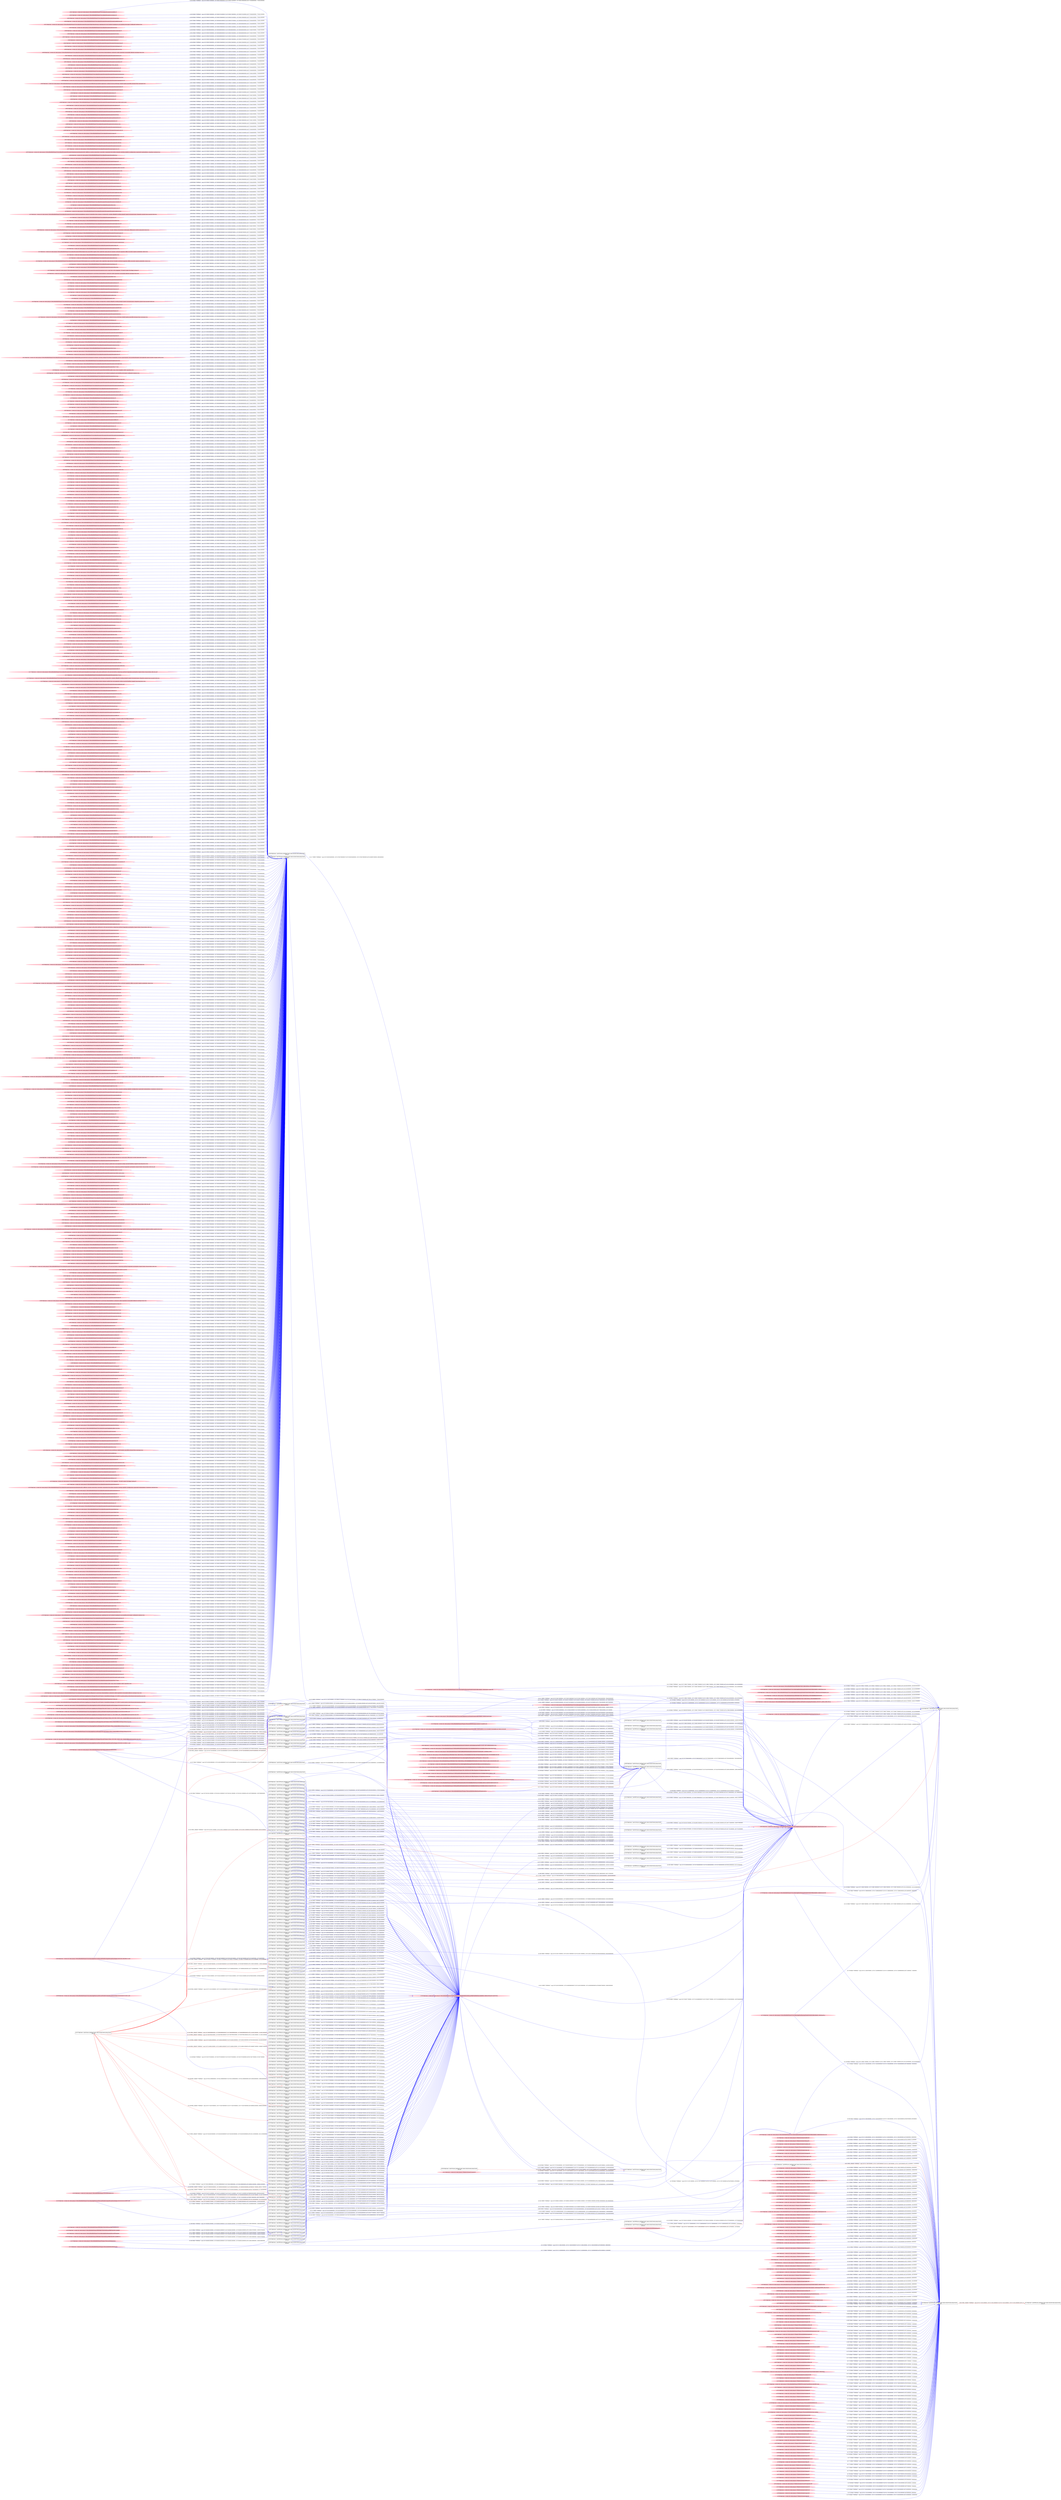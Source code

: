 digraph  {
rankdir=LR
"0"[color=black,label="id:0 HopCount: 0 pid:9500 proc_starttime:0 cmd: owner uid:null owner group id:null,\n null null", shape=box,style=solid];
"1"[color=black,label="id:1 HopCount: 1 pid:9000 proc_starttime:0 cmd: owner uid:null owner group id:null,\n null null", shape=box,style=solid];
"0" -> "1" [id=891,__obj="PROC_CREATE"color=red,label="id:891 PROC_CREATE **NORMAL**  seqs:[1557417129212000000, 1557417129212000000] T:[1557417129212000000, 1557417129212000000] relT:[0, 0]",style=solid];
"14"[color=pink,label="id:14 HopCount: -4 owner uid: owner group id: /Device/HarddiskVolume2/Users/admin/Documents/Documents/Documents/angleworms.docx ", shape=oval,style=filled];
"671"[color=black,label="id:671 HopCount: -3 pid:7932 proc_starttime:0 cmd: owner uid:null owner group id:null,\n null null", shape=box,style=solid];
"14" -> "671" [id=892,__obj="READ"color=blue,label="id:892 READ **NORMAL**  seqs:[1557339592768000000, 1557339592801000000] T:[1557339592768000000, 1557339592801000000] relT:[77536444000000, 77536411000000]",style=solid];
"2"[color=pink,label="id:2 HopCount: -4 owner uid: owner group id: /Device/HarddiskVolume2/Users/admin/Documents/Documents/Documents/decidual.rtf ", shape=oval,style=filled];
"2" -> "671" [id=893,__obj="READ"color=blue,label="id:893 READ **NORMAL**  seqs:[1557339592805000000, 1557339592805000000] T:[1557339592805000000, 1557339592805000000] relT:[77536407000000, 77536407000000]",style=solid];
"3"[color=pink,label="id:3 HopCount: -4 owner uid: owner group id: /Device/HarddiskVolume2/Users/admin/Documents/Documents/catchweight.docx ", shape=oval,style=filled];
"3" -> "671" [id=894,__obj="READ"color=blue,label="id:894 READ **NORMAL**  seqs:[1557339592758000000, 1557339592797000000] T:[1557339592758000000, 1557339592797000000] relT:[77536454000000, 77536415000000]",style=solid];
"6"[color=pink,label="id:6 HopCount: -4 owner uid: owner group id: /Device/HarddiskVolume2/Users/admin/Documents/Documents/Documents/columbate.rtf ", shape=oval,style=filled];
"6" -> "671" [id=895,__obj="READ"color=blue,label="id:895 READ **NORMAL**  seqs:[1557339592804000000, 1557339592804000000] T:[1557339592804000000, 1557339592804000000] relT:[77536408000000, 77536408000000]",style=solid];
"5"[color=pink,label="id:5 HopCount: -4 owner uid: owner group id: /Device/HarddiskVolume2/Users/admin/Documents/clition.docx ", shape=oval,style=filled];
"5" -> "671" [id=896,__obj="READ"color=blue,label="id:896 READ **NORMAL**  seqs:[1557339592747000000, 1557339592791000000] T:[1557339592747000000, 1557339592791000000] relT:[77536465000000, 77536421000000]",style=solid];
"9"[color=pink,label="id:9 HopCount: -4 owner uid: owner group id: /Device/HarddiskVolume2/Users/admin/Documents/Documents/Documents/carls.rtf ", shape=oval,style=filled];
"9" -> "671" [id=897,__obj="READ"color=blue,label="id:897 READ **NORMAL**  seqs:[1557339592772000000, 1557339592803000000] T:[1557339592772000000, 1557339592803000000] relT:[77536440000000, 77536409000000]",style=solid];
"8"[color=pink,label="id:8 HopCount: -4 owner uid: owner group id: /Device/HarddiskVolume2/Users/admin/Documents/Documents/Documents/coinferred.docx ", shape=oval,style=filled];
"8" -> "671" [id=898,__obj="READ"color=blue,label="id:898 READ **NORMAL**  seqs:[1557339592804000000, 1557339592804000000] T:[1557339592804000000, 1557339592804000000] relT:[77536408000000, 77536408000000]",style=solid];
"10"[color=pink,label="id:10 HopCount: -4 owner uid: owner group id: /Device/HarddiskVolume2/Users/admin/Documents/Documents/Confectionsineligibleness palmcrist duodecillion biotin ischemias worshipworthy cornbinks affrightful invaliding pheophyl opened overnumerousness whisperless gymnite dassie pancake furdle.docx ", shape=oval,style=filled];
"10" -> "671" [id=899,__obj="READ"color=blue,label="id:899 READ **NORMAL**  seqs:[1557339592760000000, 1557339592798000000] T:[1557339592760000000, 1557339592798000000] relT:[77536452000000, 77536414000000]",style=solid];
"12"[color=pink,label="id:12 HopCount: -4 owner uid: owner group id: /Device/HarddiskVolume2/Users/admin/Documents/aphotaxis.rtf ", shape=oval,style=filled];
"12" -> "671" [id=900,__obj="READ"color=blue,label="id:900 READ **NORMAL**  seqs:[1557339592742000000, 1557339592789000000] T:[1557339592742000000, 1557339592789000000] relT:[77536470000000, 77536423000000]",style=solid];
"11"[color=pink,label="id:11 HopCount: -4 owner uid: owner group id: /Device/HarddiskVolume2/Users/admin/Documents/Documents/dissembled.docx ", shape=oval,style=filled];
"11" -> "671" [id=901,__obj="READ"color=blue,label="id:901 READ **NORMAL**  seqs:[1557339592764000000, 1557339592800000000] T:[1557339592764000000, 1557339592800000000] relT:[77536448000000, 77536412000000]",style=solid];
"13"[color=pink,label="id:13 HopCount: -4 owner uid: owner group id: /Device/HarddiskVolume2/Users/admin/Documents/Documents/Documents/aglycosuric.rtf ", shape=oval,style=filled];
"13" -> "671" [id=902,__obj="READ"color=blue,label="id:902 READ **NORMAL**  seqs:[1557339592767000000, 1557339592801000000] T:[1557339592767000000, 1557339592801000000] relT:[77536445000000, 77536411000000]",style=solid];
"889"[color=pink,label="id:889 HopCount: -4 owner uid: owner group id: /Device/HarddiskVolume2/Users/admin/Documents/Documents/asynchronously.rtf ", shape=oval,style=filled];
"889" -> "671" [id=903,__obj="READ"color=blue,label="id:903 READ **NORMAL**  seqs:[1557339592755000000, 1557339592796000000] T:[1557339592755000000, 1557339592796000000] relT:[77536457000000, 77536416000000]",style=solid];
"880"[color=pink,label="id:880 HopCount: -4 owner uid: owner group id: /Device/HarddiskVolume2/Users/admin/Documents/Documents/Documents/Culpatoryeccentrical tipsily bedway pulmonectomy vowmaker delphinia heterochronic trachycarpous efficaciously crevette salmonoidei fusilier.docx ", shape=oval,style=filled];
"880" -> "671" [id=904,__obj="READ"color=blue,label="id:904 READ **NORMAL**  seqs:[1557339592805000000, 1557339592805000000] T:[1557339592805000000, 1557339592805000000] relT:[77536407000000, 77536407000000]",style=solid];
"879"[color=pink,label="id:879 HopCount: -4 owner uid: owner group id: /Device/HarddiskVolume2/Users/admin/Documents/Documents/Documents/Documents/ajoint.rtf ", shape=oval,style=filled];
"879" -> "671" [id=905,__obj="READ"color=blue,label="id:905 READ **NORMAL**  seqs:[1557339592807000000, 1557339592807000000] T:[1557339592807000000, 1557339592807000000] relT:[77536405000000, 77536405000000]",style=solid];
"4"[color=pink,label="id:4 HopCount: -4 owner uid: owner group id: /Device/HarddiskVolume2/Users/admin/Documents/Documents/Documents/Doc176.docx ", shape=oval,style=filled];
"4" -> "671" [id=906,__obj="READ"color=blue,label="id:906 READ **NORMAL**  seqs:[1557339592806000000, 1557339592806000000] T:[1557339592806000000, 1557339592806000000] relT:[77536406000000, 77536406000000]",style=solid];
"33"[color=pink,label="id:33 HopCount: -4 owner uid: owner group id: /Device/HarddiskVolume2/Users/admin/Documents/Documents/Documents/Documents/burghermaster.docx ", shape=oval,style=filled];
"33" -> "671" [id=907,__obj="READ"color=blue,label="id:907 READ **NORMAL**  seqs:[1557339592783000000, 1557339592809000000] T:[1557339592783000000, 1557339592809000000] relT:[77536429000000, 77536403000000]",style=solid];
"17"[color=pink,label="id:17 HopCount: -4 owner uid: owner group id: /Device/HarddiskVolume2/Users/admin/Documents/Documents/Documents/Documents/coinferred.docx ", shape=oval,style=filled];
"17" -> "671" [id=908,__obj="READ"color=blue,label="id:908 READ **NORMAL**  seqs:[1557339592784000000, 1557339592784000000] T:[1557339592784000000, 1557339592784000000] relT:[77536428000000, 77536428000000]",style=solid];
"18"[color=pink,label="id:18 HopCount: -4 owner uid: owner group id: /Device/HarddiskVolume2/Users/admin/Documents/Documents/cullays.rtf ", shape=oval,style=filled];
"18" -> "671" [id=909,__obj="READ"color=blue,label="id:909 READ **NORMAL**  seqs:[1557339592761000000, 1557339592799000000] T:[1557339592761000000, 1557339592799000000] relT:[77536451000000, 77536413000000]",style=solid];
"19"[color=pink,label="id:19 HopCount: -4 owner uid: owner group id: /Device/HarddiskVolume2/Users/admin/Documents/Documents/antimaniac.docx ", shape=oval,style=filled];
"19" -> "671" [id=910,__obj="READ"color=blue,label="id:910 READ **NORMAL**  seqs:[1557339592753000000, 1557339592793000000] T:[1557339592753000000, 1557339592793000000] relT:[77536459000000, 77536419000000]",style=solid];
"22"[color=pink,label="id:22 HopCount: -4 owner uid: owner group id: /Device/HarddiskVolume2/Users/admin/Documents/Deifymetaphysicians parasitelike magneta rehire regalecidae yogini polyconic haznadar acculturate magicalize chiffon recurrently stipitate nonhabitably collards.docx ", shape=oval,style=filled];
"22" -> "671" [id=911,__obj="READ"color=blue,label="id:911 READ **NORMAL**  seqs:[1557339592749000000, 1557339592792000000] T:[1557339592749000000, 1557339592792000000] relT:[77536463000000, 77536420000000]",style=solid];
"21"[color=pink,label="id:21 HopCount: -4 owner uid: owner group id: /Device/HarddiskVolume2/Users/admin/Documents/Documents/angioblast.docx ", shape=oval,style=filled];
"21" -> "671" [id=912,__obj="READ"color=blue,label="id:912 READ **NORMAL**  seqs:[1557339592753000000, 1557339592793000000] T:[1557339592753000000, 1557339592793000000] relT:[77536459000000, 77536419000000]",style=solid];
"20"[color=black,label="id:20 HopCount: -2 pid:9940 proc_starttime:0 cmd: owner uid:null owner group id:null,\n null null", shape=box,style=solid];
"20" -> "0" [id=913,__obj="PROC_CREATE"color=red,label="id:913 PROC_CREATE **NORMAL**  seqs:[1557417128070000000, 1557417128070000000] T:[1557417128070000000, 1557417128070000000] relT:[1142000000, 1142000000]",style=solid];
"25"[color=pink,label="id:25 HopCount: -4 owner uid: owner group id: /Device/HarddiskVolume2/Users/admin/Documents/admissibility.docx ", shape=oval,style=filled];
"25" -> "671" [id=914,__obj="READ"color=blue,label="id:914 READ **NORMAL**  seqs:[1557339592740000000, 1557339592788000000] T:[1557339592740000000, 1557339592788000000] relT:[77536472000000, 77536424000000]",style=solid];
"24"[color=pink,label="id:24 HopCount: -4 owner uid: owner group id: /Device/HarddiskVolume2/Users/admin/Documents/Documents/Deifymetaphysicians parasitelike magneta rehire regalecidae yogini polyconic haznadar acculturate magicalize chiffon recurrently stipitate nonhabitably collards.docx ", shape=oval,style=filled];
"24" -> "671" [id=915,__obj="READ"color=blue,label="id:915 READ **NORMAL**  seqs:[1557339592762000000, 1557339592799000000] T:[1557339592762000000, 1557339592799000000] relT:[77536450000000, 77536413000000]",style=solid];
"23"[color=pink,label="id:23 HopCount: -2 owner uid: owner group id: /Windows/System32/xmllite.dll ", shape=oval,style=filled];
"23" -> "0" [id=916,__obj="READ"color=blue,label="id:916 READ **NORMAL**  seqs:[1557417128618000000, 1557417128618000000] T:[1557417128618000000, 1557417128618000000] relT:[594000000, 594000000]",style=solid];
"28"[color=pink,label="id:28 HopCount: -4 owner uid: owner group id: /Device/HarddiskVolume2/Users/admin/Documents/concordances.rtf ", shape=oval,style=filled];
"28" -> "671" [id=917,__obj="READ"color=blue,label="id:917 READ **NORMAL**  seqs:[1557339592748000000, 1557339592791000000] T:[1557339592748000000, 1557339592791000000] relT:[77536464000000, 77536421000000]",style=solid];
"27"[color=pink,label="id:27 HopCount: -4 owner uid: owner group id: /Device/HarddiskVolume2/Users/admin/Documents/Documents/clition.docx ", shape=oval,style=filled];
"27" -> "671" [id=918,__obj="READ"color=blue,label="id:918 READ **NORMAL**  seqs:[1557339592759000000, 1557339592798000000] T:[1557339592759000000, 1557339592798000000] relT:[77536453000000, 77536414000000]",style=solid];
"26"[color=pink,label="id:26 HopCount: -2 owner uid: owner group id: /Windows/System32/dnsapi.dll ", shape=oval,style=filled];
"26" -> "0" [id=919,__obj="READ"color=blue,label="id:919 READ **NORMAL**  seqs:[1557417128301000000, 1557417128301000000] T:[1557417128301000000, 1557417128301000000] relT:[911000000, 911000000]",style=solid];
"29"[color=pink,label="id:29 HopCount: -4 owner uid: owner group id: /Device/HarddiskVolume2/Users/admin/AppData/Roaming/Microsoft/Templates/~$Normal.dotm ", shape=oval,style=filled];
"265"[color=black,label="id:265 HopCount: -3 pid:8896 proc_starttime:0 cmd: owner uid:null owner group id:null,\n null null", shape=box,style=solid];
"29" -> "265" [id=920,__obj="READ"color=blue,label="id:920 READ **NORMAL**  seqs:[1557259910896000000, 1557259910896000000] T:[1557259910896000000, 1557259910896000000] relT:[157218316000000, 157218316000000]",style=solid];
"536"[color=pink,label="id:536 HopCount: -4 owner uid: owner group id: /Device/HarddiskVolume2/SALT/VAR/CACHE/SALT/MINION/PROC ", shape=oval,style=filled];
"536" -> "265" [id=921,__obj="READ"color=blue,label="id:921 READ **NORMAL**  seqs:[1557255956162000000, 1557255956162000000] T:[1557255956162000000, 1557255956162000000] relT:[161173050000000, 161173050000000]",style=solid];
"784"[color=pink,label="id:784 HopCount: -2 owner uid: owner group id: /Device/HarddiskVolume2/USERS/ADMIN/APPDATA/ROAMING/MOZILLA/FIREFOX/PROFILES/LXKEHH21.DEFAULT/PLACES.SQLITE-WAL ", shape=oval,style=filled];
"784" -> "265" [id=922,__obj="READ"color=blue,label="id:922 READ **NORMAL**  seqs:[1557254350727000000, 1557254350727000000] T:[1557254350727000000, 1557254350727000000] relT:[162778485000000, 162778485000000]",style=solid];
"31"[color=pink,label="id:31 HopCount: -4 owner uid: owner group id: /Device/HarddiskVolume2/Users/admin/AppData/Roaming/Thunderbird/Profiles/oyserrk8.default/prefs.js ", shape=oval,style=filled];
"31" -> "265" [id=923,__obj="READ"color=blue,label="id:923 READ **NORMAL**  seqs:[1557259327735000000, 1557259327735000000] T:[1557259327735000000, 1557259327735000000] relT:[157801477000000, 157801477000000]",style=solid];
"32"[color=pink,label="id:32 HopCount: -4 owner uid: owner group id: /Device/HarddiskVolume2/USERS/ADMIN/APPDATA/ROAMING/THUNDERBIRD/PROFILES/OYSERRK8.DEFAULT/SESSIONCHECKPOINTS.JSON ", shape=oval,style=filled];
"32" -> "265" [id=924,__obj="READ"color=blue,label="id:924 READ **NORMAL**  seqs:[1557259327736000000, 1557259327736000000] T:[1557259327736000000, 1557259327736000000] relT:[157801476000000, 157801476000000]",style=solid];
"34"[color=pink,label="id:34 HopCount: -4 owner uid: owner group id: /Device/HarddiskVolume2/Program Files (x86)/Microsoft Office/Templates/1033/AdjacencyReport.dotx ", shape=oval,style=filled];
"34" -> "265" [id=925,__obj="READ"color=blue,label="id:925 READ **NORMAL**  seqs:[1557259910898000000, 1557259910898000000] T:[1557259910898000000, 1557259910898000000] relT:[157218314000000, 157218314000000]",style=solid];
"573"[color=pink,label="id:573 HopCount: -4 owner uid: owner group id: /Device/HarddiskVolume2/Users/admin/Documents/Documents/Documents/Documents/are only so many days in this engagment.  We need to make it fun.Happy_hunting.rtf ", shape=oval,style=filled];
"573" -> "671" [id=926,__obj="READ"color=blue,label="id:926 READ **NORMAL**  seqs:[1557339592808000000, 1557339592808000000] T:[1557339592808000000, 1557339592808000000] relT:[77536404000000, 77536404000000]",style=solid];
"36"[color=pink,label="id:36 HopCount: -4 owner uid: owner group id: /Device/HarddiskVolume2/Users/admin/Documents/Alfaquienrive ancylostome diminishableness untolerative nobles hyperbolist irreconcilably kebbocks monologize limns.docx ", shape=oval,style=filled];
"36" -> "671" [id=927,__obj="READ"color=blue,label="id:927 READ **NORMAL**  seqs:[1557339592741000000, 1557339592788000000] T:[1557339592741000000, 1557339592788000000] relT:[77536471000000, 77536424000000]",style=solid];
"35"[color=pink,label="id:35 HopCount: -4 owner uid: owner group id: /Device/HarddiskVolume2/Users/admin/Documents/Book7.xlsx ", shape=oval,style=filled];
"35" -> "671" [id=928,__obj="READ"color=blue,label="id:928 READ **NORMAL**  seqs:[1557339592744000000, 1557339592790000000] T:[1557339592744000000, 1557339592790000000] relT:[77536468000000, 77536422000000]",style=solid];
"38"[color=pink,label="id:38 HopCount: -4 owner uid: owner group id: /Device/HarddiskVolume2/Users/admin/Documents/Documents/Documents/disseminated.docx ", shape=oval,style=filled];
"38" -> "671" [id=929,__obj="READ"color=blue,label="id:929 READ **NORMAL**  seqs:[1557339592806000000, 1557339592806000000] T:[1557339592806000000, 1557339592806000000] relT:[77536406000000, 77536406000000]",style=solid];
"37"[color=pink,label="id:37 HopCount: -4 owner uid: owner group id: /Device/HarddiskVolume2/Users/admin/Documents/Documents/antimonic.rtf ", shape=oval,style=filled];
"37" -> "671" [id=930,__obj="READ"color=blue,label="id:930 READ **NORMAL**  seqs:[1557339592753000000, 1557339592793000000] T:[1557339592753000000, 1557339592793000000] relT:[77536459000000, 77536419000000]",style=solid];
"39"[color=pink,label="id:39 HopCount: -4 owner uid: owner group id: /Device/HarddiskVolume2/Users/admin/Documents/Documents/chaudron.rtf ", shape=oval,style=filled];
"39" -> "671" [id=931,__obj="READ"color=blue,label="id:931 READ **NORMAL**  seqs:[1557339592758000000, 1557339592798000000] T:[1557339592758000000, 1557339592798000000] relT:[77536454000000, 77536414000000]",style=solid];
"40"[color=pink,label="id:40 HopCount: -4 owner uid: owner group id: /Device/HarddiskVolume2/Users/admin/Documents/Documents/chinaware.rtf ", shape=oval,style=filled];
"40" -> "671" [id=932,__obj="READ"color=blue,label="id:932 READ **NORMAL**  seqs:[1557339592759000000, 1557339592798000000] T:[1557339592759000000, 1557339592798000000] relT:[77536453000000, 77536414000000]",style=solid];
"42"[color=pink,label="id:42 HopCount: -4 owner uid: owner group id: /Device/HarddiskVolume2/Users/admin/Documents/Documents/Book6.xlsx ", shape=oval,style=filled];
"42" -> "671" [id=933,__obj="READ"color=blue,label="id:933 READ **NORMAL**  seqs:[1557339592756000000, 1557339592797000000] T:[1557339592756000000, 1557339592797000000] relT:[77536456000000, 77536415000000]",style=solid];
"41"[color=pink,label="id:41 HopCount: -4 owner uid: owner group id: /Device/HarddiskVolume2/Users/admin/Documents/cashibo.docx ", shape=oval,style=filled];
"41" -> "671" [id=934,__obj="READ"color=blue,label="id:934 READ **NORMAL**  seqs:[1557339592745000000, 1557339592790000000] T:[1557339592745000000, 1557339592790000000] relT:[77536467000000, 77536422000000]",style=solid];
"44"[color=pink,label="id:44 HopCount: -4 owner uid: owner group id: /Device/HarddiskVolume2/Users/admin/Documents/c.xlsx ", shape=oval,style=filled];
"44" -> "671" [id=935,__obj="READ"color=blue,label="id:935 READ **NORMAL**  seqs:[1557339592745000000, 1557339592790000000] T:[1557339592745000000, 1557339592790000000] relT:[77536467000000, 77536422000000]",style=solid];
"43"[color=pink,label="id:43 HopCount: -4 owner uid: owner group id: /Device/HarddiskVolume2/Users/admin/Documents/Confectionsineligibleness palmcrist duodecillion biotin ischemias worshipworthy cornbinks affrightful invaliding pheophyl opened overnumerousness whisperless gymnite dassie pancake furdle.docx ", shape=oval,style=filled];
"43" -> "671" [id=936,__obj="READ"color=blue,label="id:936 READ **NORMAL**  seqs:[1557339592748000000, 1557339592791000000] T:[1557339592748000000, 1557339592791000000] relT:[77536464000000, 77536421000000]",style=solid];
"16"[color=pink,label="id:16 HopCount: -4 owner uid: owner group id: /Device/HarddiskVolume2/Users/admin/Documents/Documents/Documents/Documents/2013.rtf ", shape=oval,style=filled];
"16" -> "671" [id=937,__obj="READ"color=blue,label="id:937 READ **NORMAL**  seqs:[1557339592807000000, 1557339592807000000] T:[1557339592807000000, 1557339592807000000] relT:[77536405000000, 77536405000000]",style=solid];
"15"[color=pink,label="id:15 HopCount: -4 owner uid: owner group id: /Device/HarddiskVolume2/Users/admin/Documents/Documents/Documents/contentful.docx ", shape=oval,style=filled];
"15" -> "671" [id=938,__obj="READ"color=blue,label="id:938 READ **NORMAL**  seqs:[1557339592804000000, 1557339592804000000] T:[1557339592804000000, 1557339592804000000] relT:[77536408000000, 77536408000000]",style=solid];
"45"[color=pink,label="id:45 HopCount: -4 owner uid: owner group id: /Device/HarddiskVolume2/Users/admin/Documents/Documents/biopsies.rtf ", shape=oval,style=filled];
"45" -> "671" [id=939,__obj="READ"color=blue,label="id:939 READ **NORMAL**  seqs:[1557339592756000000, 1557339592796000000] T:[1557339592756000000, 1557339592796000000] relT:[77536456000000, 77536416000000]",style=solid];
"46"[color=pink,label="id:46 HopCount: -4 owner uid: owner group id: /Device/HarddiskVolume2/Users/admin/Documents/Documents/Documents/breedy.docx ", shape=oval,style=filled];
"46" -> "671" [id=940,__obj="READ"color=blue,label="id:940 READ **NORMAL**  seqs:[1557339592771000000, 1557339592803000000] T:[1557339592771000000, 1557339592803000000] relT:[77536441000000, 77536409000000]",style=solid];
"47"[color=pink,label="id:47 HopCount: -4 owner uid: owner group id: /Device/HarddiskVolume2/Users/admin/Documents/Documents/Documents/Documents/Bibliotherapyunbolden Agamemnon scaleback loricata protoliturgic rekindle hogship squirrelfish extropical blaze omniregent.docx ", shape=oval,style=filled];
"47" -> "671" [id=941,__obj="READ"color=blue,label="id:941 READ **NORMAL**  seqs:[1557339592782000000, 1557339592809000000] T:[1557339592782000000, 1557339592809000000] relT:[77536430000000, 77536403000000]",style=solid];
"48"[color=pink,label="id:48 HopCount: -4 owner uid: owner group id: /Device/HarddiskVolume2/Users/admin/Documents/chetrums.rtf ", shape=oval,style=filled];
"48" -> "671" [id=942,__obj="READ"color=blue,label="id:942 READ **NORMAL**  seqs:[1557339592747000000, 1557339592791000000] T:[1557339592747000000, 1557339592791000000] relT:[77536465000000, 77536421000000]",style=solid];
"71"[color=pink,label="id:71 HopCount: -4 owner uid: owner group id: /Device/HarddiskVolume2/Users/admin/Documents/Documents/diamminonitrate.rtf ", shape=oval,style=filled];
"71" -> "671" [id=943,__obj="READ"color=blue,label="id:943 READ **NORMAL**  seqs:[1557339592763000000, 1557339592799000000] T:[1557339592763000000, 1557339592799000000] relT:[77536449000000, 77536413000000]",style=solid];
"54"[color=pink,label="id:54 HopCount: -4 owner uid: owner group id: /Device/HarddiskVolume2/Users/admin/Documents/Documents/Documents/askewness.docx ", shape=oval,style=filled];
"54" -> "671" [id=944,__obj="READ"color=blue,label="id:944 READ **NORMAL**  seqs:[1557339592769000000, 1557339592802000000] T:[1557339592769000000, 1557339592802000000] relT:[77536443000000, 77536410000000]",style=solid];
"53"[color=pink,label="id:53 HopCount: -4 owner uid: owner group id: /Device/HarddiskVolume2/Users/admin/Documents/Documents/cenogenesis.rtf ", shape=oval,style=filled];
"53" -> "671" [id=945,__obj="READ"color=blue,label="id:945 READ **NORMAL**  seqs:[1557339592758000000, 1557339592797000000] T:[1557339592758000000, 1557339592797000000] relT:[77536454000000, 77536415000000]",style=solid];
"57"[color=pink,label="id:57 HopCount: -4 owner uid: owner group id: /Device/HarddiskVolume2/Users/admin/Documents/Documents/Documents/Documents/bagle.rtf ", shape=oval,style=filled];
"57" -> "671" [id=946,__obj="READ"color=blue,label="id:946 READ **NORMAL**  seqs:[1557339592808000000, 1557339592808000000] T:[1557339592808000000, 1557339592808000000] relT:[77536404000000, 77536404000000]",style=solid];
"55"[color=pink,label="id:55 HopCount: -4 owner uid: owner group id: /Device/HarddiskVolume2/Users/admin/Documents/Documents/dispatched.rtf ", shape=oval,style=filled];
"55" -> "671" [id=947,__obj="READ"color=blue,label="id:947 READ **NORMAL**  seqs:[1557339592764000000, 1557339592800000000] T:[1557339592764000000, 1557339592800000000] relT:[77536448000000, 77536412000000]",style=solid];
"59"[color=pink,label="id:59 HopCount: -4 owner uid: owner group id: /Device/HarddiskVolume2/Users/admin/Documents/Documents/Documents/Documents/chinaware.rtf ", shape=oval,style=filled];
"59" -> "671" [id=948,__obj="READ"color=blue,label="id:948 READ **NORMAL**  seqs:[1557339592783000000, 1557339592783000000] T:[1557339592783000000, 1557339592783000000] relT:[77536429000000, 77536429000000]",style=solid];
"56"[color=pink,label="id:56 HopCount: -4 owner uid: owner group id: /Device/HarddiskVolume2/Users/admin/Documents/Documents/Documents/canfield.rtf ", shape=oval,style=filled];
"56" -> "671" [id=949,__obj="READ"color=blue,label="id:949 READ **NORMAL**  seqs:[1557339592803000000, 1557339592803000000] T:[1557339592803000000, 1557339592803000000] relT:[77536409000000, 77536409000000]",style=solid];
"58"[color=pink,label="id:58 HopCount: -4 owner uid: owner group id: /Device/HarddiskVolume2/Users/admin/Documents/Documents/centumviral.docx ", shape=oval,style=filled];
"58" -> "671" [id=950,__obj="READ"color=blue,label="id:950 READ **NORMAL**  seqs:[1557339592758000000, 1557339592797000000] T:[1557339592758000000, 1557339592797000000] relT:[77536454000000, 77536415000000]",style=solid];
"60"[color=pink,label="id:60 HopCount: -4 owner uid: owner group id: /Device/HarddiskVolume2/Users/admin/Documents/Doc55.docx ", shape=oval,style=filled];
"60" -> "671" [id=951,__obj="READ"color=blue,label="id:951 READ **NORMAL**  seqs:[1557339592751000000, 1557339592792000000] T:[1557339592751000000, 1557339592792000000] relT:[77536461000000, 77536420000000]",style=solid];
"61"[color=pink,label="id:61 HopCount: -4 owner uid: owner group id: /Device/HarddiskVolume2/Users/admin/Documents/Documents/Documents/cullays.rtf ", shape=oval,style=filled];
"61" -> "671" [id=952,__obj="READ"color=blue,label="id:952 READ **NORMAL**  seqs:[1557339592805000000, 1557339592805000000] T:[1557339592805000000, 1557339592805000000] relT:[77536407000000, 77536407000000]",style=solid];
"63"[color=pink,label="id:63 HopCount: -4 owner uid: owner group id: /Device/HarddiskVolume2/Users/admin/Documents/Documents/Documents/calc.rtf ", shape=oval,style=filled];
"63" -> "671" [id=953,__obj="READ"color=blue,label="id:953 READ **NORMAL**  seqs:[1557339592803000000, 1557339592803000000] T:[1557339592803000000, 1557339592803000000] relT:[77536409000000, 77536409000000]",style=solid];
"62"[color=pink,label="id:62 HopCount: -4 owner uid: owner group id: /Device/HarddiskVolume2/Users/admin/Documents/Chawerscarab discrepance blanketmaking gastrointestinal brachioganoid outshames unrioting unelapsed disyntheme hemiplankton chorions importunement varan pseudomultiseptate nonevangelically malarin mesobar trisagion zenith pr.docx ", shape=oval,style=filled];
"62" -> "671" [id=954,__obj="READ"color=blue,label="id:954 READ **NORMAL**  seqs:[1557339592746000000, 1557339592791000000] T:[1557339592746000000, 1557339592791000000] relT:[77536466000000, 77536421000000]",style=solid];
"64"[color=pink,label="id:64 HopCount: -4 owner uid: owner group id: /Device/HarddiskVolume2/Users/admin/Documents/Documents/burghermaster.docx ", shape=oval,style=filled];
"64" -> "671" [id=955,__obj="READ"color=blue,label="id:955 READ **NORMAL**  seqs:[1557339592757000000, 1557339592797000000] T:[1557339592757000000, 1557339592797000000] relT:[77536455000000, 77536415000000]",style=solid];
"67"[color=pink,label="id:67 HopCount: -4 owner uid: owner group id: /Device/HarddiskVolume2/Users/admin/Documents/Documents/Documents/catchweight.docx ", shape=oval,style=filled];
"67" -> "671" [id=956,__obj="READ"color=blue,label="id:956 READ **NORMAL**  seqs:[1557339592803000000, 1557339592803000000] T:[1557339592803000000, 1557339592803000000] relT:[77536409000000, 77536409000000]",style=solid];
"65"[color=pink,label="id:65 HopCount: -4 owner uid: owner group id: /Device/HarddiskVolume2/Users/admin/Documents/Documents/Doc177.docx ", shape=oval,style=filled];
"65" -> "671" [id=957,__obj="READ"color=blue,label="id:957 READ **NORMAL**  seqs:[1557339592765000000, 1557339592800000000] T:[1557339592765000000, 1557339592800000000] relT:[77536447000000, 77536412000000]",style=solid];
"49"[color=pink,label="id:49 HopCount: -4 owner uid: owner group id: /Device/HarddiskVolume2/Users/admin/Documents/Documents/Documents/Disbowelsdithion gleby wonna subiya bumpkinly orderly ungoodness.docx ", shape=oval,style=filled];
"49" -> "671" [id=958,__obj="READ"color=blue,label="id:958 READ **NORMAL**  seqs:[1557339592806000000, 1557339592806000000] T:[1557339592806000000, 1557339592806000000] relT:[77536406000000, 77536406000000]",style=solid];
"66"[color=pink,label="id:66 HopCount: -4 owner uid: owner group id: /Device/HarddiskVolume2/Users/admin/Documents/Diplochlamydeouspiu omphalopsychic horol loudened nymphiparous grue playlike proctoscopies woodknacker landimere.docx ", shape=oval,style=filled];
"66" -> "671" [id=959,__obj="READ"color=blue,label="id:959 READ **NORMAL**  seqs:[1557339592750000000, 1557339592792000000] T:[1557339592750000000, 1557339592792000000] relT:[77536462000000, 77536420000000]",style=solid];
"68"[color=pink,label="id:68 HopCount: -4 owner uid: owner group id: /Device/HarddiskVolume2/Users/admin/Documents/Documents/Doc42.docx ", shape=oval,style=filled];
"68" -> "671" [id=960,__obj="READ"color=blue,label="id:960 READ **NORMAL**  seqs:[1557339592765000000, 1557339592801000000] T:[1557339592765000000, 1557339592801000000] relT:[77536447000000, 77536411000000]",style=solid];
"69"[color=pink,label="id:69 HopCount: -4 owner uid: owner group id: /Device/HarddiskVolume2/Users/admin/Documents/Documents/Documents/Documents/ateloprosopia.docx ", shape=oval,style=filled];
"69" -> "671" [id=961,__obj="READ"color=blue,label="id:961 READ **NORMAL**  seqs:[1557339592808000000, 1557339592808000000] T:[1557339592808000000, 1557339592808000000] relT:[77536404000000, 77536404000000]",style=solid];
"70"[color=pink,label="id:70 HopCount: -4 owner uid: owner group id: /Device/HarddiskVolume2/Users/admin/Documents/Documents/Documents/Documents/candidly.docx ", shape=oval,style=filled];
"70" -> "671" [id=962,__obj="READ"color=blue,label="id:962 READ **NORMAL**  seqs:[1557339592809000000, 1557339592809000000] T:[1557339592809000000, 1557339592809000000] relT:[77536403000000, 77536403000000]",style=solid];
"73"[color=pink,label="id:73 HopCount: -4 owner uid: owner group id: /Device/HarddiskVolume2/Users/admin/Documents/Documents/Documents/Documents/antimaniac.docx ", shape=oval,style=filled];
"73" -> "671" [id=963,__obj="READ"color=blue,label="id:963 READ **NORMAL**  seqs:[1557339592807000000, 1557339592807000000] T:[1557339592807000000, 1557339592807000000] relT:[77536405000000, 77536405000000]",style=solid];
"74"[color=pink,label="id:74 HopCount: -4 owner uid: owner group id: /Device/HarddiskVolume2/Users/admin/Documents/Documents/carls.rtf ", shape=oval,style=filled];
"74" -> "671" [id=964,__obj="READ"color=blue,label="id:964 READ **NORMAL**  seqs:[1557339592758000000, 1557339592797000000] T:[1557339592758000000, 1557339592797000000] relT:[77536454000000, 77536415000000]",style=solid];
"76"[color=pink,label="id:76 HopCount: -4 owner uid: owner group id: /Device/HarddiskVolume2/Users/admin/Documents/Documents/Documents/diuretic.rtf ", shape=oval,style=filled];
"76" -> "671" [id=965,__obj="READ"color=blue,label="id:965 READ **NORMAL**  seqs:[1557339592806000000, 1557339592806000000] T:[1557339592806000000, 1557339592806000000] relT:[77536406000000, 77536406000000]",style=solid];
"75"[color=pink,label="id:75 HopCount: -4 owner uid: owner group id: /Device/HarddiskVolume2/Users/admin/Documents/Documents/Documents/Documents/canfield.rtf ", shape=oval,style=filled];
"75" -> "671" [id=966,__obj="READ"color=blue,label="id:966 READ **NORMAL**  seqs:[1557339592783000000, 1557339592809000000] T:[1557339592783000000, 1557339592809000000] relT:[77536429000000, 77536403000000]",style=solid];
"78"[color=pink,label="id:78 HopCount: -4 owner uid: owner group id: /Device/HarddiskVolume2/Users/admin/Documents/decidual.rtf ", shape=oval,style=filled];
"78" -> "671" [id=967,__obj="READ"color=blue,label="id:967 READ **NORMAL**  seqs:[1557339592749000000, 1557339592792000000] T:[1557339592749000000, 1557339592792000000] relT:[77536463000000, 77536420000000]",style=solid];
"77"[color=pink,label="id:77 HopCount: -4 owner uid: owner group id: /Device/HarddiskVolume2/Users/admin/Documents/Documents/Doc157.docx ", shape=oval,style=filled];
"77" -> "671" [id=968,__obj="READ"color=blue,label="id:968 READ **NORMAL**  seqs:[1557339592764000000, 1557339592800000000] T:[1557339592764000000, 1557339592800000000] relT:[77536448000000, 77536412000000]",style=solid];
"79"[color=pink,label="id:79 HopCount: -4 owner uid: owner group id: /Device/HarddiskVolume2/Users/admin/Documents/Documents/Doc184.docx ", shape=oval,style=filled];
"79" -> "671" [id=969,__obj="READ"color=blue,label="id:969 READ **NORMAL**  seqs:[1557339592765000000, 1557339592800000000] T:[1557339592765000000, 1557339592800000000] relT:[77536447000000, 77536412000000]",style=solid];
"81"[color=pink,label="id:81 HopCount: -4 owner uid: owner group id: /Device/HarddiskVolume2/Users/admin/Documents/astromancer.docx ", shape=oval,style=filled];
"81" -> "671" [id=970,__obj="READ"color=blue,label="id:970 READ **NORMAL**  seqs:[1557339592743000000, 1557339592789000000] T:[1557339592743000000, 1557339592789000000] relT:[77536469000000, 77536423000000]",style=solid];
"82"[color=pink,label="id:82 HopCount: -4 owner uid: owner group id: /Device/HarddiskVolume2/Users/admin/Documents/Documents/Documents/atmospherical.rtf ", shape=oval,style=filled];
"82" -> "671" [id=971,__obj="READ"color=blue,label="id:971 READ **NORMAL**  seqs:[1557339592770000000, 1557339592802000000] T:[1557339592770000000, 1557339592802000000] relT:[77536442000000, 77536410000000]",style=solid];
"85"[color=pink,label="id:85 HopCount: -4 owner uid: owner group id: /Device/HarddiskVolume2/Users/admin/Documents/Documents/c.xlsx ", shape=oval,style=filled];
"85" -> "671" [id=972,__obj="READ"color=blue,label="id:972 READ **NORMAL**  seqs:[1557339592757000000, 1557339592797000000] T:[1557339592757000000, 1557339592797000000] relT:[77536455000000, 77536415000000]",style=solid];
"83"[color=pink,label="id:83 HopCount: -4 owner uid: owner group id: /Device/HarddiskVolume2/Users/admin/Documents/Documents/Documents/Documents/asaprol.docx ", shape=oval,style=filled];
"83" -> "671" [id=973,__obj="READ"color=blue,label="id:973 READ **NORMAL**  seqs:[1557339592808000000, 1557339592808000000] T:[1557339592808000000, 1557339592808000000] relT:[77536404000000, 77536404000000]",style=solid];
"72"[color=pink,label="id:72 HopCount: -4 owner uid: owner group id: /Device/HarddiskVolume2/Users/admin/Documents/Documents/childlier.rtf ", shape=oval,style=filled];
"72" -> "671" [id=974,__obj="READ"color=blue,label="id:974 READ **NORMAL**  seqs:[1557339592759000000, 1557339592798000000] T:[1557339592759000000, 1557339592798000000] relT:[77536453000000, 77536414000000]",style=solid];
"50"[color=pink,label="id:50 HopCount: -4 owner uid: owner group id: /Device/HarddiskVolume2/Users/admin/Documents/Documents/Documents/Document.rtf ", shape=oval,style=filled];
"50" -> "671" [id=975,__obj="READ"color=blue,label="id:975 READ **NORMAL**  seqs:[1557339592807000000, 1557339592807000000] T:[1557339592807000000, 1557339592807000000] relT:[77536405000000, 77536405000000]",style=solid];
"52"[color=pink,label="id:52 HopCount: -4 owner uid: owner group id: /Device/HarddiskVolume2/Users/admin/Documents/chicanos.rtf ", shape=oval,style=filled];
"52" -> "671" [id=976,__obj="READ"color=blue,label="id:976 READ **NORMAL**  seqs:[1557339592747000000, 1557339592791000000] T:[1557339592747000000, 1557339592791000000] relT:[77536465000000, 77536421000000]",style=solid];
"51"[color=pink,label="id:51 HopCount: -4 owner uid: owner group id: /Device/HarddiskVolume2/Users/admin/Documents/Documents/derham.rtf ", shape=oval,style=filled];
"51" -> "671" [id=977,__obj="READ"color=blue,label="id:977 READ **NORMAL**  seqs:[1557339592763000000, 1557339592799000000] T:[1557339592763000000, 1557339592799000000] relT:[77536449000000, 77536413000000]",style=solid];
"84"[color=pink,label="id:84 HopCount: -4 owner uid: owner group id: /Device/HarddiskVolume2/Users/admin/Documents/Documents/Documents/Documents/blaewort.rtf ", shape=oval,style=filled];
"84" -> "671" [id=978,__obj="READ"color=blue,label="id:978 READ **NORMAL**  seqs:[1557339592782000000, 1557339592809000000] T:[1557339592782000000, 1557339592809000000] relT:[77536430000000, 77536403000000]",style=solid];
"86"[color=pink,label="id:86 HopCount: -4 owner uid: owner group id: /Device/HarddiskVolume2/Users/admin/Documents/Documents/Documents/Documents/arterialization.docx ", shape=oval,style=filled];
"86" -> "671" [id=979,__obj="READ"color=blue,label="id:979 READ **NORMAL**  seqs:[1557339592808000000, 1557339592808000000] T:[1557339592808000000, 1557339592808000000] relT:[77536404000000, 77536404000000]",style=solid];
"87"[color=pink,label="id:87 HopCount: -4 owner uid: owner group id: /Device/HarddiskVolume2/Users/admin/Documents/bomble.rtf ", shape=oval,style=filled];
"87" -> "671" [id=980,__obj="READ"color=blue,label="id:980 READ **NORMAL**  seqs:[1557339592744000000, 1557339592790000000] T:[1557339592744000000, 1557339592790000000] relT:[77536468000000, 77536422000000]",style=solid];
"88"[color=pink,label="id:88 HopCount: -4 owner uid: owner group id: /Device/HarddiskVolume2/Users/admin/Documents/Documents/admissibility.docx ", shape=oval,style=filled];
"88" -> "671" [id=981,__obj="READ"color=blue,label="id:981 READ **NORMAL**  seqs:[1557339592752000000, 1557339592793000000] T:[1557339592752000000, 1557339592793000000] relT:[77536460000000, 77536419000000]",style=solid];
"92"[color=pink,label="id:92 HopCount: -4 owner uid: owner group id: /Device/HarddiskVolume2/Users/admin/Documents/Documents/Documents/demonic.rtf ", shape=oval,style=filled];
"92" -> "671" [id=982,__obj="READ"color=blue,label="id:982 READ **NORMAL**  seqs:[1557339592805000000, 1557339592805000000] T:[1557339592805000000, 1557339592805000000] relT:[77536407000000, 77536407000000]",style=solid];
"93"[color=pink,label="id:93 HopCount: -4 owner uid: owner group id: /Device/HarddiskVolume2/Users/admin/Documents/bajra.rtf ", shape=oval,style=filled];
"93" -> "671" [id=983,__obj="READ"color=blue,label="id:983 READ **NORMAL**  seqs:[1557339592743000000, 1557339592789000000] T:[1557339592743000000, 1557339592789000000] relT:[77536469000000, 77536423000000]",style=solid];
"95"[color=pink,label="id:95 HopCount: -4 owner uid: owner group id: /Device/HarddiskVolume2/Users/admin/Documents/Documents/Documents/defrayers.rtf ", shape=oval,style=filled];
"95" -> "671" [id=984,__obj="READ"color=blue,label="id:984 READ **NORMAL**  seqs:[1557339592805000000, 1557339592805000000] T:[1557339592805000000, 1557339592805000000] relT:[77536407000000, 77536407000000]",style=solid];
"94"[color=pink,label="id:94 HopCount: -4 owner uid: owner group id: /Device/HarddiskVolume2/Users/admin/Documents/Documents/chromatolytic.rtf ", shape=oval,style=filled];
"94" -> "671" [id=985,__obj="READ"color=blue,label="id:985 READ **NORMAL**  seqs:[1557339592759000000, 1557339592798000000] T:[1557339592759000000, 1557339592798000000] relT:[77536453000000, 77536414000000]",style=solid];
"97"[color=pink,label="id:97 HopCount: -4 owner uid: owner group id: /Device/HarddiskVolume2/Users/admin/Documents/Documents/Documents/Documents/alcarraza.docx ", shape=oval,style=filled];
"97" -> "671" [id=986,__obj="READ"color=blue,label="id:986 READ **NORMAL**  seqs:[1557339592807000000, 1557339592807000000] T:[1557339592807000000, 1557339592807000000] relT:[77536405000000, 77536405000000]",style=solid];
"96"[color=pink,label="id:96 HopCount: -4 owner uid: owner group id: /Device/HarddiskVolume2/Users/admin/Documents/Documents/Documents/burghermaster.docx ", shape=oval,style=filled];
"96" -> "671" [id=987,__obj="READ"color=blue,label="id:987 READ **NORMAL**  seqs:[1557339592803000000, 1557339592803000000] T:[1557339592803000000, 1557339592803000000] relT:[77536409000000, 77536409000000]",style=solid];
"98"[color=pink,label="id:98 HopCount: -4 owner uid: owner group id: /Device/HarddiskVolume2/Users/admin/Documents/Documents/ateloprosopia.docx ", shape=oval,style=filled];
"98" -> "671" [id=988,__obj="READ"color=blue,label="id:988 READ **NORMAL**  seqs:[1557339592755000000, 1557339592796000000] T:[1557339592755000000, 1557339592796000000] relT:[77536457000000, 77536416000000]",style=solid];
"100"[color=pink,label="id:100 HopCount: -4 owner uid: owner group id: /Device/HarddiskVolume2/Users/admin/Documents/Documents/Documents/Doc27.docx ", shape=oval,style=filled];
"100" -> "671" [id=989,__obj="READ"color=blue,label="id:989 READ **NORMAL**  seqs:[1557339592806000000, 1557339592806000000] T:[1557339592806000000, 1557339592806000000] relT:[77536406000000, 77536406000000]",style=solid];
"89"[color=pink,label="id:89 HopCount: -4 owner uid: owner group id: /Device/HarddiskVolume2/Users/admin/Documents/Documents/Documents/Documents/cashibo.docx ", shape=oval,style=filled];
"89" -> "671" [id=990,__obj="READ"color=blue,label="id:990 READ **NORMAL**  seqs:[1557339592809000000, 1557339592809000000] T:[1557339592809000000, 1557339592809000000] relT:[77536403000000, 77536403000000]",style=solid];
"101"[color=pink,label="id:101 HopCount: -4 owner uid: owner group id: /Device/HarddiskVolume2/Users/admin/Documents/Documents/chlorophenol.rtf ", shape=oval,style=filled];
"101" -> "671" [id=991,__obj="READ"color=blue,label="id:991 READ **NORMAL**  seqs:[1557339592759000000, 1557339592798000000] T:[1557339592759000000, 1557339592798000000] relT:[77536453000000, 77536414000000]",style=solid];
"103"[color=pink,label="id:103 HopCount: -4 owner uid: owner group id: /Device/HarddiskVolume2/Users/admin/Documents/Documents/Document.rtf ", shape=oval,style=filled];
"103" -> "671" [id=992,__obj="READ"color=blue,label="id:992 READ **NORMAL**  seqs:[1557339592766000000, 1557339592801000000] T:[1557339592766000000, 1557339592801000000] relT:[77536446000000, 77536411000000]",style=solid];
"659"[color=black,label="id:659 HopCount: -3 pid:6140 proc_starttime:0 cmd: owner uid:null owner group id:null,\n null null", shape=box,style=solid];
"664"[color=pink,label="id:664 HopCount: -2 owner uid: owner group id: /Device/HarddiskVolume2/Users/admin/AppData/Roaming/Mozilla/Firefox/Profiles/lxkehh21.default/xulstore.json ", shape=oval,style=filled];
"659" -> "664" [id=993,__obj="WRITE"color=blue,label="id:993 WRITE **NORMAL**  seqs:[1557337578803000000, 1557337578803000000] T:[1557337578803000000, 1557337578803000000] relT:[79550409000000, 79550409000000]",style=solid];
"99"[color=pink,label="id:99 HopCount: -4 owner uid: owner group id: /Device/HarddiskVolume2/Users/admin/Documents/Documents/Doc211.docx ", shape=oval,style=filled];
"99" -> "671" [id=994,__obj="READ"color=blue,label="id:994 READ **NORMAL**  seqs:[1557339592765000000, 1557339592800000000] T:[1557339592765000000, 1557339592800000000] relT:[77536447000000, 77536412000000]",style=solid];
"303"[color=black,label="id:303 HopCount: -3 pid:324 proc_starttime:0 cmd: owner uid:null owner group id:null,\n null null", shape=box,style=solid];
"303" -> "664" [id=995,__obj="WRITE"color=blue,label="id:995 WRITE **NORMAL**  seqs:[1557276547061000000, 1557276547061000000] T:[1557276547061000000, 1557276547061000000] relT:[140582151000000, 140582151000000]",style=solid];
"706"[color=black,label="id:706 HopCount: -3 pid:6388 proc_starttime:0 cmd: owner uid:null owner group id:null,\n null null", shape=box,style=solid];
"706" -> "664" [id=996,__obj="WRITE"color=blue,label="id:996 WRITE **NORMAL**  seqs:[1557413423778000000, 1557414246983000000] T:[1557413423778000000, 1557414246983000000] relT:[3705434000000, 2882229000000]",style=solid];
"102"[color=pink,label="id:102 HopCount: -4 owner uid: owner group id: /Device/HarddiskVolume2/Users/admin/Documents/Documents/Doc187.docx ", shape=oval,style=filled];
"102" -> "671" [id=997,__obj="READ"color=blue,label="id:997 READ **NORMAL**  seqs:[1557339592765000000, 1557339592800000000] T:[1557339592765000000, 1557339592800000000] relT:[77536447000000, 77536412000000]",style=solid];
"574"[color=black,label="id:574 HopCount: -3 pid:3376 proc_starttime:0 cmd: owner uid:null owner group id:null,\n null null", shape=box,style=solid];
"574" -> "664" [id=998,__obj="WRITE"color=blue,label="id:998 WRITE **NORMAL**  seqs:[1557264536495000000, 1557264536495000000] T:[1557264536495000000, 1557264536495000000] relT:[152592717000000, 152592717000000]",style=solid];
"688"[color=black,label="id:688 HopCount: -3 pid:9272 proc_starttime:0 cmd: owner uid:null owner group id:null,\n null null", shape=box,style=solid];
"688" -> "664" [id=999,__obj="WRITE"color=blue,label="id:999 WRITE **NORMAL**  seqs:[1557412451406000000, 1557412451406000000] T:[1557412451406000000, 1557412451406000000] relT:[4677806000000, 4677806000000]",style=solid];
"104"[color=pink,label="id:104 HopCount: -4 owner uid: owner group id: /Device/HarddiskVolume2/Users/admin/Documents/Documents/Doc170.docx ", shape=oval,style=filled];
"104" -> "671" [id=1000,__obj="READ"color=blue,label="id:1000 READ **NORMAL**  seqs:[1557339592764000000, 1557339592800000000] T:[1557339592764000000, 1557339592800000000] relT:[77536448000000, 77536412000000]",style=solid];
"704"[color=black,label="id:704 HopCount: -3 pid:9888 proc_starttime:0 cmd: owner uid:null owner group id:null,\n null null", shape=box,style=solid];
"704" -> "664" [id=1001,__obj="WRITE"color=blue,label="id:1001 WRITE **NORMAL**  seqs:[1557408732147000000, 1557410610598000000] T:[1557408732147000000, 1557410610598000000] relT:[8397065000000, 6518614000000]",style=solid];
"250"[color=black,label="id:250 HopCount: -3 pid:2816 proc_starttime:0 cmd: owner uid:null owner group id:null,\n null null", shape=box,style=solid];
"250" -> "664" [id=1002,__obj="WRITE"color=blue,label="id:1002 WRITE **NORMAL**  seqs:[1557272496965000000, 1557273139231000000] T:[1557272496965000000, 1557273139231000000] relT:[144632247000000, 143989981000000]",style=solid];
"105"[color=pink,label="id:105 HopCount: -4 owner uid: owner group id: /Device/HarddiskVolume2/Users/admin/Documents/Documents/antisteapsin.rtf ", shape=oval,style=filled];
"105" -> "671" [id=1003,__obj="READ"color=blue,label="id:1003 READ **NORMAL**  seqs:[1557339592753000000, 1557339592793000000] T:[1557339592753000000, 1557339592793000000] relT:[77536459000000, 77536419000000]",style=solid];
"280"[color=black,label="id:280 HopCount: -3 pid:320 proc_starttime:0 cmd: owner uid:null owner group id:null,\n null null", shape=box,style=solid];
"280" -> "664" [id=1004,__obj="WRITE"color=blue,label="id:1004 WRITE **NORMAL**  seqs:[1557272080600000000, 1557275734646000000] T:[1557272080600000000, 1557275734646000000] relT:[145048612000000, 141394566000000]",style=solid];
"261"[color=black,label="id:261 HopCount: -3 pid:7316 proc_starttime:0 cmd: owner uid:null owner group id:null,\n null null", shape=box,style=solid];
"261" -> "664" [id=1005,__obj="WRITE"color=blue,label="id:1005 WRITE **NORMAL**  seqs:[1557414215632000000, 1557414215632000000] T:[1557414215632000000, 1557414215632000000] relT:[2913580000000, 2913580000000]",style=solid];
"203"[color=black,label="id:203 HopCount: -3 pid:640 proc_starttime:0 cmd: owner uid:null owner group id:null,\n null null", shape=box,style=solid];
"203" -> "664" [id=1006,__obj="WRITE"color=blue,label="id:1006 WRITE **NORMAL**  seqs:[1557265817331000000, 1557265817331000000] T:[1557265817331000000, 1557265817331000000] relT:[151311881000000, 151311881000000]",style=solid];
"107"[color=pink,label="id:107 HopCount: -4 owner uid: owner group id: /Device/HarddiskVolume2/Users/admin/Documents/Documents/boneheaded ", shape=oval,style=filled];
"107" -> "671" [id=1007,__obj="READ"color=blue,label="id:1007 READ **NORMAL**  seqs:[1557339592756000000, 1557339592797000000] T:[1557339592756000000, 1557339592797000000] relT:[77536456000000, 77536415000000]",style=solid];
"108"[color=pink,label="id:108 HopCount: -4 owner uid: owner group id: /Device/HarddiskVolume2/Users/admin/Documents/Documents/coinferred.docx ", shape=oval,style=filled];
"108" -> "671" [id=1008,__obj="READ"color=blue,label="id:1008 READ **NORMAL**  seqs:[1557339592760000000, 1557339592798000000] T:[1557339592760000000, 1557339592798000000] relT:[77536452000000, 77536414000000]",style=solid];
"109"[color=pink,label="id:109 HopCount: -4 owner uid: owner group id: /Device/HarddiskVolume2/Users/admin/Documents/Documents/Documents/distanced.rtf ", shape=oval,style=filled];
"109" -> "671" [id=1009,__obj="READ"color=blue,label="id:1009 READ **NORMAL**  seqs:[1557339592806000000, 1557339592806000000] T:[1557339592806000000, 1557339592806000000] relT:[77536406000000, 77536406000000]",style=solid];
"110"[color=pink,label="id:110 HopCount: -4 owner uid: owner group id: /Device/HarddiskVolume2/Users/admin/Documents/Documents/casbah.docx ", shape=oval,style=filled];
"110" -> "671" [id=1010,__obj="READ"color=blue,label="id:1010 READ **NORMAL**  seqs:[1557339592758000000, 1557339592797000000] T:[1557339592758000000, 1557339592797000000] relT:[77536454000000, 77536415000000]",style=solid];
"112"[color=pink,label="id:112 HopCount: -4 owner uid: owner group id: /Device/HarddiskVolume2/Users/admin/Documents/Documents/Documents/2013.rtf ", shape=oval,style=filled];
"112" -> "671" [id=1011,__obj="READ"color=blue,label="id:1011 READ **NORMAL**  seqs:[1557339592767000000, 1557339592801000000] T:[1557339592767000000, 1557339592801000000] relT:[77536445000000, 77536411000000]",style=solid];
"111"[color=pink,label="id:111 HopCount: -4 owner uid: owner group id: /Device/HarddiskVolume2/Users/admin/Documents/Documents/Book7.xlsx ", shape=oval,style=filled];
"111" -> "671" [id=1012,__obj="READ"color=blue,label="id:1012 READ **NORMAL**  seqs:[1557339592756000000, 1557339592797000000] T:[1557339592756000000, 1557339592797000000] relT:[77536456000000, 77536415000000]",style=solid];
"115"[color=pink,label="id:115 HopCount: -4 owner uid: owner group id: /Device/HarddiskVolume2/Users/admin/Documents/chaudron.rtf ", shape=oval,style=filled];
"115" -> "671" [id=1013,__obj="READ"color=blue,label="id:1013 READ **NORMAL**  seqs:[1557339592746000000, 1557339592791000000] T:[1557339592746000000, 1557339592791000000] relT:[77536466000000, 77536421000000]",style=solid];
"113"[color=pink,label="id:113 HopCount: -4 owner uid: owner group id: /Device/HarddiskVolume2/Users/admin/Documents/Documents/cisternae.rtf ", shape=oval,style=filled];
"113" -> "671" [id=1014,__obj="READ"color=blue,label="id:1014 READ **NORMAL**  seqs:[1557339592759000000, 1557339592798000000] T:[1557339592759000000, 1557339592798000000] relT:[77536453000000, 77536414000000]",style=solid];
"106"[color=pink,label="id:106 HopCount: -4 owner uid: owner group id: /Device/HarddiskVolume2/Users/admin/Documents/Documents/Doc43.docx ", shape=oval,style=filled];
"106" -> "671" [id=1015,__obj="READ"color=blue,label="id:1015 READ **NORMAL**  seqs:[1557339592765000000, 1557339592801000000] T:[1557339592765000000, 1557339592801000000] relT:[77536447000000, 77536411000000]",style=solid];
"117"[color=pink,label="id:117 HopCount: -4 owner uid: owner group id: /Device/HarddiskVolume2/Users/admin/Documents/Documents/Documents/Documents/avidious.docx ", shape=oval,style=filled];
"117" -> "671" [id=1016,__obj="READ"color=blue,label="id:1016 READ **NORMAL**  seqs:[1557339592808000000, 1557339592808000000] T:[1557339592808000000, 1557339592808000000] relT:[77536404000000, 77536404000000]",style=solid];
"119"[color=pink,label="id:119 HopCount: -4 owner uid: owner group id: /Device/HarddiskVolume2/Users/admin/Documents/Documents/Documents/Documents/angleworms.docx ", shape=oval,style=filled];
"119" -> "671" [id=1017,__obj="READ"color=blue,label="id:1017 READ **NORMAL**  seqs:[1557339592807000000, 1557339592807000000] T:[1557339592807000000, 1557339592807000000] relT:[77536405000000, 77536405000000]",style=solid];
"114"[color=pink,label="id:114 HopCount: -4 owner uid: owner group id: /Device/HarddiskVolume2/Users/admin/Documents/Documents/chaetophorous.rtf ", shape=oval,style=filled];
"114" -> "671" [id=1018,__obj="READ"color=blue,label="id:1018 READ **NORMAL**  seqs:[1557339592758000000, 1557339592797000000] T:[1557339592758000000, 1557339592797000000] relT:[77536454000000, 77536415000000]",style=solid];
"116"[color=black,label="id:116 HopCount: -3 pid:6932 proc_starttime:0 cmd: owner uid:null owner group id:null,\n null null", shape=box,style=solid];
"116" -> "664" [id=1019,__obj="WRITE"color=blue,label="id:1019 WRITE **NORMAL**  seqs:[1557258507988000000, 1557258507988000000] T:[1557258507988000000, 1557258507988000000] relT:[158621224000000, 158621224000000]",style=solid];
"90"[color=pink,label="id:90 HopCount: -4 owner uid: owner group id: /Device/HarddiskVolume2/Users/admin/Documents/Documents/Documents/Documents/Book9.xlsx ", shape=oval,style=filled];
"90" -> "671" [id=1020,__obj="READ"color=blue,label="id:1020 READ **NORMAL**  seqs:[1557339592782000000, 1557339592809000000] T:[1557339592782000000, 1557339592809000000] relT:[77536430000000, 77536403000000]",style=solid];
"91"[color=pink,label="id:91 HopCount: -4 owner uid: owner group id: /Device/HarddiskVolume2/Users/admin/Documents/Documents/cograil.rtf ", shape=oval,style=filled];
"91" -> "671" [id=1021,__obj="READ"color=blue,label="id:1021 READ **NORMAL**  seqs:[1557339592760000000, 1557339592798000000] T:[1557339592760000000, 1557339592798000000] relT:[77536452000000, 77536414000000]",style=solid];
"634"[color=black,label="id:634 HopCount: -3 pid:264 proc_starttime:0 cmd: owner uid:null owner group id:null,\n null null", shape=box,style=solid];
"634" -> "664" [id=1022,__obj="WRITE"color=blue,label="id:1022 WRITE **NORMAL**  seqs:[1557345595819000000, 1557346309761000000] T:[1557345595819000000, 1557346309761000000] relT:[71533393000000, 70819451000000]",style=solid];
"118"[color=pink,label="id:118 HopCount: -4 owner uid: owner group id: /Device/HarddiskVolume2/Users/admin/Documents/Documents/bullan.rtf ", shape=oval,style=filled];
"118" -> "671" [id=1023,__obj="READ"color=blue,label="id:1023 READ **NORMAL**  seqs:[1557339592757000000, 1557339592797000000] T:[1557339592757000000, 1557339592797000000] relT:[77536455000000, 77536415000000]",style=solid];
"668"[color=black,label="id:668 HopCount: -3 pid:4660 proc_starttime:0 cmd: owner uid:null owner group id:null,\n null null", shape=box,style=solid];
"668" -> "664" [id=1024,__obj="WRITE"color=blue,label="id:1024 WRITE **NORMAL**  seqs:[1557336906705000000, 1557336906705000000] T:[1557336906705000000, 1557336906705000000] relT:[80222507000000, 80222507000000]",style=solid];
"212"[color=black,label="id:212 HopCount: -3 pid:8376 proc_starttime:0 cmd: owner uid:null owner group id:null,\n null null", shape=box,style=solid];
"212" -> "664" [id=1025,__obj="WRITE"color=blue,label="id:1025 WRITE **NORMAL**  seqs:[1557259597488000000, 1557260377287000000] T:[1557259597488000000, 1557260377287000000] relT:[157531724000000, 156751925000000]",style=solid];
"120"[color=pink,label="id:120 HopCount: -4 owner uid: owner group id: /Device/HarddiskVolume2/Users/admin/Documents/Documents/Documents/c.xlsx ", shape=oval,style=filled];
"120" -> "671" [id=1026,__obj="READ"color=blue,label="id:1026 READ **NORMAL**  seqs:[1557339592803000000, 1557339592803000000] T:[1557339592803000000, 1557339592803000000] relT:[77536409000000, 77536409000000]",style=solid];
"296"[color=black,label="id:296 HopCount: -3 pid:9960 proc_starttime:0 cmd: owner uid:null owner group id:null,\n null null", shape=box,style=solid];
"296" -> "664" [id=1027,__obj="WRITE"color=blue,label="id:1027 WRITE **NORMAL**  seqs:[1557407029968000000, 1557407200502000000] T:[1557407029968000000, 1557407200502000000] relT:[10099244000000, 9928710000000]",style=solid];
"638"[color=black,label="id:638 HopCount: -3 pid:7820 proc_starttime:0 cmd: owner uid:null owner group id:null,\n null null", shape=box,style=solid];
"638" -> "664" [id=1028,__obj="WRITE"color=blue,label="id:1028 WRITE **NORMAL**  seqs:[1557337018443000000, 1557337018443000000] T:[1557337018443000000, 1557337018443000000] relT:[80110769000000, 80110769000000]",style=solid];
"121"[color=pink,label="id:121 HopCount: -4 owner uid: owner group id: /Device/HarddiskVolume2/Users/admin/Documents/Documents/darlingness.rtf ", shape=oval,style=filled];
"121" -> "671" [id=1029,__obj="READ"color=blue,label="id:1029 READ **NORMAL**  seqs:[1557339592761000000, 1557339592799000000] T:[1557339592761000000, 1557339592799000000] relT:[77536451000000, 77536413000000]",style=solid];
"299"[color=black,label="id:299 HopCount: -3 pid:8248 proc_starttime:0 cmd: owner uid:null owner group id:null,\n null null", shape=box,style=solid];
"299" -> "664" [id=1030,__obj="WRITE"color=blue,label="id:1030 WRITE **NORMAL**  seqs:[1557322397239000000, 1557325073520000000] T:[1557322397239000000, 1557325073520000000] relT:[94731973000000, 92055692000000]",style=solid];
"265" -> "664" [id=1031,__obj="WRITE"color=blue,label="id:1031 WRITE **NORMAL**  seqs:[1557261067803000000, 1557261067803000000] T:[1557261067803000000, 1557261067803000000] relT:[156061409000000, 156061409000000]",style=solid];
"312"[color=black,label="id:312 HopCount: -3 pid:6256 proc_starttime:0 cmd: owner uid:null owner group id:null,\n null null", shape=box,style=solid];
"312" -> "664" [id=1032,__obj="WRITE"color=blue,label="id:1032 WRITE **NORMAL**  seqs:[1557273770645000000, 1557273770645000000] T:[1557273770645000000, 1557273770645000000] relT:[143358567000000, 143358567000000]",style=solid];
"125"[color=pink,label="id:125 HopCount: -4 owner uid: owner group id: /Device/HarddiskVolume2/Users/admin/Documents/arseniopleite.rtf ", shape=oval,style=filled];
"125" -> "671" [id=1033,__obj="READ"color=blue,label="id:1033 READ **NORMAL**  seqs:[1557339592742000000, 1557339592789000000] T:[1557339592742000000, 1557339592789000000] relT:[77536470000000, 77536423000000]",style=solid];
"126"[color=pink,label="id:126 HopCount: -4 owner uid: owner group id: /Device/HarddiskVolume2/Users/admin/Documents/Documents/breedy.docx ", shape=oval,style=filled];
"126" -> "671" [id=1034,__obj="READ"color=blue,label="id:1034 READ **NORMAL**  seqs:[1557339592757000000, 1557339592797000000] T:[1557339592757000000, 1557339592797000000] relT:[77536455000000, 77536415000000]",style=solid];
"127"[color=pink,label="id:127 HopCount: -4 owner uid: owner group id: /Device/HarddiskVolume2/Users/admin/Documents/Documents/counterattired.docx ", shape=oval,style=filled];
"127" -> "671" [id=1035,__obj="READ"color=blue,label="id:1035 READ **NORMAL**  seqs:[1557339592761000000, 1557339592799000000] T:[1557339592761000000, 1557339592799000000] relT:[77536451000000, 77536413000000]",style=solid];
"128"[color=pink,label="id:128 HopCount: -4 owner uid: owner group id: /Device/HarddiskVolume2/Users/admin/Documents/Documents/cointreau.rtf ", shape=oval,style=filled];
"128" -> "671" [id=1036,__obj="READ"color=blue,label="id:1036 READ **NORMAL**  seqs:[1557339592760000000, 1557339592798000000] T:[1557339592760000000, 1557339592798000000] relT:[77536452000000, 77536414000000]",style=solid];
"130"[color=pink,label="id:130 HopCount: -4 owner uid: owner group id: /Device/HarddiskVolume2/Users/admin/Documents/Documents/disenfranchising.docx ", shape=oval,style=filled];
"130" -> "671" [id=1037,__obj="READ"color=blue,label="id:1037 READ **NORMAL**  seqs:[1557339592763000000, 1557339592800000000] T:[1557339592763000000, 1557339592800000000] relT:[77536449000000, 77536412000000]",style=solid];
"129"[color=pink,label="id:129 HopCount: -4 owner uid: owner group id: /Device/HarddiskVolume2/Users/admin/Documents/deodorised.rtf ", shape=oval,style=filled];
"129" -> "671" [id=1038,__obj="READ"color=blue,label="id:1038 READ **NORMAL**  seqs:[1557339592750000000, 1557339592792000000] T:[1557339592750000000, 1557339592792000000] relT:[77536462000000, 77536420000000]",style=solid];
"134"[color=pink,label="id:134 HopCount: -4 owner uid: owner group id: /Device/HarddiskVolume2/Users/admin/Documents/Documents/Documents/angioblast.docx ", shape=oval,style=filled];
"134" -> "671" [id=1039,__obj="READ"color=blue,label="id:1039 READ **NORMAL**  seqs:[1557339592768000000, 1557339592801000000] T:[1557339592768000000, 1557339592801000000] relT:[77536444000000, 77536411000000]",style=solid];
"122"[color=pink,label="id:122 HopCount: -4 owner uid: owner group id: /Device/HarddiskVolume2/Users/admin/Documents/aristocraticness.docx ", shape=oval,style=filled];
"122" -> "671" [id=1040,__obj="READ"color=blue,label="id:1040 READ **NORMAL**  seqs:[1557339592742000000, 1557339592789000000] T:[1557339592742000000, 1557339592789000000] relT:[77536470000000, 77536423000000]",style=solid];
"132"[color=pink,label="id:132 HopCount: -4 owner uid: owner group id: /Device/HarddiskVolume2/Users/admin/Documents/Documents/acuductor.rtf ", shape=oval,style=filled];
"132" -> "671" [id=1041,__obj="READ"color=blue,label="id:1041 READ **NORMAL**  seqs:[1557339592752000000, 1557339592793000000] T:[1557339592752000000, 1557339592793000000] relT:[77536460000000, 77536419000000]",style=solid];
"621"[color=black,label="id:621 HopCount: -3 pid:1884 proc_starttime:0 cmd: owner uid:null owner group id:null,\n null null", shape=box,style=solid];
"621" -> "664" [id=1042,__obj="WRITE"color=blue,label="id:1042 WRITE **NORMAL**  seqs:[1557326898137000000, 1557326898137000000] T:[1557326898137000000, 1557326898137000000] relT:[90231075000000, 90231075000000]",style=solid];
"131"[color=pink,label="id:131 HopCount: -4 owner uid: owner group id: /Device/HarddiskVolume2/Users/admin/Documents/Documents/creatorship.rtf ", shape=oval,style=filled];
"131" -> "671" [id=1043,__obj="READ"color=blue,label="id:1043 READ **NORMAL**  seqs:[1557339592761000000, 1557339592799000000] T:[1557339592761000000, 1557339592799000000] relT:[77536451000000, 77536413000000]",style=solid];
"306"[color=black,label="id:306 HopCount: -3 pid:10236 proc_starttime:0 cmd: owner uid:null owner group id:null,\n null null", shape=box,style=solid];
"306" -> "664" [id=1044,__obj="WRITE"color=blue,label="id:1044 WRITE **NORMAL**  seqs:[1557340383089000000, 1557340383089000000] T:[1557340383089000000, 1557340383089000000] relT:[76746123000000, 76746123000000]",style=solid];
"136"[color=pink,label="id:136 HopCount: -4 owner uid: owner group id: /Device/HarddiskVolume2/Users/admin/Documents/Documents/aphotaxis.rtf ", shape=oval,style=filled];
"136" -> "671" [id=1045,__obj="READ"color=blue,label="id:1045 READ **NORMAL**  seqs:[1557339592753000000, 1557339592793000000] T:[1557339592753000000, 1557339592793000000] relT:[77536459000000, 77536419000000]",style=solid];
"138"[color=pink,label="id:138 HopCount: -4 owner uid: owner group id: /Device/HarddiskVolume2/Users/admin/Documents/Documents/Documents/Documents/bajra.rtf ", shape=oval,style=filled];
"138" -> "671" [id=1046,__obj="READ"color=blue,label="id:1046 READ **NORMAL**  seqs:[1557339592782000000, 1557339592808000000] T:[1557339592782000000, 1557339592808000000] relT:[77536430000000, 77536404000000]",style=solid];
"313"[color=black,label="id:313 HopCount: -3 pid:6216 proc_starttime:0 cmd: owner uid:null owner group id:null,\n null null", shape=box,style=solid];
"313" -> "664" [id=1047,__obj="WRITE"color=blue,label="id:1047 WRITE **NORMAL**  seqs:[1557333329209000000, 1557336068203000000] T:[1557333329209000000, 1557336068203000000] relT:[83800003000000, 81061009000000]",style=solid];
"133"[color=pink,label="id:133 HopCount: -4 owner uid: owner group id: /Device/HarddiskVolume2/Users/admin/Documents/Documents/Documents/choy.rtf ", shape=oval,style=filled];
"133" -> "671" [id=1048,__obj="READ"color=blue,label="id:1048 READ **NORMAL**  seqs:[1557339592781000000, 1557339592808000000] T:[1557339592781000000, 1557339592808000000] relT:[77536431000000, 77536404000000]",style=solid];
"135"[color=black,label="id:135 HopCount: -3 pid:1204 proc_starttime:0 cmd: owner uid:null owner group id:null,\n null null", shape=box,style=solid];
"135" -> "664" [id=1049,__obj="WRITE"color=blue,label="id:1049 WRITE **NORMAL**  seqs:[1557261051872000000, 1557262499473000000] T:[1557261051872000000, 1557262499473000000] relT:[156077340000000, 154629739000000]",style=solid];
"137"[color=pink,label="id:137 HopCount: -4 owner uid: owner group id: /Device/HarddiskVolume2/Users/admin/Documents/Documents/deodorised.rtf ", shape=oval,style=filled];
"137" -> "671" [id=1050,__obj="READ"color=blue,label="id:1050 READ **NORMAL**  seqs:[1557339592763000000, 1557339592799000000] T:[1557339592763000000, 1557339592799000000] relT:[77536449000000, 77536413000000]",style=solid];
"607"[color=black,label="id:607 HopCount: -3 pid:5064 proc_starttime:0 cmd: owner uid:null owner group id:null,\n null null", shape=box,style=solid];
"607" -> "664" [id=1051,__obj="WRITE"color=blue,label="id:1051 WRITE **NORMAL**  seqs:[1557269365025000000, 1557269365025000000] T:[1557269365025000000, 1557269365025000000] relT:[147764187000000, 147764187000000]",style=solid];
"629"[color=black,label="id:629 HopCount: -3 pid:8212 proc_starttime:0 cmd: owner uid:null owner group id:null,\n null null", shape=box,style=solid];
"629" -> "664" [id=1052,__obj="WRITE"color=blue,label="id:1052 WRITE **NORMAL**  seqs:[1557319899446000000, 1557319899446000000] T:[1557319899446000000, 1557319899446000000] relT:[97229766000000, 97229766000000]",style=solid];
"139"[color=pink,label="id:139 HopCount: -4 owner uid: owner group id: /Device/HarddiskVolume2/Users/admin/Documents/Documents/Documents/Doc175.docx ", shape=oval,style=filled];
"139" -> "671" [id=1053,__obj="READ"color=blue,label="id:1053 READ **NORMAL**  seqs:[1557339592806000000, 1557339592806000000] T:[1557339592806000000, 1557339592806000000] relT:[77536406000000, 77536406000000]",style=solid];
"140"[color=black,label="id:140 HopCount: -3 pid:4516 proc_starttime:0 cmd: owner uid:null owner group id:null,\n null null", shape=box,style=solid];
"140" -> "664" [id=1054,__obj="WRITE"color=blue,label="id:1054 WRITE **NORMAL**  seqs:[1557260351397000000, 1557260351397000000] T:[1557260351397000000, 1557260351397000000] relT:[156777815000000, 156777815000000]",style=solid];
"637"[color=black,label="id:637 HopCount: -3 pid:6984 proc_starttime:0 cmd: owner uid:null owner group id:null,\n null null", shape=box,style=solid];
"637" -> "664" [id=1055,__obj="WRITE"color=blue,label="id:1055 WRITE **NORMAL**  seqs:[1557403901735000000, 1557405427836000000] T:[1557403901735000000, 1557405427836000000] relT:[13227477000000, 11701376000000]",style=solid];
"142"[color=pink,label="id:142 HopCount: -4 owner uid: owner group id: /Device/HarddiskVolume2/Users/admin/Documents/Documents/Book1.xlsx ", shape=oval,style=filled];
"142" -> "671" [id=1056,__obj="READ"color=blue,label="id:1056 READ **NORMAL**  seqs:[1557339592756000000, 1557339592797000000] T:[1557339592756000000, 1557339592797000000] relT:[77536456000000, 77536415000000]",style=solid];
"143"[color=pink,label="id:143 HopCount: -4 owner uid: owner group id: /Device/HarddiskVolume2/Users/admin/Documents/Documents/Documents/chlorophenol.rtf ", shape=oval,style=filled];
"143" -> "671" [id=1057,__obj="READ"color=blue,label="id:1057 READ **NORMAL**  seqs:[1557339592804000000, 1557339592804000000] T:[1557339592804000000, 1557339592804000000] relT:[77536408000000, 77536408000000]",style=solid];
"144"[color=pink,label="id:144 HopCount: -4 owner uid: owner group id: /Device/HarddiskVolume2/Users/admin/Documents/Documents/Documents/Documents/acned.rtf ", shape=oval,style=filled];
"144" -> "671" [id=1058,__obj="READ"color=blue,label="id:1058 READ **NORMAL**  seqs:[1557339592807000000, 1557339592807000000] T:[1557339592807000000, 1557339592807000000] relT:[77536405000000, 77536405000000]",style=solid];
"146"[color=pink,label="id:146 HopCount: -4 owner uid: owner group id: /Device/HarddiskVolume2/Users/admin/Documents/Documents/Documents/caeca.docx ", shape=oval,style=filled];
"146" -> "671" [id=1059,__obj="READ"color=blue,label="id:1059 READ **NORMAL**  seqs:[1557339592772000000, 1557339592803000000] T:[1557339592772000000, 1557339592803000000] relT:[77536440000000, 77536409000000]",style=solid];
"141"[color=pink,label="id:141 HopCount: -4 owner uid: owner group id: /Device/HarddiskVolume2/Users/admin/Documents/Documents/business ", shape=oval,style=filled];
"141" -> "671" [id=1060,__obj="READ"color=blue,label="id:1060 READ **NORMAL**  seqs:[1557339592757000000, 1557339592797000000] T:[1557339592757000000, 1557339592797000000] relT:[77536455000000, 77536415000000]",style=solid];
"215"[color=black,label="id:215 HopCount: -3 pid:7668 proc_starttime:0 cmd: owner uid:null owner group id:null,\n null null", shape=box,style=solid];
"215" -> "664" [id=1061,__obj="WRITE"color=blue,label="id:1061 WRITE **NORMAL**  seqs:[1557405732053000000, 1557405732053000000] T:[1557405732053000000, 1557405732053000000] relT:[11397159000000, 11397159000000]",style=solid];
"145"[color=pink,label="id:145 HopCount: -4 owner uid: owner group id: /Device/HarddiskVolume2/Users/admin/Documents/Documents/crotching.rtf ", shape=oval,style=filled];
"145" -> "671" [id=1062,__obj="READ"color=blue,label="id:1062 READ **NORMAL**  seqs:[1557339592761000000, 1557339592799000000] T:[1557339592761000000, 1557339592799000000] relT:[77536451000000, 77536413000000]",style=solid];
"213"[color=black,label="id:213 HopCount: -3 pid:1048 proc_starttime:0 cmd: owner uid:null owner group id:null,\n null null", shape=box,style=solid];
"213" -> "664" [id=1063,__obj="WRITE"color=blue,label="id:1063 WRITE **NORMAL**  seqs:[1557250681639000000, 1557254408479000000] T:[1557250681639000000, 1557254408479000000] relT:[166447573000000, 162720733000000]",style=solid];
"148"[color=pink,label="id:148 HopCount: -4 owner uid: owner group id: /Device/HarddiskVolume2/Users/admin/Documents/Documents/Documents/Documents/artisans.rtf ", shape=oval,style=filled];
"148" -> "671" [id=1064,__obj="READ"color=blue,label="id:1064 READ **NORMAL**  seqs:[1557339592781000000, 1557339592808000000] T:[1557339592781000000, 1557339592808000000] relT:[77536431000000, 77536404000000]",style=solid];
"624"[color=black,label="id:624 HopCount: -3 pid:4340 proc_starttime:0 cmd: owner uid:null owner group id:null,\n null null", shape=box,style=solid];
"624" -> "664" [id=1065,__obj="WRITE"color=blue,label="id:1065 WRITE **NORMAL**  seqs:[1557272028776000000, 1557272674313000000] T:[1557272028776000000, 1557272674313000000] relT:[145100436000000, 144454899000000]",style=solid];
"147"[color=pink,label="id:147 HopCount: -4 owner uid: owner group id: /Device/HarddiskVolume2/Users/admin/Documents/disglorify.rtf ", shape=oval,style=filled];
"147" -> "671" [id=1066,__obj="READ"color=blue,label="id:1066 READ **NORMAL**  seqs:[1557339592750000000, 1557339592792000000] T:[1557339592750000000, 1557339592792000000] relT:[77536462000000, 77536420000000]",style=solid];
"632"[color=black,label="id:632 HopCount: -3 pid:2444 proc_starttime:0 cmd: owner uid:null owner group id:null,\n null null", shape=box,style=solid];
"632" -> "664" [id=1067,__obj="WRITE"color=blue,label="id:1067 WRITE **NORMAL**  seqs:[1557323650884000000, 1557323910952000000] T:[1557323650884000000, 1557323910952000000] relT:[93478328000000, 93218260000000]",style=solid];
"123"[color=pink,label="id:123 HopCount: -4 owner uid: owner group id: /Device/HarddiskVolume2/Users/admin/Documents/Documents/Documents/dewless.docx ", shape=oval,style=filled];
"123" -> "671" [id=1068,__obj="READ"color=blue,label="id:1068 READ **NORMAL**  seqs:[1557339592805000000, 1557339592805000000] T:[1557339592805000000, 1557339592805000000] relT:[77536407000000, 77536407000000]",style=solid];
"124"[color=pink,label="id:124 HopCount: -4 owner uid: owner group id: /Device/HarddiskVolume2/Users/admin/Documents/Documents/Documents/Default.rdp ", shape=oval,style=filled];
"124" -> "671" [id=1069,__obj="READ"color=blue,label="id:1069 READ **NORMAL**  seqs:[1557339592805000000, 1557339592805000000] T:[1557339592805000000, 1557339592805000000] relT:[77536407000000, 77536407000000]",style=solid];
"189"[color=black,label="id:189 HopCount: -3 pid:2016 proc_starttime:0 cmd: owner uid:null owner group id:null,\n null null", shape=box,style=solid];
"189" -> "664" [id=1070,__obj="WRITE"color=blue,label="id:1070 WRITE **NORMAL**  seqs:[1557274239127000000, 1557275076771000000] T:[1557274239127000000, 1557275076771000000] relT:[142890085000000, 142052441000000]",style=solid];
"149"[color=pink,label="id:149 HopCount: -4 owner uid: owner group id: /Device/HarddiskVolume2/Users/admin/Documents/Documents/Documents/chicanos.rtf ", shape=oval,style=filled];
"149" -> "671" [id=1071,__obj="READ"color=blue,label="id:1071 READ **NORMAL**  seqs:[1557339592772000000, 1557339592804000000] T:[1557339592772000000, 1557339592804000000] relT:[77536440000000, 77536408000000]",style=solid];
"548"[color=black,label="id:548 HopCount: -3 pid:7352 proc_starttime:0 cmd: owner uid:null owner group id:null,\n null null", shape=box,style=solid];
"548" -> "664" [id=1072,__obj="WRITE"color=blue,label="id:1072 WRITE **NORMAL**  seqs:[1557265692606000000, 1557276793901000000] T:[1557265692606000000, 1557276793901000000] relT:[151436606000000, 140335311000000]",style=solid];
"151"[color=pink,label="id:151 HopCount: -4 owner uid: owner group id: /Device/HarddiskVolume2/Users/admin/Documents/business ", shape=oval,style=filled];
"151" -> "671" [id=1073,__obj="READ"color=blue,label="id:1073 READ **NORMAL**  seqs:[1557339592745000000, 1557339592790000000] T:[1557339592745000000, 1557339592790000000] relT:[77536467000000, 77536422000000]",style=solid];
"152"[color=black,label="id:152 HopCount: -3 pid:4984 proc_starttime:0 cmd: owner uid:null owner group id:null,\n null null", shape=box,style=solid];
"152" -> "664" [id=1074,__obj="WRITE"color=blue,label="id:1074 WRITE **NORMAL**  seqs:[1557252639168000000, 1557252639168000000] T:[1557252639168000000, 1557252639168000000] relT:[164490044000000, 164490044000000]",style=solid];
"154"[color=black,label="id:154 HopCount: -3 pid:4408 proc_starttime:0 cmd: owner uid:null owner group id:null,\n null null", shape=box,style=solid];
"154" -> "664" [id=1075,__obj="WRITE"color=blue,label="id:1075 WRITE **NORMAL**  seqs:[1557329093387000000, 1557329093387000000] T:[1557329093387000000, 1557329093387000000] relT:[88035825000000, 88035825000000]",style=solid];
"156"[color=pink,label="id:156 HopCount: -4 owner uid: owner group id: /Device/HarddiskVolume2/Users/admin/Documents/Documents/Documents/arab.rtf ", shape=oval,style=filled];
"156" -> "671" [id=1076,__obj="READ"color=blue,label="id:1076 READ **NORMAL**  seqs:[1557339592768000000, 1557339592802000000] T:[1557339592768000000, 1557339592802000000] relT:[77536444000000, 77536410000000]",style=solid];
"157"[color=pink,label="id:157 HopCount: -4 owner uid: owner group id: /Device/HarddiskVolume2/Users/admin/Documents/Documents/Documents/Doc142.docx ", shape=oval,style=filled];
"157" -> "671" [id=1077,__obj="READ"color=blue,label="id:1077 READ **NORMAL**  seqs:[1557339592806000000, 1557339592806000000] T:[1557339592806000000, 1557339592806000000] relT:[77536406000000, 77536406000000]",style=solid];
"158"[color=pink,label="id:158 HopCount: -4 owner uid: owner group id: /Device/HarddiskVolume2/Users/admin/Documents/askewness.docx ", shape=oval,style=filled];
"158" -> "671" [id=1078,__obj="READ"color=blue,label="id:1078 READ **NORMAL**  seqs:[1557339592743000000, 1557339592789000000] T:[1557339592743000000, 1557339592789000000] relT:[77536469000000, 77536423000000]",style=solid];
"163"[color=pink,label="id:163 HopCount: -4 owner uid: owner group id: /Device/HarddiskVolume2/Users/admin/Documents/Documents/Documents/consummation.rtf ", shape=oval,style=filled];
"163" -> "671" [id=1079,__obj="READ"color=blue,label="id:1079 READ **NORMAL**  seqs:[1557339592804000000, 1557339592804000000] T:[1557339592804000000, 1557339592804000000] relT:[77536408000000, 77536408000000]",style=solid];
"153"[color=pink,label="id:153 HopCount: -4 owner uid: owner group id: /Device/HarddiskVolume2/Users/admin/Documents/Documents/Doc27.docx ", shape=oval,style=filled];
"153" -> "671" [id=1080,__obj="READ"color=blue,label="id:1080 READ **NORMAL**  seqs:[1557339592765000000, 1557339592801000000] T:[1557339592765000000, 1557339592801000000] relT:[77536447000000, 77536411000000]",style=solid];
"159"[color=pink,label="id:159 HopCount: -4 owner uid: owner group id: /Device/HarddiskVolume2/Users/admin/Documents/Documents/Documents/deorganize.docx ", shape=oval,style=filled];
"159" -> "671" [id=1081,__obj="READ"color=blue,label="id:1081 READ **NORMAL**  seqs:[1557339592805000000, 1557339592805000000] T:[1557339592805000000, 1557339592805000000] relT:[77536407000000, 77536407000000]",style=solid];
"160"[color=black,label="id:160 HopCount: -3 pid:1012 proc_starttime:0 cmd: owner uid:null owner group id:null,\n null null", shape=box,style=solid];
"160" -> "664" [id=1082,__obj="WRITE"color=blue,label="id:1082 WRITE **NORMAL**  seqs:[1557248625444000000, 1557248625444000000] T:[1557248625444000000, 1557248625444000000] relT:[168503768000000, 168503768000000]",style=solid];
"726"[color=black,label="id:726 HopCount: -3 pid:7996 proc_starttime:0 cmd: owner uid:null owner group id:null,\n null null", shape=box,style=solid];
"726" -> "784" [id=1083,__obj="WRITE"color=blue,label="id:1083 WRITE **NORMAL**  seqs:[1557254468458000000, 1557257810639000000] T:[1557254468458000000, 1557257810639000000] relT:[162660754000000, 159318573000000]",style=solid];
"161"[color=pink,label="id:161 HopCount: -4 owner uid: owner group id: /Device/HarddiskVolume2/Users/admin/Documents/Documents/Documents/Documents/cherry.rtf ", shape=oval,style=filled];
"161" -> "671" [id=1084,__obj="READ"color=blue,label="id:1084 READ **NORMAL**  seqs:[1557339592783000000, 1557339592810000000] T:[1557339592783000000, 1557339592810000000] relT:[77536429000000, 77536402000000]",style=solid];
"162"[color=black,label="id:162 HopCount: -3 pid:1688 proc_starttime:0 cmd: owner uid:null owner group id:null,\n null null", shape=box,style=solid];
"162" -> "664" [id=1085,__obj="WRITE"color=blue,label="id:1085 WRITE **NORMAL**  seqs:[1557250745729000000, 1557250745729000000] T:[1557250745729000000, 1557250745729000000] relT:[166383483000000, 166383483000000]",style=solid];
"166"[color=pink,label="id:166 HopCount: -4 owner uid: owner group id: /Device/HarddiskVolume2/Users/admin/Documents/Documents/Doc174.docx ", shape=oval,style=filled];
"166" -> "671" [id=1086,__obj="READ"color=blue,label="id:1086 READ **NORMAL**  seqs:[1557339592764000000, 1557339592800000000] T:[1557339592764000000, 1557339592800000000] relT:[77536448000000, 77536412000000]",style=solid];
"164"[color=black,label="id:164 HopCount: -3 pid:7152 proc_starttime:0 cmd: owner uid:null owner group id:null,\n null null", shape=box,style=solid];
"164" -> "784" [id=1087,__obj="WRITE"color=blue,label="id:1087 WRITE **NORMAL**  seqs:[1557340276764000000, 1557344707531000000] T:[1557340276764000000, 1557344707531000000] relT:[76852448000000, 72421681000000]",style=solid];
"622"[color=black,label="id:622 HopCount: -3 pid:9368 proc_starttime:0 cmd: owner uid:null owner group id:null,\n null null", shape=box,style=solid];
"622" -> "664" [id=1088,__obj="WRITE"color=blue,label="id:1088 WRITE **NORMAL**  seqs:[1557332410347000000, 1557332454034000000] T:[1557332410347000000, 1557332454034000000] relT:[84718865000000, 84675178000000]",style=solid];
"165"[color=pink,label="id:165 HopCount: -4 owner uid: owner group id: /Device/HarddiskVolume2/Users/admin/Documents/Documents/Documents/chromatolytic.rtf ", shape=oval,style=filled];
"165" -> "671" [id=1089,__obj="READ"color=blue,label="id:1089 READ **NORMAL**  seqs:[1557339592804000000, 1557339592804000000] T:[1557339592804000000, 1557339592804000000] relT:[77536408000000, 77536408000000]",style=solid];
"724"[color=black,label="id:724 HopCount: -3 pid:7432 proc_starttime:0 cmd: owner uid:null owner group id:null,\n null null", shape=box,style=solid];
"724" -> "664" [id=1090,__obj="WRITE"color=blue,label="id:1090 WRITE **NORMAL**  seqs:[1557273853801000000, 1557276667023000000] T:[1557273853801000000, 1557276667023000000] relT:[143275411000000, 140462189000000]",style=solid];
"167"[color=black,label="id:167 HopCount: -3 pid:4080 proc_starttime:0 cmd: owner uid:null owner group id:null,\n null null", shape=box,style=solid];
"167" -> "784" [id=1091,__obj="WRITE"color=blue,label="id:1091 WRITE **NORMAL**  seqs:[1557404497588000000, 1557411514582000000] T:[1557404497588000000, 1557411514582000000] relT:[12631624000000, 5614630000000]",style=solid];
"167" -> "664" [id=1092,__obj="WRITE"color=blue,label="id:1092 WRITE **NORMAL**  seqs:[1557404784999000000, 1557404873473000000] T:[1557404784999000000, 1557404873473000000] relT:[12344213000000, 12255739000000]",style=solid];
"168"[color=pink,label="id:168 HopCount: -4 owner uid: owner group id: /Device/HarddiskVolume2/Users/admin/Documents/Documents/Documents/Documents/chetrums.rtf ", shape=oval,style=filled];
"168" -> "671" [id=1093,__obj="READ"color=blue,label="id:1093 READ **NORMAL**  seqs:[1557339592810000000, 1557339592810000000] T:[1557339592810000000, 1557339592810000000] relT:[77536402000000, 77536402000000]",style=solid];
"170"[color=black,label="id:170 HopCount: -3 pid:7708 proc_starttime:0 cmd: owner uid:null owner group id:null,\n null null", shape=box,style=solid];
"170" -> "784" [id=1094,__obj="WRITE"color=blue,label="id:1094 WRITE **NORMAL**  seqs:[1557259578482000000, 1557259731837000000] T:[1557259578482000000, 1557259731837000000] relT:[157550730000000, 157397375000000]",style=solid];
"169"[color=black,label="id:169 HopCount: -3 pid:8996 proc_starttime:0 cmd: owner uid:null owner group id:null,\n null null", shape=box,style=solid];
"169" -> "664" [id=1095,__obj="WRITE"color=blue,label="id:1095 WRITE **NORMAL**  seqs:[1557333186004000000, 1557333753836000000] T:[1557333186004000000, 1557333753836000000] relT:[83943208000000, 83375376000000]",style=solid];
"726" -> "664" [id=1096,__obj="WRITE"color=blue,label="id:1096 WRITE **NORMAL**  seqs:[1557255771622000000, 1557255771622000000] T:[1557255771622000000, 1557255771622000000] relT:[161357590000000, 161357590000000]",style=solid];
"172"[color=black,label="id:172 HopCount: -3 pid:2812 proc_starttime:0 cmd: owner uid:null owner group id:null,\n null null", shape=box,style=solid];
"172" -> "784" [id=1097,__obj="WRITE"color=blue,label="id:1097 WRITE **NORMAL**  seqs:[1557259709906000000, 1557259709906000000] T:[1557259709906000000, 1557259709906000000] relT:[157419306000000, 157419306000000]",style=solid];
"183"[color=pink,label="id:183 HopCount: -4 owner uid: owner group id: /Device/HarddiskVolume2/Users/admin/Documents/Documents/candidly.docx ", shape=oval,style=filled];
"183" -> "671" [id=1098,__obj="READ"color=blue,label="id:1098 READ **NORMAL**  seqs:[1557339592757000000, 1557339592797000000] T:[1557339592757000000, 1557339592797000000] relT:[77536455000000, 77536415000000]",style=solid];
"174"[color=pink,label="id:174 HopCount: -4 owner uid: owner group id: /Device/HarddiskVolume2/Users/admin/Documents/Documents/Documents/Doc136.docx ", shape=oval,style=filled];
"174" -> "671" [id=1099,__obj="READ"color=blue,label="id:1099 READ **NORMAL**  seqs:[1557339592806000000, 1557339592806000000] T:[1557339592806000000, 1557339592806000000] relT:[77536406000000, 77536406000000]",style=solid];
"175"[color=pink,label="id:175 HopCount: -4 owner uid: owner group id: /Device/HarddiskVolume2/Users/admin/Documents/Documents/Documents/Documents/admissibility.docx ", shape=oval,style=filled];
"175" -> "671" [id=1100,__obj="READ"color=blue,label="id:1100 READ **NORMAL**  seqs:[1557339592807000000, 1557339592807000000] T:[1557339592807000000, 1557339592807000000] relT:[77536405000000, 77536405000000]",style=solid];
"176"[color=pink,label="id:176 HopCount: -4 owner uid: owner group id: /Device/HarddiskVolume2/Users/admin/Documents/Documents/disinheritable.rtf ", shape=oval,style=filled];
"176" -> "671" [id=1101,__obj="READ"color=blue,label="id:1101 READ **NORMAL**  seqs:[1557339592764000000, 1557339592800000000] T:[1557339592764000000, 1557339592800000000] relT:[77536448000000, 77536412000000]",style=solid];
"177"[color=pink,label="id:177 HopCount: -4 owner uid: owner group id: /Device/HarddiskVolume2/Users/admin/Documents/Documents/Documents/Documents/Amygdalectomymortgagers palla grislier platformistic well uninvoiced pittism categorizing spirithood rhagionidae marshmallowy dopster feistier rhinocerotidae redds.docx.pdf ", shape=oval,style=filled];
"177" -> "671" [id=1102,__obj="READ"color=blue,label="id:1102 READ **NORMAL**  seqs:[1557339592807000000, 1557339592807000000] T:[1557339592807000000, 1557339592807000000] relT:[77536405000000, 77536405000000]",style=solid];
"171"[color=pink,label="id:171 HopCount: -4 owner uid: owner group id: /Device/HarddiskVolume2/Users/admin/Documents/Documents/Documents/Doc174.docx ", shape=oval,style=filled];
"171" -> "671" [id=1103,__obj="READ"color=blue,label="id:1103 READ **NORMAL**  seqs:[1557339592806000000, 1557339592806000000] T:[1557339592806000000, 1557339592806000000] relT:[77536406000000, 77536406000000]",style=solid];
"721"[color=black,label="id:721 HopCount: -3 pid:3556 proc_starttime:0 cmd: owner uid:null owner group id:null,\n null null", shape=box,style=solid];
"721" -> "664" [id=1104,__obj="WRITE"color=blue,label="id:1104 WRITE **NORMAL**  seqs:[1557330096109000000, 1557330096109000000] T:[1557330096109000000, 1557330096109000000] relT:[87033103000000, 87033103000000]",style=solid];
"178"[color=pink,label="id:178 HopCount: -4 owner uid: owner group id: /Device/HarddiskVolume2/Users/admin/Documents/Documents/Documents/Confectionsineligibleness palmcrist duodecillion biotin ischemias worshipworthy cornbinks affrightful invaliding pheophyl opened overnumerousness whisperless gymnite dassie pancake furdle.docx ", shape=oval,style=filled];
"178" -> "671" [id=1105,__obj="READ"color=blue,label="id:1105 READ **NORMAL**  seqs:[1557339592804000000, 1557339592804000000] T:[1557339592804000000, 1557339592804000000] relT:[77536408000000, 77536408000000]",style=solid];
"660"[color=black,label="id:660 HopCount: -3 pid:7776 proc_starttime:0 cmd: owner uid:null owner group id:null,\n null null", shape=box,style=solid];
"660" -> "664" [id=1106,__obj="WRITE"color=blue,label="id:1106 WRITE **NORMAL**  seqs:[1557409332260000000, 1557417045841000000] T:[1557409332260000000, 1557417045841000000] relT:[7796952000000, 83371000000]",style=solid];
"173"[color=black,label="id:173 HopCount: -3 pid:7628 proc_starttime:0 cmd: owner uid:null owner group id:null,\n null null", shape=box,style=solid];
"173" -> "784" [id=1107,__obj="WRITE"color=blue,label="id:1107 WRITE **NORMAL**  seqs:[1557291634060000000, 1557291634060000000] T:[1557291634060000000, 1557291634060000000] relT:[125495152000000, 125495152000000]",style=solid];
"179"[color=pink,label="id:179 HopCount: -4 owner uid: owner group id: /Device/HarddiskVolume2/Users/admin/Documents/Documents/Assyriologueguerinet leelane shackos landspout spathed sleer encouragements miships enarched blackfriars hagmall wainscoting karoos.docx ", shape=oval,style=filled];
"179" -> "671" [id=1108,__obj="READ"color=blue,label="id:1108 READ **NORMAL**  seqs:[1557339592754000000, 1557339592796000000] T:[1557339592754000000, 1557339592796000000] relT:[77536458000000, 77536416000000]",style=solid];
"180"[color=black,label="id:180 HopCount: -3 pid:4068 proc_starttime:0 cmd: owner uid:null owner group id:null,\n null null", shape=box,style=solid];
"679"[color=pink,label="id:679 HopCount: -2 owner uid: owner group id: /Device/HarddiskVolume2/Users/admin/AppData/Roaming/Mozilla/Firefox/Profiles/lxkehh21.default/extensions.json ", shape=oval,style=filled];
"180" -> "679" [id=1109,__obj="WRITE"color=blue,label="id:1109 WRITE **NORMAL**  seqs:[1557249342152000000, 1557249342152000000] T:[1557249342152000000, 1557249342152000000] relT:[167787060000000, 167787060000000]",style=solid];
"181"[color=black,label="id:181 HopCount: -3 pid:8436 proc_starttime:0 cmd: owner uid:null owner group id:null,\n null null", shape=box,style=solid];
"181" -> "784" [id=1110,__obj="WRITE"color=blue,label="id:1110 WRITE **NORMAL**  seqs:[1557262483600000000, 1557262593493000000] T:[1557262483600000000, 1557262593493000000] relT:[154645612000000, 154535719000000]",style=solid];
"313" -> "679" [id=1111,__obj="WRITE"color=blue,label="id:1111 WRITE **NORMAL**  seqs:[1557335742278000000, 1557335742278000000] T:[1557335742278000000, 1557335742278000000] relT:[81386934000000, 81386934000000]",style=solid];
"182"[color=pink,label="id:182 HopCount: -4 owner uid: owner group id: /Device/HarddiskVolume2/Users/admin/Documents/Documents/Documents/Documents/aefaldy.docx.pdf ", shape=oval,style=filled];
"182" -> "671" [id=1112,__obj="READ"color=blue,label="id:1112 READ **NORMAL**  seqs:[1557339592807000000, 1557339592807000000] T:[1557339592807000000, 1557339592807000000] relT:[77536405000000, 77536405000000]",style=solid];
"705"[color=pink,label="id:705 HopCount: -2 owner uid: owner group id: /Device/HarddiskVolume2/Users/admin/AppData/Roaming/Mozilla/Firefox/Profiles/lxkehh21.default/minidumps ", shape=oval,style=filled];
"660" -> "705" [id=1113,__obj="WRITE"color=blue,label="id:1113 WRITE **NORMAL**  seqs:[1557413316425000000, 1557413316425000000] T:[1557413316425000000, 1557413316425000000] relT:[3812787000000, 3812787000000]",style=solid];
"155"[color=pink,label="id:155 HopCount: -4 owner uid: owner group id: /Device/HarddiskVolume2/Users/admin/Documents/Documents/avidious.docx ", shape=oval,style=filled];
"155" -> "671" [id=1114,__obj="READ"color=blue,label="id:1114 READ **NORMAL**  seqs:[1557339592755000000, 1557339592796000000] T:[1557339592755000000, 1557339592796000000] relT:[77536457000000, 77536416000000]",style=solid];
"184"[color=black,label="id:184 HopCount: -3 pid:9712 proc_starttime:0 cmd: owner uid:null owner group id:null,\n null null", shape=box,style=solid];
"184" -> "784" [id=1115,__obj="WRITE"color=blue,label="id:1115 WRITE **NORMAL**  seqs:[1557370476136000000, 1557370476136000000] T:[1557370476136000000, 1557370476136000000] relT:[46653076000000, 46653076000000]",style=solid];
"185"[color=pink,label="id:185 HopCount: -4 owner uid: owner group id: /Device/HarddiskVolume2/Users/admin/Documents/cubbyhole.rtf ", shape=oval,style=filled];
"185" -> "671" [id=1116,__obj="READ"color=blue,label="id:1116 READ **NORMAL**  seqs:[1557339592749000000, 1557339592791000000] T:[1557339592749000000, 1557339592791000000] relT:[77536463000000, 77536421000000]",style=solid];
"186"[color=black,label="id:186 HopCount: -3 pid:256 proc_starttime:0 cmd: owner uid:null owner group id:null,\n null null", shape=box,style=solid];
"743"[color=pink,label="id:743 HopCount: -2 owner uid: owner group id: /Device/HarddiskVolume2/Users/admin/AppData/Roaming/Mozilla/Firefox/Profiles/lxkehh21.default/places.sqlite-shm ", shape=oval,style=filled];
"186" -> "743" [id=1117,__obj="WRITE"color=blue,label="id:1117 WRITE **NORMAL**  seqs:[1557253629340000000, 1557417059278000000] T:[1557253629340000000, 1557417059278000000] relT:[163499872000000, 69934000000]",style=solid];
"187"[color=black,label="id:187 HopCount: -3 pid:1064 proc_starttime:0 cmd: owner uid:null owner group id:null,\n null null", shape=box,style=solid];
"187" -> "784" [id=1118,__obj="WRITE"color=blue,label="id:1118 WRITE **NORMAL**  seqs:[1557261024938000000, 1557261025044000000] T:[1557261024938000000, 1557261025044000000] relT:[156104274000000, 156104168000000]",style=solid];
"188"[color=black,label="id:188 HopCount: -3 pid:7576 proc_starttime:0 cmd: owner uid:null owner group id:null,\n null null", shape=box,style=solid];
"188" -> "20" [id=1119,__obj="PROC_CREATE"color=red,label="id:1119 PROC_CREATE **NORMAL**  seqs:[1557417128009000000, 1557417128009000000] T:[1557417128009000000, 1557417128009000000] relT:[1203000000, 1203000000]",style=solid];
"189" -> "784" [id=1120,__obj="WRITE"color=blue,label="id:1120 WRITE **NORMAL**  seqs:[1557274222777000000, 1557275159824000000] T:[1557274222777000000, 1557275159824000000] relT:[142906435000000, 141969388000000]",style=solid];
"201"[color=pink,label="id:201 HopCount: -4 owner uid: owner group id: /Device/HarddiskVolume2/Users/admin/Documents/Documents/Documents/divulsing.docx ", shape=oval,style=filled];
"201" -> "671" [id=1121,__obj="READ"color=blue,label="id:1121 READ **NORMAL**  seqs:[1557339592806000000, 1557339592806000000] T:[1557339592806000000, 1557339592806000000] relT:[77536406000000, 77536406000000]",style=solid];
"193"[color=pink,label="id:193 HopCount: -4 owner uid: owner group id: /Device/HarddiskVolume2/Users/admin/Documents/arthel.rtf ", shape=oval,style=filled];
"193" -> "671" [id=1122,__obj="READ"color=blue,label="id:1122 READ **NORMAL**  seqs:[1557339592742000000, 1557339592789000000] T:[1557339592742000000, 1557339592789000000] relT:[77536470000000, 77536423000000]",style=solid];
"194"[color=pink,label="id:194 HopCount: -4 owner uid: owner group id: /Device/HarddiskVolume2/Users/admin/Documents/Documents/Documents/chemisette.rtf ", shape=oval,style=filled];
"194" -> "671" [id=1123,__obj="READ"color=blue,label="id:1123 READ **NORMAL**  seqs:[1557339592804000000, 1557339592804000000] T:[1557339592804000000, 1557339592804000000] relT:[77536408000000, 77536408000000]",style=solid];
"195"[color=pink,label="id:195 HopCount: -4 owner uid: owner group id: /Device/HarddiskVolume2/Users/admin/Documents/Documents/Documents/arthel.rtf ", shape=oval,style=filled];
"195" -> "671" [id=1124,__obj="READ"color=blue,label="id:1124 READ **NORMAL**  seqs:[1557339592769000000, 1557339592802000000] T:[1557339592769000000, 1557339592802000000] relT:[77536443000000, 77536410000000]",style=solid];
"191"[color=pink,label="id:191 HopCount: -4 owner uid: owner group id: /Device/HarddiskVolume2/Users/admin/Documents/disseminated.docx ", shape=oval,style=filled];
"191" -> "671" [id=1125,__obj="READ"color=blue,label="id:1125 READ **NORMAL**  seqs:[1557339592750000000, 1557339592792000000] T:[1557339592750000000, 1557339592792000000] relT:[77536462000000, 77536420000000]",style=solid];
"196"[color=pink,label="id:196 HopCount: -3 owner uid: owner group id: /Windows/SysWOW64/ieframe.dll ", shape=oval,style=filled];
"196" -> "20" [id=1126,__obj="READ"color=blue,label="id:1126 READ **NORMAL**  seqs:[1557417128025000000, 1557417128025000000] T:[1557417128025000000, 1557417128025000000] relT:[1187000000, 1187000000]",style=solid];
"190"[color=black,label="id:190 HopCount: -3 pid:1064 proc_starttime:0 cmd: owner uid:null owner group id:null,\n null null", shape=box,style=solid];
"190" -> "784" [id=1127,__obj="WRITE"color=blue,label="id:1127 WRITE **NORMAL**  seqs:[1557270023093000000, 1557270132409000000] T:[1557270023093000000, 1557270132409000000] relT:[147106119000000, 146996803000000]",style=solid];
"197"[color=black,label="id:197 HopCount: -4 pid:28 proc_starttime:0 cmd: owner uid:null owner group id:null,\n null null", shape=box,style=solid];
"248"[color=black,label="id:248 HopCount: -3 pid:1380 proc_starttime:0 cmd: owner uid:null owner group id:null,\n null null", shape=box,style=solid];
"197" -> "248" [id=1128,__obj="PROC_CREATE"color=red,label="id:1128 PROC_CREATE **NORMAL**  seqs:[1557295979991000000, 1557295979991000000] T:[1557295979991000000, 1557295979991000000] relT:[121149221000000, 121149221000000]",style=solid];
"198"[color=black,label="id:198 HopCount: -3 pid:8100 proc_starttime:0 cmd: owner uid:null owner group id:null,\n null null", shape=box,style=solid];
"198" -> "784" [id=1129,__obj="WRITE"color=blue,label="id:1129 WRITE **NORMAL**  seqs:[1557362374064000000, 1557364534602000000] T:[1557362374064000000, 1557364534602000000] relT:[54755148000000, 52594610000000]",style=solid];
"647"[color=black,label="id:647 HopCount: -3 pid:8796 proc_starttime:0 cmd: owner uid:null owner group id:null,\n null null", shape=box,style=solid];
"197" -> "647" [id=1130,__obj="PROC_CREATE"color=red,label="id:1130 PROC_CREATE **NORMAL**  seqs:[1557324494220000000, 1557324494220000000] T:[1557324494220000000, 1557324494220000000] relT:[92634992000000, 92634992000000]",style=solid];
"197" -> "250" [id=1131,__obj="PROC_CREATE"color=red,label="id:1131 PROC_CREATE **NORMAL**  seqs:[1557268920884000000, 1557268920884000000] T:[1557268920884000000, 1557268920884000000] relT:[148208328000000, 148208328000000]",style=solid];
"199"[color=black,label="id:199 HopCount: -3 pid:10004 proc_starttime:0 cmd: owner uid:null owner group id:null,\n null null", shape=box,style=solid];
"199" -> "784" [id=1132,__obj="WRITE"color=blue,label="id:1132 WRITE **NORMAL**  seqs:[1557382354630000000, 1557389378983000000] T:[1557382354630000000, 1557389378983000000] relT:[34774582000000, 27750229000000]",style=solid];
"200"[color=pink,label="id:200 HopCount: -4 owner uid: owner group id: /Device/HarddiskVolume2/PROGRAM FILES (X86)/MOZILLA THUNDERBIRD/FEATURES ", shape=oval,style=filled];
"200" -> "250" [id=1133,__obj="READ"color=blue,label="id:1133 READ **NORMAL**  seqs:[1557270965177000000, 1557270965177000000] T:[1557270965177000000, 1557270965177000000] relT:[146164035000000, 146164035000000]",style=solid];
"202"[color=black,label="id:202 HopCount: -3 pid:308 proc_starttime:0 cmd: owner uid:null owner group id:null,\n null null", shape=box,style=solid];
"202" -> "784" [id=1134,__obj="WRITE"color=blue,label="id:1134 WRITE **NORMAL**  seqs:[1557311617481000000, 1557328109887000000] T:[1557311617481000000, 1557328109887000000] relT:[105511731000000, 89019325000000]",style=solid];
"736"[color=pink,label="id:736 HopCount: -2 owner uid: owner group id: /Device/HarddiskVolume2/Users/admin/AppData/Roaming/Mozilla/Firefox/Profiles/lxkehh21.default/secmod.db ", shape=oval,style=filled];
"736" -> "250" [id=1135,__obj="READ"color=blue,label="id:1135 READ **NORMAL**  seqs:[1557271988176000000, 1557271988176000000] T:[1557271988176000000, 1557271988176000000] relT:[145141036000000, 145141036000000]",style=solid];
"679" -> "250" [id=1136,__obj="READ"color=blue,label="id:1136 READ **NORMAL**  seqs:[1557271988177000000, 1557271988177000000] T:[1557271988177000000, 1557271988177000000] relT:[145141035000000, 145141035000000]",style=solid];
"203" -> "784" [id=1137,__obj="WRITE"color=blue,label="id:1137 WRITE **NORMAL**  seqs:[1557265704923000000, 1557265704923000000] T:[1557265704923000000, 1557265704923000000] relT:[151424289000000, 151424289000000]",style=solid];
"663"[color=pink,label="id:663 HopCount: -2 owner uid: owner group id: /Device/HarddiskVolume2/Program Files/mozilla/firefox/defaults/pref/channel-prefs.js ", shape=oval,style=filled];
"663" -> "250" [id=1138,__obj="READ"color=blue,label="id:1138 READ **NORMAL**  seqs:[1557271988176000000, 1557271988176000000] T:[1557271988176000000, 1557271988176000000] relT:[145141036000000, 145141036000000]",style=solid];
"204"[color=black,label="id:204 HopCount: -3 pid:6664 proc_starttime:0 cmd: owner uid:null owner group id:null,\n null null", shape=box,style=solid];
"204" -> "784" [id=1139,__obj="WRITE"color=blue,label="id:1139 WRITE **NORMAL**  seqs:[1557321879552000000, 1557324575713000000] T:[1557321879552000000, 1557324575713000000] relT:[95249660000000, 92553499000000]",style=solid];
"205"[color=pink,label="id:205 HopCount: -4 owner uid: owner group id: /Device/HarddiskVolume2/Users/admin/AppData/Roaming/Mozilla/Firefox/Profiles/lxkehh21.default/times.json ", shape=oval,style=filled];
"205" -> "250" [id=1140,__obj="READ"color=blue,label="id:1140 READ **NORMAL**  seqs:[1557271988177000000, 1557271988177000000] T:[1557271988177000000, 1557271988177000000] relT:[145141035000000, 145141035000000]",style=solid];
"207"[color=black,label="id:207 HopCount: -3 pid:4384 proc_starttime:0 cmd: owner uid:null owner group id:null,\n null null", shape=box,style=solid];
"207" -> "784" [id=1141,__obj="WRITE"color=blue,label="id:1141 WRITE **NORMAL**  seqs:[1557347254905000000, 1557348879295000000] T:[1557347254905000000, 1557348879295000000] relT:[69874307000000, 68249917000000]",style=solid];
"206"[color=pink,label="id:206 HopCount: -4 owner uid: owner group id: /Device/HarddiskVolume2/Users/admin/AppData/Local/Mozilla/Firefox/Profiles/lxkehh21.default/cache2/index ", shape=oval,style=filled];
"206" -> "250" [id=1142,__obj="READ"color=blue,label="id:1142 READ **NORMAL**  seqs:[1557271988176000000, 1557271988176000000] T:[1557271988176000000, 1557271988176000000] relT:[145141036000000, 145141036000000]",style=solid];
"209"[color=black,label="id:209 HopCount: -3 pid:9784 proc_starttime:0 cmd: owner uid:null owner group id:null,\n null null", shape=box,style=solid];
"209" -> "784" [id=1143,__obj="WRITE"color=blue,label="id:1143 WRITE **NORMAL**  seqs:[1557383438929000000, 1557389915180000000] T:[1557383438929000000, 1557389915180000000] relT:[33690283000000, 27214032000000]",style=solid];
"208"[color=pink,label="id:208 HopCount: -4 owner uid: owner group id: /Device/HarddiskVolume2/Users/admin/AppData/Roaming/Mozilla/Firefox/Profiles/lxkehh21.default/sessionCheckpoints.json ", shape=oval,style=filled];
"208" -> "250" [id=1144,__obj="READ"color=blue,label="id:1144 READ **NORMAL**  seqs:[1557271988177000000, 1557271988177000000] T:[1557271988177000000, 1557271988177000000] relT:[145141035000000, 145141035000000]",style=solid];
"211"[color=black,label="id:211 HopCount: -3 pid:5760 proc_starttime:0 cmd: owner uid:null owner group id:null,\n null null", shape=box,style=solid];
"211" -> "784" [id=1145,__obj="WRITE"color=blue,label="id:1145 WRITE **NORMAL**  seqs:[1557316477864000000, 1557316477864000000] T:[1557316477864000000, 1557316477864000000] relT:[100651348000000, 100651348000000]",style=solid];
"210"[color=pink,label="id:210 HopCount: -4 owner uid: owner group id: /Device/HarddiskVolume2/Program Files/mozilla/firefox/gmp-clearkey/0.1/manifest.json ", shape=oval,style=filled];
"210" -> "250" [id=1146,__obj="READ"color=blue,label="id:1146 READ **NORMAL**  seqs:[1557271988177000000, 1557271988177000000] T:[1557271988177000000, 1557271988177000000] relT:[145141035000000, 145141035000000]",style=solid];
"743" -> "250" [id=1147,__obj="READ"color=blue,label="id:1147 READ **NORMAL**  seqs:[1557271988177000000, 1557271988177000000] T:[1557271988177000000, 1557271988177000000] relT:[145141035000000, 145141035000000]",style=solid];
"212" -> "784" [id=1148,__obj="WRITE"color=blue,label="id:1148 WRITE **NORMAL**  seqs:[1557259606943000000, 1557260377288000000] T:[1557259606943000000, 1557260377288000000] relT:[157522269000000, 156751924000000]",style=solid];
"214"[color=pink,label="id:214 HopCount: -4 owner uid: owner group id: /Device/HarddiskVolume2/PROGRAM FILES (X86)/MOZILLA THUNDERBIRD/EXTENSIONS ", shape=oval,style=filled];
"214" -> "250" [id=1149,__obj="READ"color=blue,label="id:1149 READ **NORMAL**  seqs:[1557270965177000000, 1557270965177000000] T:[1557270965177000000, 1557270965177000000] relT:[146164035000000, 146164035000000]",style=solid];
"213" -> "784" [id=1150,__obj="WRITE"color=blue,label="id:1150 WRITE **NORMAL**  seqs:[1557254388037000000, 1557254446647000000] T:[1557254388037000000, 1557254446647000000] relT:[162741175000000, 162682565000000]",style=solid];
"716"[color=pink,label="id:716 HopCount: -2 owner uid: owner group id: /Device/HarddiskVolume2/Users/admin/AppData/Roaming/Mozilla/Firefox/Profiles/lxkehh21.default/prefs.js ", shape=oval,style=filled];
"716" -> "250" [id=1151,__obj="READ"color=blue,label="id:1151 READ **NORMAL**  seqs:[1557271988176000000, 1557271988176000000] T:[1557271988176000000, 1557271988176000000] relT:[145141036000000, 145141036000000]",style=solid];
"703"[color=pink,label="id:703 HopCount: -2 owner uid: owner group id: /Device/HarddiskVolume2/Program Files/mozilla/firefox/fonts/EmojiOneMozilla.ttf ", shape=oval,style=filled];
"703" -> "250" [id=1152,__obj="READ"color=blue,label="id:1152 READ **NORMAL**  seqs:[1557271988177000000, 1557271988177000000] T:[1557271988177000000, 1557271988177000000] relT:[145141035000000, 145141035000000]",style=solid];
"794"[color=pink,label="id:794 HopCount: -2 owner uid: owner group id: /Windows/System32/d2d1.dll ", shape=oval,style=filled];
"794" -> "0" [id=1153,__obj="READ"color=blue,label="id:1153 READ **NORMAL**  seqs:[1557417128617000000, 1557417128617000000] T:[1557417128617000000, 1557417128617000000] relT:[595000000, 595000000]",style=solid];
"215" -> "784" [id=1154,__obj="WRITE"color=blue,label="id:1154 WRITE **NORMAL**  seqs:[1557405034467000000, 1557409937957000000] T:[1557405034467000000, 1557409937957000000] relT:[12094745000000, 7191255000000]",style=solid];
"216"[color=pink,label="id:216 HopCount: -4 owner uid: owner group id: /Device/HarddiskVolume2/PROGRAM FILES (X86)/MOZILLA THUNDERBIRD/FONTS ", shape=oval,style=filled];
"216" -> "250" [id=1155,__obj="READ"color=blue,label="id:1155 READ **NORMAL**  seqs:[1557270965177000000, 1557270965177000000] T:[1557270965177000000, 1557270965177000000] relT:[146164035000000, 146164035000000]",style=solid];
"217"[color=pink,label="id:217 HopCount: -2 owner uid: owner group id: /Windows/System32/wsock32.dll ", shape=oval,style=filled];
"217" -> "0" [id=1156,__obj="READ"color=blue,label="id:1156 READ **NORMAL**  seqs:[1557417128116000000, 1557417128116000000] T:[1557417128116000000, 1557417128116000000] relT:[1096000000, 1096000000]",style=solid];
"218"[color=black,label="id:218 HopCount: -3 pid:1748 proc_starttime:0 cmd: owner uid:null owner group id:null,\n null null", shape=box,style=solid];
"218" -> "784" [id=1157,__obj="WRITE"color=blue,label="id:1157 WRITE **NORMAL**  seqs:[1557413405003000000, 1557413510142000000] T:[1557413405003000000, 1557413510142000000] relT:[3724209000000, 3619070000000]",style=solid];
"664" -> "250" [id=1158,__obj="READ"color=blue,label="id:1158 READ **NORMAL**  seqs:[1557271988177000000, 1557271988177000000] T:[1557271988177000000, 1557271988177000000] relT:[145141035000000, 145141035000000]",style=solid];
"219"[color=pink,label="id:219 HopCount: -2 owner uid: owner group id: /Windows/System32/KernelBase.dll ", shape=oval,style=filled];
"219" -> "0" [id=1159,__obj="READ"color=blue,label="id:1159 READ **NORMAL**  seqs:[1557417128108000000, 1557417128108000000] T:[1557417128108000000, 1557417128108000000] relT:[1104000000, 1104000000]",style=solid];
"221"[color=black,label="id:221 HopCount: -3 pid:1824 proc_starttime:0 cmd: owner uid:null owner group id:null,\n null null", shape=box,style=solid];
"221" -> "784" [id=1160,__obj="WRITE"color=blue,label="id:1160 WRITE **NORMAL**  seqs:[1557275060279000000, 1557275171554000000] T:[1557275060279000000, 1557275171554000000] relT:[142068933000000, 141957658000000]",style=solid];
"220"[color=pink,label="id:220 HopCount: -4 owner uid: owner group id: /Device/HarddiskVolume2/Users/admin/AppData/Local/Microsoft/OneDrive/setup/logs/Downloader_2019-05-07_164504_18b8-1ef4.log ", shape=oval,style=filled];
"220" -> "250" [id=1161,__obj="READ"color=blue,label="id:1161 READ **NORMAL**  seqs:[1557272707075000000, 1557272707075000000] T:[1557272707075000000, 1557272707075000000] relT:[144422137000000, 144422137000000]",style=solid];
"222"[color=pink,label="id:222 HopCount: -2 owner uid: owner group id: /Windows/System32/d3d11.dll ", shape=oval,style=filled];
"222" -> "0" [id=1162,__obj="READ"color=blue,label="id:1162 READ **NORMAL**  seqs:[1557417128694000000, 1557417128694000000] T:[1557417128694000000, 1557417128694000000] relT:[518000000, 518000000]",style=solid];
"224"[color=black,label="id:224 HopCount: -3 pid:848 proc_starttime:0 cmd: owner uid:null owner group id:null,\n null null", shape=box,style=solid];
"224" -> "784" [id=1163,__obj="WRITE"color=blue,label="id:1163 WRITE **NORMAL**  seqs:[1557360754951000000, 1557360754951000000] T:[1557360754951000000, 1557360754951000000] relT:[56374261000000, 56374261000000]",style=solid];
"225"[color=pink,label="id:225 HopCount: -2 owner uid: owner group id: /Device/HarddiskVolume2/Users/admin/AppData/LocalLow/Mozilla/Temp-{f557a09f-096a-4ad4-968b-eb3bf24c5725} ", shape=oval,style=filled];
"225" -> "0" [id=1164,__obj="READ"color=blue,label="id:1164 READ **NORMAL**  seqs:[1557417128671000000, 1557417128671000000] T:[1557417128671000000, 1557417128671000000] relT:[541000000, 541000000]",style=solid];
"223"[color=pink,label="id:223 HopCount: -4 owner uid: owner group id: /Device/HarddiskVolume2/WINDOWS/SERVICEPROFILES/LOCALSERVICE/APPDATA/LOCAL/FONTCACHE/~FONTCACHE-S-1-5-21-231540947-922634896-4161786520-1004.DAT ", shape=oval,style=filled];
"223" -> "250" [id=1165,__obj="READ"color=blue,label="id:1165 READ **NORMAL**  seqs:[1557269639979000000, 1557271988177000000] T:[1557269639979000000, 1557271988177000000] relT:[147489233000000, 145141035000000]",style=solid];
"651"[color=black,label="id:651 HopCount: -3 pid:4364 proc_starttime:0 cmd: owner uid:null owner group id:null,\n null null", shape=box,style=solid];
"197" -> "651" [id=1166,__obj="PROC_CREATE"color=red,label="id:1166 PROC_CREATE **NORMAL**  seqs:[1557312468541000000, 1557312468541000000] T:[1557312468541000000, 1557312468541000000] relT:[104660671000000, 104660671000000]",style=solid];
"226"[color=black,label="id:226 HopCount: -3 pid:7656 proc_starttime:0 cmd: owner uid:null owner group id:null,\n null null", shape=box,style=solid];
"226" -> "784" [id=1167,__obj="WRITE"color=blue,label="id:1167 WRITE **NORMAL**  seqs:[1557311074553000000, 1557313774980000000] T:[1557311074553000000, 1557313774980000000] relT:[106054659000000, 103354232000000]",style=solid];
"252"[color=black,label="id:252 HopCount: -3 pid:1536 proc_starttime:0 cmd: owner uid:null owner group id:null,\n null null", shape=box,style=solid];
"197" -> "252" [id=1168,__obj="PROC_CREATE"color=red,label="id:1168 PROC_CREATE **NORMAL**  seqs:[1557402120966000000, 1557402120966000000] T:[1557402120966000000, 1557402120966000000] relT:[15008246000000, 15008246000000]",style=solid];
"652"[color=black,label="id:652 HopCount: -3 pid:9324 proc_starttime:0 cmd: owner uid:null owner group id:null,\n null null", shape=box,style=solid];
"197" -> "652" [id=1169,__obj="PROC_CREATE"color=red,label="id:1169 PROC_CREATE **NORMAL**  seqs:[1557377432670000000, 1557377432670000000] T:[1557377432670000000, 1557377432670000000] relT:[39696542000000, 39696542000000]",style=solid];
"227"[color=pink,label="id:227 HopCount: -2 owner uid: owner group id: /Windows/System32/dwmapi.dll ", shape=oval,style=filled];
"227" -> "0" [id=1170,__obj="READ"color=blue,label="id:1170 READ **NORMAL**  seqs:[1557417128179000000, 1557417128179000000] T:[1557417128179000000, 1557417128179000000] relT:[1033000000, 1033000000]",style=solid];
"228"[color=black,label="id:228 HopCount: -3 pid:3552 proc_starttime:0 cmd: owner uid:null owner group id:null,\n null null", shape=box,style=solid];
"228" -> "784" [id=1171,__obj="WRITE"color=blue,label="id:1171 WRITE **NORMAL**  seqs:[1557278135589000000, 1557295953928000000] T:[1557278135589000000, 1557295953928000000] relT:[138993623000000, 121175284000000]",style=solid];
"254"[color=black,label="id:254 HopCount: -3 pid:7560 proc_starttime:0 cmd: owner uid:null owner group id:null,\n null null", shape=box,style=solid];
"197" -> "254" [id=1172,__obj="PROC_CREATE"color=red,label="id:1172 PROC_CREATE **NORMAL**  seqs:[1557285000939000000, 1557285000939000000] T:[1557285000939000000, 1557285000939000000] relT:[132128273000000, 132128273000000]",style=solid];
"229"[color=pink,label="id:229 HopCount: -2 owner uid: owner group id: /Windows/System32/ws2_32.dll ", shape=oval,style=filled];
"229" -> "0" [id=1173,__obj="READ"color=blue,label="id:1173 READ **NORMAL**  seqs:[1557417128116000000, 1557417128116000000] T:[1557417128116000000, 1557417128116000000] relT:[1096000000, 1096000000]",style=solid];
"231"[color=black,label="id:231 HopCount: -3 pid:6160 proc_starttime:0 cmd: owner uid:null owner group id:null,\n null null", shape=box,style=solid];
"231" -> "784" [id=1174,__obj="WRITE"color=blue,label="id:1174 WRITE **NORMAL**  seqs:[1557400175750000000, 1557401256072000000] T:[1557400175750000000, 1557401256072000000] relT:[16953462000000, 15873140000000]",style=solid];
"230"[color=pink,label="id:230 HopCount: -4 owner uid: owner group id: /Device/HarddiskVolume2/Users/darpa/AppData/Local/Microsoft/OneDrive/logs/Personal/SyncEngine-2019-05-08.0255.8064.9.aodl ", shape=oval,style=filled];
"230" -> "254" [id=1175,__obj="READ"color=blue,label="id:1175 READ **NORMAL**  seqs:[1557287862327000000, 1557287862327000000] T:[1557287862327000000, 1557287862327000000] relT:[129266885000000, 129266885000000]",style=solid];
"654"[color=black,label="id:654 HopCount: -3 pid:8840 proc_starttime:0 cmd: owner uid:null owner group id:null,\n null null", shape=box,style=solid];
"197" -> "654" [id=1176,__obj="PROC_CREATE"color=red,label="id:1176 PROC_CREATE **NORMAL**  seqs:[1557254016919000000, 1557254016919000000] T:[1557254016919000000, 1557254016919000000] relT:[163112293000000, 163112293000000]",style=solid];
"232"[color=pink,label="id:232 HopCount: -2 owner uid: owner group id: /Windows/System32/clbcatq.dll ", shape=oval,style=filled];
"232" -> "0" [id=1177,__obj="READ"color=blue,label="id:1177 READ **NORMAL**  seqs:[1557417128259000000, 1557417128259000000] T:[1557417128259000000, 1557417128259000000] relT:[953000000, 953000000]",style=solid];
"233"[color=black,label="id:233 HopCount: -3 pid:8628 proc_starttime:0 cmd: owner uid:null owner group id:null,\n null null", shape=box,style=solid];
"233" -> "784" [id=1178,__obj="WRITE"color=blue,label="id:1178 WRITE **NORMAL**  seqs:[1557414538846000000, 1557417018305000000] T:[1557414538846000000, 1557417018305000000] relT:[2590366000000, 110907000000]",style=solid];
"234"[color=pink,label="id:234 HopCount: -4 owner uid: owner group id: /Device/HarddiskVolume2/Users/admin/generic.txt ", shape=oval,style=filled];
"234" -> "654" [id=1179,__obj="READ"color=blue,label="id:1179 READ **NORMAL**  seqs:[1557256522989000000, 1557256522989000000] T:[1557256522989000000, 1557256522989000000] relT:[160606223000000, 160606223000000]",style=solid];
"235"[color=pink,label="id:235 HopCount: -2 owner uid: owner group id: /Device/HarddiskVolume2/Program Files/mozilla/firefox/dictionaries ", shape=oval,style=filled];
"235" -> "0" [id=1180,__obj="READ"color=blue,label="id:1180 READ **NORMAL**  seqs:[1557417129056000000, 1557417129057000000] T:[1557417129056000000, 1557417129057000000] relT:[156000000, 155000000]",style=solid];
"236"[color=black,label="id:236 HopCount: -3 pid:8620 proc_starttime:0 cmd: owner uid:null owner group id:null,\n null null", shape=box,style=solid];
"236" -> "784" [id=1181,__obj="WRITE"color=blue,label="id:1181 WRITE **NORMAL**  seqs:[1557410280667000000, 1557414195532000000] T:[1557410280667000000, 1557414195532000000] relT:[6848545000000, 2933680000000]",style=solid];
"237"[color=pink,label="id:237 HopCount: -2 owner uid: owner group id: /Windows/System32/msasn1.dll ", shape=oval,style=filled];
"237" -> "0" [id=1182,__obj="READ"color=blue,label="id:1182 READ **NORMAL**  seqs:[1557417128168000000, 1557417128168000000] T:[1557417128168000000, 1557417128168000000] relT:[1044000000, 1044000000]",style=solid];
"238"[color=black,label="id:238 HopCount: -3 pid:9112 proc_starttime:0 cmd: owner uid:null owner group id:null,\n null null", shape=box,style=solid];
"238" -> "784" [id=1183,__obj="WRITE"color=blue,label="id:1183 WRITE **NORMAL**  seqs:[1557281375942000000, 1557281375942000000] T:[1557281375942000000, 1557281375942000000] relT:[135753270000000, 135753270000000]",style=solid];
"239"[color=pink,label="id:239 HopCount: -2 owner uid: owner group id: /Windows/System32/crypt32.dll ", shape=oval,style=filled];
"239" -> "0" [id=1184,__obj="READ"color=blue,label="id:1184 READ **NORMAL**  seqs:[1557417128168000000, 1557417128168000000] T:[1557417128168000000, 1557417128168000000] relT:[1044000000, 1044000000]",style=solid];
"240"[color=black,label="id:240 HopCount: -3 pid:5340 proc_starttime:0 cmd: owner uid:null owner group id:null,\n null null", shape=box,style=solid];
"240" -> "784" [id=1185,__obj="WRITE"color=blue,label="id:1185 WRITE **NORMAL**  seqs:[1557257714953000000, 1557257835254000000] T:[1557257714953000000, 1557257835254000000] relT:[159414259000000, 159293958000000]",style=solid];
"241"[color=pink,label="id:241 HopCount: -2 owner uid: owner group id: /Windows/System32/KBDUS.DLL ", shape=oval,style=filled];
"241" -> "0" [id=1186,__obj="READ"color=blue,label="id:1186 READ **NORMAL**  seqs:[1557417128223000000, 1557417128223000000] T:[1557417128223000000, 1557417128223000000] relT:[989000000, 989000000]",style=solid];
"242"[color=black,label="id:242 HopCount: -3 pid:760 proc_starttime:0 cmd: owner uid:null owner group id:null,\n null null", shape=box,style=solid];
"242" -> "784" [id=1187,__obj="WRITE"color=blue,label="id:1187 WRITE **NORMAL**  seqs:[1557269374657000000, 1557269374657000000] T:[1557269374657000000, 1557269374657000000] relT:[147754555000000, 147754555000000]",style=solid];
"243"[color=pink,label="id:243 HopCount: -2 owner uid: owner group id: /Program Files/mozilla/firefox/xul.dll ", shape=oval,style=filled];
"243" -> "0" [id=1188,__obj="READ"color=blue,label="id:1188 READ **NORMAL**  seqs:[1557417128160000000, 1557417128160000000] T:[1557417128160000000, 1557417128160000000] relT:[1052000000, 1052000000]",style=solid];
"244"[color=black,label="id:244 HopCount: -3 pid:1696 proc_starttime:0 cmd: owner uid:null owner group id:null,\n null null", shape=box,style=solid];
"244" -> "784" [id=1189,__obj="WRITE"color=blue,label="id:1189 WRITE **NORMAL**  seqs:[1557355354503000000, 1557356440614000000] T:[1557355354503000000, 1557356440614000000] relT:[61774709000000, 60688598000000]",style=solid];
"245"[color=pink,label="id:245 HopCount: -2 owner uid: owner group id: /Windows/System32/gdi32full.dll ", shape=oval,style=filled];
"245" -> "0" [id=1190,__obj="READ"color=blue,label="id:1190 READ **NORMAL**  seqs:[1557417128161000000, 1557417128161000000] T:[1557417128161000000, 1557417128161000000] relT:[1051000000, 1051000000]",style=solid];
"246"[color=black,label="id:246 HopCount: -3 pid:2672 proc_starttime:0 cmd: owner uid:null owner group id:null,\n null null", shape=box,style=solid];
"246" -> "784" [id=1191,__obj="WRITE"color=blue,label="id:1191 WRITE **NORMAL**  seqs:[1557403954927000000, 1557405575153000000] T:[1557403954927000000, 1557405575153000000] relT:[13174285000000, 11554059000000]",style=solid];
"247"[color=pink,label="id:247 HopCount: -2 owner uid: owner group id: /Device/HarddiskVolume2/Users/admin/AppData/Roaming/Mozilla/Firefox/Profiles/lxkehh21.default/parent.lock ", shape=oval,style=filled];
"247" -> "0" [id=1192,__obj="READ"color=blue,label="id:1192 READ **NORMAL**  seqs:[1557417128279000000, 1557417128280000000] T:[1557417128279000000, 1557417128280000000] relT:[933000000, 932000000]",style=solid];
"248" -> "784" [id=1193,__obj="WRITE"color=blue,label="id:1193 WRITE **NORMAL**  seqs:[1557298113837000000, 1557300814524000000] T:[1557298113837000000, 1557300814524000000] relT:[119015375000000, 116314688000000]",style=solid];
"249"[color=pink,label="id:249 HopCount: -2 owner uid: owner group id: /Windows/System32/cryptsp.dll ", shape=oval,style=filled];
"249" -> "0" [id=1194,__obj="READ"color=blue,label="id:1194 READ **NORMAL**  seqs:[1557417128258000000, 1557417128258000000] T:[1557417128258000000, 1557417128258000000] relT:[954000000, 954000000]",style=solid];
"250" -> "784" [id=1195,__obj="WRITE"color=blue,label="id:1195 WRITE **NORMAL**  seqs:[1557270028777000000, 1557273155268000000] T:[1557270028777000000, 1557273155268000000] relT:[147100435000000, 143973944000000]",style=solid];
"251"[color=pink,label="id:251 HopCount: -2 owner uid: owner group id: /Windows/System32/wintrust.dll ", shape=oval,style=filled];
"251" -> "0" [id=1196,__obj="READ"color=blue,label="id:1196 READ **NORMAL**  seqs:[1557417128169000000, 1557417128169000000] T:[1557417128169000000, 1557417128169000000] relT:[1043000000, 1043000000]",style=solid];
"252" -> "784" [id=1197,__obj="WRITE"color=blue,label="id:1197 WRITE **NORMAL**  seqs:[1557402874734000000, 1557402874734000000] T:[1557402874734000000, 1557402874734000000] relT:[14254478000000, 14254478000000]",style=solid];
"253"[color=pink,label="id:253 HopCount: -2 owner uid: owner group id: /Windows/System32/fltLib.dll ", shape=oval,style=filled];
"253" -> "0" [id=1198,__obj="READ"color=blue,label="id:1198 READ **NORMAL**  seqs:[1557417128257000000, 1557417128257000000] T:[1557417128257000000, 1557417128257000000] relT:[955000000, 955000000]",style=solid];
"254" -> "784" [id=1199,__obj="WRITE"color=blue,label="id:1199 WRITE **NORMAL**  seqs:[1557288395666000000, 1557288395666000000] T:[1557288395666000000, 1557288395666000000] relT:[128733546000000, 128733546000000]",style=solid];
"255"[color=pink,label="id:255 HopCount: -2 owner uid: owner group id: /Device/HarddiskVolume2/Program Files/mozilla/firefox/browser/crashreporter-override.ini ", shape=oval,style=filled];
"255" -> "0" [id=1200,__obj="READ"color=blue,label="id:1200 READ **NORMAL**  seqs:[1557417128270000000, 1557417128270000000] T:[1557417128270000000, 1557417128270000000] relT:[942000000, 942000000]",style=solid];
"256"[color=black,label="id:256 HopCount: -3 pid:9296 proc_starttime:0 cmd: owner uid:null owner group id:null,\n null null", shape=box,style=solid];
"256" -> "784" [id=1201,__obj="WRITE"color=blue,label="id:1201 WRITE **NORMAL**  seqs:[1557405358291000000, 1557410393822000000] T:[1557405358291000000, 1557410393822000000] relT:[11770921000000, 6735390000000]",style=solid];
"257"[color=pink,label="id:257 HopCount: -2 owner uid: owner group id: /Windows/System32/aepic.dll ", shape=oval,style=filled];
"257" -> "0" [id=1202,__obj="READ"color=blue,label="id:1202 READ **NORMAL**  seqs:[1557417128257000000, 1557417128257000000] T:[1557417128257000000, 1557417128257000000] relT:[955000000, 955000000]",style=solid];
"271"[color=pink,label="id:271 HopCount: -4 owner uid: owner group id: /Device/HarddiskVolume2/Users/admin/Documents/Documents/aromaticity.rtf ", shape=oval,style=filled];
"271" -> "671" [id=1203,__obj="READ"color=blue,label="id:1203 READ **NORMAL**  seqs:[1557339592754000000, 1557339592794000000] T:[1557339592754000000, 1557339592794000000] relT:[77536458000000, 77536418000000]",style=solid];
"258"[color=black,label="id:258 HopCount: -3 pid:2676 proc_starttime:0 cmd: owner uid:null owner group id:null,\n null null", shape=box,style=solid];
"258" -> "784" [id=1204,__obj="WRITE"color=blue,label="id:1204 WRITE **NORMAL**  seqs:[1557374795095000000, 1557374795095000000] T:[1557374795095000000, 1557374795095000000] relT:[42334117000000, 42334117000000]",style=solid];
"259"[color=pink,label="id:259 HopCount: -2 owner uid: owner group id: /Windows/System32/powrprof.dll ", shape=oval,style=filled];
"259" -> "0" [id=1205,__obj="READ"color=blue,label="id:1205 READ **NORMAL**  seqs:[1557417128167000000, 1557417128167000000] T:[1557417128167000000, 1557417128167000000] relT:[1045000000, 1045000000]",style=solid];
"261" -> "784" [id=1206,__obj="WRITE"color=blue,label="id:1206 WRITE **NORMAL**  seqs:[1557413479735000000, 1557414437339000000] T:[1557413479735000000, 1557414437339000000] relT:[3649477000000, 2691873000000]",style=solid];
"262"[color=pink,label="id:262 HopCount: -2 owner uid: owner group id: /Windows/System32/devobj.dll ", shape=oval,style=filled];
"262" -> "0" [id=1207,__obj="READ"color=blue,label="id:1207 READ **NORMAL**  seqs:[1557417128603000000, 1557417128603000000] T:[1557417128603000000, 1557417128603000000] relT:[609000000, 609000000]",style=solid];
"263"[color=black,label="id:263 HopCount: -3 pid:3268 proc_starttime:0 cmd: owner uid:null owner group id:null,\n null null", shape=box,style=solid];
"263" -> "784" [id=1208,__obj="WRITE"color=blue,label="id:1208 WRITE **NORMAL**  seqs:[1557306217164000000, 1557306754073000000] T:[1557306217164000000, 1557306754073000000] relT:[110912048000000, 110375139000000]",style=solid];
"264"[color=pink,label="id:264 HopCount: -2 owner uid: owner group id: /Windows/System32/CoreMessaging.dll ", shape=oval,style=filled];
"264" -> "0" [id=1209,__obj="READ"color=blue,label="id:1209 READ **NORMAL**  seqs:[1557417129162000000, 1557417129162000000] T:[1557417129162000000, 1557417129162000000] relT:[50000000, 50000000]",style=solid];
"265" -> "784" [id=1210,__obj="WRITE"color=blue,label="id:1210 WRITE **NORMAL**  seqs:[1557261043689000000, 1557261043689000000] T:[1557261043689000000, 1557261043689000000] relT:[156085523000000, 156085523000000]",style=solid];
"266"[color=pink,label="id:266 HopCount: -2 owner uid: owner group id: /Windows/System32/shlwapi.dll ", shape=oval,style=filled];
"266" -> "0" [id=1211,__obj="READ"color=blue,label="id:1211 READ **NORMAL**  seqs:[1557417128166000000, 1557417128166000000] T:[1557417128166000000, 1557417128166000000] relT:[1046000000, 1046000000]",style=solid];
"267"[color=black,label="id:267 HopCount: -3 pid:5788 proc_starttime:0 cmd: owner uid:null owner group id:null,\n null null", shape=box,style=solid];
"267" -> "784" [id=1212,__obj="WRITE"color=blue,label="id:1212 WRITE **NORMAL**  seqs:[1557329755961000000, 1557329755961000000] T:[1557329755961000000, 1557329755961000000] relT:[87373251000000, 87373251000000]",style=solid];
"268"[color=pink,label="id:268 HopCount: -2 owner uid: owner group id: /Windows/System32/WinTypes.dll ", shape=oval,style=filled];
"268" -> "0" [id=1213,__obj="READ"color=blue,label="id:1213 READ **NORMAL**  seqs:[1557417129162000000, 1557417129162000000] T:[1557417129162000000, 1557417129162000000] relT:[50000000, 50000000]",style=solid];
"272"[color=pink,label="id:272 HopCount: -4 owner uid: owner group id: /Device/HarddiskVolume2/Users/admin/Documents/Documents/consummation.rtf ", shape=oval,style=filled];
"272" -> "671" [id=1214,__obj="READ"color=blue,label="id:1214 READ **NORMAL**  seqs:[1557339592760000000, 1557339592798000000] T:[1557339592760000000, 1557339592798000000] relT:[77536452000000, 77536414000000]",style=solid];
"273"[color=pink,label="id:273 HopCount: -4 owner uid: owner group id: /Device/HarddiskVolume2/Users/admin/Documents/Documents/ascendible.rtf ", shape=oval,style=filled];
"273" -> "671" [id=1215,__obj="READ"color=blue,label="id:1215 READ **NORMAL**  seqs:[1557339592754000000, 1557339592796000000] T:[1557339592754000000, 1557339592796000000] relT:[77536458000000, 77536416000000]",style=solid];
"274"[color=pink,label="id:274 HopCount: -4 owner uid: owner group id: /Device/HarddiskVolume2/Users/admin/Documents/Documents/are only so many days in this engagment.  We need to make it fun.Happy_hunting.rtf ", shape=oval,style=filled];
"274" -> "671" [id=1216,__obj="READ"color=blue,label="id:1216 READ **NORMAL**  seqs:[1557339592753000000, 1557339592794000000] T:[1557339592753000000, 1557339592794000000] relT:[77536459000000, 77536418000000]",style=solid];
"846"[color=pink,label="id:846 HopCount: -4 owner uid: owner group id: /Device/HarddiskVolume2/Users/admin/Documents/Documents/Documents/Documents/altercating.docx ", shape=oval,style=filled];
"846" -> "671" [id=1217,__obj="READ"color=blue,label="id:1217 READ **NORMAL**  seqs:[1557339592807000000, 1557339592807000000] T:[1557339592807000000, 1557339592807000000] relT:[77536405000000, 77536405000000]",style=solid];
"269"[color=black,label="id:269 HopCount: -3 pid:7896 proc_starttime:0 cmd: owner uid:null owner group id:null,\n null null", shape=box,style=solid];
"269" -> "784" [id=1218,__obj="WRITE"color=blue,label="id:1218 WRITE **NORMAL**  seqs:[1557358594607000000, 1557358594607000000] T:[1557358594607000000, 1557358594607000000] relT:[58534605000000, 58534605000000]",style=solid];
"270"[color=pink,label="id:270 HopCount: -2 owner uid: owner group id: /Device/HarddiskVolume2/Program Files/mozilla/firefox/fonts ", shape=oval,style=filled];
"270" -> "0" [id=1219,__obj="READ"color=blue,label="id:1219 READ **NORMAL**  seqs:[1557417128622000000, 1557417128623000000] T:[1557417128622000000, 1557417128623000000] relT:[590000000, 589000000]",style=solid];
"276"[color=black,label="id:276 HopCount: -3 pid:7560 proc_starttime:0 cmd: owner uid:null owner group id:null,\n null null", shape=box,style=solid];
"276" -> "784" [id=1220,__obj="WRITE"color=blue,label="id:1220 WRITE **NORMAL**  seqs:[1557387755951000000, 1557390999480000000] T:[1557387755951000000, 1557390999480000000] relT:[29373261000000, 26129732000000]",style=solid];
"277"[color=pink,label="id:277 HopCount: -2 owner uid: owner group id: /Windows/System32/bcrypt.dll ", shape=oval,style=filled];
"277" -> "0" [id=1221,__obj="READ"color=blue,label="id:1221 READ **NORMAL**  seqs:[1557417128257000000, 1557417128257000000] T:[1557417128257000000, 1557417128257000000] relT:[955000000, 955000000]",style=solid];
"278"[color=black,label="id:278 HopCount: -3 pid:10016 proc_starttime:0 cmd: owner uid:null owner group id:null,\n null null", shape=box,style=solid];
"278" -> "784" [id=1222,__obj="WRITE"color=blue,label="id:1222 WRITE **NORMAL**  seqs:[1557371014904000000, 1557371014904000000] T:[1557371014904000000, 1557371014904000000] relT:[46114308000000, 46114308000000]",style=solid];
"260"[color=pink,label="id:260 HopCount: -4 owner uid: owner group id: /Device/HarddiskVolume2/Users/admin/Documents/Documents/Documents/Doc177.docx ", shape=oval,style=filled];
"260" -> "671" [id=1223,__obj="READ"color=blue,label="id:1223 READ **NORMAL**  seqs:[1557339592806000000, 1557339592806000000] T:[1557339592806000000, 1557339592806000000] relT:[77536406000000, 77536406000000]",style=solid];
"279"[color=black,label="id:279 HopCount: -3 pid:5788 proc_starttime:0 cmd: owner uid:null owner group id:null,\n null null", shape=box,style=solid];
"279" -> "784" [id=1224,__obj="WRITE"color=blue,label="id:1224 WRITE **NORMAL**  seqs:[1557365614867000000, 1557365614867000000] T:[1557365614867000000, 1557365614867000000] relT:[51514345000000, 51514345000000]",style=solid];
"280" -> "784" [id=1225,__obj="WRITE"color=blue,label="id:1225 WRITE **NORMAL**  seqs:[1557272012864000000, 1557275823214000000] T:[1557272012864000000, 1557275823214000000] relT:[145116348000000, 141305998000000]",style=solid];
"281"[color=black,label="id:281 HopCount: -3 pid:9436 proc_starttime:0 cmd: owner uid:null owner group id:null,\n null null", shape=box,style=solid];
"281" -> "784" [id=1226,__obj="WRITE"color=blue,label="id:1226 WRITE **NORMAL**  seqs:[1557351035179000000, 1557381275296000000] T:[1557351035179000000, 1557381275296000000] relT:[66094033000000, 35853916000000]",style=solid];
"282"[color=black,label="id:282 HopCount: -3 pid:2380 proc_starttime:0 cmd: owner uid:null owner group id:null,\n null null", shape=box,style=solid];
"282" -> "784" [id=1227,__obj="WRITE"color=blue,label="id:1227 WRITE **NORMAL**  seqs:[1557413270909000000, 1557413271118000000] T:[1557413270909000000, 1557413271118000000] relT:[3858303000000, 3858094000000]",style=solid];
"283"[color=black,label="id:283 HopCount: -3 pid:8204 proc_starttime:0 cmd: owner uid:null owner group id:null,\n null null", shape=box,style=solid];
"283" -> "784" [id=1228,__obj="WRITE"color=blue,label="id:1228 WRITE **NORMAL**  seqs:[1557318095060000000, 1557318095060000000] T:[1557318095060000000, 1557318095060000000] relT:[99034152000000, 99034152000000]",style=solid];
"286"[color=pink,label="id:286 HopCount: -4 owner uid: owner group id: /Device/HarddiskVolume2/Users/admin/Documents/creatorship.rtf ", shape=oval,style=filled];
"286" -> "671" [id=1229,__obj="READ"color=blue,label="id:1229 READ **NORMAL**  seqs:[1557339592748000000, 1557339592791000000] T:[1557339592748000000, 1557339592791000000] relT:[77536464000000, 77536421000000]",style=solid];
"287"[color=pink,label="id:287 HopCount: -4 owner uid: owner group id: /Device/HarddiskVolume2/Users/admin/Documents/Documents/brazens.rtf ", shape=oval,style=filled];
"287" -> "671" [id=1230,__obj="READ"color=blue,label="id:1230 READ **NORMAL**  seqs:[1557339592757000000, 1557339592797000000] T:[1557339592757000000, 1557339592797000000] relT:[77536455000000, 77536415000000]",style=solid];
"288"[color=pink,label="id:288 HopCount: -4 owner uid: owner group id: /Device/HarddiskVolume2/Users/admin/Documents/Documents/blote.rtf ", shape=oval,style=filled];
"288" -> "671" [id=1231,__obj="READ"color=blue,label="id:1231 READ **NORMAL**  seqs:[1557339592756000000, 1557339592796000000] T:[1557339592756000000, 1557339592796000000] relT:[77536456000000, 77536416000000]",style=solid];
"289"[color=pink,label="id:289 HopCount: -4 owner uid: owner group id: /Device/HarddiskVolume2/Users/admin/Documents/Documents/acrologic.rtf ", shape=oval,style=filled];
"289" -> "671" [id=1232,__obj="READ"color=blue,label="id:1232 READ **NORMAL**  seqs:[1557339592751000000, 1557339592793000000] T:[1557339592751000000, 1557339592793000000] relT:[77536461000000, 77536419000000]",style=solid];
"285"[color=black,label="id:285 HopCount: -3 pid:6244 proc_starttime:0 cmd: owner uid:null owner group id:null,\n null null", shape=box,style=solid];
"285" -> "784" [id=1233,__obj="WRITE"color=blue,label="id:1233 WRITE **NORMAL**  seqs:[1557412055354000000, 1557412551447000000] T:[1557412055354000000, 1557412551447000000] relT:[5073858000000, 4577765000000]",style=solid];
"290"[color=black,label="id:290 HopCount: -3 pid:3940 proc_starttime:0 cmd: owner uid:null owner group id:null,\n null null", shape=box,style=solid];
"290" -> "784" [id=1234,__obj="WRITE"color=blue,label="id:1234 WRITE **NORMAL**  seqs:[1557272483029000000, 1557272653855000000] T:[1557272483029000000, 1557272653855000000] relT:[144646183000000, 144475357000000]",style=solid];
"291"[color=black,label="id:291 HopCount: -3 pid:6972 proc_starttime:0 cmd: owner uid:null owner group id:null,\n null null", shape=box,style=solid];
"291" -> "784" [id=1235,__obj="WRITE"color=blue,label="id:1235 WRITE **NORMAL**  seqs:[1557402339178000000, 1557402339178000000] T:[1557402339178000000, 1557402339178000000] relT:[14790034000000, 14790034000000]",style=solid];
"275"[color=pink,label="id:275 HopCount: -4 owner uid: owner group id: /Device/HarddiskVolume2/Users/admin/Documents/arteriolar.docx ", shape=oval,style=filled];
"275" -> "671" [id=1236,__obj="READ"color=blue,label="id:1236 READ **NORMAL**  seqs:[1557339592742000000, 1557339592789000000] T:[1557339592742000000, 1557339592789000000] relT:[77536470000000, 77536423000000]",style=solid];
"293"[color=black,label="id:293 HopCount: -3 pid:9500 proc_starttime:0 cmd: owner uid:null owner group id:null,\n null null", shape=box,style=solid];
"293" -> "784" [id=1237,__obj="WRITE"color=blue,label="id:1237 WRITE **NORMAL**  seqs:[1557353194071000000, 1557357516886000000] T:[1557353194071000000, 1557357516886000000] relT:[63935141000000, 59612326000000]",style=solid];
"294"[color=black,label="id:294 HopCount: -3 pid:5040 proc_starttime:0 cmd: owner uid:null owner group id:null,\n null null", shape=box,style=solid];
"294" -> "784" [id=1238,__obj="WRITE"color=blue,label="id:1238 WRITE **NORMAL**  seqs:[1557276411701000000, 1557276411702000000] T:[1557276411701000000, 1557276411702000000] relT:[140717511000000, 140717510000000]",style=solid];
"292"[color=pink,label="id:292 HopCount: -4 owner uid: owner group id: /Device/HarddiskVolume2/Users/admin/Documents/Documents/acned.rtf ", shape=oval,style=filled];
"292" -> "671" [id=1239,__obj="READ"color=blue,label="id:1239 READ **NORMAL**  seqs:[1557339592751000000, 1557339592793000000] T:[1557339592751000000, 1557339592793000000] relT:[77536461000000, 77536419000000]",style=solid];
"295"[color=black,label="id:295 HopCount: -3 pid:3912 proc_starttime:0 cmd: owner uid:null owner group id:null,\n null null", shape=box,style=solid];
"295" -> "784" [id=1240,__obj="WRITE"color=blue,label="id:1240 WRITE **NORMAL**  seqs:[1557307834190000000, 1557307834190000000] T:[1557307834190000000, 1557307834190000000] relT:[109295022000000, 109295022000000]",style=solid];
"296" -> "784" [id=1241,__obj="WRITE"color=blue,label="id:1241 WRITE **NORMAL**  seqs:[1557407020410000000, 1557407020410000000] T:[1557407020410000000, 1557407020410000000] relT:[10108802000000, 10108802000000]",style=solid];
"297"[color=black,label="id:297 HopCount: -3 pid:4444 proc_starttime:0 cmd: owner uid:null owner group id:null,\n null null", shape=box,style=solid];
"297" -> "784" [id=1242,__obj="WRITE"color=blue,label="id:1242 WRITE **NORMAL**  seqs:[1557254378739000000, 1557254461534000000] T:[1557254378739000000, 1557254461534000000] relT:[162750473000000, 162667678000000]",style=solid];
"298"[color=black,label="id:298 HopCount: -3 pid:9112 proc_starttime:0 cmd: owner uid:null owner group id:null,\n null null", shape=box,style=solid];
"298" -> "784" [id=1243,__obj="WRITE"color=blue,label="id:1243 WRITE **NORMAL**  seqs:[1557265668326000000, 1557265791325000000] T:[1557265668326000000, 1557265791325000000] relT:[151460886000000, 151337887000000]",style=solid];
"299" -> "784" [id=1244,__obj="WRITE"color=blue,label="id:1244 WRITE **NORMAL**  seqs:[1557323604534000000, 1557325059885000000] T:[1557323604534000000, 1557325059885000000] relT:[93524678000000, 92069327000000]",style=solid];
"300"[color=black,label="id:300 HopCount: -3 pid:5908 proc_starttime:0 cmd: owner uid:null owner group id:null,\n null null", shape=box,style=solid];
"300" -> "784" [id=1245,__obj="WRITE"color=blue,label="id:1245 WRITE **NORMAL**  seqs:[1557403414753000000, 1557403414753000000] T:[1557403414753000000, 1557403414753000000] relT:[13714459000000, 13714459000000]",style=solid];
"301"[color=black,label="id:301 HopCount: -3 pid:1824 proc_starttime:0 cmd: owner uid:null owner group id:null,\n null null", shape=box,style=solid];
"301" -> "784" [id=1246,__obj="WRITE"color=blue,label="id:1246 WRITE **NORMAL**  seqs:[1557276519844000000, 1557279218888000000] T:[1557276519844000000, 1557279218888000000] relT:[140609368000000, 137910324000000]",style=solid];
"302"[color=black,label="id:302 HopCount: -3 pid:2216 proc_starttime:0 cmd: owner uid:null owner group id:null,\n null null", shape=box,style=solid];
"302" -> "784" [id=1247,__obj="WRITE"color=blue,label="id:1247 WRITE **NORMAL**  seqs:[1557264465785000000, 1557264465962000000] T:[1557264465785000000, 1557264465962000000] relT:[152663427000000, 152663250000000]",style=solid];
"303" -> "784" [id=1248,__obj="WRITE"color=blue,label="id:1248 WRITE **NORMAL**  seqs:[1557276589297000000, 1557277599469000000] T:[1557276589297000000, 1557277599469000000] relT:[140539915000000, 139529743000000]",style=solid];
"7"[color=pink,label="id:7 HopCount: -4 owner uid: owner group id: /Device/HarddiskVolume2/Users/admin/Documents/Documents/Documents/disenfranchising.docx ", shape=oval,style=filled];
"7" -> "671" [id=1249,__obj="READ"color=blue,label="id:1249 READ **NORMAL**  seqs:[1557339592806000000, 1557339592806000000] T:[1557339592806000000, 1557339592806000000] relT:[77536406000000, 77536406000000]",style=solid];
"305"[color=black,label="id:305 HopCount: -3 pid:3496 proc_starttime:0 cmd: owner uid:null owner group id:null,\n null null", shape=box,style=solid];
"305" -> "784" [id=1250,__obj="WRITE"color=blue,label="id:1250 WRITE **NORMAL**  seqs:[1557404812149000000, 1557404812149000000] T:[1557404812149000000, 1557404812149000000] relT:[12317063000000, 12317063000000]",style=solid];
"308"[color=pink,label="id:308 HopCount: -4 owner uid: owner group id: /Device/HarddiskVolume2/Users/admin/Documents/Documents/Documents/crossbench.rtf ", shape=oval,style=filled];
"308" -> "671" [id=1251,__obj="READ"color=blue,label="id:1251 READ **NORMAL**  seqs:[1557339592805000000, 1557339592805000000] T:[1557339592805000000, 1557339592805000000] relT:[77536407000000, 77536407000000]",style=solid];
"309"[color=pink,label="id:309 HopCount: -4 owner uid: owner group id: /Device/HarddiskVolume2/Users/admin/Documents/Documents/coronettee ", shape=oval,style=filled];
"309" -> "671" [id=1252,__obj="READ"color=blue,label="id:1252 READ **NORMAL**  seqs:[1557339592760000000, 1557339592798000000] T:[1557339592760000000, 1557339592798000000] relT:[77536452000000, 77536414000000]",style=solid];
"310"[color=pink,label="id:310 HopCount: -4 owner uid: owner group id: /Device/HarddiskVolume2/Users/admin/Documents/Documents/askewness.docx ", shape=oval,style=filled];
"310" -> "671" [id=1253,__obj="READ"color=blue,label="id:1253 READ **NORMAL**  seqs:[1557339592754000000, 1557339592796000000] T:[1557339592754000000, 1557339592796000000] relT:[77536458000000, 77536416000000]",style=solid];
"304"[color=pink,label="id:304 HopCount: -4 owner uid: owner group id: /Device/HarddiskVolume2/Users/admin/Documents/Documents/Documents/cointreau.rtf ", shape=oval,style=filled];
"304" -> "671" [id=1254,__obj="READ"color=blue,label="id:1254 READ **NORMAL**  seqs:[1557339592804000000, 1557339592804000000] T:[1557339592804000000, 1557339592804000000] relT:[77536408000000, 77536408000000]",style=solid];
"306" -> "784" [id=1255,__obj="WRITE"color=blue,label="id:1255 WRITE **NORMAL**  seqs:[1557340775772000000, 1557340775772000000] T:[1557340775772000000, 1557340775772000000] relT:[76353440000000, 76353440000000]",style=solid];
"311"[color=black,label="id:311 HopCount: -3 pid:6256 proc_starttime:0 cmd: owner uid:null owner group id:null,\n null null", shape=box,style=solid];
"311" -> "784" [id=1256,__obj="WRITE"color=blue,label="id:1256 WRITE **NORMAL**  seqs:[1557377495871000000, 1557377495871000000] T:[1557377495871000000, 1557377495871000000] relT:[39633341000000, 39633341000000]",style=solid];
"312" -> "784" [id=1257,__obj="WRITE"color=blue,label="id:1257 WRITE **NORMAL**  seqs:[1557273752902000000, 1557275098481000000] T:[1557273752902000000, 1557275098481000000] relT:[143376310000000, 142030731000000]",style=solid];
"313" -> "784" [id=1258,__obj="WRITE"color=blue,label="id:1258 WRITE **NORMAL**  seqs:[1557336454998000000, 1557336454998000000] T:[1557336454998000000, 1557336454998000000] relT:[80674214000000, 80674214000000]",style=solid];
"315"[color=pink,label="id:315 HopCount: -4 owner uid: owner group id: /Device/HarddiskVolume2/Users/admin/Documents/aglycosuric.rtf ", shape=oval,style=filled];
"315" -> "671" [id=1259,__obj="READ"color=blue,label="id:1259 READ **NORMAL**  seqs:[1557339592740000000, 1557339592788000000] T:[1557339592740000000, 1557339592788000000] relT:[77536472000000, 77536424000000]",style=solid];
"314"[color=black,label="id:314 HopCount: -3 pid:8828 proc_starttime:0 cmd: owner uid:null owner group id:null,\n null null", shape=box,style=solid];
"314" -> "784" [id=1260,__obj="WRITE"color=blue,label="id:1260 WRITE **NORMAL**  seqs:[1557300274036000000, 1557300274036000000] T:[1557300274036000000, 1557300274036000000] relT:[116855176000000, 116855176000000]",style=solid];
"307"[color=pink,label="id:307 HopCount: -4 owner uid: owner group id: /Device/HarddiskVolume2/Users/admin/Documents/Documents/Documents/childlier.rtf ", shape=oval,style=filled];
"307" -> "671" [id=1261,__obj="READ"color=blue,label="id:1261 READ **NORMAL**  seqs:[1557339592804000000, 1557339592804000000] T:[1557339592804000000, 1557339592804000000] relT:[77536408000000, 77536408000000]",style=solid];
"318"[color=pink,label="id:318 HopCount: -4 owner uid: owner group id: /Device/HarddiskVolume2/Users/admin/Documents/Documents/choy.rtf ", shape=oval,style=filled];
"318" -> "671" [id=1262,__obj="READ"color=blue,label="id:1262 READ **NORMAL**  seqs:[1557339592759000000, 1557339592798000000] T:[1557339592759000000, 1557339592798000000] relT:[77536453000000, 77536414000000]",style=solid];
"319"[color=pink,label="id:319 HopCount: -4 owner uid: owner group id: /Device/HarddiskVolume2/Users/admin/Documents/Documents/Documents/Documents/Assyriologueguerinet leelane shackos landspout spathed sleer encouragements miships enarched blackfriars hagmall wainscoting karoos.docx ", shape=oval,style=filled];
"319" -> "671" [id=1263,__obj="READ"color=blue,label="id:1263 READ **NORMAL**  seqs:[1557339592781000000, 1557339592808000000] T:[1557339592781000000, 1557339592808000000] relT:[77536431000000, 77536404000000]",style=solid];
"320"[color=pink,label="id:320 HopCount: -4 owner uid: owner group id: /Device/HarddiskVolume2/Users/admin/Documents/Documents/Documents/Documents/arseniate.docx ", shape=oval,style=filled];
"320" -> "671" [id=1264,__obj="READ"color=blue,label="id:1264 READ **NORMAL**  seqs:[1557339592808000000, 1557339592808000000] T:[1557339592808000000, 1557339592808000000] relT:[77536404000000, 77536404000000]",style=solid];
"322"[color=pink,label="id:322 HopCount: -4 owner uid: owner group id: /Device/HarddiskVolume2/Users/admin/Documents/Documents/defrayers.rtf ", shape=oval,style=filled];
"322" -> "671" [id=1265,__obj="READ"color=blue,label="id:1265 READ **NORMAL**  seqs:[1557339592762000000, 1557339592799000000] T:[1557339592762000000, 1557339592799000000] relT:[77536450000000, 77536413000000]",style=solid];
"317"[color=pink,label="id:317 HopCount: -4 owner uid: owner group id: /Device/HarddiskVolume2/Users/admin/Documents/acned.rtf ", shape=oval,style=filled];
"317" -> "671" [id=1266,__obj="READ"color=blue,label="id:1266 READ **NORMAL**  seqs:[1557339592740000000, 1557339592788000000] T:[1557339592740000000, 1557339592788000000] relT:[77536472000000, 77536424000000]",style=solid];
"324"[color=pink,label="id:324 HopCount: -4 owner uid: owner group id: /Device/HarddiskVolume2/Users/admin/Documents/aefaldy.docx ", shape=oval,style=filled];
"324" -> "671" [id=1267,__obj="READ"color=blue,label="id:1267 READ **NORMAL**  seqs:[1557339592740000000, 1557339592788000000] T:[1557339592740000000, 1557339592788000000] relT:[77536472000000, 77536424000000]",style=solid];
"325"[color=pink,label="id:325 HopCount: -4 owner uid: owner group id: /Device/HarddiskVolume2/Users/admin/Documents/Documents/Documents/complexionless.rtf ", shape=oval,style=filled];
"325" -> "671" [id=1268,__obj="READ"color=blue,label="id:1268 READ **NORMAL**  seqs:[1557339592804000000, 1557339592804000000] T:[1557339592804000000, 1557339592804000000] relT:[77536408000000, 77536408000000]",style=solid];
"321"[color=pink,label="id:321 HopCount: -4 owner uid: owner group id: /Device/HarddiskVolume2/Users/admin/Documents/Documents/Documents/detecting.rtf ", shape=oval,style=filled];
"321" -> "671" [id=1269,__obj="READ"color=blue,label="id:1269 READ **NORMAL**  seqs:[1557339592805000000, 1557339592805000000] T:[1557339592805000000, 1557339592805000000] relT:[77536407000000, 77536407000000]",style=solid];
"326"[color=pink,label="id:326 HopCount: -4 owner uid: owner group id: /Device/HarddiskVolume2/Users/admin/Documents/Documents/cerealose.docx ", shape=oval,style=filled];
"326" -> "671" [id=1270,__obj="READ"color=blue,label="id:1270 READ **NORMAL**  seqs:[1557339592758000000, 1557339592797000000] T:[1557339592758000000, 1557339592797000000] relT:[77536454000000, 77536415000000]",style=solid];
"327"[color=pink,label="id:327 HopCount: -4 owner uid: owner group id: /Device/HarddiskVolume2/Users/admin/Documents/Book6.xlsx ", shape=oval,style=filled];
"327" -> "671" [id=1271,__obj="READ"color=blue,label="id:1271 READ **NORMAL**  seqs:[1557339592744000000, 1557339592790000000] T:[1557339592744000000, 1557339592790000000] relT:[77536468000000, 77536422000000]",style=solid];
"323"[color=pink,label="id:323 HopCount: -4 owner uid: owner group id: /Device/HarddiskVolume2/Users/admin/Documents/Documents/divulsing.docx ", shape=oval,style=filled];
"323" -> "671" [id=1272,__obj="READ"color=blue,label="id:1272 READ **NORMAL**  seqs:[1557339592764000000, 1557339592800000000] T:[1557339592764000000, 1557339592800000000] relT:[77536448000000, 77536412000000]",style=solid];
"329"[color=pink,label="id:329 HopCount: -4 owner uid: owner group id: /Device/HarddiskVolume2/Users/admin/Documents/Documents/Doc183.docx ", shape=oval,style=filled];
"329" -> "671" [id=1273,__obj="READ"color=blue,label="id:1273 READ **NORMAL**  seqs:[1557339592765000000, 1557339592800000000] T:[1557339592765000000, 1557339592800000000] relT:[77536447000000, 77536412000000]",style=solid];
"330"[color=pink,label="id:330 HopCount: -4 owner uid: owner group id: /Device/HarddiskVolume2/Users/admin/Documents/Documents/Documents/aurorium.rtf ", shape=oval,style=filled];
"330" -> "671" [id=1274,__obj="READ"color=blue,label="id:1274 READ **NORMAL**  seqs:[1557339592770000000, 1557339592802000000] T:[1557339592770000000, 1557339592802000000] relT:[77536442000000, 77536410000000]",style=solid];
"333"[color=pink,label="id:333 HopCount: -4 owner uid: owner group id: /Device/HarddiskVolume2/Users/admin/Documents/Documents/Doc136.docx ", shape=oval,style=filled];
"333" -> "671" [id=1275,__obj="READ"color=blue,label="id:1275 READ **NORMAL**  seqs:[1557339592764000000, 1557339592800000000] T:[1557339592764000000, 1557339592800000000] relT:[77536448000000, 77536412000000]",style=solid];
"334"[color=pink,label="id:334 HopCount: -4 owner uid: owner group id: /Device/HarddiskVolume2/Users/admin/Documents/Documents/Documents/Documents/antisteapsin.rtf ", shape=oval,style=filled];
"334" -> "671" [id=1276,__obj="READ"color=blue,label="id:1276 READ **NORMAL**  seqs:[1557339592808000000, 1557339592808000000] T:[1557339592808000000, 1557339592808000000] relT:[77536404000000, 77536404000000]",style=solid];
"80"[color=pink,label="id:80 HopCount: -4 owner uid: owner group id: /Device/HarddiskVolume2/Users/admin/Documents/Doc43.docx ", shape=oval,style=filled];
"80" -> "671" [id=1277,__obj="READ"color=blue,label="id:1277 READ **NORMAL**  seqs:[1557339592751000000, 1557339592792000000] T:[1557339592751000000, 1557339592792000000] relT:[77536461000000, 77536420000000]",style=solid];
"335"[color=pink,label="id:335 HopCount: -4 owner uid: owner group id: /Device/HarddiskVolume2/Users/admin/Documents/Documents/Documents/claxon.rtf ", shape=oval,style=filled];
"335" -> "671" [id=1278,__obj="READ"color=blue,label="id:1278 READ **NORMAL**  seqs:[1557339592804000000, 1557339592804000000] T:[1557339592804000000, 1557339592804000000] relT:[77536408000000, 77536408000000]",style=solid];
"328"[color=pink,label="id:328 HopCount: -4 owner uid: owner group id: /Device/HarddiskVolume2/Users/admin/Documents/darlingness.rtf ", shape=oval,style=filled];
"328" -> "671" [id=1279,__obj="READ"color=blue,label="id:1279 READ **NORMAL**  seqs:[1557339592749000000, 1557339592792000000] T:[1557339592749000000, 1557339592792000000] relT:[77536463000000, 77536420000000]",style=solid];
"337"[color=pink,label="id:337 HopCount: -4 owner uid: owner group id: /Device/HarddiskVolume2/Users/admin/Documents/bands.rtf ", shape=oval,style=filled];
"337" -> "671" [id=1280,__obj="READ"color=blue,label="id:1280 READ **NORMAL**  seqs:[1557339592743000000, 1557339592789000000] T:[1557339592743000000, 1557339592789000000] relT:[77536469000000, 77536423000000]",style=solid];
"339"[color=pink,label="id:339 HopCount: -4 owner uid: owner group id: /Device/HarddiskVolume2/Users/admin/Documents/antimaniac.docx ", shape=oval,style=filled];
"339" -> "671" [id=1281,__obj="READ"color=blue,label="id:1281 READ **NORMAL**  seqs:[1557339592741000000, 1557339592789000000] T:[1557339592741000000, 1557339592789000000] relT:[77536471000000, 77536423000000]",style=solid];
"340"[color=pink,label="id:340 HopCount: -4 owner uid: owner group id: /Device/HarddiskVolume2/Users/admin/Documents/disinheritable.rtf ", shape=oval,style=filled];
"340" -> "671" [id=1282,__obj="READ"color=blue,label="id:1282 READ **NORMAL**  seqs:[1557339592750000000, 1557339592792000000] T:[1557339592750000000, 1557339592792000000] relT:[77536462000000, 77536420000000]",style=solid];
"331"[color=pink,label="id:331 HopCount: -4 owner uid: owner group id: /Device/HarddiskVolume2/Users/admin/Documents/Documents/aefaldy.docx ", shape=oval,style=filled];
"331" -> "671" [id=1283,__obj="READ"color=blue,label="id:1283 READ **NORMAL**  seqs:[1557339592752000000, 1557339592793000000] T:[1557339592752000000, 1557339592793000000] relT:[77536460000000, 77536419000000]",style=solid];
"332"[color=pink,label="id:332 HopCount: -4 owner uid: owner group id: /Device/HarddiskVolume2/Users/admin/Documents/Documents/Amygdalectomymortgagers palla grislier platformistic well uninvoiced pittism categorizing spirithood rhagionidae marshmallowy dopster feistier rhinocerotidae redds.docx.pdf ", shape=oval,style=filled];
"332" -> "671" [id=1284,__obj="READ"color=blue,label="id:1284 READ **NORMAL**  seqs:[1557339592752000000, 1557339592793000000] T:[1557339592752000000, 1557339592793000000] relT:[77536460000000, 77536419000000]",style=solid];
"341"[color=pink,label="id:341 HopCount: -4 owner uid: owner group id: /Device/HarddiskVolume2/Users/admin/Documents/coinferred.docx ", shape=oval,style=filled];
"341" -> "671" [id=1285,__obj="READ"color=blue,label="id:1285 READ **NORMAL**  seqs:[1557339592748000000, 1557339592791000000] T:[1557339592748000000, 1557339592791000000] relT:[77536464000000, 77536421000000]",style=solid];
"342"[color=pink,label="id:342 HopCount: -4 owner uid: owner group id: /Device/HarddiskVolume2/Users/admin/Documents/cenogenesis.rtf ", shape=oval,style=filled];
"342" -> "671" [id=1286,__obj="READ"color=blue,label="id:1286 READ **NORMAL**  seqs:[1557339592745000000, 1557339592790000000] T:[1557339592745000000, 1557339592790000000] relT:[77536467000000, 77536422000000]",style=solid];
"343"[color=pink,label="id:343 HopCount: -4 owner uid: owner group id: /Device/HarddiskVolume2/Users/admin/Documents/Documents/alcarraza.docx ", shape=oval,style=filled];
"343" -> "671" [id=1287,__obj="READ"color=blue,label="id:1287 READ **NORMAL**  seqs:[1557339592752000000, 1557339592793000000] T:[1557339592752000000, 1557339592793000000] relT:[77536460000000, 77536419000000]",style=solid];
"344"[color=pink,label="id:344 HopCount: -4 owner uid: owner group id: /Device/HarddiskVolume2/Users/admin/Documents/Documents/Documents/dispatched.rtf ", shape=oval,style=filled];
"344" -> "671" [id=1288,__obj="READ"color=blue,label="id:1288 READ **NORMAL**  seqs:[1557339592806000000, 1557339592806000000] T:[1557339592806000000, 1557339592806000000] relT:[77536406000000, 77536406000000]",style=solid];
"336"[color=pink,label="id:336 HopCount: -4 owner uid: owner group id: /Device/HarddiskVolume2/Users/admin/Documents/breedy.docx ", shape=oval,style=filled];
"336" -> "671" [id=1289,__obj="READ"color=blue,label="id:1289 READ **NORMAL**  seqs:[1557339592744000000, 1557339592790000000] T:[1557339592744000000, 1557339592790000000] relT:[77536468000000, 77536422000000]",style=solid];
"345"[color=pink,label="id:345 HopCount: -4 owner uid: owner group id: /Device/HarddiskVolume2/Users/admin/Documents/Documents/Documents/business ", shape=oval,style=filled];
"345" -> "671" [id=1290,__obj="READ"color=blue,label="id:1290 READ **NORMAL**  seqs:[1557339592771000000, 1557339592803000000] T:[1557339592771000000, 1557339592803000000] relT:[77536441000000, 77536409000000]",style=solid];
"338"[color=pink,label="id:338 HopCount: -4 owner uid: owner group id: /Device/HarddiskVolume2/Users/admin/Documents/Documents/cocopan.rtf ", shape=oval,style=filled];
"338" -> "671" [id=1291,__obj="READ"color=blue,label="id:1291 READ **NORMAL**  seqs:[1557339592759000000, 1557339592798000000] T:[1557339592759000000, 1557339592798000000] relT:[77536453000000, 77536414000000]",style=solid];
"347"[color=pink,label="id:347 HopCount: -4 owner uid: owner group id: /Device/HarddiskVolume2/Users/admin/Documents/Documents/Documents/Documents/consummation.rtf ", shape=oval,style=filled];
"347" -> "671" [id=1292,__obj="READ"color=blue,label="id:1292 READ **NORMAL**  seqs:[1557339592784000000, 1557339592811000000] T:[1557339592784000000, 1557339592811000000] relT:[77536428000000, 77536401000000]",style=solid];
"349"[color=pink,label="id:349 HopCount: -4 owner uid: owner group id: /Device/HarddiskVolume2/Users/admin/Documents/columbate.rtf ", shape=oval,style=filled];
"349" -> "671" [id=1293,__obj="READ"color=blue,label="id:1293 READ **NORMAL**  seqs:[1557339592748000000, 1557339592791000000] T:[1557339592748000000, 1557339592791000000] relT:[77536464000000, 77536421000000]",style=solid];
"350"[color=pink,label="id:350 HopCount: -4 owner uid: owner group id: /Device/HarddiskVolume2/Users/admin/Documents/Documents/Documents/anchieutectic.rtf ", shape=oval,style=filled];
"350" -> "671" [id=1294,__obj="READ"color=blue,label="id:1294 READ **NORMAL**  seqs:[1557339592768000000, 1557339592801000000] T:[1557339592768000000, 1557339592801000000] relT:[77536444000000, 77536411000000]",style=solid];
"360"[color=pink,label="id:360 HopCount: -4 owner uid: owner group id: /Device/HarddiskVolume2/Users/admin/Documents/Documents/Documents/abrachia.rtf ", shape=oval,style=filled];
"360" -> "671" [id=1295,__obj="READ"color=blue,label="id:1295 READ **NORMAL**  seqs:[1557339592767000000, 1557339592801000000] T:[1557339592767000000, 1557339592801000000] relT:[77536445000000, 77536411000000]",style=solid];
"353"[color=pink,label="id:353 HopCount: -4 owner uid: owner group id: /Device/HarddiskVolume2/Users/admin/Documents/Documents/Documents/biopsies.rtf ", shape=oval,style=filled];
"353" -> "671" [id=1296,__obj="READ"color=blue,label="id:1296 READ **NORMAL**  seqs:[1557339592771000000, 1557339592803000000] T:[1557339592771000000, 1557339592803000000] relT:[77536441000000, 77536409000000]",style=solid];
"354"[color=pink,label="id:354 HopCount: -4 owner uid: owner group id: /Device/HarddiskVolume2/Users/admin/Documents/Book9.xlsx ", shape=oval,style=filled];
"354" -> "671" [id=1297,__obj="READ"color=blue,label="id:1297 READ **NORMAL**  seqs:[1557339592744000000, 1557339592790000000] T:[1557339592744000000, 1557339592790000000] relT:[77536468000000, 77536422000000]",style=solid];
"355"[color=pink,label="id:355 HopCount: -4 owner uid: owner group id: /Device/HarddiskVolume2/Users/admin/Documents/diuretic.rtf ", shape=oval,style=filled];
"355" -> "671" [id=1298,__obj="READ"color=blue,label="id:1298 READ **NORMAL**  seqs:[1557339592751000000, 1557339592792000000] T:[1557339592751000000, 1557339592792000000] relT:[77536461000000, 77536420000000]",style=solid];
"356"[color=pink,label="id:356 HopCount: -4 owner uid: owner group id: /Device/HarddiskVolume2/Users/admin/Documents/Documents/Documents/bullan.rtf ", shape=oval,style=filled];
"356" -> "671" [id=1299,__obj="READ"color=blue,label="id:1299 READ **NORMAL**  seqs:[1557339592771000000, 1557339592803000000] T:[1557339592771000000, 1557339592803000000] relT:[77536441000000, 77536409000000]",style=solid];
"346"[color=pink,label="id:346 HopCount: -4 owner uid: owner group id: /Device/HarddiskVolume2/Users/admin/Documents/Documents/Documents/Doc211.docx ", shape=oval,style=filled];
"346" -> "671" [id=1300,__obj="READ"color=blue,label="id:1300 READ **NORMAL**  seqs:[1557339592806000000, 1557339592806000000] T:[1557339592806000000, 1557339592806000000] relT:[77536406000000, 77536406000000]",style=solid];
"357"[color=pink,label="id:357 HopCount: -4 owner uid: owner group id: /Device/HarddiskVolume2/Users/admin/Documents/Documents/Documents/deodorised.rtf ", shape=oval,style=filled];
"357" -> "671" [id=1301,__obj="READ"color=blue,label="id:1301 READ **NORMAL**  seqs:[1557339592805000000, 1557339592805000000] T:[1557339592805000000, 1557339592805000000] relT:[77536407000000, 77536407000000]",style=solid];
"348"[color=pink,label="id:348 HopCount: -4 owner uid: owner group id: /Device/HarddiskVolume2/Users/admin/Documents/Doc6.docx ", shape=oval,style=filled];
"348" -> "671" [id=1302,__obj="READ"color=blue,label="id:1302 READ **NORMAL**  seqs:[1557339592751000000, 1557339592792000000] T:[1557339592751000000, 1557339592792000000] relT:[77536461000000, 77536420000000]",style=solid];
"359"[color=pink,label="id:359 HopCount: -4 owner uid: owner group id: /Device/HarddiskVolume2/Users/admin/Documents/Documents/Documents/Book7.xlsx ", shape=oval,style=filled];
"359" -> "671" [id=1303,__obj="READ"color=blue,label="id:1303 READ **NORMAL**  seqs:[1557339592771000000, 1557339592803000000] T:[1557339592771000000, 1557339592803000000] relT:[77536441000000, 77536409000000]",style=solid];
"351"[color=pink,label="id:351 HopCount: -4 owner uid: owner group id: /Device/HarddiskVolume2/Users/admin/Documents/Documents/Documents/Documents/cestrian.rtf ", shape=oval,style=filled];
"351" -> "671" [id=1304,__obj="READ"color=blue,label="id:1304 READ **NORMAL**  seqs:[1557339592810000000, 1557339592810000000] T:[1557339592810000000, 1557339592810000000] relT:[77536402000000, 77536402000000]",style=solid];
"352"[color=pink,label="id:352 HopCount: -4 owner uid: owner group id: /Device/HarddiskVolume2/Users/admin/Documents/Documents/Documents/Documents/amucks.rtf ", shape=oval,style=filled];
"352" -> "671" [id=1305,__obj="READ"color=blue,label="id:1305 READ **NORMAL**  seqs:[1557339592807000000, 1557339592807000000] T:[1557339592807000000, 1557339592807000000] relT:[77536405000000, 77536405000000]",style=solid];
"371"[color=pink,label="id:371 HopCount: -4 owner uid: owner group id: /Device/HarddiskVolume2/Users/admin/Documents/Documents/Documents/Documents/claxon.rtf ", shape=oval,style=filled];
"371" -> "671" [id=1306,__obj="READ"color=blue,label="id:1306 READ **NORMAL**  seqs:[1557339592784000000, 1557339592784000000] T:[1557339592784000000, 1557339592784000000] relT:[77536428000000, 77536428000000]",style=solid];
"362"[color=pink,label="id:362 HopCount: -4 owner uid: owner group id: /Device/HarddiskVolume2/Users/admin/Documents/Documents/Documents/arseniate.docx ", shape=oval,style=filled];
"362" -> "671" [id=1307,__obj="READ"color=blue,label="id:1307 READ **NORMAL**  seqs:[1557339592769000000, 1557339592802000000] T:[1557339592769000000, 1557339592802000000] relT:[77536443000000, 77536410000000]",style=solid];
"363"[color=pink,label="id:363 HopCount: -4 owner uid: owner group id: /Device/HarddiskVolume2/Users/admin/Documents/Documents/barege.rtf ", shape=oval,style=filled];
"363" -> "671" [id=1308,__obj="READ"color=blue,label="id:1308 READ **NORMAL**  seqs:[1557339592755000000, 1557339592796000000] T:[1557339592755000000, 1557339592796000000] relT:[77536457000000, 77536416000000]",style=solid];
"364"[color=pink,label="id:364 HopCount: -4 owner uid: owner group id: /Device/HarddiskVolume2/Users/admin/Documents/Documents/concordances.rtf ", shape=oval,style=filled];
"364" -> "671" [id=1309,__obj="READ"color=blue,label="id:1309 READ **NORMAL**  seqs:[1557339592760000000, 1557339592798000000] T:[1557339592760000000, 1557339592798000000] relT:[77536452000000, 77536414000000]",style=solid];
"365"[color=pink,label="id:365 HopCount: -4 owner uid: owner group id: /Device/HarddiskVolume2/Users/admin/Documents/Documents/bolshevistic.rtf ", shape=oval,style=filled];
"365" -> "671" [id=1310,__obj="READ"color=blue,label="id:1310 READ **NORMAL**  seqs:[1557339592756000000, 1557339592796000000] T:[1557339592756000000, 1557339592796000000] relT:[77536456000000, 77536416000000]",style=solid];
"366"[color=pink,label="id:366 HopCount: -4 owner uid: owner group id: /Device/HarddiskVolume2/Users/admin/Documents/Documents/Documents/chaetophorous.rtf ", shape=oval,style=filled];
"366" -> "671" [id=1311,__obj="READ"color=blue,label="id:1311 READ **NORMAL**  seqs:[1557339592772000000, 1557339592804000000] T:[1557339592772000000, 1557339592804000000] relT:[77536440000000, 77536408000000]",style=solid];
"367"[color=pink,label="id:367 HopCount: -4 owner uid: owner group id: /Device/HarddiskVolume2/Users/admin/Documents/Documents/angleworms.docx ", shape=oval,style=filled];
"367" -> "671" [id=1312,__obj="READ"color=blue,label="id:1312 READ **NORMAL**  seqs:[1557339592753000000, 1557339592793000000] T:[1557339592753000000, 1557339592793000000] relT:[77536459000000, 77536419000000]",style=solid];
"358"[color=pink,label="id:358 HopCount: -4 owner uid: owner group id: /Device/HarddiskVolume2/Users/admin/Documents/Documents/Amygdalectomymortgagers palla grislier platformistic well uninvoiced pittism categorizing spirithood rhagionidae marshmallowy dopster feistier rhinocerotidae redds.docx ", shape=oval,style=filled];
"358" -> "671" [id=1313,__obj="READ"color=blue,label="id:1313 READ **NORMAL**  seqs:[1557339592752000000, 1557339592793000000] T:[1557339592752000000, 1557339592793000000] relT:[77536460000000, 77536419000000]",style=solid];
"368"[color=pink,label="id:368 HopCount: -4 owner uid: owner group id: /Device/HarddiskVolume2/Users/admin/Documents/Documents/amucks.rtf ", shape=oval,style=filled];
"368" -> "671" [id=1314,__obj="READ"color=blue,label="id:1314 READ **NORMAL**  seqs:[1557339592752000000, 1557339592793000000] T:[1557339592752000000, 1557339592793000000] relT:[77536460000000, 77536419000000]",style=solid];
"370"[color=pink,label="id:370 HopCount: -4 owner uid: owner group id: /Device/HarddiskVolume2/Users/admin/Documents/Documents/Doc142.docx ", shape=oval,style=filled];
"370" -> "671" [id=1315,__obj="READ"color=blue,label="id:1315 READ **NORMAL**  seqs:[1557339592764000000, 1557339592800000000] T:[1557339592764000000, 1557339592800000000] relT:[77536448000000, 77536412000000]",style=solid];
"385"[color=pink,label="id:385 HopCount: -4 owner uid: owner group id: /Device/HarddiskVolume2/Users/admin/Documents/Documents/chetrums.rtf ", shape=oval,style=filled];
"385" -> "671" [id=1316,__obj="READ"color=blue,label="id:1316 READ **NORMAL**  seqs:[1557339592758000000, 1557339592798000000] T:[1557339592758000000, 1557339592798000000] relT:[77536454000000, 77536414000000]",style=solid];
"372"[color=pink,label="id:372 HopCount: -4 owner uid: owner group id: /Device/HarddiskVolume2/Users/admin/Documents/Documents/cockarouse.docx ", shape=oval,style=filled];
"372" -> "671" [id=1317,__obj="READ"color=blue,label="id:1317 READ **NORMAL**  seqs:[1557339592759000000, 1557339592798000000] T:[1557339592759000000, 1557339592798000000] relT:[77536453000000, 77536414000000]",style=solid];
"375"[color=pink,label="id:375 HopCount: -4 owner uid: owner group id: /Device/HarddiskVolume2/Users/admin/Documents/crotching.rtf ", shape=oval,style=filled];
"375" -> "671" [id=1318,__obj="READ"color=blue,label="id:1318 READ **NORMAL**  seqs:[1557339592749000000, 1557339592791000000] T:[1557339592749000000, 1557339592791000000] relT:[77536463000000, 77536421000000]",style=solid];
"377"[color=pink,label="id:377 HopCount: -4 owner uid: owner group id: /Device/HarddiskVolume2/Users/admin/Documents/Documents/Documents/disenabled.rtf ", shape=oval,style=filled];
"377" -> "671" [id=1319,__obj="READ"color=blue,label="id:1319 READ **NORMAL**  seqs:[1557339592806000000, 1557339592806000000] T:[1557339592806000000, 1557339592806000000] relT:[77536406000000, 77536406000000]",style=solid];
"376"[color=pink,label="id:376 HopCount: -4 owner uid: owner group id: /Device/HarddiskVolume2/Users/admin/Documents/Documents/Documents/borer.rtf ", shape=oval,style=filled];
"376" -> "671" [id=1320,__obj="READ"color=blue,label="id:1320 READ **NORMAL**  seqs:[1557339592771000000, 1557339592803000000] T:[1557339592771000000, 1557339592803000000] relT:[77536441000000, 77536409000000]",style=solid];
"378"[color=pink,label="id:378 HopCount: -4 owner uid: owner group id: /Device/HarddiskVolume2/Users/admin/Documents/Documents/Documents/clisere.rtf ", shape=oval,style=filled];
"378" -> "671" [id=1321,__obj="READ"color=blue,label="id:1321 READ **NORMAL**  seqs:[1557339592804000000, 1557339592804000000] T:[1557339592804000000, 1557339592804000000] relT:[77536408000000, 77536408000000]",style=solid];
"380"[color=pink,label="id:380 HopCount: -4 owner uid: owner group id: /Device/HarddiskVolume2/Users/admin/Documents/Documents/Documents/brazens.rtf ", shape=oval,style=filled];
"380" -> "671" [id=1322,__obj="READ"color=blue,label="id:1322 READ **NORMAL**  seqs:[1557339592803000000, 1557339592803000000] T:[1557339592803000000, 1557339592803000000] relT:[77536409000000, 77536409000000]",style=solid];
"379"[color=pink,label="id:379 HopCount: -4 owner uid: owner group id: /Device/HarddiskVolume2/Users/admin/Documents/Documents/dissue.docx ", shape=oval,style=filled];
"379" -> "671" [id=1323,__obj="READ"color=blue,label="id:1323 READ **NORMAL**  seqs:[1557339592764000000, 1557339592800000000] T:[1557339592764000000, 1557339592800000000] relT:[77536448000000, 77536412000000]",style=solid];
"381"[color=pink,label="id:381 HopCount: -4 owner uid: owner group id: /Device/HarddiskVolume2/Users/admin/Documents/alcarraza.docx ", shape=oval,style=filled];
"381" -> "671" [id=1324,__obj="READ"color=blue,label="id:1324 READ **NORMAL**  seqs:[1557339592741000000, 1557339592788000000] T:[1557339592741000000, 1557339592788000000] relT:[77536471000000, 77536424000000]",style=solid];
"150"[color=pink,label="id:150 HopCount: -4 owner uid: owner group id: /Device/HarddiskVolume2/Users/admin/Documents/Culpatoryeccentrical tipsily bedway pulmonectomy vowmaker delphinia heterochronic trachycarpous efficaciously crevette salmonoidei fusilier.docx ", shape=oval,style=filled];
"150" -> "671" [id=1325,__obj="READ"color=blue,label="id:1325 READ **NORMAL**  seqs:[1557339592749000000, 1557339592792000000] T:[1557339592749000000, 1557339592792000000] relT:[77536463000000, 77536420000000]",style=solid];
"382"[color=pink,label="id:382 HopCount: -4 owner uid: owner group id: /Device/HarddiskVolume2/Users/admin/Documents/Documents/Doc9.docx ", shape=oval,style=filled];
"382" -> "671" [id=1326,__obj="READ"color=blue,label="id:1326 READ **NORMAL**  seqs:[1557339592766000000, 1557339592801000000] T:[1557339592766000000, 1557339592801000000] relT:[77536446000000, 77536411000000]",style=solid];
"383"[color=pink,label="id:383 HopCount: -4 owner uid: owner group id: /Device/HarddiskVolume2/Users/admin/Documents/antimonic.rtf ", shape=oval,style=filled];
"383" -> "671" [id=1327,__obj="READ"color=blue,label="id:1327 READ **NORMAL**  seqs:[1557339592741000000, 1557339592789000000] T:[1557339592741000000, 1557339592789000000] relT:[77536471000000, 77536423000000]",style=solid];
"369"[color=pink,label="id:369 HopCount: -4 owner uid: owner group id: /Device/HarddiskVolume2/Users/admin/Documents/Documents/Documents/antimonic.rtf ", shape=oval,style=filled];
"369" -> "671" [id=1328,__obj="READ"color=blue,label="id:1328 READ **NORMAL**  seqs:[1557339592768000000, 1557339592801000000] T:[1557339592768000000, 1557339592801000000] relT:[77536444000000, 77536411000000]",style=solid];
"361"[color=pink,label="id:361 HopCount: -4 owner uid: owner group id: /Device/HarddiskVolume2/Users/admin/Documents/Documents/Documents/cocopan.rtf ", shape=oval,style=filled];
"361" -> "671" [id=1329,__obj="READ"color=blue,label="id:1329 READ **NORMAL**  seqs:[1557339592804000000, 1557339592804000000] T:[1557339592804000000, 1557339592804000000] relT:[77536408000000, 77536408000000]",style=solid];
"386"[color=pink,label="id:386 HopCount: -4 owner uid: owner group id: /Device/HarddiskVolume2/Users/admin/Documents/Documents/disglorify.rtf ", shape=oval,style=filled];
"386" -> "671" [id=1330,__obj="READ"color=blue,label="id:1330 READ **NORMAL**  seqs:[1557339592763000000, 1557339592800000000] T:[1557339592763000000, 1557339592800000000] relT:[77536449000000, 77536412000000]",style=solid];
"374"[color=pink,label="id:374 HopCount: -4 owner uid: owner group id: /Device/HarddiskVolume2/Users/admin/Documents/Documents/Documents/Deifymetaphysicians parasitelike magneta rehire regalecidae yogini polyconic haznadar acculturate magicalize chiffon recurrently stipitate nonhabitably collards.docx ", shape=oval,style=filled];
"374" -> "671" [id=1331,__obj="READ"color=blue,label="id:1331 READ **NORMAL**  seqs:[1557339592805000000, 1557339592805000000] T:[1557339592805000000, 1557339592805000000] relT:[77536407000000, 77536407000000]",style=solid];
"373"[color=pink,label="id:373 HopCount: -4 owner uid: owner group id: /Device/HarddiskVolume2/Users/admin/Documents/Documents/Documents/Doc170.docx ", shape=oval,style=filled];
"373" -> "671" [id=1332,__obj="READ"color=blue,label="id:1332 READ **NORMAL**  seqs:[1557339592806000000, 1557339592806000000] T:[1557339592806000000, 1557339592806000000] relT:[77536406000000, 77536406000000]",style=solid];
"398"[color=pink,label="id:398 HopCount: -4 owner uid: owner group id: /Device/HarddiskVolume2/Users/admin/Documents/Documents/Documents/disglorify.rtf ", shape=oval,style=filled];
"398" -> "671" [id=1333,__obj="READ"color=blue,label="id:1333 READ **NORMAL**  seqs:[1557339592806000000, 1557339592806000000] T:[1557339592806000000, 1557339592806000000] relT:[77536406000000, 77536406000000]",style=solid];
"388"[color=pink,label="id:388 HopCount: -4 owner uid: owner group id: /Device/HarddiskVolume2/Users/admin/Documents/Documents/Documents/clition.docx ", shape=oval,style=filled];
"388" -> "671" [id=1334,__obj="READ"color=blue,label="id:1334 READ **NORMAL**  seqs:[1557339592804000000, 1557339592804000000] T:[1557339592804000000, 1557339592804000000] relT:[77536408000000, 77536408000000]",style=solid];
"387"[color=pink,label="id:387 HopCount: -4 owner uid: owner group id: /Device/HarddiskVolume2/Users/admin/Documents/Documents/Documents/copulations.rtf ", shape=oval,style=filled];
"387" -> "671" [id=1335,__obj="READ"color=blue,label="id:1335 READ **NORMAL**  seqs:[1557339592805000000, 1557339592805000000] T:[1557339592805000000, 1557339592805000000] relT:[77536407000000, 77536407000000]",style=solid];
"391"[color=pink,label="id:391 HopCount: -4 owner uid: owner group id: /Device/HarddiskVolume2/Users/admin/Documents/Documents/2013.rtf ", shape=oval,style=filled];
"391" -> "671" [id=1336,__obj="READ"color=blue,label="id:1336 READ **NORMAL**  seqs:[1557339592751000000, 1557339592793000000] T:[1557339592751000000, 1557339592793000000] relT:[77536461000000, 77536419000000]",style=solid];
"390"[color=pink,label="id:390 HopCount: -4 owner uid: owner group id: /Device/HarddiskVolume2/Users/admin/Documents/Documents/Documents/Doc150.docx ", shape=oval,style=filled];
"390" -> "671" [id=1337,__obj="READ"color=blue,label="id:1337 READ **NORMAL**  seqs:[1557339592806000000, 1557339592806000000] T:[1557339592806000000, 1557339592806000000] relT:[77536406000000, 77536406000000]",style=solid];
"392"[color=pink,label="id:392 HopCount: -4 owner uid: owner group id: /Device/HarddiskVolume2/Users/admin/Documents/Documents/artisans.rtf ", shape=oval,style=filled];
"392" -> "671" [id=1338,__obj="READ"color=blue,label="id:1338 READ **NORMAL**  seqs:[1557339592754000000, 1557339592795000000] T:[1557339592754000000, 1557339592795000000] relT:[77536458000000, 77536417000000]",style=solid];
"394"[color=pink,label="id:394 HopCount: -4 owner uid: owner group id: /Device/HarddiskVolume2/Users/admin/Documents/Documents/Documents/Doc187.docx ", shape=oval,style=filled];
"394" -> "671" [id=1339,__obj="READ"color=blue,label="id:1339 READ **NORMAL**  seqs:[1557339592806000000, 1557339592806000000] T:[1557339592806000000, 1557339592806000000] relT:[77536406000000, 77536406000000]",style=solid];
"393"[color=pink,label="id:393 HopCount: -4 owner uid: owner group id: /Device/HarddiskVolume2/Users/admin/Documents/Documents/contentful.docx ", shape=oval,style=filled];
"393" -> "671" [id=1340,__obj="READ"color=blue,label="id:1340 READ **NORMAL**  seqs:[1557339592760000000, 1557339592798000000] T:[1557339592760000000, 1557339592798000000] relT:[77536452000000, 77536414000000]",style=solid];
"395"[color=pink,label="id:395 HopCount: -4 owner uid: owner group id: /Device/HarddiskVolume2/Users/admin/Documents/Documents/Documents/Documents/breedy.docx ", shape=oval,style=filled];
"395" -> "671" [id=1341,__obj="READ"color=blue,label="id:1341 READ **NORMAL**  seqs:[1557339592809000000, 1557339592809000000] T:[1557339592809000000, 1557339592809000000] relT:[77536403000000, 77536403000000]",style=solid];
"384"[color=pink,label="id:384 HopCount: -4 owner uid: owner group id: /Device/HarddiskVolume2/Users/admin/Documents/Documents/arterialization.docx ", shape=oval,style=filled];
"384" -> "671" [id=1342,__obj="READ"color=blue,label="id:1342 READ **NORMAL**  seqs:[1557339592754000000, 1557339592794000000] T:[1557339592754000000, 1557339592794000000] relT:[77536458000000, 77536418000000]",style=solid];
"396"[color=pink,label="id:396 HopCount: -4 owner uid: owner group id: /Device/HarddiskVolume2/Users/admin/Documents/Documents/Documents/Documents/Book7.xlsx ", shape=oval,style=filled];
"396" -> "671" [id=1343,__obj="READ"color=blue,label="id:1343 READ **NORMAL**  seqs:[1557339592809000000, 1557339592809000000] T:[1557339592809000000, 1557339592809000000] relT:[77536403000000, 77536403000000]",style=solid];
"397"[color=pink,label="id:397 HopCount: -4 owner uid: owner group id: /Device/HarddiskVolume2/Users/admin/Documents/Documents/arthel.rtf ", shape=oval,style=filled];
"397" -> "671" [id=1344,__obj="READ"color=blue,label="id:1344 READ **NORMAL**  seqs:[1557339592754000000, 1557339592794000000] T:[1557339592754000000, 1557339592794000000] relT:[77536458000000, 77536418000000]",style=solid];
"399"[color=pink,label="id:399 HopCount: -4 owner uid: owner group id: /Device/HarddiskVolume2/Users/admin/Documents/Documents/Documents/astromancer.docx ", shape=oval,style=filled];
"399" -> "671" [id=1345,__obj="READ"color=blue,label="id:1345 READ **NORMAL**  seqs:[1557339592770000000, 1557339592802000000] T:[1557339592770000000, 1557339592802000000] relT:[77536442000000, 77536410000000]",style=solid];
"406"[color=pink,label="id:406 HopCount: -4 owner uid: owner group id: /Device/HarddiskVolume2/Users/admin/Documents/Documents/arseniopleite.rtf ", shape=oval,style=filled];
"406" -> "671" [id=1346,__obj="READ"color=blue,label="id:1346 READ **NORMAL**  seqs:[1557339592754000000, 1557339592794000000] T:[1557339592754000000, 1557339592794000000] relT:[77536458000000, 77536418000000]",style=solid];
"400"[color=pink,label="id:400 HopCount: -4 owner uid: owner group id: /Device/HarddiskVolume2/Users/admin/Documents/decapsulation ", shape=oval,style=filled];
"400" -> "671" [id=1347,__obj="READ"color=blue,label="id:1347 READ **NORMAL**  seqs:[1557339592749000000, 1557339592792000000] T:[1557339592749000000, 1557339592792000000] relT:[77536463000000, 77536420000000]",style=solid];
"401"[color=pink,label="id:401 HopCount: -4 owner uid: owner group id: /Device/HarddiskVolume2/Users/admin/Documents/Documents/Documents/Documents/ascendible.rtf ", shape=oval,style=filled];
"401" -> "671" [id=1348,__obj="READ"color=blue,label="id:1348 READ **NORMAL**  seqs:[1557339592781000000, 1557339592808000000] T:[1557339592781000000, 1557339592808000000] relT:[77536431000000, 77536404000000]",style=solid];
"403"[color=pink,label="id:403 HopCount: -4 owner uid: owner group id: /Device/HarddiskVolume2/Users/admin/Documents/Documents/Documents/Documents/antimonic.rtf ", shape=oval,style=filled];
"403" -> "671" [id=1349,__obj="READ"color=blue,label="id:1349 READ **NORMAL**  seqs:[1557339592807000000, 1557339592807000000] T:[1557339592807000000, 1557339592807000000] relT:[77536405000000, 77536405000000]",style=solid];
"402"[color=pink,label="id:402 HopCount: -4 owner uid: owner group id: /Device/HarddiskVolume2/Users/admin/Documents/Documents/arteriolar.docx ", shape=oval,style=filled];
"402" -> "671" [id=1350,__obj="READ"color=blue,label="id:1350 READ **NORMAL**  seqs:[1557339592754000000, 1557339592794000000] T:[1557339592754000000, 1557339592794000000] relT:[77536458000000, 77536418000000]",style=solid];
"405"[color=pink,label="id:405 HopCount: -4 owner uid: owner group id: /Device/HarddiskVolume2/Users/admin/Documents/Documents/Documents/Documents/boneheaded ", shape=oval,style=filled];
"405" -> "671" [id=1351,__obj="READ"color=blue,label="id:1351 READ **NORMAL**  seqs:[1557339592782000000, 1557339592809000000] T:[1557339592782000000, 1557339592809000000] relT:[77536430000000, 77536403000000]",style=solid];
"404"[color=pink,label="id:404 HopCount: -4 owner uid: owner group id: /Device/HarddiskVolume2/Users/admin/Documents/Documents/Documents/asynchronously.rtf ", shape=oval,style=filled];
"404" -> "671" [id=1352,__obj="READ"color=blue,label="id:1352 READ **NORMAL**  seqs:[1557339592770000000, 1557339592802000000] T:[1557339592770000000, 1557339592802000000] relT:[77536442000000, 77536410000000]",style=solid];
"407"[color=pink,label="id:407 HopCount: -4 owner uid: owner group id: /Device/HarddiskVolume2/Users/admin/Documents/Documents/Documents/asaprol.docx ", shape=oval,style=filled];
"407" -> "671" [id=1353,__obj="READ"color=blue,label="id:1353 READ **NORMAL**  seqs:[1557339592769000000, 1557339592802000000] T:[1557339592769000000, 1557339592802000000] relT:[77536443000000, 77536410000000]",style=solid];
"424"[color=pink,label="id:424 HopCount: -4 owner uid: owner group id: /Device/HarddiskVolume2/Users/admin/Documents/Documents/Documents/Documents/blote.rtf ", shape=oval,style=filled];
"424" -> "671" [id=1354,__obj="READ"color=blue,label="id:1354 READ **NORMAL**  seqs:[1557339592809000000, 1557339592809000000] T:[1557339592809000000, 1557339592809000000] relT:[77536403000000, 77536403000000]",style=solid];
"411"[color=pink,label="id:411 HopCount: -4 owner uid: owner group id: /Device/HarddiskVolume2/Users/admin/Documents/Documents/Detailingrummaging theatricalizing chiasmatype encrinoidea genesial trilobe honorarium mandatary tibby fretty.docx ", shape=oval,style=filled];
"411" -> "671" [id=1355,__obj="READ"color=blue,label="id:1355 READ **NORMAL**  seqs:[1557339592763000000, 1557339592799000000] T:[1557339592763000000, 1557339592799000000] relT:[77536449000000, 77536413000000]",style=solid];
"412"[color=pink,label="id:412 HopCount: -4 owner uid: owner group id: /Device/HarddiskVolume2/Users/admin/Documents/chemisette.rtf ", shape=oval,style=filled];
"412" -> "671" [id=1356,__obj="READ"color=blue,label="id:1356 READ **NORMAL**  seqs:[1557339592746000000, 1557339592791000000] T:[1557339592746000000, 1557339592791000000] relT:[77536466000000, 77536421000000]",style=solid];
"413"[color=pink,label="id:413 HopCount: -4 owner uid: owner group id: /Device/HarddiskVolume2/Users/admin/Documents/Documents/Documents/blote.rtf ", shape=oval,style=filled];
"413" -> "671" [id=1357,__obj="READ"color=blue,label="id:1357 READ **NORMAL**  seqs:[1557339592803000000, 1557339592803000000] T:[1557339592803000000, 1557339592803000000] relT:[77536409000000, 77536409000000]",style=solid];
"415"[color=pink,label="id:415 HopCount: -4 owner uid: owner group id: /Device/HarddiskVolume2/Users/admin/Documents/Documents/Documents/Documents/arthel.rtf ", shape=oval,style=filled];
"415" -> "671" [id=1358,__obj="READ"color=blue,label="id:1358 READ **NORMAL**  seqs:[1557339592808000000, 1557339592808000000] T:[1557339592808000000, 1557339592808000000] relT:[77536404000000, 77536404000000]",style=solid];
"414"[color=pink,label="id:414 HopCount: -4 owner uid: owner group id: /Device/HarddiskVolume2/Users/admin/Documents/copulations.rtf ", shape=oval,style=filled];
"414" -> "671" [id=1359,__obj="READ"color=blue,label="id:1359 READ **NORMAL**  seqs:[1557339592748000000, 1557339592791000000] T:[1557339592748000000, 1557339592791000000] relT:[77536464000000, 77536421000000]",style=solid];
"417"[color=pink,label="id:417 HopCount: -4 owner uid: owner group id: /Device/HarddiskVolume2/Users/admin/Documents/Documents/bagle.rtf ", shape=oval,style=filled];
"417" -> "671" [id=1360,__obj="READ"color=blue,label="id:1360 READ **NORMAL**  seqs:[1557339592755000000, 1557339592796000000] T:[1557339592755000000, 1557339592796000000] relT:[77536457000000, 77536416000000]",style=solid];
"416"[color=pink,label="id:416 HopCount: -4 owner uid: owner group id: /Device/HarddiskVolume2/Users/admin/Documents/Beanweedmarchman ortolan snippy wineier rectory apprehender erinaceus sealette trabu cony emeers photosalt comitia glassin ganodont ravaging naukrar makoua alnascharism antinome unilluded typhoidin homogenous charbon veronal.docx ", shape=oval,style=filled];
"416" -> "671" [id=1361,__obj="READ"color=blue,label="id:1361 READ **NORMAL**  seqs:[1557339592743000000, 1557339592790000000] T:[1557339592743000000, 1557339592790000000] relT:[77536469000000, 77536422000000]",style=solid];
"419"[color=pink,label="id:419 HopCount: -4 owner uid: owner group id: /Device/HarddiskVolume2/Users/admin/Documents/carls.rtf ", shape=oval,style=filled];
"419" -> "671" [id=1362,__obj="READ"color=blue,label="id:1362 READ **NORMAL**  seqs:[1557339592745000000, 1557339592790000000] T:[1557339592745000000, 1557339592790000000] relT:[77536467000000, 77536422000000]",style=solid];
"418"[color=pink,label="id:418 HopCount: -4 owner uid: owner group id: /Device/HarddiskVolume2/Users/admin/Documents/Documents/Documents/Copy of eyes_only.xlsx ", shape=oval,style=filled];
"418" -> "671" [id=1363,__obj="READ"color=blue,label="id:1363 READ **NORMAL**  seqs:[1557339592805000000, 1557339592805000000] T:[1557339592805000000, 1557339592805000000] relT:[77536407000000, 77536407000000]",style=solid];
"408"[color=pink,label="id:408 HopCount: -4 owner uid: owner group id: /Device/HarddiskVolume2/Users/admin/Documents/angleworms.docx ", shape=oval,style=filled];
"408" -> "671" [id=1364,__obj="READ"color=blue,label="id:1364 READ **NORMAL**  seqs:[1557339592741000000, 1557339592789000000] T:[1557339592741000000, 1557339592789000000] relT:[77536471000000, 77536423000000]",style=solid];
"420"[color=pink,label="id:420 HopCount: -4 owner uid: owner group id: /Device/HarddiskVolume2/Users/admin/Documents/Documents/Documents/Argutenesspseudoamateurishly reaffection carniolan noninsistency nonworkers reannexation berycoidean onomantia unlashing cephalitis reconfigurations equatorially boneheadedness schmaltziest nebulated.docx ", shape=oval,style=filled];
"420" -> "671" [id=1365,__obj="READ"color=blue,label="id:1365 READ **NORMAL**  seqs:[1557339592769000000, 1557339592802000000] T:[1557339592769000000, 1557339592802000000] relT:[77536443000000, 77536410000000]",style=solid];
"421"[color=pink,label="id:421 HopCount: -4 owner uid: owner group id: /Device/HarddiskVolume2/Users/admin/Documents/Documents/Documents/-guide.com.docx ", shape=oval,style=filled];
"421" -> "671" [id=1366,__obj="READ"color=blue,label="id:1366 READ **NORMAL**  seqs:[1557339592766000000, 1557339592801000000] T:[1557339592766000000, 1557339592801000000] relT:[77536446000000, 77536411000000]",style=solid];
"422"[color=pink,label="id:422 HopCount: -4 owner uid: owner group id: /Device/HarddiskVolume2/Users/admin/Documents/Documents/Documents/deathful.rtf ", shape=oval,style=filled];
"422" -> "671" [id=1367,__obj="READ"color=blue,label="id:1367 READ **NORMAL**  seqs:[1557339592805000000, 1557339592805000000] T:[1557339592805000000, 1557339592805000000] relT:[77536407000000, 77536407000000]",style=solid];
"423"[color=pink,label="id:423 HopCount: -4 owner uid: owner group id: /Device/HarddiskVolume2/Users/admin/Documents/Documents/Documents/boneheaded ", shape=oval,style=filled];
"423" -> "671" [id=1368,__obj="READ"color=blue,label="id:1368 READ **NORMAL**  seqs:[1557339592803000000, 1557339592803000000] T:[1557339592803000000, 1557339592803000000] relT:[77536409000000, 77536409000000]",style=solid];
"443"[color=pink,label="id:443 HopCount: -4 owner uid: owner group id: /Device/HarddiskVolume2/Users/admin/Documents/Documents/billiken.docx ", shape=oval,style=filled];
"443" -> "671" [id=1369,__obj="READ"color=blue,label="id:1369 READ **NORMAL**  seqs:[1557339592756000000, 1557339592796000000] T:[1557339592756000000, 1557339592796000000] relT:[77536456000000, 77536416000000]",style=solid];
"427"[color=pink,label="id:427 HopCount: -4 owner uid: owner group id: /Device/HarddiskVolume2/Users/admin/Documents/Documents/aefaldy.docx.pdf ", shape=oval,style=filled];
"427" -> "671" [id=1370,__obj="READ"color=blue,label="id:1370 READ **NORMAL**  seqs:[1557339592752000000, 1557339592793000000] T:[1557339592752000000, 1557339592793000000] relT:[77536460000000, 77536419000000]",style=solid];
"426"[color=pink,label="id:426 HopCount: -4 owner uid: owner group id: /Device/HarddiskVolume2/Users/admin/Documents/Documents/Copy of eyes_only.xlsx ", shape=oval,style=filled];
"426" -> "671" [id=1371,__obj="READ"color=blue,label="id:1371 READ **NORMAL**  seqs:[1557339592760000000, 1557339592798000000] T:[1557339592760000000, 1557339592798000000] relT:[77536452000000, 77536414000000]",style=solid];
"430"[color=pink,label="id:430 HopCount: -4 owner uid: owner group id: /Device/HarddiskVolume2/Users/admin/Documents/Documents/actuarial.rtf ", shape=oval,style=filled];
"430" -> "671" [id=1372,__obj="READ"color=blue,label="id:1372 READ **NORMAL**  seqs:[1557339592752000000, 1557339592793000000] T:[1557339592752000000, 1557339592793000000] relT:[77536460000000, 77536419000000]",style=solid];
"428"[color=pink,label="id:428 HopCount: -4 owner uid: owner group id: /Device/HarddiskVolume2/Users/admin/Documents/demonic.rtf ", shape=oval,style=filled];
"428" -> "671" [id=1373,__obj="READ"color=blue,label="id:1373 READ **NORMAL**  seqs:[1557339592750000000, 1557339592792000000] T:[1557339592750000000, 1557339592792000000] relT:[77536462000000, 77536420000000]",style=solid];
"432"[color=pink,label="id:432 HopCount: -4 owner uid: owner group id: /Device/HarddiskVolume2/Users/admin/Documents/Documents/Doc176.docx ", shape=oval,style=filled];
"432" -> "671" [id=1374,__obj="READ"color=blue,label="id:1374 READ **NORMAL**  seqs:[1557339592765000000, 1557339592800000000] T:[1557339592765000000, 1557339592800000000] relT:[77536447000000, 77536412000000]",style=solid];
"431"[color=pink,label="id:431 HopCount: -4 owner uid: owner group id: /Device/HarddiskVolume2/Users/admin/Documents/arterialization.docx ", shape=oval,style=filled];
"431" -> "671" [id=1375,__obj="READ"color=blue,label="id:1375 READ **NORMAL**  seqs:[1557339592742000000, 1557339592789000000] T:[1557339592742000000, 1557339592789000000] relT:[77536470000000, 77536423000000]",style=solid];
"433"[color=pink,label="id:433 HopCount: -4 owner uid: owner group id: /Device/HarddiskVolume2/Users/admin/Documents/Documents/Documents/Documents/anathematization.rtf ", shape=oval,style=filled];
"433" -> "671" [id=1376,__obj="READ"color=blue,label="id:1376 READ **NORMAL**  seqs:[1557339592807000000, 1557339592807000000] T:[1557339592807000000, 1557339592807000000] relT:[77536405000000, 77536405000000]",style=solid];
"434"[color=pink,label="id:434 HopCount: -4 owner uid: owner group id: /Device/HarddiskVolume2/Users/admin/Documents/Documents/copulations.rtf ", shape=oval,style=filled];
"434" -> "671" [id=1377,__obj="READ"color=blue,label="id:1377 READ **NORMAL**  seqs:[1557339592760000000, 1557339592798000000] T:[1557339592760000000, 1557339592798000000] relT:[77536452000000, 77536414000000]",style=solid];
"436"[color=pink,label="id:436 HopCount: -4 owner uid: owner group id: /Device/HarddiskVolume2/Users/admin/Documents/Documents/Documents/cubbyhole.rtf ", shape=oval,style=filled];
"436" -> "671" [id=1378,__obj="READ"color=blue,label="id:1378 READ **NORMAL**  seqs:[1557339592805000000, 1557339592805000000] T:[1557339592805000000, 1557339592805000000] relT:[77536407000000, 77536407000000]",style=solid];
"435"[color=pink,label="id:435 HopCount: -4 owner uid: owner group id: /Device/HarddiskVolume2/Users/admin/Documents/Documents/disenabled.rtf ", shape=oval,style=filled];
"435" -> "671" [id=1379,__obj="READ"color=blue,label="id:1379 READ **NORMAL**  seqs:[1557339592763000000, 1557339592800000000] T:[1557339592763000000, 1557339592800000000] relT:[77536449000000, 77536412000000]",style=solid];
"437"[color=pink,label="id:437 HopCount: -4 owner uid: owner group id: /Device/HarddiskVolume2/Users/admin/Documents/Documents/decidual.rtf ", shape=oval,style=filled];
"437" -> "671" [id=1380,__obj="READ"color=blue,label="id:1380 READ **NORMAL**  seqs:[1557339592762000000, 1557339592799000000] T:[1557339592762000000, 1557339592799000000] relT:[77536450000000, 77536413000000]",style=solid];
"439"[color=pink,label="id:439 HopCount: -4 owner uid: owner group id: /Device/HarddiskVolume2/Users/admin/Documents/Documents/Documents/cashibo.docx ", shape=oval,style=filled];
"439" -> "671" [id=1381,__obj="READ"color=blue,label="id:1381 READ **NORMAL**  seqs:[1557339592772000000, 1557339592803000000] T:[1557339592772000000, 1557339592803000000] relT:[77536440000000, 77536409000000]",style=solid];
"438"[color=pink,label="id:438 HopCount: -4 owner uid: owner group id: /Device/HarddiskVolume2/Users/admin/Documents/Documents/bands.rtf ", shape=oval,style=filled];
"438" -> "671" [id=1382,__obj="READ"color=blue,label="id:1382 READ **NORMAL**  seqs:[1557339592755000000, 1557339592796000000] T:[1557339592755000000, 1557339592796000000] relT:[77536457000000, 77536416000000]",style=solid];
"192"[color=pink,label="id:192 HopCount: -4 owner uid: owner group id: /Device/HarddiskVolume2/Users/admin/Documents/Documents/Documents/Doc204.docx ", shape=oval,style=filled];
"192" -> "671" [id=1383,__obj="READ"color=blue,label="id:1383 READ **NORMAL**  seqs:[1557339592806000000, 1557339592806000000] T:[1557339592806000000, 1557339592806000000] relT:[77536406000000, 77536406000000]",style=solid];
"410"[color=pink,label="id:410 HopCount: -4 owner uid: owner group id: /Device/HarddiskVolume2/Users/admin/Documents/Documents/Documents/Documents/attingent.docx ", shape=oval,style=filled];
"410" -> "671" [id=1384,__obj="READ"color=blue,label="id:1384 READ **NORMAL**  seqs:[1557339592808000000, 1557339592808000000] T:[1557339592808000000, 1557339592808000000] relT:[77536404000000, 77536404000000]",style=solid];
"409"[color=pink,label="id:409 HopCount: -4 owner uid: owner group id: /Device/HarddiskVolume2/Users/admin/Documents/Documents/Documents/antimaniac.docx ", shape=oval,style=filled];
"409" -> "671" [id=1385,__obj="READ"color=blue,label="id:1385 READ **NORMAL**  seqs:[1557339592768000000, 1557339592801000000] T:[1557339592768000000, 1557339592801000000] relT:[77536444000000, 77536411000000]",style=solid];
"425"[color=pink,label="id:425 HopCount: -4 owner uid: owner group id: /Device/HarddiskVolume2/Users/admin/Documents/Documents/-guide.com.docx ", shape=oval,style=filled];
"425" -> "671" [id=1386,__obj="READ"color=blue,label="id:1386 READ **NORMAL**  seqs:[1557339592751000000, 1557339592793000000] T:[1557339592751000000, 1557339592793000000] relT:[77536461000000, 77536419000000]",style=solid];
"440"[color=pink,label="id:440 HopCount: -4 owner uid: owner group id: /Device/HarddiskVolume2/Users/admin/Documents/Documents/Culpatoryeccentrical tipsily bedway pulmonectomy vowmaker delphinia heterochronic trachycarpous efficaciously crevette salmonoidei fusilier.docx ", shape=oval,style=filled];
"440" -> "671" [id=1387,__obj="READ"color=blue,label="id:1387 READ **NORMAL**  seqs:[1557339592761000000, 1557339592799000000] T:[1557339592761000000, 1557339592799000000] relT:[77536451000000, 77536413000000]",style=solid];
"441"[color=pink,label="id:441 HopCount: -4 owner uid: owner group id: /Device/HarddiskVolume2/Users/admin/Documents/Documents/biguanide.rtf ", shape=oval,style=filled];
"441" -> "671" [id=1388,__obj="READ"color=blue,label="id:1388 READ **NORMAL**  seqs:[1557339592756000000, 1557339592796000000] T:[1557339592756000000, 1557339592796000000] relT:[77536456000000, 77536416000000]",style=solid];
"442"[color=pink,label="id:442 HopCount: -4 owner uid: owner group id: /Device/HarddiskVolume2/Users/admin/Documents/Documents/Documents/Assyriologueguerinet leelane shackos landspout spathed sleer encouragements miships enarched blackfriars hagmall wainscoting karoos.docx ", shape=oval,style=filled];
"442" -> "671" [id=1389,__obj="READ"color=blue,label="id:1389 READ **NORMAL**  seqs:[1557339592770000000, 1557339592802000000] T:[1557339592770000000, 1557339592802000000] relT:[77536442000000, 77536410000000]",style=solid];
"429"[color=pink,label="id:429 HopCount: -4 owner uid: owner group id: /Device/HarddiskVolume2/Users/admin/Documents/Documents/Documents/Amygdalectomymortgagers palla grislier platformistic well uninvoiced pittism categorizing spirithood rhagionidae marshmallowy dopster feistier rhinocerotidae redds.docx.pdf ", shape=oval,style=filled];
"429" -> "671" [id=1390,__obj="READ"color=blue,label="id:1390 READ **NORMAL**  seqs:[1557339592768000000, 1557339592801000000] T:[1557339592768000000, 1557339592801000000] relT:[77536444000000, 77536411000000]",style=solid];
"444"[color=pink,label="id:444 HopCount: -4 owner uid: owner group id: /Device/HarddiskVolume2/Users/admin/Documents/Documents/baghdadee.ipbhost.com.docx ", shape=oval,style=filled];
"444" -> "671" [id=1391,__obj="READ"color=blue,label="id:1391 READ **NORMAL**  seqs:[1557339592755000000, 1557339592796000000] T:[1557339592755000000, 1557339592796000000] relT:[77536457000000, 77536416000000]",style=solid];
"464"[color=pink,label="id:464 HopCount: -4 owner uid: owner group id: /Device/HarddiskVolume2/Users/admin/Documents/Documents/Documents/coop-studies.usask.ca.docx ", shape=oval,style=filled];
"464" -> "671" [id=1392,__obj="READ"color=blue,label="id:1392 READ **NORMAL**  seqs:[1557339592804000000, 1557339592804000000] T:[1557339592804000000, 1557339592804000000] relT:[77536408000000, 77536408000000]",style=solid];
"448"[color=pink,label="id:448 HopCount: -4 owner uid: owner group id: /Device/HarddiskVolume2/Users/admin/Documents/Documents/Documents/Documents/asynchronously.rtf ", shape=oval,style=filled];
"448" -> "671" [id=1393,__obj="READ"color=blue,label="id:1393 READ **NORMAL**  seqs:[1557339592781000000, 1557339592808000000] T:[1557339592781000000, 1557339592808000000] relT:[77536431000000, 77536404000000]",style=solid];
"450"[color=pink,label="id:450 HopCount: -4 owner uid: owner group id: /Device/HarddiskVolume2/Users/admin/Documents/Documents/Documents/Doc183.docx ", shape=oval,style=filled];
"450" -> "671" [id=1394,__obj="READ"color=blue,label="id:1394 READ **NORMAL**  seqs:[1557339592806000000, 1557339592806000000] T:[1557339592806000000, 1557339592806000000] relT:[77536406000000, 77536406000000]",style=solid];
"449"[color=pink,label="id:449 HopCount: -4 owner uid: owner group id: /Device/HarddiskVolume2/Users/admin/Documents/Documents/degenerates.rtf ", shape=oval,style=filled];
"449" -> "671" [id=1395,__obj="READ"color=blue,label="id:1395 READ **NORMAL**  seqs:[1557339592762000000, 1557339592799000000] T:[1557339592762000000, 1557339592799000000] relT:[77536450000000, 77536413000000]",style=solid];
"451"[color=pink,label="id:451 HopCount: -4 owner uid: owner group id: /Device/HarddiskVolume2/Users/admin/Documents/Documents/Doc150.docx ", shape=oval,style=filled];
"451" -> "671" [id=1396,__obj="READ"color=blue,label="id:1396 READ **NORMAL**  seqs:[1557339592764000000, 1557339592800000000] T:[1557339592764000000, 1557339592800000000] relT:[77536448000000, 77536412000000]",style=solid];
"453"[color=pink,label="id:453 HopCount: -4 owner uid: owner group id: /Device/HarddiskVolume2/Users/admin/Documents/coop-studies.usask.ca.docx ", shape=oval,style=filled];
"453" -> "671" [id=1397,__obj="READ"color=blue,label="id:1397 READ **NORMAL**  seqs:[1557339592748000000, 1557339592791000000] T:[1557339592748000000, 1557339592791000000] relT:[77536464000000, 77536421000000]",style=solid];
"454"[color=pink,label="id:454 HopCount: -4 owner uid: owner group id: /Device/HarddiskVolume2/Users/admin/Documents/Documents/abrachia.rtf ", shape=oval,style=filled];
"454" -> "671" [id=1398,__obj="READ"color=blue,label="id:1398 READ **NORMAL**  seqs:[1557339592751000000, 1557339592793000000] T:[1557339592751000000, 1557339592793000000] relT:[77536461000000, 77536419000000]",style=solid];
"456"[color=pink,label="id:456 HopCount: -4 owner uid: owner group id: /Device/HarddiskVolume2/Users/admin/Documents/Documents/Documents/Documents/chicanos.rtf ", shape=oval,style=filled];
"456" -> "671" [id=1399,__obj="READ"color=blue,label="id:1399 READ **NORMAL**  seqs:[1557339592783000000, 1557339592810000000] T:[1557339592783000000, 1557339592810000000] relT:[77536429000000, 77536402000000]",style=solid];
"455"[color=pink,label="id:455 HopCount: -4 owner uid: owner group id: /Device/HarddiskVolume2/Users/admin/Documents/Documents/Documents/Documents/bullan.rtf ", shape=oval,style=filled];
"455" -> "671" [id=1400,__obj="READ"color=blue,label="id:1400 READ **NORMAL**  seqs:[1557339592809000000, 1557339592809000000] T:[1557339592809000000, 1557339592809000000] relT:[77536403000000, 77536403000000]",style=solid];
"457"[color=pink,label="id:457 HopCount: -4 owner uid: owner group id: /Device/HarddiskVolume2/Users/admin/Documents/cockarouse.docx ", shape=oval,style=filled];
"457" -> "671" [id=1401,__obj="READ"color=blue,label="id:1401 READ **NORMAL**  seqs:[1557339592747000000, 1557339592791000000] T:[1557339592747000000, 1557339592791000000] relT:[77536465000000, 77536421000000]",style=solid];
"460"[color=pink,label="id:460 HopCount: -4 owner uid: owner group id: /Device/HarddiskVolume2/Users/admin/Documents/Amygdalectomymortgagers palla grislier platformistic well uninvoiced pittism categorizing spirithood rhagionidae marshmallowy dopster feistier rhinocerotidae redds.docx.pdf ", shape=oval,style=filled];
"460" -> "671" [id=1402,__obj="READ"color=blue,label="id:1402 READ **NORMAL**  seqs:[1557339592741000000, 1557339592788000000] T:[1557339592741000000, 1557339592788000000] relT:[77536471000000, 77536424000000]",style=solid];
"458"[color=pink,label="id:458 HopCount: -4 owner uid: owner group id: /Device/HarddiskVolume2/Users/admin/Documents/cherry.rtf ", shape=oval,style=filled];
"458" -> "671" [id=1403,__obj="READ"color=blue,label="id:1403 READ **NORMAL**  seqs:[1557339592746000000, 1557339592791000000] T:[1557339592746000000, 1557339592791000000] relT:[77536466000000, 77536421000000]",style=solid];
"445"[color=pink,label="id:445 HopCount: -4 owner uid: owner group id: /Device/HarddiskVolume2/Users/admin/Documents/atmospherical.rtf ", shape=oval,style=filled];
"445" -> "671" [id=1404,__obj="READ"color=blue,label="id:1404 READ **NORMAL**  seqs:[1557339592743000000, 1557339592789000000] T:[1557339592743000000, 1557339592789000000] relT:[77536469000000, 77536423000000]",style=solid];
"459"[color=pink,label="id:459 HopCount: -4 owner uid: owner group id: /Device/HarddiskVolume2/Users/admin/Documents/Documents/cultellus.rtf ", shape=oval,style=filled];
"459" -> "671" [id=1405,__obj="READ"color=blue,label="id:1405 READ **NORMAL**  seqs:[1557339592761000000, 1557339592799000000] T:[1557339592761000000, 1557339592799000000] relT:[77536451000000, 77536413000000]",style=solid];
"461"[color=pink,label="id:461 HopCount: -4 owner uid: owner group id: /Device/HarddiskVolume2/Users/admin/Documents/blote.rtf ", shape=oval,style=filled];
"461" -> "671" [id=1406,__obj="READ"color=blue,label="id:1406 READ **NORMAL**  seqs:[1557339592744000000, 1557339592790000000] T:[1557339592744000000, 1557339592790000000] relT:[77536468000000, 77536422000000]",style=solid];
"462"[color=pink,label="id:462 HopCount: -4 owner uid: owner group id: /Device/HarddiskVolume2/Users/admin/Documents/Documents/Documents/Documents/antitruster.docx ", shape=oval,style=filled];
"462" -> "671" [id=1407,__obj="READ"color=blue,label="id:1407 READ **NORMAL**  seqs:[1557339592808000000, 1557339592808000000] T:[1557339592808000000, 1557339592808000000] relT:[77536404000000, 77536404000000]",style=solid];
"463"[color=pink,label="id:463 HopCount: -4 owner uid: owner group id: /Device/HarddiskVolume2/Users/admin/Documents/Documents/Documents/Documents/anchieutectic.rtf ", shape=oval,style=filled];
"463" -> "671" [id=1408,__obj="READ"color=blue,label="id:1408 READ **NORMAL**  seqs:[1557339592807000000, 1557339592807000000] T:[1557339592807000000, 1557339592807000000] relT:[77536405000000, 77536405000000]",style=solid];
"466"[color=pink,label="id:466 HopCount: -4 owner uid: owner group id: /Device/HarddiskVolume2/Users/admin/Documents/Documents/Documents/arteriolar.docx ", shape=oval,style=filled];
"466" -> "671" [id=1409,__obj="READ"color=blue,label="id:1409 READ **NORMAL**  seqs:[1557339592769000000, 1557339592802000000] T:[1557339592769000000, 1557339592802000000] relT:[77536443000000, 77536410000000]",style=solid];
"467"[color=pink,label="id:467 HopCount: -4 owner uid: owner group id: /Device/HarddiskVolume2/Users/admin/Documents/Documents/Canafistolobrownism nonforensically nonunification deratize fearers busmen cryology readorn glunched plenipotential cologne unpitted resole aporiae Maryland lechayim superessive alpheratz prebless pandestruction.docx ", shape=oval,style=filled];
"467" -> "671" [id=1410,__obj="READ"color=blue,label="id:1410 READ **NORMAL**  seqs:[1557339592757000000, 1557339592797000000] T:[1557339592757000000, 1557339592797000000] relT:[77536455000000, 77536415000000]",style=solid];
"469"[color=pink,label="id:469 HopCount: -4 owner uid: owner group id: /Device/HarddiskVolume2/Users/admin/Documents/Documents/Documents/disinheritable.rtf ", shape=oval,style=filled];
"469" -> "671" [id=1411,__obj="READ"color=blue,label="id:1411 READ **NORMAL**  seqs:[1557339592806000000, 1557339592806000000] T:[1557339592806000000, 1557339592806000000] relT:[77536406000000, 77536406000000]",style=solid];
"468"[color=pink,label="id:468 HopCount: -4 owner uid: owner group id: /Device/HarddiskVolume2/Users/admin/Documents/Documents/arab.rtf ", shape=oval,style=filled];
"468" -> "671" [id=1412,__obj="READ"color=blue,label="id:1412 READ **NORMAL**  seqs:[1557339592753000000, 1557339592793000000] T:[1557339592753000000, 1557339592793000000] relT:[77536459000000, 77536419000000]",style=solid];
"471"[color=pink,label="id:471 HopCount: -4 owner uid: owner group id: /Device/HarddiskVolume2/Users/admin/Documents/Documents/Documents/aefaldy.docx ", shape=oval,style=filled];
"471" -> "671" [id=1413,__obj="READ"color=blue,label="id:1413 READ **NORMAL**  seqs:[1557339592767000000, 1557339592801000000] T:[1557339592767000000, 1557339592801000000] relT:[77536445000000, 77536411000000]",style=solid];
"470"[color=pink,label="id:470 HopCount: -4 owner uid: owner group id: /Device/HarddiskVolume2/Users/admin/Documents/Documents/Documents/Documents/aefaldy.docx ", shape=oval,style=filled];
"470" -> "671" [id=1414,__obj="READ"color=blue,label="id:1414 READ **NORMAL**  seqs:[1557339592807000000, 1557339592807000000] T:[1557339592807000000, 1557339592807000000] relT:[77536405000000, 77536405000000]",style=solid];
"472"[color=pink,label="id:472 HopCount: -4 owner uid: owner group id: /Device/HarddiskVolume2/Users/admin/Documents/cointreau.rtf ", shape=oval,style=filled];
"472" -> "671" [id=1415,__obj="READ"color=blue,label="id:1415 READ **NORMAL**  seqs:[1557339592748000000, 1557339592791000000] T:[1557339592748000000, 1557339592791000000] relT:[77536464000000, 77536421000000]",style=solid];
"473"[color=pink,label="id:473 HopCount: -4 owner uid: owner group id: /Device/HarddiskVolume2/Users/admin/Documents/Documents/crimsonly ", shape=oval,style=filled];
"473" -> "671" [id=1416,__obj="READ"color=blue,label="id:1416 READ **NORMAL**  seqs:[1557339592761000000, 1557339592799000000] T:[1557339592761000000, 1557339592799000000] relT:[77536451000000, 77536413000000]",style=solid];
"474"[color=pink,label="id:474 HopCount: -4 owner uid: owner group id: /Device/HarddiskVolume2/Users/admin/Documents/Documents/Documents/arterialization.docx ", shape=oval,style=filled];
"474" -> "671" [id=1417,__obj="READ"color=blue,label="id:1417 READ **NORMAL**  seqs:[1557339592769000000, 1557339592802000000] T:[1557339592769000000, 1557339592802000000] relT:[77536443000000, 77536410000000]",style=solid];
"476"[color=pink,label="id:476 HopCount: -4 owner uid: owner group id: /Device/HarddiskVolume2/Users/admin/Documents/Documents/Documents/aristocraticness.docx ", shape=oval,style=filled];
"476" -> "671" [id=1418,__obj="READ"color=blue,label="id:1418 READ **NORMAL**  seqs:[1557339592769000000, 1557339592802000000] T:[1557339592769000000, 1557339592802000000] relT:[77536443000000, 77536410000000]",style=solid];
"465"[color=pink,label="id:465 HopCount: -4 owner uid: owner group id: /Device/HarddiskVolume2/Users/admin/Documents/Documents/Documents/Documents/business ", shape=oval,style=filled];
"465" -> "671" [id=1419,__obj="READ"color=blue,label="id:1419 READ **NORMAL**  seqs:[1557339592809000000, 1557339592809000000] T:[1557339592809000000, 1557339592809000000] relT:[77536403000000, 77536403000000]",style=solid];
"446"[color=pink,label="id:446 HopCount: -4 owner uid: owner group id: /Device/HarddiskVolume2/Users/admin/Documents/Documents/Documents/Documents/Book6.xlsx ", shape=oval,style=filled];
"446" -> "671" [id=1420,__obj="READ"color=blue,label="id:1420 READ **NORMAL**  seqs:[1557339592782000000, 1557339592809000000] T:[1557339592782000000, 1557339592809000000] relT:[77536430000000, 77536403000000]",style=solid];
"447"[color=pink,label="id:447 HopCount: -4 owner uid: owner group id: /Device/HarddiskVolume2/Users/admin/Documents/Documents/diuretic.rtf ", shape=oval,style=filled];
"447" -> "671" [id=1421,__obj="READ"color=blue,label="id:1421 READ **NORMAL**  seqs:[1557339592764000000, 1557339592800000000] T:[1557339592764000000, 1557339592800000000] relT:[77536448000000, 77536412000000]",style=solid];
"558"[color=black,label="id:558 HopCount: -3 pid:4196 proc_starttime:0 cmd: owner uid:null owner group id:null,\n null null", shape=box,style=solid];
"197" -> "558" [id=1422,__obj="PROC_CREATE"color=red,label="id:1422 PROC_CREATE **NORMAL**  seqs:[1557339699626000000, 1557339699626000000] T:[1557339699626000000, 1557339699626000000] relT:[77429586000000, 77429586000000]",style=solid];
"475"[color=pink,label="id:475 HopCount: -4 owner uid: owner group id: /Device/HarddiskVolume2/Users/admin/Documents/Documents/Documents/Documents/Amygdalectomymortgagers palla grislier platformistic well uninvoiced pittism categorizing spirithood rhagionidae marshmallowy dopster feistier rhinocerotidae redds.docx ", shape=oval,style=filled];
"475" -> "671" [id=1423,__obj="READ"color=blue,label="id:1423 READ **NORMAL**  seqs:[1557339592807000000, 1557339592807000000] T:[1557339592807000000, 1557339592807000000] relT:[77536405000000, 77536405000000]",style=solid];
"197" -> "256" [id=1424,__obj="PROC_CREATE"color=red,label="id:1424 PROC_CREATE **NORMAL**  seqs:[1557403438771000000, 1557403438771000000] T:[1557403438771000000, 1557403438771000000] relT:[13690441000000, 13690441000000]",style=solid];
"477"[color=pink,label="id:477 HopCount: -4 owner uid: owner group id: /Device/HarddiskVolume2/Users/admin/Documents/Documents/Documents/Documents/baghdadee.ipbhost.com.docx ", shape=oval,style=filled];
"477" -> "671" [id=1425,__obj="READ"color=blue,label="id:1425 READ **NORMAL**  seqs:[1557339592782000000, 1557339592808000000] T:[1557339592782000000, 1557339592808000000] relT:[77536430000000, 77536404000000]",style=solid];
"478"[color=pink,label="id:478 HopCount: -4 owner uid: owner group id: /Device/HarddiskVolume2/Users/admin/AppData/Local/Microsoft/OneDrive/logs/Personal/SyncEngine-2019-05-08.2323.6328.3.aodl ", shape=oval,style=filled];
"478" -> "256" [id=1426,__obj="READ"color=blue,label="id:1426 READ **NORMAL**  seqs:[1557409827515000000, 1557409827515000000] T:[1557409827515000000, 1557409827515000000] relT:[7301697000000, 7301697000000]",style=solid];
"479"[color=pink,label="id:479 HopCount: -4 owner uid: owner group id: /Device/HarddiskVolume2/Users/admin/Documents/arseniate.docx ", shape=oval,style=filled];
"479" -> "671" [id=1427,__obj="READ"color=blue,label="id:1427 READ **NORMAL**  seqs:[1557339592742000000, 1557339592789000000] T:[1557339592742000000, 1557339592789000000] relT:[77536470000000, 77536423000000]",style=solid];
"480"[color=pink,label="id:480 HopCount: -4 owner uid: owner group id: /Device/HarddiskVolume2/ProgramData/Microsoft/Windows/AppRepository/Packages/Microsoft.Windows.ContentDeliveryManager_10.0.16299.15_neutral_neutral_cw5n1h2txyewy/ActivationStore.dat.LOG1 ", shape=oval,style=filled];
"480" -> "256" [id=1428,__obj="READ"color=blue,label="id:1428 READ **NORMAL**  seqs:[1557406037475000000, 1557406037475000000] T:[1557406037475000000, 1557406037475000000] relT:[11091737000000, 11091737000000]",style=solid];
"481"[color=pink,label="id:481 HopCount: -4 owner uid: owner group id: /Device/HarddiskVolume2/Users/admin/Documents/Documents/Documents/Documents/borer.rtf ", shape=oval,style=filled];
"481" -> "671" [id=1429,__obj="READ"color=blue,label="id:1429 READ **NORMAL**  seqs:[1557339592809000000, 1557339592809000000] T:[1557339592809000000, 1557339592809000000] relT:[77536403000000, 77536403000000]",style=solid];
"482"[color=pink,label="id:482 HopCount: -4 owner uid: owner group id: /Device/HarddiskVolume2/ProgramData/Microsoft/Windows/AppRepository/Packages/Microsoft.Windows.ContentDeliveryManager_10.0.16299.15_neutral_neutral_cw5n1h2txyewy/ActivationStore.dat.LOG2 ", shape=oval,style=filled];
"482" -> "256" [id=1430,__obj="READ"color=blue,label="id:1430 READ **NORMAL**  seqs:[1557406037475000000, 1557406037475000000] T:[1557406037475000000, 1557406037475000000] relT:[11091737000000, 11091737000000]",style=solid];
"657"[color=black,label="id:657 HopCount: -3 pid:7700 proc_starttime:0 cmd: owner uid:null owner group id:null,\n null null", shape=box,style=solid];
"197" -> "657" [id=1431,__obj="PROC_CREATE"color=red,label="id:1431 PROC_CREATE **NORMAL**  seqs:[1557389157797000000, 1557389157797000000] T:[1557389157797000000, 1557389157797000000] relT:[27971415000000, 27971415000000]",style=solid];
"487"[color=pink,label="id:487 HopCount: -4 owner uid: owner group id: /Device/HarddiskVolume2/Users/admin/Documents/Documents/Documents/cestrian.rtf ", shape=oval,style=filled];
"487" -> "671" [id=1432,__obj="READ"color=blue,label="id:1432 READ **NORMAL**  seqs:[1557339592804000000, 1557339592804000000] T:[1557339592804000000, 1557339592804000000] relT:[77536408000000, 77536408000000]",style=solid];
"488"[color=pink,label="id:488 HopCount: -4 owner uid: owner group id: /Device/HarddiskVolume2/Users/admin/Documents/Documents/Documents/Documents/biopsies.rtf ", shape=oval,style=filled];
"488" -> "671" [id=1433,__obj="READ"color=blue,label="id:1433 READ **NORMAL**  seqs:[1557339592809000000, 1557339592809000000] T:[1557339592809000000, 1557339592809000000] relT:[77536403000000, 77536403000000]",style=solid];
"490"[color=pink,label="id:490 HopCount: -4 owner uid: owner group id: /Device/HarddiskVolume2/Users/admin/Documents/Documents/altercating.docx ", shape=oval,style=filled];
"490" -> "671" [id=1434,__obj="READ"color=blue,label="id:1434 READ **NORMAL**  seqs:[1557339592752000000, 1557339592793000000] T:[1557339592752000000, 1557339592793000000] relT:[77536460000000, 77536419000000]",style=solid];
"489"[color=pink,label="id:489 HopCount: -4 owner uid: owner group id: /Device/HarddiskVolume2/Users/admin/Documents/Documents/Documents/cockarouse.docx ", shape=oval,style=filled];
"489" -> "671" [id=1435,__obj="READ"color=blue,label="id:1435 READ **NORMAL**  seqs:[1557339592804000000, 1557339592804000000] T:[1557339592804000000, 1557339592804000000] relT:[77536408000000, 77536408000000]",style=solid];
"492"[color=pink,label="id:492 HopCount: -4 owner uid: owner group id: /Device/HarddiskVolume2/Users/admin/Documents/Documents/complexionless.rtf ", shape=oval,style=filled];
"492" -> "671" [id=1436,__obj="READ"color=blue,label="id:1436 READ **NORMAL**  seqs:[1557339592760000000, 1557339592798000000] T:[1557339592760000000, 1557339592798000000] relT:[77536452000000, 77536414000000]",style=solid];
"491"[color=pink,label="id:491 HopCount: -4 owner uid: owner group id: /Device/HarddiskVolume2/Users/admin/Documents/bagle.rtf ", shape=oval,style=filled];
"491" -> "671" [id=1437,__obj="READ"color=blue,label="id:1437 READ **NORMAL**  seqs:[1557339592743000000, 1557339592789000000] T:[1557339592743000000, 1557339592789000000] relT:[77536469000000, 77536423000000]",style=solid];
"493"[color=pink,label="id:493 HopCount: -4 owner uid: owner group id: /Device/HarddiskVolume2/Users/admin/Documents/Documents/Documents/barege.rtf ", shape=oval,style=filled];
"493" -> "671" [id=1438,__obj="READ"color=blue,label="id:1438 READ **NORMAL**  seqs:[1557339592770000000, 1557339592803000000] T:[1557339592770000000, 1557339592803000000] relT:[77536442000000, 77536409000000]",style=solid];
"495"[color=pink,label="id:495 HopCount: -4 owner uid: owner group id: /Device/HarddiskVolume2/Users/admin/Documents/Documents/Documents/Documents/Alfaquienrive ancylostome diminishableness untolerative nobles hyperbolist irreconcilably kebbocks monologize limns.docx ", shape=oval,style=filled];
"495" -> "671" [id=1439,__obj="READ"color=blue,label="id:1439 READ **NORMAL**  seqs:[1557339592807000000, 1557339592807000000] T:[1557339592807000000, 1557339592807000000] relT:[77536405000000, 77536405000000]",style=solid];
"483"[color=pink,label="id:483 HopCount: -4 owner uid: owner group id: /Device/HarddiskVolume2/Users/admin/Documents/Documents/Documents/acrologic.rtf ", shape=oval,style=filled];
"483" -> "671" [id=1440,__obj="READ"color=blue,label="id:1440 READ **NORMAL**  seqs:[1557339592767000000, 1557339592801000000] T:[1557339592767000000, 1557339592801000000] relT:[77536445000000, 77536411000000]",style=solid];
"496"[color=pink,label="id:496 HopCount: -4 owner uid: owner group id: /Device/HarddiskVolume2/Users/admin/Documents/arab.rtf ", shape=oval,style=filled];
"496" -> "671" [id=1441,__obj="READ"color=blue,label="id:1441 READ **NORMAL**  seqs:[1557339592742000000, 1557339592789000000] T:[1557339592742000000, 1557339592789000000] relT:[77536470000000, 77536423000000]",style=solid];
"498"[color=pink,label="id:498 HopCount: -4 owner uid: owner group id: /Device/HarddiskVolume2/Users/admin/Documents/Documents/Documents/Doc43.docx ", shape=oval,style=filled];
"498" -> "671" [id=1442,__obj="READ"color=blue,label="id:1442 READ **NORMAL**  seqs:[1557339592807000000, 1557339592807000000] T:[1557339592807000000, 1557339592807000000] relT:[77536405000000, 77536405000000]",style=solid];
"484"[color=pink,label="id:484 HopCount: -4 owner uid: owner group id: /Device/HarddiskVolume2/Users/darpa/AppData/Local/Microsoft/OneDrive/logs/Personal/SyncEngine-2019-05-08.1908.8064.10.aodl ", shape=oval,style=filled];
"484" -> "657" [id=1443,__obj="READ"color=blue,label="id:1443 READ **NORMAL**  seqs:[1557394754872000000, 1557394754872000000] T:[1557394754872000000, 1557394754872000000] relT:[22374340000000, 22374340000000]",style=solid];
"494"[color=pink,label="id:494 HopCount: -4 owner uid: owner group id: /Device/HarddiskVolume2/Users/admin/Documents/Documents/Documents/arabism.rtf ", shape=oval,style=filled];
"494" -> "671" [id=1444,__obj="READ"color=blue,label="id:1444 READ **NORMAL**  seqs:[1557339592769000000, 1557339592802000000] T:[1557339592769000000, 1557339592802000000] relT:[77536443000000, 77536410000000]",style=solid];
"567"[color=black,label="id:567 HopCount: -3 pid:7996 proc_starttime:0 cmd: owner uid:null owner group id:null,\n null null", shape=box,style=solid];
"197" -> "567" [id=1445,__obj="PROC_CREATE"color=red,label="id:1445 PROC_CREATE **NORMAL**  seqs:[1557306959989000000, 1557306959989000000] T:[1557306959989000000, 1557306959989000000] relT:[110169223000000, 110169223000000]",style=solid];
"570"[color=black,label="id:570 HopCount: -3 pid:9364 proc_starttime:0 cmd: owner uid:null owner group id:null,\n null null", shape=box,style=solid];
"197" -> "570" [id=1446,__obj="PROC_CREATE"color=red,label="id:1446 PROC_CREATE **NORMAL**  seqs:[1557328920035000000, 1557328920035000000] T:[1557328920035000000, 1557328920035000000] relT:[88209177000000, 88209177000000]",style=solid];
"497"[color=pink,label="id:497 HopCount: -4 owner uid: owner group id: /Device/HarddiskVolume2/Users/admin/Documents/Documents/Documents/Doc189.docx ", shape=oval,style=filled];
"497" -> "671" [id=1447,__obj="READ"color=blue,label="id:1447 READ **NORMAL**  seqs:[1557339592806000000, 1557339592806000000] T:[1557339592806000000, 1557339592806000000] relT:[77536406000000, 77536406000000]",style=solid];
"499"[color=pink,label="id:499 HopCount: -4 owner uid: owner group id: /Device/HarddiskVolume2/Users/admin/AppData/Local/Microsoft/OneDrive/logs/Personal/SyncEngine-2019-05-08.0707.6328.2.aodl ", shape=oval,style=filled];
"499" -> "570" [id=1448,__obj="READ"color=blue,label="id:1448 READ **NORMAL**  seqs:[1557335379735000000, 1557335379735000000] T:[1557335379735000000, 1557335379735000000] relT:[81749477000000, 81749477000000]",style=solid];
"500"[color=pink,label="id:500 HopCount: -4 owner uid: owner group id: /Device/HarddiskVolume2/Users/admin/Documents/asynchronously.rtf ", shape=oval,style=filled];
"500" -> "671" [id=1449,__obj="READ"color=blue,label="id:1449 READ **NORMAL**  seqs:[1557339592743000000, 1557339592789000000] T:[1557339592743000000, 1557339592789000000] relT:[77536469000000, 77536423000000]",style=solid];
"234" -> "570" [id=1450,__obj="READ"color=blue,label="id:1450 READ **NORMAL**  seqs:[1557331037131000000, 1557331037131000000] T:[1557331037131000000, 1557331037131000000] relT:[86092081000000, 86092081000000]",style=solid];
"501"[color=pink,label="id:501 HopCount: -4 owner uid: owner group id: /Device/HarddiskVolume2/Users/admin/Documents/chlorophenol.rtf ", shape=oval,style=filled];
"501" -> "671" [id=1451,__obj="READ"color=blue,label="id:1451 READ **NORMAL**  seqs:[1557339592747000000, 1557339592791000000] T:[1557339592747000000, 1557339592791000000] relT:[77536465000000, 77536421000000]",style=solid];
"502"[color=pink,label="id:502 HopCount: -4 owner uid: owner group id: /Device/HarddiskVolume2/Windows/System32/spp/store/2.0/data.dat ", shape=oval,style=filled];
"502" -> "570" [id=1452,__obj="READ"color=blue,label="id:1452 READ **NORMAL**  seqs:[1557332789339000000, 1557332789350000000] T:[1557332789339000000, 1557332789350000000] relT:[84339873000000, 84339862000000]",style=solid];
"504"[color=black,label="id:504 HopCount: -4 pid:416 proc_starttime:0 cmd: owner uid:null owner group id:null,\n null null", shape=box,style=solid];
"572"[color=black,label="id:572 HopCount: -3 pid:2524 proc_starttime:0 cmd: owner uid:null owner group id:null,\n null null", shape=box,style=solid];
"504" -> "572" [id=1453,__obj="PROC_CREATE"color=red,label="id:1453 PROC_CREATE **NORMAL**  seqs:[1557275703527000000, 1557275703527000000] T:[1557275703527000000, 1557275703527000000] relT:[141425685000000, 141425685000000]",style=solid];
"505"[color=pink,label="id:505 HopCount: -4 owner uid: owner group id: /Device/HarddiskVolume2/Users/admin/Documents/calc.rtf ", shape=oval,style=filled];
"505" -> "671" [id=1454,__obj="READ"color=blue,label="id:1454 READ **NORMAL**  seqs:[1557339592745000000, 1557339592790000000] T:[1557339592745000000, 1557339592790000000] relT:[77536467000000, 77536422000000]",style=solid];
"506"[color=pink,label="id:506 HopCount: -4 owner uid: owner group id: /Device/HarddiskVolume2/Users/admin/Documents/Documents/Documents/Documents/angioblast.docx ", shape=oval,style=filled];
"506" -> "671" [id=1455,__obj="READ"color=blue,label="id:1455 READ **NORMAL**  seqs:[1557339592807000000, 1557339592807000000] T:[1557339592807000000, 1557339592807000000] relT:[77536405000000, 77536405000000]",style=solid];
"507"[color=pink,label="id:507 HopCount: -4 owner uid: owner group id: /Device/HarddiskVolume2/Users/admin/Documents/Documents/Documents/counterattired.docx ", shape=oval,style=filled];
"507" -> "671" [id=1456,__obj="READ"color=blue,label="id:1456 READ **NORMAL**  seqs:[1557339592805000000, 1557339592805000000] T:[1557339592805000000, 1557339592805000000] relT:[77536407000000, 77536407000000]",style=solid];
"508"[color=pink,label="id:508 HopCount: -4 owner uid: owner group id: /Device/HarddiskVolume2/Users/admin/Documents/Documents/crossbench.rtf ", shape=oval,style=filled];
"508" -> "671" [id=1457,__obj="READ"color=blue,label="id:1457 READ **NORMAL**  seqs:[1557339592761000000, 1557339592799000000] T:[1557339592761000000, 1557339592799000000] relT:[77536451000000, 77536413000000]",style=solid];
"510"[color=pink,label="id:510 HopCount: -4 owner uid: owner group id: /Device/HarddiskVolume2/Users/admin/Documents/Documents/Documents/bagle.rtf ", shape=oval,style=filled];
"510" -> "671" [id=1458,__obj="READ"color=blue,label="id:1458 READ **NORMAL**  seqs:[1557339592770000000, 1557339592802000000] T:[1557339592770000000, 1557339592802000000] relT:[77536442000000, 77536410000000]",style=solid];
"509"[color=pink,label="id:509 HopCount: -4 owner uid: owner group id: /Device/HarddiskVolume2/Users/admin/Documents/Documents/cherry.rtf ", shape=oval,style=filled];
"509" -> "671" [id=1459,__obj="READ"color=blue,label="id:1459 READ **NORMAL**  seqs:[1557339592758000000, 1557339592798000000] T:[1557339592758000000, 1557339592798000000] relT:[77536454000000, 77536414000000]",style=solid];
"513"[color=pink,label="id:513 HopCount: -4 owner uid: owner group id: /Device/HarddiskVolume2/Users/admin/Documents/Documents/Documents/Documents/acrologic.rtf ", shape=oval,style=filled];
"513" -> "671" [id=1460,__obj="READ"color=blue,label="id:1460 READ **NORMAL**  seqs:[1557339592807000000, 1557339592807000000] T:[1557339592807000000, 1557339592807000000] relT:[77536405000000, 77536405000000]",style=solid];
"511"[color=pink,label="id:511 HopCount: -4 owner uid: owner group id: /Device/HarddiskVolume2/Users/admin/Documents/cultellus.rtf ", shape=oval,style=filled];
"511" -> "671" [id=1461,__obj="READ"color=blue,label="id:1461 READ **NORMAL**  seqs:[1557339592749000000, 1557339592792000000] T:[1557339592749000000, 1557339592792000000] relT:[77536463000000, 77536420000000]",style=solid];
"503"[color=pink,label="id:503 HopCount: -4 owner uid: owner group id: /Device/HarddiskVolume2/Users/admin/Documents/Documents/Documents/Documents/atmospherical.rtf ", shape=oval,style=filled];
"503" -> "671" [id=1462,__obj="READ"color=blue,label="id:1462 READ **NORMAL**  seqs:[1557339592781000000, 1557339592808000000] T:[1557339592781000000, 1557339592808000000] relT:[77536431000000, 77536404000000]",style=solid];
"515"[color=pink,label="id:515 HopCount: -4 owner uid: owner group id: /Device/HarddiskVolume2/Users/admin/Documents/Documents/Documents/degenerates.rtf ", shape=oval,style=filled];
"515" -> "671" [id=1463,__obj="READ"color=blue,label="id:1463 READ **NORMAL**  seqs:[1557339592805000000, 1557339592805000000] T:[1557339592805000000, 1557339592805000000] relT:[77536407000000, 77536407000000]",style=solid];
"517"[color=pink,label="id:517 HopCount: -4 owner uid: owner group id: /Device/HarddiskVolume2/Users/admin/Documents/Documents/astromancer.docx ", shape=oval,style=filled];
"517" -> "671" [id=1464,__obj="READ"color=blue,label="id:1464 READ **NORMAL**  seqs:[1557339592754000000, 1557339592796000000] T:[1557339592754000000, 1557339592796000000] relT:[77536458000000, 77536416000000]",style=solid];
"784" -> "572" [id=1465,__obj="READ"color=blue,label="id:1465 READ **NORMAL**  seqs:[1557275703554000000, 1557275819907000000] T:[1557275709540000000, 1557275819861000000] relT:[141419672000000, 141309351000000]",style=solid];
"512"[color=pink,label="id:512 HopCount: -4 owner uid: owner group id: /Device/HarddiskVolume2/Users/admin/Documents/Documents/distributional.rtf ", shape=oval,style=filled];
"512" -> "671" [id=1466,__obj="READ"color=blue,label="id:1466 READ **NORMAL**  seqs:[1557339592764000000, 1557339592800000000] T:[1557339592764000000, 1557339592800000000] relT:[77536448000000, 77536412000000]",style=solid];
"485"[color=pink,label="id:485 HopCount: -4 owner uid: owner group id: /Device/HarddiskVolume2/Users/admin/Documents/2013.rtf ", shape=oval,style=filled];
"485" -> "671" [id=1467,__obj="READ"color=blue,label="id:1467 READ **NORMAL**  seqs:[1557339592740000000, 1557339592788000000] T:[1557339592740000000, 1557339592788000000] relT:[77536472000000, 77536424000000]",style=solid];
"486"[color=pink,label="id:486 HopCount: -4 owner uid: owner group id: /Device/HarddiskVolume2/Users/admin/Documents/Documents/cloudscape.rtf ", shape=oval,style=filled];
"486" -> "671" [id=1468,__obj="READ"color=blue,label="id:1468 READ **NORMAL**  seqs:[1557339592759000000, 1557339592798000000] T:[1557339592759000000, 1557339592798000000] relT:[77536453000000, 77536414000000]",style=solid];
"514"[color=pink,label="id:514 HopCount: -4 owner uid: owner group id: /Windows/System32/rsaenh.dll ", shape=oval,style=filled];
"514" -> "572" [id=1469,__obj="READ"color=blue,label="id:1469 READ **NORMAL**  seqs:[1557275714907000000, 1557275714907000000] T:[1557275714907000000, 1557275714907000000] relT:[141414305000000, 141414305000000]",style=solid];
"516"[color=pink,label="id:516 HopCount: -4 owner uid: owner group id: /Device/HarddiskVolume2/Users/admin/Documents/Documents/Documents/arseniopleite.rtf ", shape=oval,style=filled];
"516" -> "671" [id=1470,__obj="READ"color=blue,label="id:1470 READ **NORMAL**  seqs:[1557339592769000000, 1557339592802000000] T:[1557339592769000000, 1557339592802000000] relT:[77536443000000, 77536410000000]",style=solid];
"197" -> "574" [id=1471,__obj="PROC_CREATE"color=red,label="id:1471 PROC_CREATE **NORMAL**  seqs:[1557262013259000000, 1557262013259000000] T:[1557262013259000000, 1557262013259000000] relT:[155115953000000, 155115953000000]",style=solid];
"518"[color=pink,label="id:518 HopCount: -4 owner uid: owner group id: /Device/HarddiskVolume2/Users/admin/Documents/Documents/barbotine.rtf ", shape=oval,style=filled];
"518" -> "671" [id=1472,__obj="READ"color=blue,label="id:1472 READ **NORMAL**  seqs:[1557339592755000000, 1557339592796000000] T:[1557339592755000000, 1557339592796000000] relT:[77536457000000, 77536416000000]",style=solid];
"519"[color=pink,label="id:519 HopCount: -4 owner uid: owner group id: /Device/HarddiskVolume2/PROGRAM FILES/MOZILLA/FIREFOX/GMP-CLEARKEY ", shape=oval,style=filled];
"519" -> "574" [id=1473,__obj="READ"color=blue,label="id:1473 READ **NORMAL**  seqs:[1557264464015000000, 1557264464015000000] T:[1557264464015000000, 1557264464015000000] relT:[152665197000000, 152665197000000]",style=solid];
"234" -> "574" [id=1474,__obj="READ"color=blue,label="id:1474 READ **NORMAL**  seqs:[1557263680027000000, 1557263680028000000] T:[1557263680027000000, 1557263680028000000] relT:[153449185000000, 153449184000000]",style=solid];
"520"[color=pink,label="id:520 HopCount: -4 owner uid: owner group id: /Device/HarddiskVolume2/Users/admin/Documents/Documents/Documents/Documents/chemisette.rtf ", shape=oval,style=filled];
"520" -> "671" [id=1475,__obj="READ"color=blue,label="id:1475 READ **NORMAL**  seqs:[1557339592810000000, 1557339592810000000] T:[1557339592810000000, 1557339592810000000] relT:[77536402000000, 77536402000000]",style=solid];
"270" -> "574" [id=1476,__obj="READ"color=blue,label="id:1476 READ **NORMAL**  seqs:[1557264464014000000, 1557264464015000000] T:[1557264464014000000, 1557264464015000000] relT:[152665198000000, 152665197000000]",style=solid];
"522"[color=pink,label="id:522 HopCount: -4 owner uid: owner group id: /Device/HarddiskVolume2/Users/admin/AppData/Roaming/Microsoft/Templates ", shape=oval,style=filled];
"522" -> "574" [id=1477,__obj="READ"color=blue,label="id:1477 READ **NORMAL**  seqs:[1557263720977000000, 1557263720977000000] T:[1557263720977000000, 1557263720977000000] relT:[153408235000000, 153408235000000]",style=solid];
"524"[color=pink,label="id:524 HopCount: -4 owner uid: owner group id: /Device/HarddiskVolume2/Users/admin/Documents/Documents/bajra.rtf ", shape=oval,style=filled];
"524" -> "671" [id=1478,__obj="READ"color=blue,label="id:1478 READ **NORMAL**  seqs:[1557339592755000000, 1557339592796000000] T:[1557339592755000000, 1557339592796000000] relT:[77536457000000, 77536416000000]",style=solid];
"525"[color=pink,label="id:525 HopCount: -4 owner uid: owner group id: /Device/HarddiskVolume2/Users/admin/Documents/Documents/deorganize.docx ", shape=oval,style=filled];
"525" -> "671" [id=1479,__obj="READ"color=blue,label="id:1479 READ **NORMAL**  seqs:[1557339592763000000, 1557339592799000000] T:[1557339592763000000, 1557339592799000000] relT:[77536449000000, 77536413000000]",style=solid];
"526"[color=pink,label="id:526 HopCount: -4 owner uid: owner group id: /Device/HarddiskVolume2/Users/admin/Documents/Documents/Documents/chinaware.rtf ", shape=oval,style=filled];
"526" -> "671" [id=1480,__obj="READ"color=blue,label="id:1480 READ **NORMAL**  seqs:[1557339592772000000, 1557339592804000000] T:[1557339592772000000, 1557339592804000000] relT:[77536440000000, 77536408000000]",style=solid];
"521"[color=pink,label="id:521 HopCount: -4 owner uid: owner group id: /Device/HarddiskVolume2/Users/admin/Documents/Documents/Documents/Documents/abrachia.rtf ", shape=oval,style=filled];
"521" -> "671" [id=1481,__obj="READ"color=blue,label="id:1481 READ **NORMAL**  seqs:[1557339592807000000, 1557339592807000000] T:[1557339592807000000, 1557339592807000000] relT:[77536405000000, 77536405000000]",style=solid];
"529"[color=pink,label="id:529 HopCount: -4 owner uid: owner group id: /Device/HarddiskVolume2/Users/admin/Documents/Documents/Documents/aphotaxis.rtf ", shape=oval,style=filled];
"529" -> "671" [id=1482,__obj="READ"color=blue,label="id:1482 READ **NORMAL**  seqs:[1557339592768000000, 1557339592802000000] T:[1557339592768000000, 1557339592802000000] relT:[77536444000000, 77536410000000]",style=solid];
"713"[color=pink,label="id:713 HopCount: -2 owner uid: owner group id: /Device/HarddiskVolume2/Program Files/mozilla/firefox/defaults/pref ", shape=oval,style=filled];
"713" -> "574" [id=1483,__obj="READ"color=blue,label="id:1483 READ **NORMAL**  seqs:[1557264464014000000, 1557264464014000000] T:[1557264464014000000, 1557264464014000000] relT:[152665198000000, 152665198000000]",style=solid];
"527"[color=pink,label="id:527 HopCount: -4 owner uid: owner group id: /Device/HarddiskVolume2/Users/admin/Documents/Documents/blaewort.rtf ", shape=oval,style=filled];
"527" -> "671" [id=1484,__obj="READ"color=blue,label="id:1484 READ **NORMAL**  seqs:[1557339592756000000, 1557339592796000000] T:[1557339592756000000, 1557339592796000000] relT:[77536456000000, 77536416000000]",style=solid];
"533"[color=pink,label="id:533 HopCount: -4 owner uid: owner group id: /Device/HarddiskVolume2/Users/admin/Documents/Documents/coumaran.rtf ", shape=oval,style=filled];
"533" -> "671" [id=1485,__obj="READ"color=blue,label="id:1485 READ **NORMAL**  seqs:[1557339592760000000, 1557339592799000000] T:[1557339592760000000, 1557339592799000000] relT:[77536452000000, 77536413000000]",style=solid];
"535"[color=pink,label="id:535 HopCount: -4 owner uid: owner group id: /Device/HarddiskVolume2/Users/admin/Documents/Documents/Documents/derham.rtf ", shape=oval,style=filled];
"535" -> "671" [id=1486,__obj="READ"color=blue,label="id:1486 READ **NORMAL**  seqs:[1557339592805000000, 1557339592805000000] T:[1557339592805000000, 1557339592805000000] relT:[77536407000000, 77536407000000]",style=solid];
"528"[color=pink,label="id:528 HopCount: -4 owner uid: owner group id: /Device/HarddiskVolume2/PROGRAM FILES/MOZILLA/FIREFOX/GMP-CLEARKEY/0.1 ", shape=oval,style=filled];
"528" -> "574" [id=1487,__obj="READ"color=blue,label="id:1487 READ **NORMAL**  seqs:[1557264464015000000, 1557264464015000000] T:[1557264464015000000, 1557264464015000000] relT:[152665197000000, 152665197000000]",style=solid];
"530"[color=pink,label="id:530 HopCount: -4 owner uid: owner group id: /Device/HarddiskVolume2/Users/admin/Documents/Documents/Documents/dissembled.docx ", shape=oval,style=filled];
"530" -> "671" [id=1488,__obj="READ"color=blue,label="id:1488 READ **NORMAL**  seqs:[1557339592806000000, 1557339592806000000] T:[1557339592806000000, 1557339592806000000] relT:[77536406000000, 77536406000000]",style=solid];
"532"[color=pink,label="id:532 HopCount: -4 owner uid: owner group id: /Device/HarddiskVolume2/PROGRAM FILES/MOZILLA/FIREFOX/DEFAULTS ", shape=oval,style=filled];
"532" -> "574" [id=1489,__obj="READ"color=blue,label="id:1489 READ **NORMAL**  seqs:[1557264464014000000, 1557264464014000000] T:[1557264464014000000, 1557264464014000000] relT:[152665198000000, 152665198000000]",style=solid];
"534"[color=pink,label="id:534 HopCount: -4 owner uid: owner group id: /Device/HarddiskVolume2/Users/admin/Documents/counterattired.docx ", shape=oval,style=filled];
"534" -> "671" [id=1490,__obj="READ"color=blue,label="id:1490 READ **NORMAL**  seqs:[1557339592748000000, 1557339592791000000] T:[1557339592748000000, 1557339592791000000] relT:[77536464000000, 77536421000000]",style=solid];
"536" -> "574" [id=1491,__obj="READ"color=blue,label="id:1491 READ **NORMAL**  seqs:[1557263156113000000, 1557263156113000000] T:[1557263156113000000, 1557263156113000000] relT:[153973099000000, 153973099000000]",style=solid];
"537"[color=pink,label="id:537 HopCount: -4 owner uid: owner group id: /Device/HarddiskVolume2/Users/admin/Documents/Documents/Documents/cograil.rtf ", shape=oval,style=filled];
"537" -> "671" [id=1492,__obj="READ"color=blue,label="id:1492 READ **NORMAL**  seqs:[1557339592804000000, 1557339592804000000] T:[1557339592804000000, 1557339592804000000] relT:[77536408000000, 77536408000000]",style=solid];
"197" -> "258" [id=1493,__obj="PROC_CREATE"color=red,label="id:1493 PROC_CREATE **NORMAL**  seqs:[1557371161523000000, 1557371161523000000] T:[1557371161523000000, 1557371161523000000] relT:[45967689000000, 45967689000000]",style=solid];
"484" -> "258" [id=1494,__obj="READ"color=blue,label="id:1494 READ **NORMAL**  seqs:[1557372344151000000, 1557372344151000000] T:[1557372344151000000, 1557372344151000000] relT:[44785061000000, 44785061000000]",style=solid];
"197" -> "660" [id=1495,__obj="PROC_CREATE"color=red,label="id:1495 PROC_CREATE **NORMAL**  seqs:[1557407156184000000, 1557407156184000000] T:[1557407156184000000, 1557407156184000000] relT:[9973028000000, 9973028000000]",style=solid];
"539"[color=pink,label="id:539 HopCount: -4 owner uid: owner group id: /Device/HarddiskVolume2/Users/admin/Documents/Documents/Documents/diamminonitrate.rtf ", shape=oval,style=filled];
"539" -> "671" [id=1496,__obj="READ"color=blue,label="id:1496 READ **NORMAL**  seqs:[1557339592806000000, 1557339592806000000] T:[1557339592806000000, 1557339592806000000] relT:[77536406000000, 77536406000000]",style=solid];
"540"[color=pink,label="id:540 HopCount: -4 owner uid: owner group id: /Device/HarddiskVolume2/Users/admin/Documents/Documents/Documents/Documents/cocopan.rtf ", shape=oval,style=filled];
"540" -> "671" [id=1497,__obj="READ"color=blue,label="id:1497 READ **NORMAL**  seqs:[1557339592784000000, 1557339592784000000] T:[1557339592784000000, 1557339592784000000] relT:[77536428000000, 77536428000000]",style=solid];
"541"[color=pink,label="id:541 HopCount: -4 owner uid: owner group id: /Device/HarddiskVolume2/Users/admin/Documents/determinated.rtf ", shape=oval,style=filled];
"541" -> "671" [id=1498,__obj="READ"color=blue,label="id:1498 READ **NORMAL**  seqs:[1557339592750000000, 1557339592792000000] T:[1557339592750000000, 1557339592792000000] relT:[77536462000000, 77536420000000]",style=solid];
"544"[color=pink,label="id:544 HopCount: -4 owner uid: owner group id: /Device/HarddiskVolume2/Users/admin/Documents/Documents/Documents/Documents/catchweight.docx ", shape=oval,style=filled];
"544" -> "671" [id=1499,__obj="READ"color=blue,label="id:1499 READ **NORMAL**  seqs:[1557339592783000000, 1557339592809000000] T:[1557339592783000000, 1557339592809000000] relT:[77536429000000, 77536403000000]",style=solid];
"538"[color=pink,label="id:538 HopCount: -4 owner uid: owner group id: /Device/HarddiskVolume2/Users/admin/Documents/Documents/Doc188.docx ", shape=oval,style=filled];
"538" -> "671" [id=1500,__obj="READ"color=blue,label="id:1500 READ **NORMAL**  seqs:[1557339592765000000, 1557339592800000000] T:[1557339592765000000, 1557339592800000000] relT:[77536447000000, 77536412000000]",style=solid];
"542"[color=pink,label="id:542 HopCount: -4 owner uid: owner group id: /Device/HarddiskVolume2/Users/admin/Documents/baghdadee.ipbhost.com.docx ", shape=oval,style=filled];
"542" -> "671" [id=1501,__obj="READ"color=blue,label="id:1501 READ **NORMAL**  seqs:[1557339592743000000, 1557339592789000000] T:[1557339592743000000, 1557339592789000000] relT:[77536469000000, 77536423000000]",style=solid];
"543"[color=pink,label="id:543 HopCount: -4 owner uid: owner group id: /Device/HarddiskVolume2/ProgramData/Microsoft/Windows/AppRepository/Packages/Microsoft.Windows.Photos_2019.19021.18010.0_x64__8wekyb3d8bbwe/ActivationStore.dat.LOG1 ", shape=oval,style=filled];
"543" -> "660" [id=1502,__obj="READ"color=blue,label="id:1502 READ **NORMAL**  seqs:[1557410910207000000, 1557410910207000000] T:[1557410910207000000, 1557410910207000000] relT:[6219005000000, 6219005000000]",style=solid];
"547"[color=pink,label="id:547 HopCount: -4 owner uid: owner group id: /Device/HarddiskVolume2/Users/admin/Documents/crimsonly ", shape=oval,style=filled];
"547" -> "671" [id=1503,__obj="READ"color=blue,label="id:1503 READ **NORMAL**  seqs:[1557339592748000000, 1557339592791000000] T:[1557339592748000000, 1557339592791000000] relT:[77536464000000, 77536421000000]",style=solid];
"284"[color=black,label="id:284 HopCount: -3 pid:5584 proc_starttime:0 cmd: owner uid:null owner group id:null,\n null null", shape=box,style=solid];
"284" -> "784" [id=1504,__obj="WRITE"color=blue,label="id:1504 WRITE **NORMAL**  seqs:[1557331058442000000, 1557332538483000000] T:[1557331058442000000, 1557332538483000000] relT:[86070770000000, 84590729000000]",style=solid];
"545"[color=pink,label="id:545 HopCount: -4 owner uid: owner group id: /Device/HarddiskVolume2/Users/admin/Documents/Documents/Documents/Doc55.docx ", shape=oval,style=filled];
"545" -> "671" [id=1505,__obj="READ"color=blue,label="id:1505 READ **NORMAL**  seqs:[1557339592807000000, 1557339592807000000] T:[1557339592807000000, 1557339592807000000] relT:[77536405000000, 77536405000000]",style=solid];
"546"[color=pink,label="id:546 HopCount: -4 owner uid: owner group id: /Device/HarddiskVolume2/Users/darpa/AppData/Local/Packages/Microsoft.Windows.Photos_8wekyb3d8bbwe/Settings/settings.dat ", shape=oval,style=filled];
"546" -> "660" [id=1506,__obj="READ"color=blue,label="id:1506 READ **NORMAL**  seqs:[1557410914638000000, 1557410914681000000] T:[1557410914638000000, 1557410914681000000] relT:[6214574000000, 6214531000000]",style=solid];
"523"[color=pink,label="id:523 HopCount: -4 owner uid: owner group id: /Device/HarddiskVolume2/Users/admin/Documents/Documents/arseniate.docx ", shape=oval,style=filled];
"523" -> "671" [id=1507,__obj="READ"color=blue,label="id:1507 READ **NORMAL**  seqs:[1557339592754000000, 1557339592794000000] T:[1557339592754000000, 1557339592794000000] relT:[77536458000000, 77536418000000]",style=solid];
"548" -> "784" [id=1508,__obj="WRITE"color=blue,label="id:1508 WRITE **NORMAL**  seqs:[1557269430892000000, 1557296495430000000] T:[1557269430892000000, 1557296495430000000] relT:[147698320000000, 120633782000000]",style=solid];
"549"[color=pink,label="id:549 HopCount: -4 owner uid: owner group id: /Device/HarddiskVolume2/Users/admin/Documents/Documents/borer.rtf ", shape=oval,style=filled];
"549" -> "671" [id=1509,__obj="READ"color=blue,label="id:1509 READ **NORMAL**  seqs:[1557339592757000000, 1557339592797000000] T:[1557339592757000000, 1557339592797000000] relT:[77536455000000, 77536415000000]",style=solid];
"550"[color=pink,label="id:550 HopCount: -4 owner uid: owner group id: /Device/HarddiskVolume2/Users/darpa/AppData/Local/Microsoft/OneDrive/logs/Personal/SyncEngine-2019-05-09.1143.8064.11.aodl ", shape=oval,style=filled];
"550" -> "660" [id=1510,__obj="READ"color=blue,label="id:1510 READ **NORMAL**  seqs:[1557409696320000000, 1557413415627000000] T:[1557409696320000000, 1557413415627000000] relT:[7432892000000, 3713585000000]",style=solid];
"551"[color=black,label="id:551 HopCount: -3 pid:1520 proc_starttime:0 cmd: owner uid:null owner group id:null,\n null null", shape=box,style=solid];
"551" -> "784" [id=1511,__obj="WRITE"color=blue,label="id:1511 WRITE **NORMAL**  seqs:[1557416163289000000, 1557416163289000000] T:[1557416163289000000, 1557416163289000000] relT:[965923000000, 965923000000]",style=solid];
"552"[color=pink,label="id:552 HopCount: -4 owner uid: owner group id: /Device/HarddiskVolume2/Users/admin/Documents/Documents/Documents/Book6.xlsx ", shape=oval,style=filled];
"552" -> "671" [id=1512,__obj="READ"color=blue,label="id:1512 READ **NORMAL**  seqs:[1557339592803000000, 1557339592803000000] T:[1557339592803000000, 1557339592803000000] relT:[77536409000000, 77536409000000]",style=solid];
"553"[color=pink,label="id:553 HopCount: -4 owner uid: owner group id: /Device/HarddiskVolume2/Users/darpa/AppData/Local/Packages/Microsoft.Windows.Photos_8wekyb3d8bbwe/Settings/settings.dat.LOG2 ", shape=oval,style=filled];
"553" -> "660" [id=1513,__obj="READ"color=blue,label="id:1513 READ **NORMAL**  seqs:[1557410914681000000, 1557410914681000000] T:[1557410914681000000, 1557410914681000000] relT:[6214531000000, 6214531000000]",style=solid];
"554"[color=black,label="id:554 HopCount: -3 pid:5064 proc_starttime:0 cmd: owner uid:null owner group id:null,\n null null", shape=box,style=solid];
"554" -> "784" [id=1514,__obj="WRITE"color=blue,label="id:1514 WRITE **NORMAL**  seqs:[1557253509438000000, 1557253509438000000] T:[1557253509438000000, 1557253509438000000] relT:[163619774000000, 163619774000000]",style=solid];
"556"[color=pink,label="id:556 HopCount: -4 owner uid: owner group id: /Device/HarddiskVolume2/ProgramData/Microsoft/Windows/AppRepository/Packages/Microsoft.Windows.Photos_2019.19021.18010.0_x64__8wekyb3d8bbwe/ActivationStore.dat.LOG2 ", shape=oval,style=filled];
"556" -> "660" [id=1515,__obj="READ"color=blue,label="id:1515 READ **NORMAL**  seqs:[1557410910207000000, 1557410910207000000] T:[1557410910207000000, 1557410910207000000] relT:[6219005000000, 6219005000000]",style=solid];
"557"[color=black,label="id:557 HopCount: -3 pid:6532 proc_starttime:0 cmd: owner uid:null owner group id:null,\n null null", shape=box,style=solid];
"557" -> "784" [id=1516,__obj="WRITE"color=blue,label="id:1516 WRITE **NORMAL**  seqs:[1557276513675000000, 1557413134118000000] T:[1557276513675000000, 1557413134118000000] relT:[140615537000000, 3995094000000]",style=solid];
"560"[color=pink,label="id:560 HopCount: -4 owner uid: owner group id: /Device/HarddiskVolume2/Users/admin/Documents/dissue.docx ", shape=oval,style=filled];
"560" -> "671" [id=1517,__obj="READ"color=blue,label="id:1517 READ **NORMAL**  seqs:[1557339592750000000, 1557339592792000000] T:[1557339592750000000, 1557339592792000000] relT:[77536462000000, 77536420000000]",style=solid];
"561"[color=pink,label="id:561 HopCount: -4 owner uid: owner group id: /Device/HarddiskVolume2/Users/admin/Documents/Documents/Bibliotherapyunbolden Agamemnon scaleback loricata protoliturgic rekindle hogship squirrelfish extropical blaze omniregent.docx ", shape=oval,style=filled];
"561" -> "671" [id=1518,__obj="READ"color=blue,label="id:1518 READ **NORMAL**  seqs:[1557339592755000000, 1557339592796000000] T:[1557339592755000000, 1557339592796000000] relT:[77536457000000, 77536416000000]",style=solid];
"562"[color=pink,label="id:562 HopCount: -4 owner uid: owner group id: /Device/HarddiskVolume2/Users/admin/Documents/candidly.docx ", shape=oval,style=filled];
"562" -> "671" [id=1519,__obj="READ"color=blue,label="id:1519 READ **NORMAL**  seqs:[1557339592745000000, 1557339592790000000] T:[1557339592745000000, 1557339592790000000] relT:[77536467000000, 77536422000000]",style=solid];
"566"[color=pink,label="id:566 HopCount: -4 owner uid: owner group id: /Device/HarddiskVolume2/Users/admin/Documents/Documents/Documents/attingent.docx ", shape=oval,style=filled];
"566" -> "671" [id=1520,__obj="READ"color=blue,label="id:1520 READ **NORMAL**  seqs:[1557339592770000000, 1557339592802000000] T:[1557339592770000000, 1557339592802000000] relT:[77536442000000, 77536410000000]",style=solid];
"555"[color=pink,label="id:555 HopCount: -4 owner uid: owner group id: /Device/HarddiskVolume2/Users/admin/Documents/diamminonitrate.rtf ", shape=oval,style=filled];
"555" -> "671" [id=1521,__obj="READ"color=blue,label="id:1521 READ **NORMAL**  seqs:[1557339592750000000, 1557339592792000000] T:[1557339592750000000, 1557339592792000000] relT:[77536462000000, 77536420000000]",style=solid];
"563"[color=pink,label="id:563 HopCount: -4 owner uid: owner group id: /Device/HarddiskVolume2/Users/admin/Documents/Documents/Documents/Documents/askewness.docx ", shape=oval,style=filled];
"563" -> "671" [id=1522,__obj="READ"color=blue,label="id:1522 READ **NORMAL**  seqs:[1557339592808000000, 1557339592808000000] T:[1557339592808000000, 1557339592808000000] relT:[77536404000000, 77536404000000]",style=solid];
"564"[color=pink,label="id:564 HopCount: -4 owner uid: owner group id: /Device/HarddiskVolume2/Users/darpa/AppData/Local/Packages/Microsoft.Windows.Photos_8wekyb3d8bbwe/Settings/settings.dat.LOG1 ", shape=oval,style=filled];
"564" -> "660" [id=1523,__obj="READ"color=blue,label="id:1523 READ **NORMAL**  seqs:[1557410914526000000, 1557410914681000000] T:[1557410914526000000, 1557410914681000000] relT:[6214686000000, 6214531000000]",style=solid];
"558" -> "784" [id=1524,__obj="WRITE"color=blue,label="id:1524 WRITE **NORMAL**  seqs:[1557339756744000000, 1557342373311000000] T:[1557339756744000000, 1557342373311000000] relT:[77372468000000, 74755901000000]",style=solid];
"197" -> "261" [id=1525,__obj="PROC_CREATE"color=red,label="id:1525 PROC_CREATE **NORMAL**  seqs:[1557413100111000000, 1557413100111000000] T:[1557413100111000000, 1557413100111000000] relT:[4029101000000, 4029101000000]",style=solid];
"565"[color=pink,label="id:565 HopCount: -4 owner uid: owner group id: /Device/HarddiskVolume2/Users/admin/Documents/Documents/Documents/Documents/aristocraticness.docx ", shape=oval,style=filled];
"565" -> "671" [id=1526,__obj="READ"color=blue,label="id:1526 READ **NORMAL**  seqs:[1557339592781000000, 1557339592808000000] T:[1557339592781000000, 1557339592808000000] relT:[77536431000000, 77536404000000]",style=solid];
"536" -> "261" [id=1527,__obj="READ"color=blue,label="id:1527 READ **NORMAL**  seqs:[1557414356108000000, 1557414356109000000] T:[1557414356108000000, 1557414356109000000] relT:[2773104000000, 2773103000000]",style=solid];
"569"[color=pink,label="id:569 HopCount: -4 owner uid: owner group id: /Device/HarddiskVolume2/Users/admin/Documents/Documents/cestrian.rtf ", shape=oval,style=filled];
"569" -> "671" [id=1528,__obj="READ"color=blue,label="id:1528 READ **NORMAL**  seqs:[1557339592758000000, 1557339592797000000] T:[1557339592758000000, 1557339592797000000] relT:[77536454000000, 77536415000000]",style=solid];
"567" -> "784" [id=1529,__obj="WRITE"color=blue,label="id:1529 WRITE **NORMAL**  seqs:[1557307294707000000, 1557307294707000000] T:[1557307294707000000, 1557307294707000000] relT:[109834505000000, 109834505000000]",style=solid];
"197" -> "668" [id=1530,__obj="PROC_CREATE"color=red,label="id:1530 PROC_CREATE **NORMAL**  seqs:[1557335359192000000, 1557335359192000000] T:[1557335359192000000, 1557335359192000000] relT:[81770020000000, 81770020000000]",style=solid];
"568"[color=pink,label="id:568 HopCount: -4 owner uid: owner group id: /Device/HarddiskVolume2/Users/admin/Documents/cograil.rtf ", shape=oval,style=filled];
"568" -> "671" [id=1531,__obj="READ"color=blue,label="id:1531 READ **NORMAL**  seqs:[1557339592747000000, 1557339592791000000] T:[1557339592747000000, 1557339592791000000] relT:[77536465000000, 77536421000000]",style=solid];
"230" -> "668" [id=1532,__obj="READ"color=blue,label="id:1532 READ **NORMAL**  seqs:[1557336171816000000, 1557336171816000000] T:[1557336171816000000, 1557336171816000000] relT:[80957396000000, 80957396000000]",style=solid];
"570" -> "784" [id=1533,__obj="WRITE"color=blue,label="id:1533 WRITE **NORMAL**  seqs:[1557328998010000000, 1557335762131000000] T:[1557328998010000000, 1557335762131000000] relT:[88131202000000, 81367081000000]",style=solid];
"197" -> "263" [id=1534,__obj="PROC_CREATE"color=red,label="id:1534 PROC_CREATE **NORMAL**  seqs:[1557303300078000000, 1557303300078000000] T:[1557303300078000000, 1557303300078000000] relT:[113829134000000, 113829134000000]",style=solid];
"571"[color=pink,label="id:571 HopCount: -4 owner uid: owner group id: /Device/HarddiskVolume2/Users/admin/Documents/Documents/charabancs.rtf ", shape=oval,style=filled];
"571" -> "671" [id=1535,__obj="READ"color=blue,label="id:1535 READ **NORMAL**  seqs:[1557339592758000000, 1557339592797000000] T:[1557339592758000000, 1557339592797000000] relT:[77536454000000, 77536415000000]",style=solid];
"669"[color=black,label="id:669 HopCount: -3 pid:8904 proc_starttime:0 cmd: owner uid:null owner group id:null,\n null null", shape=box,style=solid];
"197" -> "669" [id=1536,__obj="PROC_CREATE"color=red,label="id:1536 PROC_CREATE **NORMAL**  seqs:[1557337219678000000, 1557337219678000000] T:[1557337219678000000, 1557337219678000000] relT:[79909534000000, 79909534000000]",style=solid];
"572" -> "784" [id=1537,__obj="WRITE"color=blue,label="id:1537 WRITE **NORMAL**  seqs:[1557275714910000000, 1557275819908000000] T:[1557275714910000000, 1557275819908000000] relT:[141414302000000, 141309304000000]",style=solid];
"556" -> "669" [id=1538,__obj="READ"color=blue,label="id:1538 READ **NORMAL**  seqs:[1557338737551000000, 1557338737551000000] T:[1557338737551000000, 1557338737551000000] relT:[78391661000000, 78391661000000]",style=solid];
"553" -> "669" [id=1539,__obj="READ"color=blue,label="id:1539 READ **NORMAL**  seqs:[1557338738649000000, 1557338738649000000] T:[1557338738649000000, 1557338738649000000] relT:[78390563000000, 78390563000000]",style=solid];
"574" -> "784" [id=1540,__obj="WRITE"color=blue,label="id:1540 WRITE **NORMAL**  seqs:[1557262529479000000, 1557265670867000000] T:[1557262529479000000, 1557265670867000000] relT:[154599733000000, 151458345000000]",style=solid];
"583"[color=pink,label="id:583 HopCount: -4 owner uid: owner group id: /Device/HarddiskVolume2/Users/admin/Documents/defrayers.rtf ", shape=oval,style=filled];
"583" -> "671" [id=1541,__obj="READ"color=blue,label="id:1541 READ **NORMAL**  seqs:[1557339592749000000, 1557339592792000000] T:[1557339592749000000, 1557339592792000000] relT:[77536463000000, 77536420000000]",style=solid];
"576"[color=pink,label="id:576 HopCount: -4 owner uid: owner group id: /Device/HarddiskVolume2/Users/admin/Documents/Documents/Documents/are only so many days in this engagment.  We need to make it fun.Happy_hunting.rtf ", shape=oval,style=filled];
"576" -> "671" [id=1542,__obj="READ"color=blue,label="id:1542 READ **NORMAL**  seqs:[1557339592769000000, 1557339592802000000] T:[1557339592769000000, 1557339592802000000] relT:[77536443000000, 77536410000000]",style=solid];
"577"[color=pink,label="id:577 HopCount: -4 owner uid: owner group id: /Device/HarddiskVolume2/Users/admin/Documents/Documents/distanced.rtf ", shape=oval,style=filled];
"577" -> "671" [id=1543,__obj="READ"color=blue,label="id:1543 READ **NORMAL**  seqs:[1557339592764000000, 1557339592800000000] T:[1557339592764000000, 1557339592800000000] relT:[77536448000000, 77536412000000]",style=solid];
"578"[color=pink,label="id:578 HopCount: -4 owner uid: owner group id: /Device/HarddiskVolume2/Users/admin/Documents/Argutenesspseudoamateurishly reaffection carniolan noninsistency nonworkers reannexation berycoidean onomantia unlashing cephalitis reconfigurations equatorially boneheadedness schmaltziest nebulated.docx ", shape=oval,style=filled];
"578" -> "671" [id=1544,__obj="READ"color=blue,label="id:1544 READ **NORMAL**  seqs:[1557339592742000000, 1557339592789000000] T:[1557339592742000000, 1557339592789000000] relT:[77536470000000, 77536423000000]",style=solid];
"579"[color=pink,label="id:579 HopCount: -4 owner uid: owner group id: /Device/HarddiskVolume2/Users/admin/Documents/Documents/anchieutectic.rtf ", shape=oval,style=filled];
"579" -> "671" [id=1545,__obj="READ"color=blue,label="id:1545 READ **NORMAL**  seqs:[1557339592753000000, 1557339592793000000] T:[1557339592753000000, 1557339592793000000] relT:[77536459000000, 77536419000000]",style=solid];
"499" -> "669" [id=1546,__obj="READ"color=blue,label="id:1546 READ **NORMAL**  seqs:[1557342850416000000, 1557342850416000000] T:[1557342850416000000, 1557342850416000000] relT:[74278796000000, 74278796000000]",style=solid];
"575"[color=black,label="id:575 HopCount: -3 pid:5712 proc_starttime:0 cmd: owner uid:null owner group id:null,\n null null", shape=box,style=solid];
"575" -> "784" [id=1547,__obj="WRITE"color=blue,label="id:1547 WRITE **NORMAL**  seqs:[1557273745557000000, 1557273815415000000] T:[1557273745557000000, 1557273815415000000] relT:[143383655000000, 143313797000000]",style=solid];
"580"[color=pink,label="id:580 HopCount: -4 owner uid: owner group id: /Device/HarddiskVolume2/Users/darpa/AppData/Local/Microsoft/OneDrive/logs/Personal/SyncEngine-2019-05-08.0255.8064.9.odl ", shape=oval,style=filled];
"580" -> "669" [id=1548,__obj="READ"color=blue,label="id:1548 READ **NORMAL**  seqs:[1557342493305000000, 1557342493305000000] T:[1557342493305000000, 1557342493305000000] relT:[74635907000000, 74635907000000]",style=solid];
"484" -> "669" [id=1549,__obj="READ"color=blue,label="id:1549 READ **NORMAL**  seqs:[1557346183339000000, 1557346183339000000] T:[1557346183339000000, 1557346183339000000] relT:[70945873000000, 70945873000000]",style=solid];
"581"[color=black,label="id:581 HopCount: -3 pid:9532 proc_starttime:0 cmd: owner uid:null owner group id:null,\n null null", shape=box,style=solid];
"581" -> "784" [id=1550,__obj="WRITE"color=blue,label="id:1550 WRITE **NORMAL**  seqs:[1557391538394000000, 1557400714589000000] T:[1557391538394000000, 1557400714589000000] relT:[25590818000000, 16414623000000]",style=solid];
"543" -> "669" [id=1551,__obj="READ"color=blue,label="id:1551 READ **NORMAL**  seqs:[1557338737550000000, 1557338737550000000] T:[1557338737550000000, 1557338737550000000] relT:[78391662000000, 78391662000000]",style=solid];
"559"[color=pink,label="id:559 HopCount: -4 owner uid: owner group id: /Device/HarddiskVolume2/Users/admin/Documents/distributional.rtf ", shape=oval,style=filled];
"559" -> "671" [id=1552,__obj="READ"color=blue,label="id:1552 READ **NORMAL**  seqs:[1557339592751000000, 1557339592792000000] T:[1557339592751000000, 1557339592792000000] relT:[77536461000000, 77536420000000]",style=solid];
"584"[color=black,label="id:584 HopCount: -3 pid:9820 proc_starttime:0 cmd: owner uid:null owner group id:null,\n null null", shape=box,style=solid];
"584" -> "784" [id=1553,__obj="WRITE"color=blue,label="id:1553 WRITE **NORMAL**  seqs:[1557386676961000000, 1557388294761000000] T:[1557386676961000000, 1557388294761000000] relT:[30452251000000, 28834451000000]",style=solid];
"582"[color=pink,label="id:582 HopCount: -4 owner uid: owner group id: /Device/HarddiskVolume2/ProgramData/Microsoft/Windows/AppRepository/Packages/Microsoft.UI.Xaml.2.0_2.1810.18004.0_x64__8wekyb3d8bbwe/ActivationStore.dat.LOG1 ", shape=oval,style=filled];
"582" -> "669" [id=1554,__obj="READ"color=blue,label="id:1554 READ **NORMAL**  seqs:[1557338737553000000, 1557338737553000000] T:[1557338737553000000, 1557338737553000000] relT:[78391659000000, 78391659000000]",style=solid];
"564" -> "669" [id=1555,__obj="READ"color=blue,label="id:1555 READ **NORMAL**  seqs:[1557338738491000000, 1557338738649000000] T:[1557338738491000000, 1557338738649000000] relT:[78390721000000, 78390563000000]",style=solid];
"585"[color=black,label="id:585 HopCount: -3 pid:5904 proc_starttime:0 cmd: owner uid:null owner group id:null,\n null null", shape=box,style=solid];
"585" -> "784" [id=1556,__obj="WRITE"color=blue,label="id:1556 WRITE **NORMAL**  seqs:[1557335720543000000, 1557358054256000000] T:[1557335720543000000, 1557358054256000000] relT:[81408669000000, 59074956000000]",style=solid];
"546" -> "669" [id=1557,__obj="READ"color=blue,label="id:1557 READ **NORMAL**  seqs:[1557338738589000000, 1557338738648000000] T:[1557338738589000000, 1557338738648000000] relT:[78390623000000, 78390564000000]",style=solid];
"536" -> "669" [id=1558,__obj="READ"color=blue,label="id:1558 READ **NORMAL**  seqs:[1557338756087000000, 1557338756087000000] T:[1557338756087000000, 1557338756087000000] relT:[78373125000000, 78373125000000]",style=solid];
"586"[color=black,label="id:586 HopCount: -3 pid:6948 proc_starttime:0 cmd: owner uid:null owner group id:null,\n null null", shape=box,style=solid];
"586" -> "784" [id=1559,__obj="WRITE"color=blue,label="id:1559 WRITE **NORMAL**  seqs:[1557256340330000000, 1557256365667000000] T:[1557256340330000000, 1557256365667000000] relT:[160788882000000, 160763545000000]",style=solid];
"588"[color=pink,label="id:588 HopCount: -4 owner uid: owner group id: /Device/HarddiskVolume2/ProgramData/Microsoft/Windows/AppRepository/Packages/Microsoft.UI.Xaml.2.0_2.1810.18004.0_x64__8wekyb3d8bbwe/ActivationStore.dat.LOG2 ", shape=oval,style=filled];
"588" -> "669" [id=1560,__obj="READ"color=blue,label="id:1560 READ **NORMAL**  seqs:[1557338737553000000, 1557338737553000000] T:[1557338737553000000, 1557338737553000000] relT:[78391659000000, 78391659000000]",style=solid];
"587"[color=black,label="id:587 HopCount: -3 pid:3696 proc_starttime:0 cmd: owner uid:null owner group id:null,\n null null", shape=box,style=solid];
"587" -> "784" [id=1561,__obj="WRITE"color=blue,label="id:1561 WRITE **NORMAL**  seqs:[1557273114090000000, 1557273250814000000] T:[1557273114090000000, 1557273250814000000] relT:[144015122000000, 143878398000000]",style=solid];
"197" -> "265" [id=1562,__obj="PROC_CREATE"color=red,label="id:1562 PROC_CREATE **NORMAL**  seqs:[1557253232127000000, 1557253232127000000] T:[1557253232127000000, 1557253232127000000] relT:[163897085000000, 163897085000000]",style=solid];
"664" -> "265" [id=1563,__obj="READ"color=blue,label="id:1563 READ **NORMAL**  seqs:[1557254350728000000, 1557254350728000000] T:[1557254350728000000, 1557254350728000000] relT:[162778484000000, 162778484000000]",style=solid];
"589"[color=black,label="id:589 HopCount: -3 pid:2684 proc_starttime:0 cmd: owner uid:null owner group id:null,\n null null", shape=box,style=solid];
"589" -> "784" [id=1564,__obj="WRITE"color=blue,label="id:1564 WRITE **NORMAL**  seqs:[1557393154644000000, 1557396398728000000] T:[1557393154644000000, 1557396398728000000] relT:[23974568000000, 20730484000000]",style=solid];
"590"[color=pink,label="id:590 HopCount: -4 owner uid: owner group id: /Device/HarddiskVolume2/Program Files (x86)/Microsoft Office/Templates/1033/ApothecaryLetter.dotx ", shape=oval,style=filled];
"590" -> "265" [id=1565,__obj="READ"color=blue,label="id:1565 READ **NORMAL**  seqs:[1557259910898000000, 1557259910898000000] T:[1557259910898000000, 1557259910898000000] relT:[157218314000000, 157218314000000]",style=solid];
"591"[color=black,label="id:591 HopCount: -3 pid:684 proc_starttime:0 cmd: owner uid:null owner group id:null,\n null null", shape=box,style=solid];
"591" -> "784" [id=1566,__obj="WRITE"color=blue,label="id:1566 WRITE **NORMAL**  seqs:[1557290017898000000, 1557312154965000000] T:[1557290017898000000, 1557312154965000000] relT:[127111314000000, 104974247000000]",style=solid];
"592"[color=pink,label="id:592 HopCount: -4 owner uid: owner group id: /Device/HarddiskVolume2/USERS/DARPA/APPDATA/LOCAL/MICROSOFT/OFFICE/15.0/WEBSERVICECACHE/ALLUSERS/CLIENTTEMPLATES.CONTENT.OFFICE.NET/SUPPORT-TEMPLATES-EN-US-MT02923949.PNG0 ", shape=oval,style=filled];
"592" -> "265" [id=1567,__obj="READ"color=blue,label="id:1567 READ **NORMAL**  seqs:[1557259910899000000, 1557259910899000000] T:[1557259910899000000, 1557259910899000000] relT:[157218313000000, 157218313000000]",style=solid];
"593"[color=black,label="id:593 HopCount: -3 pid:4480 proc_starttime:0 cmd: owner uid:null owner group id:null,\n null null", shape=box,style=solid];
"593" -> "784" [id=1568,__obj="WRITE"color=blue,label="id:1568 WRITE **NORMAL**  seqs:[1557317017141000000, 1557320798705000000] T:[1557317017141000000, 1557320798705000000] relT:[100112071000000, 96330507000000]",style=solid];
"594"[color=pink,label="id:594 HopCount: -4 owner uid: owner group id: /Device/HarddiskVolume2/USERS/ADMIN/APPDATA/ROAMING/THUNDERBIRD/PROFILES/OYSERRK8.DEFAULT/ADDONSTARTUP.JSON.LZ4 ", shape=oval,style=filled];
"594" -> "265" [id=1569,__obj="READ"color=blue,label="id:1569 READ **NORMAL**  seqs:[1557259327736000000, 1557259327736000000] T:[1557259327736000000, 1557259327736000000] relT:[157801476000000, 157801476000000]",style=solid];
"595"[color=black,label="id:595 HopCount: -3 pid:9068 proc_starttime:0 cmd: owner uid:null owner group id:null,\n null null", shape=box,style=solid];
"595" -> "784" [id=1570,__obj="WRITE"color=blue,label="id:1570 WRITE **NORMAL**  seqs:[1557386135474000000, 1557386135474000000] T:[1557386135474000000, 1557386135474000000] relT:[30993738000000, 30993738000000]",style=solid];
"502" -> "265" [id=1571,__obj="READ"color=blue,label="id:1571 READ **NORMAL**  seqs:[1557254509615000000, 1557254509615000000] T:[1557254509615000000, 1557254509615000000] relT:[162619597000000, 162619597000000]",style=solid];
"663" -> "265" [id=1572,__obj="READ"color=blue,label="id:1572 READ **NORMAL**  seqs:[1557254350724000000, 1557254350724000000] T:[1557254350724000000, 1557254350724000000] relT:[162778488000000, 162778488000000]",style=solid];
"596"[color=black,label="id:596 HopCount: -3 pid:8108 proc_starttime:0 cmd: owner uid:null owner group id:null,\n null null", shape=box,style=solid];
"596" -> "784" [id=1573,__obj="WRITE"color=blue,label="id:1573 WRITE **NORMAL**  seqs:[1557292714535000000, 1557293799350000000] T:[1557292714535000000, 1557293799350000000] relT:[124414677000000, 123329862000000]",style=solid];
"743" -> "265" [id=1574,__obj="READ"color=blue,label="id:1574 READ **NORMAL**  seqs:[1557254350727000000, 1557254350727000000] T:[1557254350727000000, 1557254350727000000] relT:[162778485000000, 162778485000000]",style=solid];
"223" -> "265" [id=1575,__obj="READ"color=blue,label="id:1575 READ **NORMAL**  seqs:[1557254350726000000, 1557259327736000000] T:[1557254350726000000, 1557259327736000000] relT:[162778486000000, 157801476000000]",style=solid];
"316"[color=black,label="id:316 HopCount: -3 pid:8108 proc_starttime:0 cmd: owner uid:null owner group id:null,\n null null", shape=box,style=solid];
"316" -> "784" [id=1576,__obj="WRITE"color=blue,label="id:1576 WRITE **NORMAL**  seqs:[1557390455212000000, 1557390455212000000] T:[1557390455212000000, 1557390455212000000] relT:[26674000000000, 26674000000000]",style=solid];
"597"[color=black,label="id:597 HopCount: -3 pid:3884 proc_starttime:0 cmd: owner uid:null owner group id:null,\n null null", shape=box,style=solid];
"597" -> "784" [id=1577,__obj="WRITE"color=blue,label="id:1577 WRITE **NORMAL**  seqs:[1557325096684000000, 1557326922717000000] T:[1557325096684000000, 1557326922717000000] relT:[92032528000000, 90206495000000]",style=solid];
"598"[color=pink,label="id:598 HopCount: -4 owner uid: owner group id: /Device/HarddiskVolume2/USERS/ADMIN/APPDATA/ROAMING/THUNDERBIRD/PROFILES/OYSERRK8.DEFAULT/MAILVIEWS.DAT ", shape=oval,style=filled];
"598" -> "265" [id=1578,__obj="READ"color=blue,label="id:1578 READ **NORMAL**  seqs:[1557259327736000000, 1557259327736000000] T:[1557259327736000000, 1557259327736000000] relT:[157801476000000, 157801476000000]",style=solid];
"599"[color=black,label="id:599 HopCount: -3 pid:7004 proc_starttime:0 cmd: owner uid:null owner group id:null,\n null null", shape=box,style=solid];
"599" -> "784" [id=1579,__obj="WRITE"color=blue,label="id:1579 WRITE **NORMAL**  seqs:[1557297036953000000, 1557303514761000000] T:[1557297036953000000, 1557303514761000000] relT:[120092259000000, 113614451000000]",style=solid];
"600"[color=black,label="id:600 HopCount: -3 pid:7124 proc_starttime:0 cmd: owner uid:null owner group id:null,\n null null", shape=box,style=solid];
"600" -> "784" [id=1580,__obj="WRITE"color=blue,label="id:1580 WRITE **NORMAL**  seqs:[1557373177554000000, 1557387214387000000] T:[1557373177554000000, 1557387214387000000] relT:[43951658000000, 29914825000000]",style=solid];
"601"[color=pink,label="id:601 HopCount: -4 owner uid: owner group id: /Device/HarddiskVolume2/PROGRAMDATA/MICROSOFT/WINDOWS DEFENDER/PLATFORM/4.18.1807.18075-0/X86/MSMPLICS.DLL ", shape=oval,style=filled];
"601" -> "265" [id=1581,__obj="READ"color=blue,label="id:1581 READ **NORMAL**  seqs:[1557259910896000000, 1557259910896000000] T:[1557259910896000000, 1557259910896000000] relT:[157218316000000, 157218316000000]",style=solid];
"602"[color=black,label="id:602 HopCount: -3 pid:3432 proc_starttime:0 cmd: owner uid:null owner group id:null,\n null null", shape=box,style=solid];
"602" -> "784" [id=1582,__obj="WRITE"color=blue,label="id:1582 WRITE **NORMAL**  seqs:[1557274219489000000, 1557274219791000000] T:[1557274219489000000, 1557274219791000000] relT:[142909723000000, 142909421000000]",style=solid];
"603"[color=black,label="id:603 HopCount: -3 pid:9900 proc_starttime:0 cmd: owner uid:null owner group id:null,\n null null", shape=box,style=solid];
"603" -> "784" [id=1583,__obj="WRITE"color=blue,label="id:1583 WRITE **NORMAL**  seqs:[1557328894083000000, 1557328894083000000] T:[1557328894083000000, 1557328894083000000] relT:[88235129000000, 88235129000000]",style=solid];
"206" -> "265" [id=1584,__obj="READ"color=blue,label="id:1584 READ **NORMAL**  seqs:[1557254350726000000, 1557254350726000000] T:[1557254350726000000, 1557254350726000000] relT:[162778486000000, 162778486000000]",style=solid];
"604"[color=black,label="id:604 HopCount: -3 pid:8332 proc_starttime:0 cmd: owner uid:null owner group id:null,\n null null", shape=box,style=solid];
"604" -> "784" [id=1585,__obj="WRITE"color=blue,label="id:1585 WRITE **NORMAL**  seqs:[1557350495011000000, 1557350495011000000] T:[1557350495011000000, 1557350495011000000] relT:[66634201000000, 66634201000000]",style=solid];
"606"[color=black,label="id:606 HopCount: -3 pid:2376 proc_starttime:0 cmd: owner uid:null owner group id:null,\n null null", shape=box,style=solid];
"606" -> "784" [id=1586,__obj="WRITE"color=blue,label="id:1586 WRITE **NORMAL**  seqs:[1557258860637000000, 1557258957658000000] T:[1557258860637000000, 1557258957658000000] relT:[158268575000000, 158171554000000]",style=solid];
"607" -> "784" [id=1587,__obj="WRITE"color=blue,label="id:1587 WRITE **NORMAL**  seqs:[1557265726681000000, 1557269392299000000] T:[1557265726681000000, 1557269392299000000] relT:[151402531000000, 147736913000000]",style=solid];
"605"[color=pink,label="id:605 HopCount: -4 owner uid: owner group id: /Device/HarddiskVolume2/USERS/ADMIN/APPDATA/ROAMING/THUNDERBIRD/PROFILES/OYSERRK8.DEFAULT/BLOCKLIST.XML ", shape=oval,style=filled];
"605" -> "265" [id=1588,__obj="READ"color=blue,label="id:1588 READ **NORMAL**  seqs:[1557259327736000000, 1557259327736000000] T:[1557259327736000000, 1557259327736000000] relT:[157801476000000, 157801476000000]",style=solid];
"608"[color=black,label="id:608 HopCount: -3 pid:5140 proc_starttime:0 cmd: owner uid:null owner group id:null,\n null null", shape=box,style=solid];
"608" -> "784" [id=1589,__obj="WRITE"color=blue,label="id:1589 WRITE **NORMAL**  seqs:[1557255755866000000, 1557255864166000000] T:[1557255755866000000, 1557255864166000000] relT:[161373346000000, 161265046000000]",style=solid];
"610"[color=pink,label="id:610 HopCount: -4 owner uid: owner group id: /Device/HarddiskVolume2/USERS/DARPA/APPDATA/ROAMING/MICROSOFT/TEMPLATES/~$NORMAL.DOTM ", shape=oval,style=filled];
"610" -> "265" [id=1590,__obj="READ"color=blue,label="id:1590 READ **NORMAL**  seqs:[1557259910899000000, 1557259910899000000] T:[1557259910899000000, 1557259910899000000] relT:[157218313000000, 157218313000000]",style=solid];
"609"[color=black,label="id:609 HopCount: -3 pid:8088 proc_starttime:0 cmd: owner uid:null owner group id:null,\n null null", shape=box,style=solid];
"609" -> "784" [id=1591,__obj="WRITE"color=blue,label="id:1591 WRITE **NORMAL**  seqs:[1557294874526000000, 1557295414704000000] T:[1557294874526000000, 1557295414704000000] relT:[122254686000000, 121714508000000]",style=solid];
"612"[color=black,label="id:612 HopCount: -3 pid:8460 proc_starttime:0 cmd: owner uid:null owner group id:null,\n null null", shape=box,style=solid];
"612" -> "784" [id=1592,__obj="WRITE"color=blue,label="id:1592 WRITE **NORMAL**  seqs:[1557326954064000000, 1557326954064000000] T:[1557326954064000000, 1557326954064000000] relT:[90175148000000, 90175148000000]",style=solid];
"611"[color=pink,label="id:611 HopCount: -4 owner uid: owner group id: /Device/HarddiskVolume2/PROGRAM FILES (X86)/MOZILLA THUNDERBIRD/FEATURES/WETRANSFER@EXTENSIONS.THUNDERBIRD.NET.XPI ", shape=oval,style=filled];
"611" -> "265" [id=1593,__obj="READ"color=blue,label="id:1593 READ **NORMAL**  seqs:[1557259327736000000, 1557259327736000000] T:[1557259327736000000, 1557259327736000000] relT:[157801476000000, 157801476000000]",style=solid];
"613"[color=black,label="id:613 HopCount: -3 pid:1396 proc_starttime:0 cmd: owner uid:null owner group id:null,\n null null", shape=box,style=solid];
"613" -> "784" [id=1594,__obj="WRITE"color=blue,label="id:1594 WRITE **NORMAL**  seqs:[1557301358757000000, 1557302434210000000] T:[1557301358757000000, 1557302434210000000] relT:[115770455000000, 114695002000000]",style=solid];
"615"[color=black,label="id:615 HopCount: -3 pid:1328 proc_starttime:0 cmd: owner uid:null owner group id:null,\n null null", shape=box,style=solid];
"615" -> "784" [id=1595,__obj="WRITE"color=blue,label="id:1595 WRITE **NORMAL**  seqs:[1557288935965000000, 1557289478956000000] T:[1557288935965000000, 1557289478956000000] relT:[128193247000000, 127650256000000]",style=solid];
"614"[color=pink,label="id:614 HopCount: -4 owner uid: owner group id: /Device/HarddiskVolume2/PROGRAM FILES (X86)/MOZILLA THUNDERBIRD/EXTENSIONS/{972CE4C6-7E08-4474-A285-3208198CE6FD}.XPI ", shape=oval,style=filled];
"614" -> "265" [id=1596,__obj="READ"color=blue,label="id:1596 READ **NORMAL**  seqs:[1557259327736000000, 1557259327736000000] T:[1557259327736000000, 1557259327736000000] relT:[157801476000000, 157801476000000]",style=solid];
"616"[color=black,label="id:616 HopCount: -3 pid:9764 proc_starttime:0 cmd: owner uid:null owner group id:null,\n null null", shape=box,style=solid];
"616" -> "784" [id=1597,__obj="WRITE"color=blue,label="id:1597 WRITE **NORMAL**  seqs:[1557413338897000000, 1557413338929000000] T:[1557413338897000000, 1557413338929000000] relT:[3790315000000, 3790283000000]",style=solid];
"618"[color=black,label="id:618 HopCount: -3 pid:1456 proc_starttime:0 cmd: owner uid:null owner group id:null,\n null null", shape=box,style=solid];
"618" -> "784" [id=1598,__obj="WRITE"color=blue,label="id:1598 WRITE **NORMAL**  seqs:[1557272001357000000, 1557272044840000000] T:[1557272001357000000, 1557272044840000000] relT:[145127855000000, 145084372000000]",style=solid];
"617"[color=pink,label="id:617 HopCount: -4 owner uid: owner group id: /Device/HarddiskVolume2/USERS/ADMIN/APPDATA/ROAMING/THUNDERBIRD/PROFILES/OYSERRK8.DEFAULT/PKCS11.TXT ", shape=oval,style=filled];
"617" -> "265" [id=1599,__obj="READ"color=blue,label="id:1599 READ **NORMAL**  seqs:[1557259327736000000, 1557259327736000000] T:[1557259327736000000, 1557259327736000000] relT:[157801476000000, 157801476000000]",style=solid];
"210" -> "265" [id=1600,__obj="READ"color=blue,label="id:1600 READ **NORMAL**  seqs:[1557254350727000000, 1557254350727000000] T:[1557254350727000000, 1557254350727000000] relT:[162778485000000, 162778485000000]",style=solid];
"619"[color=black,label="id:619 HopCount: -3 pid:7668 proc_starttime:0 cmd: owner uid:null owner group id:null,\n null null", shape=box,style=solid];
"619" -> "784" [id=1601,__obj="WRITE"color=blue,label="id:1601 WRITE **NORMAL**  seqs:[1557253475379000000, 1557253597483000000] T:[1557253475379000000, 1557253597483000000] relT:[163653833000000, 163531729000000]",style=solid];
"620"[color=black,label="id:620 HopCount: -3 pid:6244 proc_starttime:0 cmd: owner uid:null owner group id:null,\n null null", shape=box,style=solid];
"620" -> "784" [id=1602,__obj="WRITE"color=blue,label="id:1602 WRITE **NORMAL**  seqs:[1557414372165000000, 1557414456389000000] T:[1557414372165000000, 1557414456389000000] relT:[2757047000000, 2672823000000]",style=solid];
"621" -> "784" [id=1603,__obj="WRITE"color=blue,label="id:1603 WRITE **NORMAL**  seqs:[1557326202460000000, 1557326202460000000] T:[1557326202460000000, 1557326202460000000] relT:[90926752000000, 90926752000000]",style=solid];
"622" -> "784" [id=1604,__obj="WRITE"color=blue,label="id:1604 WRITE **NORMAL**  seqs:[1557332441703000000, 1557332441703000000] T:[1557332441703000000, 1557332441703000000] relT:[84687509000000, 84687509000000]",style=solid];
"623"[color=black,label="id:623 HopCount: -3 pid:8376 proc_starttime:0 cmd: owner uid:null owner group id:null,\n null null", shape=box,style=solid];
"623" -> "784" [id=1605,__obj="WRITE"color=blue,label="id:1605 WRITE **NORMAL**  seqs:[1557414212902000000, 1557414461915000000] T:[1557414212902000000, 1557414461915000000] relT:[2916310000000, 2667297000000]",style=solid];
"624" -> "784" [id=1606,__obj="WRITE"color=blue,label="id:1606 WRITE **NORMAL**  seqs:[1557272518779000000, 1557273819767000000] T:[1557272518779000000, 1557273819767000000] relT:[144610433000000, 143309445000000]",style=solid];
"625"[color=black,label="id:625 HopCount: -3 pid:6424 proc_starttime:0 cmd: owner uid:null owner group id:null,\n null null", shape=box,style=solid];
"625" -> "784" [id=1607,__obj="WRITE"color=blue,label="id:1607 WRITE **NORMAL**  seqs:[1557378037555000000, 1557378037555000000] T:[1557378037555000000, 1557378037555000000] relT:[39091657000000, 39091657000000]",style=solid];
"626"[color=black,label="id:626 HopCount: -3 pid:1956 proc_starttime:0 cmd: owner uid:null owner group id:null,\n null null", shape=box,style=solid];
"626" -> "784" [id=1608,__obj="WRITE"color=blue,label="id:1608 WRITE **NORMAL**  seqs:[1557415621849000000, 1557415621849000000] T:[1557415621849000000, 1557415621849000000] relT:[1507363000000, 1507363000000]",style=solid];
"627"[color=black,label="id:627 HopCount: -3 pid:64 proc_starttime:0 cmd: owner uid:null owner group id:null,\n null null", shape=box,style=solid];
"627" -> "784" [id=1609,__obj="WRITE"color=blue,label="id:1609 WRITE **NORMAL**  seqs:[1557359134771000000, 1557376954256000000] T:[1557359134771000000, 1557376954256000000] relT:[57994441000000, 40174956000000]",style=solid];
"628"[color=black,label="id:628 HopCount: -3 pid:6544 proc_starttime:0 cmd: owner uid:null owner group id:null,\n null null", shape=box,style=solid];
"628" -> "784" [id=1610,__obj="WRITE"color=blue,label="id:1610 WRITE **NORMAL**  seqs:[1557257794280000000, 1557259734450000000] T:[1557257794280000000, 1557259734450000000] relT:[159334932000000, 157394762000000]",style=solid];
"629" -> "784" [id=1611,__obj="WRITE"color=blue,label="id:1611 WRITE **NORMAL**  seqs:[1557312695756000000, 1557319840829000000] T:[1557312695756000000, 1557319840829000000] relT:[104433456000000, 97288383000000]",style=solid];
"630"[color=black,label="id:630 HopCount: -3 pid:10204 proc_starttime:0 cmd: owner uid:null owner group id:null,\n null null", shape=box,style=solid];
"630" -> "784" [id=1612,__obj="WRITE"color=blue,label="id:1612 WRITE **NORMAL**  seqs:[1557327818312000000, 1557335040093000000] T:[1557327818312000000, 1557335040093000000] relT:[89310900000000, 82089119000000]",style=solid];
"631"[color=black,label="id:631 HopCount: -3 pid:6108 proc_starttime:0 cmd: owner uid:null owner group id:null,\n null null", shape=box,style=solid];
"631" -> "784" [id=1613,__obj="WRITE"color=blue,label="id:1613 WRITE **NORMAL**  seqs:[1557325126798000000, 1557325126798000000] T:[1557325126798000000, 1557325126798000000] relT:[92002414000000, 92002414000000]",style=solid];
"632" -> "784" [id=1614,__obj="WRITE"color=blue,label="id:1614 WRITE **NORMAL**  seqs:[1557322954686000000, 1557323526818000000] T:[1557322954686000000, 1557323526818000000] relT:[94174526000000, 93602394000000]",style=solid];
"603" -> "664" [id=1615,__obj="WRITE"color=blue,label="id:1615 WRITE **NORMAL**  seqs:[1557329227735000000, 1557329227735000000] T:[1557329227735000000, 1557329227735000000] relT:[87901477000000, 87901477000000]",style=solid];
"633"[color=black,label="id:633 HopCount: -3 pid:6948 proc_starttime:0 cmd: owner uid:null owner group id:null,\n null null", shape=box,style=solid];
"633" -> "784" [id=1616,__obj="WRITE"color=blue,label="id:1616 WRITE **NORMAL**  seqs:[1557414192417000000, 1557414207640000000] T:[1557414192417000000, 1557414207640000000] relT:[2936795000000, 2921572000000]",style=solid];
"671" -> "664" [id=1617,__obj="WRITE"color=blue,label="id:1617 WRITE **NORMAL**  seqs:[1557337483718000000, 1557337483718000000] T:[1557337483718000000, 1557337483718000000] relT:[79645494000000, 79645494000000]",style=solid];
"675"[color=black,label="id:675 HopCount: -3 pid:7028 proc_starttime:0 cmd: owner uid:null owner group id:null,\n null null", shape=box,style=solid];
"675" -> "664" [id=1618,__obj="WRITE"color=blue,label="id:1618 WRITE **NORMAL**  seqs:[1557341800322000000, 1557344719790000000] T:[1557341800322000000, 1557344719790000000] relT:[75328890000000, 72409422000000]",style=solid];
"634" -> "784" [id=1619,__obj="WRITE"color=blue,label="id:1619 WRITE **NORMAL**  seqs:[1557345635199000000, 1557345635199000000] T:[1557345635199000000, 1557345635199000000] relT:[71494013000000, 71494013000000]",style=solid];
"628" -> "664" [id=1620,__obj="WRITE"color=blue,label="id:1620 WRITE **NORMAL**  seqs:[1557257739755000000, 1557259756249000000] T:[1557257739755000000, 1557259756249000000] relT:[159389457000000, 157372963000000]",style=solid];
"554" -> "664" [id=1621,__obj="WRITE"color=blue,label="id:1621 WRITE **NORMAL**  seqs:[1557252644652000000, 1557252686320000000] T:[1557252644652000000, 1557252686320000000] relT:[164484560000000, 164442892000000]",style=solid];
"635"[color=black,label="id:635 HopCount: -3 pid:7808 proc_starttime:0 cmd: owner uid:null owner group id:null,\n null null", shape=box,style=solid];
"635" -> "784" [id=1622,__obj="WRITE"color=blue,label="id:1622 WRITE **NORMAL**  seqs:[1557344558521000000, 1557361295098000000] T:[1557344558521000000, 1557361295098000000] relT:[72570691000000, 55834114000000]",style=solid];
"623" -> "664" [id=1623,__obj="WRITE"color=blue,label="id:1623 WRITE **NORMAL**  seqs:[1557413354043000000, 1557414474129000000] T:[1557413354043000000, 1557414474129000000] relT:[3775169000000, 2655083000000]",style=solid];
"690"[color=black,label="id:690 HopCount: -3 pid:8012 proc_starttime:0 cmd: owner uid:null owner group id:null,\n null null", shape=box,style=solid];
"690" -> "664" [id=1624,__obj="WRITE"color=blue,label="id:1624 WRITE **NORMAL**  seqs:[1557322454483000000, 1557327010020000000] T:[1557322454483000000, 1557327010020000000] relT:[94674729000000, 90119192000000]",style=solid];
"636"[color=black,label="id:636 HopCount: -3 pid:9104 proc_starttime:0 cmd: owner uid:null owner group id:null,\n null null", shape=box,style=solid];
"636" -> "784" [id=1625,__obj="WRITE"color=blue,label="id:1625 WRITE **NORMAL**  seqs:[1557304594194000000, 1557309456314000000] T:[1557304594194000000, 1557309456314000000] relT:[112535018000000, 107672898000000]",style=solid];
"558" -> "664" [id=1626,__obj="WRITE"color=blue,label="id:1626 WRITE **NORMAL**  seqs:[1557339739023000000, 1557342671850000000] T:[1557339739023000000, 1557342671850000000] relT:[77390189000000, 74457362000000]",style=solid];
"585" -> "664" [id=1627,__obj="WRITE"color=blue,label="id:1627 WRITE **NORMAL**  seqs:[1557344906491000000, 1557346264909000000] T:[1557344906491000000, 1557346264909000000] relT:[72222721000000, 70864303000000]",style=solid];
"637" -> "784" [id=1628,__obj="WRITE"color=blue,label="id:1628 WRITE **NORMAL**  seqs:[1557395315445000000, 1557401796315000000] T:[1557395315445000000, 1557401796315000000] relT:[21813767000000, 15332897000000]",style=solid];
"639"[color=black,label="id:639 HopCount: -3 pid:8752 proc_starttime:0 cmd: owner uid:null owner group id:null,\n null null", shape=box,style=solid];
"639" -> "664" [id=1629,__obj="WRITE"color=blue,label="id:1629 WRITE **NORMAL**  seqs:[1557262628979000000, 1557262628979000000] T:[1557262628979000000, 1557262628979000000] relT:[154500233000000, 154500233000000]",style=solid];
"638" -> "784" [id=1630,__obj="WRITE"color=blue,label="id:1630 WRITE **NORMAL**  seqs:[1557334837274000000, 1557336996610000000] T:[1557334837274000000, 1557336996610000000] relT:[82291938000000, 80132602000000]",style=solid];
"236" -> "664" [id=1631,__obj="WRITE"color=blue,label="id:1631 WRITE **NORMAL**  seqs:[1557410433339000000, 1557414568396000000] T:[1557410433339000000, 1557414568396000000] relT:[6695873000000, 2560816000000]",style=solid];
"551" -> "664" [id=1632,__obj="WRITE"color=blue,label="id:1632 WRITE **NORMAL**  seqs:[1557414398582000000, 1557414398582000000] T:[1557414398582000000, 1557414398582000000] relT:[2730630000000, 2730630000000]",style=solid];
"640"[color=black,label="id:640 HopCount: -3 pid:3748 proc_starttime:0 cmd: owner uid:null owner group id:null,\n null null", shape=box,style=solid];
"640" -> "784" [id=1633,__obj="WRITE"color=blue,label="id:1633 WRITE **NORMAL**  seqs:[1557269352897000000, 1557269464879000000] T:[1557269352897000000, 1557269464879000000] relT:[147776315000000, 147664333000000]",style=solid];
"630" -> "664" [id=1634,__obj="WRITE"color=blue,label="id:1634 WRITE **NORMAL**  seqs:[1557329983740000000, 1557334152976000000] T:[1557329983740000000, 1557334152976000000] relT:[87145472000000, 82976236000000]",style=solid];
"807"[color=pink,label="id:807 HopCount: -2 owner uid: owner group id: /Windows/System32/winrnr.dll ", shape=oval,style=filled];
"807" -> "0" [id=1635,__obj="READ"color=blue,label="id:1635 READ **NORMAL**  seqs:[1557417128397000000, 1557417128397000000] T:[1557417128397000000, 1557417128397000000] relT:[815000000, 815000000]",style=solid];
"597" -> "664" [id=1636,__obj="WRITE"color=blue,label="id:1636 WRITE **NORMAL**  seqs:[1557325293106000000, 1557325293106000000] T:[1557325293106000000, 1557325293106000000] relT:[91836106000000, 91836106000000]",style=solid];
"641"[color=black,label="id:641 HopCount: -3 pid:4200 proc_starttime:0 cmd: owner uid:null owner group id:null,\n null null", shape=box,style=solid];
"641" -> "784" [id=1637,__obj="WRITE"color=blue,label="id:1637 WRITE **NORMAL**  seqs:[1557253478194000000, 1557255817932000000] T:[1557253478194000000, 1557255817932000000] relT:[163651018000000, 161311280000000]",style=solid];
"242" -> "664" [id=1638,__obj="WRITE"color=blue,label="id:1638 WRITE **NORMAL**  seqs:[1557270042512000000, 1557270149598000000] T:[1557270042512000000, 1557270149598000000] relT:[147086700000000, 146979614000000]",style=solid];
"642"[color=pink,label="id:642 HopCount: -2 owner uid: owner group id: /Windows/System32/imm32.dll ", shape=oval,style=filled];
"642" -> "0" [id=1639,__obj="READ"color=blue,label="id:1639 READ **NORMAL**  seqs:[1557417128168000000, 1557417128168000000] T:[1557417128168000000, 1557417128168000000] relT:[1044000000, 1044000000]",style=solid];
"226" -> "664" [id=1640,__obj="WRITE"color=blue,label="id:1640 WRITE **NORMAL**  seqs:[1557321503174000000, 1557321503174000000] T:[1557321503174000000, 1557321503174000000] relT:[95626038000000, 95626038000000]",style=solid];
"643"[color=black,label="id:643 HopCount: -3 pid:5884 proc_starttime:0 cmd: owner uid:null owner group id:null,\n null null", shape=box,style=solid];
"643" -> "784" [id=1641,__obj="WRITE"color=blue,label="id:1641 WRITE **NORMAL**  seqs:[1557398015156000000, 1557398554864000000] T:[1557398015156000000, 1557398554864000000] relT:[19114056000000, 18574348000000]",style=solid];
"570" -> "664" [id=1642,__obj="WRITE"color=blue,label="id:1642 WRITE **NORMAL**  seqs:[1557329006212000000, 1557329006212000000] T:[1557329006212000000, 1557329006212000000] relT:[88123000000000, 88123000000000]",style=solid];
"644"[color=pink,label="id:644 HopCount: -2 owner uid: owner group id: /Device/HarddiskVolume2/Users/admin/AppData/LocalLow ", shape=oval,style=filled];
"644" -> "0" [id=1643,__obj="READ"color=blue,label="id:1643 READ **NORMAL**  seqs:[1557417128671000000, 1557417128671000000] T:[1557417128671000000, 1557417128671000000] relT:[541000000, 541000000]",style=solid];
"246" -> "664" [id=1644,__obj="WRITE"color=blue,label="id:1644 WRITE **NORMAL**  seqs:[1557405867166000000, 1557405867166000000] T:[1557405867166000000, 1557405867166000000] relT:[11262046000000, 11262046000000]",style=solid];
"645"[color=black,label="id:645 HopCount: -3 pid:7280 proc_starttime:0 cmd: owner uid:null owner group id:null,\n null null", shape=box,style=solid];
"645" -> "784" [id=1645,__obj="WRITE"color=blue,label="id:1645 WRITE **NORMAL**  seqs:[1557275176203000000, 1557275176203000000] T:[1557275176203000000, 1557275176203000000] relT:[141953009000000, 141953009000000]",style=solid];
"646"[color=pink,label="id:646 HopCount: -2 owner uid: owner group id: /Windows/System32/twinapi.appcore.dll ", shape=oval,style=filled];
"646" -> "0" [id=1646,__obj="READ"color=blue,label="id:1646 READ **NORMAL**  seqs:[1557417128695000000, 1557417128695000000] T:[1557417128695000000, 1557417128695000000] relT:[517000000, 517000000]",style=solid];
"648"[color=pink,label="id:648 HopCount: -2 owner uid: owner group id: /Windows/System32/propsys.dll ", shape=oval,style=filled];
"648" -> "0" [id=1647,__obj="READ"color=blue,label="id:1647 READ **NORMAL**  seqs:[1557417128261000000, 1557417128261000000] T:[1557417128261000000, 1557417128261000000] relT:[951000000, 951000000]",style=solid];
"650"[color=black,label="id:650 HopCount: -3 pid:4520 proc_starttime:0 cmd: owner uid:null owner group id:null,\n null null", shape=box,style=solid];
"650" -> "664" [id=1648,__obj="WRITE"color=blue,label="id:1648 WRITE **NORMAL**  seqs:[1557250850794000000, 1557253495800000000] T:[1557250850794000000, 1557253495800000000] relT:[166278418000000, 163633412000000]",style=solid];
"647" -> "784" [id=1649,__obj="WRITE"color=blue,label="id:1649 WRITE **NORMAL**  seqs:[1557325228907000000, 1557325228907000000] T:[1557325228907000000, 1557325228907000000] relT:[91900305000000, 91900305000000]",style=solid];
"669" -> "664" [id=1650,__obj="WRITE"color=blue,label="id:1650 WRITE **NORMAL**  seqs:[1557342445561000000, 1557342445561000000] T:[1557342445561000000, 1557342445561000000] relT:[74683651000000, 74683651000000]",style=solid];
"256" -> "664" [id=1651,__obj="WRITE"color=blue,label="id:1651 WRITE **NORMAL**  seqs:[1557405369193000000, 1557410527447000000] T:[1557405369193000000, 1557410527447000000] relT:[11760019000000, 6601765000000]",style=solid];
"651" -> "784" [id=1652,__obj="WRITE"color=blue,label="id:1652 WRITE **NORMAL**  seqs:[1557314854063000000, 1557315397231000000] T:[1557314854063000000, 1557315397231000000] relT:[102275149000000, 101731981000000]",style=solid];
"654" -> "664" [id=1653,__obj="WRITE"color=blue,label="id:1653 WRITE **NORMAL**  seqs:[1557255884726000000, 1557258994936000000] T:[1557255884726000000, 1557258994936000000] relT:[161244486000000, 158134276000000]",style=solid];
"649"[color=pink,label="id:649 HopCount: -2 owner uid: owner group id: /Device/HarddiskVolume2/WINDOWS/system32/spool/drivers/color/Photo.gmmp ", shape=oval,style=filled];
"649" -> "0" [id=1654,__obj="READ"color=blue,label="id:1654 READ **NORMAL**  seqs:[1557417128625000000, 1557417128625000000] T:[1557417128625000000, 1557417128625000000] relT:[587000000, 587000000]",style=solid];
"645" -> "664" [id=1655,__obj="WRITE"color=blue,label="id:1655 WRITE **NORMAL**  seqs:[1557275204812000000, 1557275204812000000] T:[1557275204812000000, 1557275204812000000] relT:[141924400000000, 141924400000000]",style=solid];
"652" -> "784" [id=1656,__obj="WRITE"color=blue,label="id:1656 WRITE **NORMAL**  seqs:[1557379654827000000, 1557379654827000000] T:[1557379654827000000, 1557379654827000000] relT:[37474385000000, 37474385000000]",style=solid];
"641" -> "664" [id=1657,__obj="WRITE"color=blue,label="id:1657 WRITE **NORMAL**  seqs:[1557252806288000000, 1557256358869000000] T:[1557252806288000000, 1557256358869000000] relT:[164322924000000, 160770343000000]",style=solid];
"653"[color=pink,label="id:653 HopCount: -2 owner uid: owner group id: /Windows/System32/twinapi.dll ", shape=oval,style=filled];
"653" -> "0" [id=1658,__obj="READ"color=blue,label="id:1658 READ **NORMAL**  seqs:[1557417129161000000, 1557417129161000000] T:[1557417129161000000, 1557417129161000000] relT:[51000000, 51000000]",style=solid];
"654" -> "784" [id=1659,__obj="WRITE"color=blue,label="id:1659 WRITE **NORMAL**  seqs:[1557255867008000000, 1557258891250000000] T:[1557255867008000000, 1557258891250000000] relT:[161262204000000, 158237962000000]",style=solid];
"656"[color=black,label="id:656 HopCount: -3 pid:2804 proc_starttime:0 cmd: owner uid:null owner group id:null,\n null null", shape=box,style=solid];
"656" -> "664" [id=1660,__obj="WRITE"color=blue,label="id:1660 WRITE **NORMAL**  seqs:[1557264495599000000, 1557269482262000000] T:[1557264495599000000, 1557269482262000000] relT:[152633613000000, 147646950000000]",style=solid];
"655"[color=pink,label="id:655 HopCount: -2 owner uid: owner group id: /Program Files/mozilla/firefox/nss3.dll ", shape=oval,style=filled];
"655" -> "0" [id=1661,__obj="READ"color=blue,label="id:1661 READ **NORMAL**  seqs:[1557417128115000000, 1557417128115000000] T:[1557417128115000000, 1557417128115000000] relT:[1097000000, 1097000000]",style=solid];
"657" -> "784" [id=1662,__obj="WRITE"color=blue,label="id:1662 WRITE **NORMAL**  seqs:[1557392075026000000, 1557394775298000000] T:[1557392075026000000, 1557394775298000000] relT:[25054186000000, 22353914000000]",style=solid];
"658"[color=pink,label="id:658 HopCount: -2 owner uid: owner group id: /Windows/System32/dcomp.dll ", shape=oval,style=filled];
"658" -> "0" [id=1663,__obj="READ"color=blue,label="id:1663 READ **NORMAL**  seqs:[1557417128643000000, 1557417128643000000] T:[1557417128643000000, 1557417128643000000] relT:[569000000, 569000000]",style=solid];
"661"[color=pink,label="id:661 HopCount: -2 owner uid: owner group id: /Windows/System32/gdi32.dll ", shape=oval,style=filled];
"661" -> "0" [id=1664,__obj="READ"color=blue,label="id:1664 READ **NORMAL**  seqs:[1557417128161000000, 1557417128161000000] T:[1557417128161000000, 1557417128161000000] relT:[1051000000, 1051000000]",style=solid];
"30"[color=pink,label="id:30 HopCount: -2 owner uid: owner group id: /Device/HarddiskVolume2/Users/admin/AppData/Roaming/Mozilla/Firefox/Profiles/lxkehh21.default/crashes ", shape=oval,style=filled];
"30" -> "0" [id=1665,__obj="READ"color=blue,label="id:1665 READ **NORMAL**  seqs:[1557417128280000000, 1557417129014000000] T:[1557417128280000000, 1557417129014000000] relT:[932000000, 198000000]",style=solid];
"663" -> "0" [id=1666,__obj="READ"color=blue,label="id:1666 READ **NORMAL**  seqs:[1557417128299000000, 1557417128299000000] T:[1557417128299000000, 1557417128299000000] relT:[913000000, 913000000]",style=solid];
"664" -> "0" [id=1667,__obj="READ"color=blue,label="id:1667 READ **NORMAL**  seqs:[1557417128863000000, 1557417128864000000] T:[1557417128863000000, 1557417128864000000] relT:[349000000, 348000000]",style=solid];
"665"[color=pink,label="id:665 HopCount: -2 owner uid: owner group id: /Device/HarddiskVolume2/Users/admin/AppData/Roaming/Mozilla/Firefox/Profiles/lxkehh21.default/gmp/WINNT_x86_64-msvc ", shape=oval,style=filled];
"665" -> "0" [id=1668,__obj="READ"color=blue,label="id:1668 READ **NORMAL**  seqs:[1557417128565000000, 1557417128565000000] T:[1557417128565000000, 1557417128565000000] relT:[647000000, 647000000]",style=solid];
"666"[color=pink,label="id:666 HopCount: -2 owner uid: owner group id: /Windows/System32/uxtheme.dll ", shape=oval,style=filled];
"666" -> "0" [id=1669,__obj="READ"color=blue,label="id:1669 READ **NORMAL**  seqs:[1557417128181000000, 1557417128181000000] T:[1557417128181000000, 1557417128181000000] relT:[1031000000, 1031000000]",style=solid];
"660" -> "784" [id=1670,__obj="WRITE"color=blue,label="id:1670 WRITE **NORMAL**  seqs:[1557409360897000000, 1557416967304000000] T:[1557409360897000000, 1557416967304000000] relT:[7768315000000, 161908000000]",style=solid];
"668" -> "784" [id=1671,__obj="WRITE"color=blue,label="id:1671 WRITE **NORMAL**  seqs:[1557335631856000000, 1557338078686000000] T:[1557335631856000000, 1557338078686000000] relT:[81497356000000, 79050526000000]",style=solid];
"662"[color=pink,label="id:662 HopCount: -2 owner uid: owner group id: /Device/HarddiskVolume2/Users/admin/AppData/Roaming/Mozilla/Extensions ", shape=oval,style=filled];
"662" -> "0" [id=1672,__obj="READ"color=blue,label="id:1672 READ **NORMAL**  seqs:[1557417128518000000, 1557417128518000000] T:[1557417128518000000, 1557417128518000000] relT:[694000000, 694000000]",style=solid];
"669" -> "784" [id=1673,__obj="WRITE"color=blue,label="id:1673 WRITE **NORMAL**  seqs:[1557338616157000000, 1557348336645000000] T:[1557338616157000000, 1557348336645000000] relT:[78513055000000, 68792567000000]",style=solid];
"670"[color=pink,label="id:670 HopCount: -2 owner uid: owner group id: /Windows/System32/dbghelp.dll ", shape=oval,style=filled];
"670" -> "0" [id=1674,__obj="READ"color=blue,label="id:1674 READ **NORMAL**  seqs:[1557417128111000000, 1557417128111000000] T:[1557417128111000000, 1557417128111000000] relT:[1101000000, 1101000000]",style=solid];
"671" -> "784" [id=1675,__obj="WRITE"color=blue,label="id:1675 WRITE **NORMAL**  seqs:[1557337516075000000, 1557339823757000000] T:[1557337516075000000, 1557339823757000000] relT:[79613137000000, 77305455000000]",style=solid];
"672"[color=pink,label="id:672 HopCount: -2 owner uid: owner group id: /Device/HarddiskVolume2/Users/admin/AppData/Roaming/Mozilla/Firefox/Crash Reports/events ", shape=oval,style=filled];
"672" -> "0" [id=1676,__obj="READ"color=blue,label="id:1676 READ **NORMAL**  seqs:[1557417128268000000, 1557417128268000000] T:[1557417128268000000, 1557417128268000000] relT:[944000000, 944000000]",style=solid];
"673"[color=black,label="id:673 HopCount: -3 pid:4860 proc_starttime:0 cmd: owner uid:null owner group id:null,\n null null", shape=box,style=solid];
"673" -> "784" [id=1677,__obj="WRITE"color=blue,label="id:1677 WRITE **NORMAL**  seqs:[1557366697686000000, 1557367779162000000] T:[1557366697686000000, 1557367779162000000] relT:[50431526000000, 49350050000000]",style=solid];
"674"[color=pink,label="id:674 HopCount: -2 owner uid: owner group id: /Windows/System32/msvcrt.dll ", shape=oval,style=filled];
"674" -> "0" [id=1678,__obj="READ"color=blue,label="id:1678 READ **NORMAL**  seqs:[1557417128109000000, 1557417128109000000] T:[1557417128109000000, 1557417128109000000] relT:[1103000000, 1103000000]",style=solid];
"676"[color=pink,label="id:676 HopCount: -2 owner uid: owner group id: /Device/HarddiskVolume2/Users/admin/AppData/Roaming/Mozilla/Firefox/Profiles/lxkehh21.default/crashes/events ", shape=oval,style=filled];
"676" -> "0" [id=1679,__obj="READ"color=blue,label="id:1679 READ **NORMAL**  seqs:[1557417128280000000, 1557417129015000000] T:[1557417128280000000, 1557417129015000000] relT:[932000000, 197000000]",style=solid];
"667"[color=pink,label="id:667 HopCount: -2 owner uid: owner group id: /Windows/System32/cfgmgr32.dll ", shape=oval,style=filled];
"667" -> "0" [id=1680,__obj="READ"color=blue,label="id:1680 READ **NORMAL**  seqs:[1557417128116000000, 1557417128116000000] T:[1557417128116000000, 1557417128116000000] relT:[1096000000, 1096000000]",style=solid];
"678"[color=pink,label="id:678 HopCount: -2 owner uid: owner group id: /Device/HarddiskVolume2/Users/admin/AppData/Roaming/Mozilla/Firefox/Pending Pings ", shape=oval,style=filled];
"678" -> "0" [id=1681,__obj="READ"color=blue,label="id:1681 READ **NORMAL**  seqs:[1557417128269000000, 1557417128269000000] T:[1557417128269000000, 1557417128269000000] relT:[943000000, 943000000]",style=solid];
"679" -> "0" [id=1682,__obj="READ"color=blue,label="id:1682 READ **NORMAL**  seqs:[1557417128525000000, 1557417128525000000] T:[1557417128525000000, 1557417128525000000] relT:[687000000, 687000000]",style=solid];
"680"[color=pink,label="id:680 HopCount: -2 owner uid: owner group id: /Windows/System32/oleaut32.dll ", shape=oval,style=filled];
"680" -> "0" [id=1683,__obj="READ"color=blue,label="id:1683 READ **NORMAL**  seqs:[1557417128169000000, 1557417128169000000] T:[1557417128169000000, 1557417128169000000] relT:[1043000000, 1043000000]",style=solid];
"681"[color=pink,label="id:681 HopCount: -2 owner uid: owner group id: /Windows/System32/combase.dll ", shape=oval,style=filled];
"681" -> "0" [id=1684,__obj="READ"color=blue,label="id:1684 READ **NORMAL**  seqs:[1557417128164000000, 1557417128164000000] T:[1557417128164000000, 1557417128164000000] relT:[1048000000, 1048000000]",style=solid];
"675" -> "784" [id=1685,__obj="WRITE"color=blue,label="id:1685 WRITE **NORMAL**  seqs:[1557340241329000000, 1557344879236000000] T:[1557340241329000000, 1557344879236000000] relT:[76887883000000, 72249976000000]",style=solid];
"683"[color=black,label="id:683 HopCount: -3 pid:4764 proc_starttime:0 cmd: owner uid:null owner group id:null,\n null null", shape=box,style=solid];
"683" -> "784" [id=1686,__obj="WRITE"color=blue,label="id:1686 WRITE **NORMAL**  seqs:[1557260322460000000, 1557260347763000000] T:[1557260322460000000, 1557260347763000000] relT:[156806752000000, 156781449000000]",style=solid];
"677"[color=pink,label="id:677 HopCount: -2 owner uid: owner group id: /Windows/System32/wtsapi32.dll ", shape=oval,style=filled];
"677" -> "0" [id=1687,__obj="READ"color=blue,label="id:1687 READ **NORMAL**  seqs:[1557417128182000000, 1557417128182000000] T:[1557417128182000000, 1557417128182000000] relT:[1030000000, 1030000000]",style=solid];
"684"[color=black,label="id:684 HopCount: -3 pid:4216 proc_starttime:0 cmd: owner uid:null owner group id:null,\n null null", shape=box,style=solid];
"684" -> "784" [id=1688,__obj="WRITE"color=blue,label="id:1688 WRITE **NORMAL**  seqs:[1557286775109000000, 1557287856875000000] T:[1557286775109000000, 1557287856875000000] relT:[130354103000000, 129272337000000]",style=solid];
"685"[color=pink,label="id:685 HopCount: -2 owner uid: owner group id: /Program Files/mozilla/firefox/nssdbm3.dll ", shape=oval,style=filled];
"685" -> "0" [id=1689,__obj="READ"color=blue,label="id:1689 READ **NORMAL**  seqs:[1557417128497000000, 1557417128497000000] T:[1557417128497000000, 1557417128497000000] relT:[715000000, 715000000]",style=solid];
"686"[color=black,label="id:686 HopCount: -3 pid:6964 proc_starttime:0 cmd: owner uid:null owner group id:null,\n null null", shape=box,style=solid];
"686" -> "784" [id=1690,__obj="WRITE"color=blue,label="id:1690 WRITE **NORMAL**  seqs:[1557276494683000000, 1557276494722000000] T:[1557276494683000000, 1557276494722000000] relT:[140634529000000, 140634490000000]",style=solid];
"687"[color=pink,label="id:687 HopCount: -2 owner uid: owner group id: /Windows/System32/DataExchange.dll ", shape=oval,style=filled];
"687" -> "0" [id=1691,__obj="READ"color=blue,label="id:1691 READ **NORMAL**  seqs:[1557417128694000000, 1557417128694000000] T:[1557417128694000000, 1557417128694000000] relT:[518000000, 518000000]",style=solid];
"688" -> "784" [id=1692,__obj="WRITE"color=blue,label="id:1692 WRITE **NORMAL**  seqs:[1557412477303000000, 1557412492321000000] T:[1557412477303000000, 1557412492321000000] relT:[4651909000000, 4636891000000]",style=solid];
"689"[color=pink,label="id:689 HopCount: -2 owner uid: owner group id: /Device/HarddiskVolume2/Program Files/mozilla/firefox/dictionaries/en-US.aff ", shape=oval,style=filled];
"689" -> "0" [id=1693,__obj="READ"color=blue,label="id:1693 READ **NORMAL**  seqs:[1557417129056000000, 1557417129056000000] T:[1557417129056000000, 1557417129056000000] relT:[156000000, 156000000]",style=solid];
"691"[color=pink,label="id:691 HopCount: -2 owner uid: owner group id: /Program Files/mozilla/firefox/mozglue.dll ", shape=oval,style=filled];
"691" -> "0" [id=1694,__obj="READ"color=blue,label="id:1694 READ **NORMAL**  seqs:[1557417128110000000, 1557417128110000000] T:[1557417128110000000, 1557417128110000000] relT:[1102000000, 1102000000]",style=solid];
"682"[color=pink,label="id:682 HopCount: -2 owner uid: owner group id: /Windows/System32/pnrpnsp.dll ", shape=oval,style=filled];
"682" -> "0" [id=1695,__obj="READ"color=blue,label="id:1695 READ **NORMAL**  seqs:[1557417128396000000, 1557417128396000000] T:[1557417128396000000, 1557417128396000000] relT:[816000000, 816000000]",style=solid];
"693"[color=pink,label="id:693 HopCount: -2 owner uid: owner group id: /Windows/System32/NapiNSP.dll ", shape=oval,style=filled];
"693" -> "0" [id=1696,__obj="READ"color=blue,label="id:1696 READ **NORMAL**  seqs:[1557417128395000000, 1557417128395000000] T:[1557417128395000000, 1557417128395000000] relT:[817000000, 817000000]",style=solid];
"694"[color=pink,label="id:694 HopCount: -2 owner uid: owner group id: /Windows/System32/avrt.dll ", shape=oval,style=filled];
"694" -> "0" [id=1697,__obj="READ"color=blue,label="id:1697 READ **NORMAL**  seqs:[1557417128184000000, 1557417128184000000] T:[1557417128184000000, 1557417128184000000] relT:[1028000000, 1028000000]",style=solid];
"695"[color=pink,label="id:695 HopCount: -2 owner uid: owner group id: /Device/HarddiskVolume2/Program Files/mozilla/firefox/browser/chrome.manifest ", shape=oval,style=filled];
"695" -> "0" [id=1698,__obj="READ"color=blue,label="id:1698 READ **NORMAL**  seqs:[1557417128310000000, 1557417128310000000] T:[1557417128310000000, 1557417128310000000] relT:[902000000, 902000000]",style=solid];
"696"[color=pink,label="id:696 HopCount: -2 owner uid: owner group id: /Windows/System32/profapi.dll ", shape=oval,style=filled];
"696" -> "0" [id=1699,__obj="READ"color=blue,label="id:1699 READ **NORMAL**  seqs:[1557417128167000000, 1557417128167000000] T:[1557417128167000000, 1557417128167000000] relT:[1045000000, 1045000000]",style=solid];
"690" -> "784" [id=1700,__obj="WRITE"color=blue,label="id:1700 WRITE **NORMAL**  seqs:[1557322399932000000, 1557324037753000000] T:[1557322399932000000, 1557324037753000000] relT:[94729280000000, 93091459000000]",style=solid];
"699"[color=black,label="id:699 HopCount: -3 pid:10068 proc_starttime:0 cmd: owner uid:null owner group id:null,\n null null", shape=box,style=solid];
"699" -> "784" [id=1701,__obj="WRITE"color=blue,label="id:1701 WRITE **NORMAL**  seqs:[1557369934398000000, 1557369934398000000] T:[1557369934398000000, 1557369934398000000] relT:[47194814000000, 47194814000000]",style=solid];
"692"[color=pink,label="id:692 HopCount: -2 owner uid: owner group id: /Windows/System32/user32.dll ", shape=oval,style=filled];
"692" -> "0" [id=1702,__obj="READ"color=blue,label="id:1702 READ **NORMAL**  seqs:[1557417128160000000, 1557417128160000000] T:[1557417128160000000, 1557417128160000000] relT:[1052000000, 1052000000]",style=solid];
"700"[color=black,label="id:700 HopCount: -3 pid:9624 proc_starttime:0 cmd: owner uid:null owner group id:null,\n null null", shape=box,style=solid];
"700" -> "784" [id=1703,__obj="WRITE"color=blue,label="id:1703 WRITE **NORMAL**  seqs:[1557332674446000000, 1557334296196000000] T:[1557332674446000000, 1557334296196000000] relT:[84454766000000, 82833016000000]",style=solid];
"701"[color=pink,label="id:701 HopCount: -2 owner uid: owner group id: /Windows/System32/advapi32.dll ", shape=oval,style=filled];
"701" -> "0" [id=1704,__obj="READ"color=blue,label="id:1704 READ **NORMAL**  seqs:[1557417128109000000, 1557417128109000000] T:[1557417128109000000, 1557417128109000000] relT:[1103000000, 1103000000]",style=solid];
"389"[color=pink,label="id:389 HopCount: -4 owner uid: owner group id: /Device/HarddiskVolume2/Users/admin/Documents/Documents/demonic.rtf ", shape=oval,style=filled];
"389" -> "671" [id=1705,__obj="READ"color=blue,label="id:1705 READ **NORMAL**  seqs:[1557339592762000000, 1557339592799000000] T:[1557339592762000000, 1557339592799000000] relT:[77536450000000, 77536413000000]",style=solid];
"702"[color=black,label="id:702 HopCount: -3 pid:8056 proc_starttime:0 cmd: owner uid:null owner group id:null,\n null null", shape=box,style=solid];
"702" -> "784" [id=1706,__obj="WRITE"color=blue,label="id:1706 WRITE **NORMAL**  seqs:[1557349415133000000, 1557352655728000000] T:[1557349415133000000, 1557352655728000000] relT:[67714079000000, 64473484000000]",style=solid];
"703" -> "0" [id=1707,__obj="READ"color=blue,label="id:1707 READ **NORMAL**  seqs:[1557417128622000000, 1557417128623000000] T:[1557417128622000000, 1557417128623000000] relT:[590000000, 589000000]",style=solid];
"704" -> "784" [id=1708,__obj="WRITE"color=blue,label="id:1708 WRITE **NORMAL**  seqs:[1557406654771000000, 1557408820679000000] T:[1557406654771000000, 1557408820679000000] relT:[10474441000000, 8308533000000]",style=solid];
"705" -> "0" [id=1709,__obj="READ"color=blue,label="id:1709 READ **NORMAL**  seqs:[1557417128280000000, 1557417128280000000] T:[1557417128280000000, 1557417128280000000] relT:[932000000, 932000000]",style=solid];
"707"[color=pink,label="id:707 HopCount: -2 owner uid: owner group id: /Windows/System32/rpcrt4.dll ", shape=oval,style=filled];
"707" -> "0" [id=1710,__obj="READ"color=blue,label="id:1710 READ **NORMAL**  seqs:[1557417128109000000, 1557417128109000000] T:[1557417128109000000, 1557417128109000000] relT:[1103000000, 1103000000]",style=solid];
"709"[color=pink,label="id:709 HopCount: -4 owner uid: owner group id: /Device/HarddiskVolume2/Users/admin/Documents/Documents/Documents/bomble.rtf ", shape=oval,style=filled];
"709" -> "671" [id=1711,__obj="READ"color=blue,label="id:1711 READ **NORMAL**  seqs:[1557339592771000000, 1557339592803000000] T:[1557339592771000000, 1557339592803000000] relT:[77536441000000, 77536409000000]",style=solid];
"710"[color=pink,label="id:710 HopCount: -4 owner uid: owner group id: /Device/HarddiskVolume2/Users/admin/Documents/brazens.rtf ", shape=oval,style=filled];
"710" -> "671" [id=1712,__obj="READ"color=blue,label="id:1712 READ **NORMAL**  seqs:[1557339592744000000, 1557339592790000000] T:[1557339592744000000, 1557339592790000000] relT:[77536468000000, 77536422000000]",style=solid];
"697"[color=pink,label="id:697 HopCount: -2 owner uid: owner group id: /Program Files/mozilla/firefox/softokn3.dll ", shape=oval,style=filled];
"697" -> "0" [id=1713,__obj="READ"color=blue,label="id:1713 READ **NORMAL**  seqs:[1557417128495000000, 1557417128495000000] T:[1557417128495000000, 1557417128495000000] relT:[717000000, 717000000]",style=solid];
"712"[color=pink,label="id:712 HopCount: -4 owner uid: owner group id: /Device/HarddiskVolume2/Users/admin/Documents/Documents/Documents/chaudron.rtf ", shape=oval,style=filled];
"712" -> "671" [id=1714,__obj="READ"color=blue,label="id:1714 READ **NORMAL**  seqs:[1557339592772000000, 1557339592804000000] T:[1557339592772000000, 1557339592804000000] relT:[77536440000000, 77536408000000]",style=solid];
"711"[color=pink,label="id:711 HopCount: -2 owner uid: owner group id: /Windows/System32/win32u.dll ", shape=oval,style=filled];
"711" -> "0" [id=1715,__obj="READ"color=blue,label="id:1715 READ **NORMAL**  seqs:[1557417128161000000, 1557417128161000000] T:[1557417128161000000, 1557417128161000000] relT:[1051000000, 1051000000]",style=solid];
"714"[color=pink,label="id:714 HopCount: -4 owner uid: owner group id: /Device/HarddiskVolume2/Users/admin/Documents/Documents/Book9.xlsx ", shape=oval,style=filled];
"714" -> "671" [id=1716,__obj="READ"color=blue,label="id:1716 READ **NORMAL**  seqs:[1557339592757000000, 1557339592797000000] T:[1557339592757000000, 1557339592797000000] relT:[77536455000000, 77536415000000]",style=solid];
"713" -> "0" [id=1717,__obj="READ"color=blue,label="id:1717 READ **NORMAL**  seqs:[1557417128299000000, 1557417128299000000] T:[1557417128299000000, 1557417128299000000] relT:[913000000, 913000000]",style=solid];
"715"[color=pink,label="id:715 HopCount: -2 owner uid: owner group id: /Windows/System32/ucrtbase.dll ", shape=oval,style=filled];
"715" -> "0" [id=1718,__obj="READ"color=blue,label="id:1718 READ **NORMAL**  seqs:[1557417128109000000, 1557417128109000000] T:[1557417128109000000, 1557417128109000000] relT:[1103000000, 1103000000]",style=solid];
"716" -> "0" [id=1719,__obj="READ"color=blue,label="id:1719 READ **NORMAL**  seqs:[1557417128428000000, 1557417128430000000] T:[1557417128428000000, 1557417128430000000] relT:[784000000, 782000000]",style=solid];
"706" -> "784" [id=1720,__obj="WRITE"color=blue,label="id:1720 WRITE **NORMAL**  seqs:[1557413142527000000, 1557417026794000000] T:[1557413142527000000, 1557417026794000000] relT:[3986685000000, 102418000000]",style=solid];
"718"[color=black,label="id:718 HopCount: -3 pid:4384 proc_starttime:0 cmd: owner uid:null owner group id:null,\n null null", shape=box,style=solid];
"718" -> "784" [id=1721,__obj="WRITE"color=blue,label="id:1721 WRITE **NORMAL**  seqs:[1557282454069000000, 1557285694368000000] T:[1557282454069000000, 1557285694368000000] relT:[134675143000000, 131434844000000]",style=solid];
"708"[color=pink,label="id:708 HopCount: -2 owner uid: owner group id: /Device/HarddiskVolume2/Users/admin/AppData/Roaming/Mozilla/Firefox/Profiles/lxkehh21.default/gmp ", shape=oval,style=filled];
"708" -> "0" [id=1722,__obj="READ"color=blue,label="id:1722 READ **NORMAL**  seqs:[1557417128565000000, 1557417128565000000] T:[1557417128565000000, 1557417128565000000] relT:[647000000, 647000000]",style=solid];
"719"[color=black,label="id:719 HopCount: -3 pid:7828 proc_starttime:0 cmd: owner uid:null owner group id:null,\n null null", shape=box,style=solid];
"719" -> "784" [id=1723,__obj="WRITE"color=blue,label="id:1723 WRITE **NORMAL**  seqs:[1557297574735000000, 1557299194712000000] T:[1557297574735000000, 1557299194712000000] relT:[119554477000000, 117934500000000]",style=solid];
"720"[color=pink,label="id:720 HopCount: -2 owner uid: owner group id: /Windows/System32/vcruntime140.dll ", shape=oval,style=filled];
"720" -> "0" [id=1724,__obj="READ"color=blue,label="id:1724 READ **NORMAL**  seqs:[1557417128111000000, 1557417128111000000] T:[1557417128111000000, 1557417128111000000] relT:[1101000000, 1101000000]",style=solid];
"721" -> "784" [id=1725,__obj="WRITE"color=blue,label="id:1725 WRITE **NORMAL**  seqs:[1557330057264000000, 1557330057264000000] T:[1557330057264000000, 1557330057264000000] relT:[87071948000000, 87071948000000]",style=solid];
"722"[color=pink,label="id:722 HopCount: -2 owner uid: owner group id: /SystemRoot/System32/ntdll.dll ", shape=oval,style=filled];
"722" -> "0" [id=1726,__obj="READ"color=blue,label="id:1726 READ **NORMAL**  seqs:[1557417128071000000, 1557417128071000000] T:[1557417128071000000, 1557417128071000000] relT:[1141000000, 1141000000]",style=solid];
"698"[color=pink,label="id:698 HopCount: -4 owner uid: owner group id: /Device/HarddiskVolume2/Users/admin/Documents/Documents/Default.rdp ", shape=oval,style=filled];
"698" -> "671" [id=1727,__obj="READ"color=blue,label="id:1727 READ **NORMAL**  seqs:[1557339592762000000, 1557339592799000000] T:[1557339592762000000, 1557339592799000000] relT:[77536450000000, 77536413000000]",style=solid];
"724" -> "784" [id=1728,__obj="WRITE"color=blue,label="id:1728 WRITE **NORMAL**  seqs:[1557272587074000000, 1557286238802000000] T:[1557272587074000000, 1557286238802000000] relT:[144542138000000, 130890410000000]",style=solid];
"725"[color=pink,label="id:725 HopCount: -2 owner uid: owner group id: /Windows/System32/iertutil.dll ", shape=oval,style=filled];
"725" -> "0" [id=1729,__obj="READ"color=blue,label="id:1729 READ **NORMAL**  seqs:[1557417129142000000, 1557417129142000000] T:[1557417129142000000, 1557417129142000000] relT:[70000000, 70000000]",style=solid];
"727"[color=pink,label="id:727 HopCount: -2 owner uid: owner group id: /Device/HarddiskVolume2/WINDOWS/system32/spool/drivers/color/D65.camp ", shape=oval,style=filled];
"727" -> "0" [id=1730,__obj="READ"color=blue,label="id:1730 READ **NORMAL**  seqs:[1557417128625000000, 1557417128625000000] T:[1557417128625000000, 1557417128625000000] relT:[587000000, 587000000]",style=solid];
"730"[color=pink,label="id:730 HopCount: -4 owner uid: owner group id: /Device/HarddiskVolume2/Users/admin/Documents/Documents/asaprol.docx ", shape=oval,style=filled];
"730" -> "671" [id=1731,__obj="READ"color=blue,label="id:1731 READ **NORMAL**  seqs:[1557339592754000000, 1557339592796000000] T:[1557339592754000000, 1557339592796000000] relT:[77536458000000, 77536416000000]",style=solid];
"717"[color=pink,label="id:717 HopCount: -2 owner uid: owner group id: /Windows/System32/bcryptprimitives.dll ", shape=oval,style=filled];
"717" -> "0" [id=1732,__obj="READ"color=blue,label="id:1732 READ **NORMAL**  seqs:[1557417128112000000, 1557417128112000000] T:[1557417128112000000, 1557417128112000000] relT:[1100000000, 1100000000]",style=solid];
"732"[color=pink,label="id:732 HopCount: -4 owner uid: owner group id: /Device/HarddiskVolume2/Users/admin/Documents/Documents/Documents/Documents/clition.docx ", shape=oval,style=filled];
"732" -> "671" [id=1733,__obj="READ"color=blue,label="id:1733 READ **NORMAL**  seqs:[1557339592784000000, 1557339592784000000] T:[1557339592784000000, 1557339592784000000] relT:[77536428000000, 77536428000000]",style=solid];
"731"[color=pink,label="id:731 HopCount: -2 owner uid: owner group id: /Windows/System32/winhttp.dll ", shape=oval,style=filled];
"731" -> "0" [id=1734,__obj="READ"color=blue,label="id:1734 READ **NORMAL**  seqs:[1557417129147000000, 1557417129147000000] T:[1557417129147000000, 1557417129147000000] relT:[65000000, 65000000]",style=solid];
"734"[color=pink,label="id:734 HopCount: -4 owner uid: owner group id: /Device/HarddiskVolume2/Users/admin/Documents/Documents/Documents/ajoint.rtf ", shape=oval,style=filled];
"734" -> "671" [id=1735,__obj="READ"color=blue,label="id:1735 READ **NORMAL**  seqs:[1557339592767000000, 1557339592801000000] T:[1557339592767000000, 1557339592801000000] relT:[77536445000000, 77536411000000]",style=solid];
"733"[color=pink,label="id:733 HopCount: -2 owner uid: owner group id: /Windows/System32/rmclient.dll ", shape=oval,style=filled];
"733" -> "0" [id=1736,__obj="READ"color=blue,label="id:1736 READ **NORMAL**  seqs:[1557417128696000000, 1557417128696000000] T:[1557417128696000000, 1557417128696000000] relT:[516000000, 516000000]",style=solid];
"723"[color=pink,label="id:723 HopCount: -4 owner uid: owner group id: /Device/HarddiskVolume2/Users/admin/Documents/Documents/Documents/cenogenesis.rtf ", shape=oval,style=filled];
"723" -> "671" [id=1737,__obj="READ"color=blue,label="id:1737 READ **NORMAL**  seqs:[1557339592772000000, 1557339592804000000] T:[1557339592772000000, 1557339592804000000] relT:[77536440000000, 77536408000000]",style=solid];
"735"[color=pink,label="id:735 HopCount: -2 owner uid: owner group id: /Windows/System32/ntmarta.dll ", shape=oval,style=filled];
"735" -> "0" [id=1738,__obj="READ"color=blue,label="id:1738 READ **NORMAL**  seqs:[1557417128221000000, 1557417128221000000] T:[1557417128221000000, 1557417128221000000] relT:[991000000, 991000000]",style=solid];
"736" -> "0" [id=1739,__obj="READ"color=blue,label="id:1739 READ **NORMAL**  seqs:[1557417128497000000, 1557417128498000000] T:[1557417128498000000, 1557417128498000000] relT:[714000000, 714000000]",style=solid];
"728"[color=pink,label="id:728 HopCount: -2 owner uid: owner group id: /Windows/System32/winsta.dll ", shape=oval,style=filled];
"728" -> "0" [id=1740,__obj="READ"color=blue,label="id:1740 READ **NORMAL**  seqs:[1557417128686000000, 1557417128686000000] T:[1557417128686000000, 1557417128686000000] relT:[526000000, 526000000]",style=solid];
"738"[color=pink,label="id:738 HopCount: -2 owner uid: owner group id: /Device/HarddiskVolume2/Program Files/mozilla/firefox/firefox.exe ", shape=oval,style=filled];
"738" -> "0" [id=1741,__obj="READ"color=blue,label="id:1741 READ **NORMAL**  seqs:[1557417128071000000, 1557417128071000000] T:[1557417128071000000, 1557417128071000000] relT:[1141000000, 1141000000]",style=solid];
"739"[color=pink,label="id:739 HopCount: -2 owner uid: owner group id: /Windows/System32/userenv.dll ", shape=oval,style=filled];
"739" -> "0" [id=1742,__obj="READ"color=blue,label="id:1742 READ **NORMAL**  seqs:[1557417128185000000, 1557417128185000000] T:[1557417128185000000, 1557417128185000000] relT:[1027000000, 1027000000]",style=solid];
"741"[color=pink,label="id:741 HopCount: -4 owner uid: owner group id: /Device/HarddiskVolume2/Users/admin/Documents/catchweight.docx ", shape=oval,style=filled];
"741" -> "671" [id=1743,__obj="READ"color=blue,label="id:1743 READ **NORMAL**  seqs:[1557339592745000000, 1557339592790000000] T:[1557339592745000000, 1557339592790000000] relT:[77536467000000, 77536422000000]",style=solid];
"740"[color=pink,label="id:740 HopCount: -2 owner uid: owner group id: /Windows/System32/winmmbase.dll ", shape=oval,style=filled];
"740" -> "0" [id=1744,__obj="READ"color=blue,label="id:1744 READ **NORMAL**  seqs:[1557417128116000000, 1557417128116000000] T:[1557417128116000000, 1557417128116000000] relT:[1096000000, 1096000000]",style=solid];
"729"[color=pink,label="id:729 HopCount: -4 owner uid: owner group id: /Device/HarddiskVolume2/Users/admin/Documents/Documents/caeca.docx ", shape=oval,style=filled];
"729" -> "671" [id=1745,__obj="READ"color=blue,label="id:1745 READ **NORMAL**  seqs:[1557339592757000000, 1557339592797000000] T:[1557339592757000000, 1557339592797000000] relT:[77536455000000, 77536415000000]",style=solid];
"742"[color=pink,label="id:742 HopCount: -2 owner uid: owner group id: /Device/HarddiskVolume2/Program Files/mozilla/firefox/chrome.manifest ", shape=oval,style=filled];
"742" -> "0" [id=1746,__obj="READ"color=blue,label="id:1746 READ **NORMAL**  seqs:[1557417128296000000, 1557417128296000000] T:[1557417128296000000, 1557417128296000000] relT:[916000000, 916000000]",style=solid];
"737"[color=pink,label="id:737 HopCount: -2 owner uid: owner group id: /Windows/System32/msvcp140.dll ", shape=oval,style=filled];
"737" -> "0" [id=1747,__obj="READ"color=blue,label="id:1747 READ **NORMAL**  seqs:[1557417128110000000, 1557417128110000000] T:[1557417128110000000, 1557417128110000000] relT:[1102000000, 1102000000]",style=solid];
"746"[color=pink,label="id:746 HopCount: -4 owner uid: owner group id: /Device/HarddiskVolume2/Users/admin/Documents/Documents/attingent.docx ", shape=oval,style=filled];
"746" -> "671" [id=1748,__obj="READ"color=blue,label="id:1748 READ **NORMAL**  seqs:[1557339592755000000, 1557339592796000000] T:[1557339592755000000, 1557339592796000000] relT:[77536457000000, 77536416000000]",style=solid];
"745"[color=pink,label="id:745 HopCount: -2 owner uid: owner group id: /Windows/System32/windows.storage.dll ", shape=oval,style=filled];
"745" -> "0" [id=1749,__obj="READ"color=blue,label="id:1749 READ **NORMAL**  seqs:[1557417128166000000, 1557417128166000000] T:[1557417128166000000, 1557417128166000000] relT:[1046000000, 1046000000]",style=solid];
"748"[color=pink,label="id:748 HopCount: -4 owner uid: owner group id: /Device/HarddiskVolume2/Users/admin/Documents/aefaldy.docx.pdf ", shape=oval,style=filled];
"748" -> "671" [id=1750,__obj="READ"color=blue,label="id:1750 READ **NORMAL**  seqs:[1557339592740000000, 1557339592788000000] T:[1557339592740000000, 1557339592788000000] relT:[77536472000000, 77536424000000]",style=solid];
"747"[color=pink,label="id:747 HopCount: -2 owner uid: owner group id: /Windows/System32/OnDemandConnRouteHelper.dll ", shape=oval,style=filled];
"747" -> "0" [id=1751,__obj="READ"color=blue,label="id:1751 READ **NORMAL**  seqs:[1557417129146000000, 1557417129146000000] T:[1557417129146000000, 1557417129146000000] relT:[66000000, 66000000]",style=solid];
"750"[color=pink,label="id:750 HopCount: -4 owner uid: owner group id: /Device/HarddiskVolume2/Users/admin/Documents/Documents/Documents/crotching.rtf ", shape=oval,style=filled];
"750" -> "671" [id=1752,__obj="READ"color=blue,label="id:1752 READ **NORMAL**  seqs:[1557339592805000000, 1557339592805000000] T:[1557339592805000000, 1557339592805000000] relT:[77536407000000, 77536407000000]",style=solid];
"749"[color=pink,label="id:749 HopCount: -2 owner uid: owner group id: /Windows/System32/SHCore.dll ", shape=oval,style=filled];
"749" -> "0" [id=1753,__obj="READ"color=blue,label="id:1753 READ **NORMAL**  seqs:[1557417128162000000, 1557417128162000000] T:[1557417128162000000, 1557417128162000000] relT:[1050000000, 1050000000]",style=solid];
"751"[color=pink,label="id:751 HopCount: -2 owner uid: owner group id: /Windows/System32/msctf.dll ", shape=oval,style=filled];
"751" -> "0" [id=1754,__obj="READ"color=blue,label="id:1754 READ **NORMAL**  seqs:[1557417128270000000, 1557417128270000000] T:[1557417128270000000, 1557417128270000000] relT:[942000000, 942000000]",style=solid];
"743" -> "0" [id=1755,__obj="READ"color=blue,label="id:1755 READ **NORMAL**  seqs:[1557417128714000000, 1557417128715000000] T:[1557417128715000000, 1557417128715000000] relT:[497000000, 497000000]",style=solid];
"753"[color=pink,label="id:753 HopCount: -2 owner uid: owner group id: /Program Files/mozilla/firefox/lgpllibs.dll ", shape=oval,style=filled];
"753" -> "0" [id=1756,__obj="READ"color=blue,label="id:1756 READ **NORMAL**  seqs:[1557417128117000000, 1557417128117000000] T:[1557417128117000000, 1557417128117000000] relT:[1095000000, 1095000000]",style=solid];
"754"[color=pink,label="id:754 HopCount: -2 owner uid: owner group id: /Windows/System32/nsi.dll ", shape=oval,style=filled];
"754" -> "0" [id=1757,__obj="READ"color=blue,label="id:1757 READ **NORMAL**  seqs:[1557417128301000000, 1557417128301000000] T:[1557417128301000000, 1557417128301000000] relT:[911000000, 911000000]",style=solid];
"755"[color=pink,label="id:755 HopCount: -2 owner uid: owner group id: /Windows/System32/msvcp_win.dll ", shape=oval,style=filled];
"755" -> "0" [id=1758,__obj="READ"color=blue,label="id:1758 READ **NORMAL**  seqs:[1557417128161000000, 1557417128161000000] T:[1557417128161000000, 1557417128161000000] relT:[1051000000, 1051000000]",style=solid];
"758"[color=pink,label="id:758 HopCount: -4 owner uid: owner group id: /Device/HarddiskVolume2/Users/admin/Documents/Documents/Documents/coumaran.rtf ", shape=oval,style=filled];
"758" -> "671" [id=1759,__obj="READ"color=blue,label="id:1759 READ **NORMAL**  seqs:[1557339592805000000, 1557339592805000000] T:[1557339592805000000, 1557339592805000000] relT:[77536407000000, 77536407000000]",style=solid];
"757"[color=pink,label="id:757 HopCount: -2 owner uid: owner group id: /Windows/System32/msimg32.dll ", shape=oval,style=filled];
"757" -> "0" [id=1760,__obj="READ"color=blue,label="id:1760 READ **NORMAL**  seqs:[1557417128175000000, 1557417128175000000] T:[1557417128175000000, 1557417128175000000] relT:[1037000000, 1037000000]",style=solid];
"744"[color=pink,label="id:744 HopCount: -4 owner uid: owner group id: /Device/HarddiskVolume2/Users/admin/Documents/Documents/currajong ", shape=oval,style=filled];
"744" -> "671" [id=1761,__obj="READ"color=blue,label="id:1761 READ **NORMAL**  seqs:[1557339592761000000, 1557339592799000000] T:[1557339592761000000, 1557339592799000000] relT:[77536451000000, 77536413000000]",style=solid];
"752"[color=pink,label="id:752 HopCount: -2 owner uid: owner group id: /Program Files/mozilla/firefox/nssckbi.dll ", shape=oval,style=filled];
"752" -> "0" [id=1762,__obj="READ"color=blue,label="id:1762 READ **NORMAL**  seqs:[1557417128505000000, 1557417128505000000] T:[1557417128505000000, 1557417128505000000] relT:[707000000, 707000000]",style=solid];
"760"[color=pink,label="id:760 HopCount: -2 owner uid: owner group id: /Windows/System32/winmm.dll ", shape=oval,style=filled];
"760" -> "0" [id=1763,__obj="READ"color=blue,label="id:1763 READ **NORMAL**  seqs:[1557417128116000000, 1557417128116000000] T:[1557417128116000000, 1557417128116000000] relT:[1096000000, 1096000000]",style=solid];
"763"[color=pink,label="id:763 HopCount: -4 owner uid: owner group id: /Device/HarddiskVolume2/Users/admin/Documents/Documents/Documents/determinated.rtf ", shape=oval,style=filled];
"763" -> "671" [id=1764,__obj="READ"color=blue,label="id:1764 READ **NORMAL**  seqs:[1557339592805000000, 1557339592805000000] T:[1557339592805000000, 1557339592805000000] relT:[77536407000000, 77536407000000]",style=solid];
"762"[color=pink,label="id:762 HopCount: -2 owner uid: owner group id: /Windows/System32/dbgcore.dll ", shape=oval,style=filled];
"762" -> "0" [id=1765,__obj="READ"color=blue,label="id:1765 READ **NORMAL**  seqs:[1557417128254000000, 1557417128254000000] T:[1557417128254000000, 1557417128254000000] relT:[958000000, 958000000]",style=solid];
"765"[color=pink,label="id:765 HopCount: -4 owner uid: owner group id: /Device/HarddiskVolume2/Users/admin/Documents/Documents/Documents/coronettee ", shape=oval,style=filled];
"765" -> "671" [id=1766,__obj="READ"color=blue,label="id:1766 READ **NORMAL**  seqs:[1557339592805000000, 1557339592805000000] T:[1557339592805000000, 1557339592805000000] relT:[77536407000000, 77536407000000]",style=solid];
"764"[color=pink,label="id:764 HopCount: -2 owner uid: owner group id: /Windows/System32/mscms.dll ", shape=oval,style=filled];
"764" -> "0" [id=1767,__obj="READ"color=blue,label="id:1767 READ **NORMAL**  seqs:[1557417128624000000, 1557417128624000000] T:[1557417128624000000, 1557417128624000000] relT:[588000000, 588000000]",style=solid];
"756"[color=pink,label="id:756 HopCount: -4 owner uid: owner group id: /Device/HarddiskVolume2/Users/admin/Documents/Documents/Doc55.docx ", shape=oval,style=filled];
"756" -> "671" [id=1768,__obj="READ"color=blue,label="id:1768 READ **NORMAL**  seqs:[1557339592766000000, 1557339592801000000] T:[1557339592766000000, 1557339592801000000] relT:[77536446000000, 77536411000000]",style=solid];
"766"[color=pink,label="id:766 HopCount: -2 owner uid: owner group id: /Windows/System32/usp10.dll ", shape=oval,style=filled];
"766" -> "0" [id=1769,__obj="READ"color=blue,label="id:1769 READ **NORMAL**  seqs:[1557417128174000000, 1557417128174000000] T:[1557417128174000000, 1557417128174000000] relT:[1038000000, 1038000000]",style=solid];
"759"[color=pink,label="id:759 HopCount: -2 owner uid: owner group id: /Windows/System32/TextInputFramework.dll ", shape=oval,style=filled];
"759" -> "0" [id=1770,__obj="READ"color=blue,label="id:1770 READ **NORMAL**  seqs:[1557417129161000000, 1557417129161000000] T:[1557417129161000000, 1557417129161000000] relT:[51000000, 51000000]",style=solid];
"768"[color=pink,label="id:768 HopCount: -2 owner uid: owner group id: /Windows/System32/dxgi.dll ", shape=oval,style=filled];
"768" -> "0" [id=1771,__obj="READ"color=blue,label="id:1771 READ **NORMAL**  seqs:[1557417128694000000, 1557417128694000000] T:[1557417128694000000, 1557417128694000000] relT:[518000000, 518000000]",style=solid];
"769"[color=pink,label="id:769 HopCount: -2 owner uid: owner group id: /Windows/System32/MMDevAPI.dll ", shape=oval,style=filled];
"769" -> "0" [id=1772,__obj="READ"color=blue,label="id:1772 READ **NORMAL**  seqs:[1557417128798000000, 1557417128798000000] T:[1557417128798000000, 1557417128798000000] relT:[414000000, 414000000]",style=solid];
"770"[color=pink,label="id:770 HopCount: -2 owner uid: owner group id: /Windows/System32/kernel32.dll ", shape=oval,style=filled];
"770" -> "0" [id=1773,__obj="READ"color=blue,label="id:1773 READ **NORMAL**  seqs:[1557417128108000000, 1557417128108000000] T:[1557417128108000000, 1557417128108000000] relT:[1104000000, 1104000000]",style=solid];
"772"[color=pink,label="id:772 HopCount: -4 owner uid: owner group id: /Device/HarddiskVolume2/Users/admin/Documents/Documents/canfield.rtf ", shape=oval,style=filled];
"772" -> "671" [id=1774,__obj="READ"color=blue,label="id:1774 READ **NORMAL**  seqs:[1557339592757000000, 1557339592797000000] T:[1557339592757000000, 1557339592797000000] relT:[77536455000000, 77536415000000]",style=solid];
"773"[color=pink,label="id:773 HopCount: -4 owner uid: owner group id: /Device/HarddiskVolume2/Users/admin/Documents/Documents/antitruster.docx ", shape=oval,style=filled];
"773" -> "671" [id=1775,__obj="READ"color=blue,label="id:1775 READ **NORMAL**  seqs:[1557339592753000000, 1557339592793000000] T:[1557339592753000000, 1557339592793000000] relT:[77536459000000, 77536419000000]",style=solid];
"771"[color=pink,label="id:771 HopCount: -2 owner uid: owner group id: /Windows/System32/nlaapi.dll ", shape=oval,style=filled];
"771" -> "0" [id=1776,__obj="READ"color=blue,label="id:1776 READ **NORMAL**  seqs:[1557417128396000000, 1557417128396000000] T:[1557417128396000000, 1557417128396000000] relT:[816000000, 816000000]",style=solid];
"452"[color=pink,label="id:452 HopCount: -4 owner uid: owner group id: /Device/HarddiskVolume2/Users/admin/Documents/Documents/cubbyhole.rtf ", shape=oval,style=filled];
"452" -> "671" [id=1777,__obj="READ"color=blue,label="id:1777 READ **NORMAL**  seqs:[1557339592761000000, 1557339592799000000] T:[1557339592761000000, 1557339592799000000] relT:[77536451000000, 77536413000000]",style=solid];
"775"[color=pink,label="id:775 HopCount: -4 owner uid: owner group id: /Device/HarddiskVolume2/Users/admin/Documents/Documents/coop-studies.usask.ca.docx ", shape=oval,style=filled];
"775" -> "671" [id=1778,__obj="READ"color=blue,label="id:1778 READ **NORMAL**  seqs:[1557339592760000000, 1557339592798000000] T:[1557339592760000000, 1557339592798000000] relT:[77536452000000, 77536414000000]",style=solid];
"761"[color=pink,label="id:761 HopCount: -4 owner uid: owner group id: /Device/HarddiskVolume2/Users/admin/Documents/Documents/disseminated.docx ", shape=oval,style=filled];
"761" -> "671" [id=1779,__obj="READ"color=blue,label="id:1779 READ **NORMAL**  seqs:[1557339592764000000, 1557339592800000000] T:[1557339592764000000, 1557339592800000000] relT:[77536448000000, 77536412000000]",style=solid];
"767"[color=pink,label="id:767 HopCount: -2 owner uid: owner group id: /Windows/System32/cldapi.dll ", shape=oval,style=filled];
"767" -> "0" [id=1780,__obj="READ"color=blue,label="id:1780 READ **NORMAL**  seqs:[1557417128257000000, 1557417128257000000] T:[1557417128257000000, 1557417128257000000] relT:[955000000, 955000000]",style=solid];
"776"[color=pink,label="id:776 HopCount: -2 owner uid: owner group id: /Windows/System32/sechost.dll ", shape=oval,style=filled];
"776" -> "0" [id=1781,__obj="READ"color=blue,label="id:1781 READ **NORMAL**  seqs:[1557417128109000000, 1557417128109000000] T:[1557417128109000000, 1557417128109000000] relT:[1103000000, 1103000000]",style=solid];
"779"[color=pink,label="id:779 HopCount: -4 owner uid: owner group id: /Device/HarddiskVolume2/Users/admin/Documents/Documents/Documents/bajra.rtf ", shape=oval,style=filled];
"779" -> "671" [id=1782,__obj="READ"color=blue,label="id:1782 READ **NORMAL**  seqs:[1557339592770000000, 1557339592802000000] T:[1557339592770000000, 1557339592802000000] relT:[77536442000000, 77536410000000]",style=solid];
"778"[color=pink,label="id:778 HopCount: -2 owner uid: owner group id: /Windows/System32/DWrite.dll ", shape=oval,style=filled];
"778" -> "0" [id=1783,__obj="READ"color=blue,label="id:1783 READ **NORMAL**  seqs:[1557417128618000000, 1557417128618000000] T:[1557417128618000000, 1557417128618000000] relT:[594000000, 594000000]",style=solid];
"782"[color=pink,label="id:782 HopCount: -4 owner uid: owner group id: /Device/HarddiskVolume2/Users/admin/Documents/angioblast.docx ", shape=oval,style=filled];
"782" -> "671" [id=1784,__obj="READ"color=blue,label="id:1784 READ **NORMAL**  seqs:[1557339592741000000, 1557339592789000000] T:[1557339592741000000, 1557339592789000000] relT:[77536471000000, 77536423000000]",style=solid];
"783"[color=pink,label="id:783 HopCount: -4 owner uid: owner group id: /Device/HarddiskVolume2/Users/admin/Documents/Documents/Documents/ascendible.rtf ", shape=oval,style=filled];
"783" -> "671" [id=1785,__obj="READ"color=blue,label="id:1785 READ **NORMAL**  seqs:[1557339592769000000, 1557339592802000000] T:[1557339592769000000, 1557339592802000000] relT:[77536443000000, 77536410000000]",style=solid];
"781"[color=pink,label="id:781 HopCount: -2 owner uid: owner group id: /Windows/System32/CoreUIComponents.dll ", shape=oval,style=filled];
"781" -> "0" [id=1786,__obj="READ"color=blue,label="id:1786 READ **NORMAL**  seqs:[1557417129161000000, 1557417129161000000] T:[1557417129161000000, 1557417129161000000] relT:[51000000, 51000000]",style=solid];
"785"[color=pink,label="id:785 HopCount: -4 owner uid: owner group id: /Device/HarddiskVolume2/Users/admin/Documents/Documents/claxon.rtf ", shape=oval,style=filled];
"785" -> "671" [id=1787,__obj="READ"color=blue,label="id:1787 READ **NORMAL**  seqs:[1557339592759000000, 1557339592798000000] T:[1557339592759000000, 1557339592798000000] relT:[77536453000000, 77536414000000]",style=solid];
"786"[color=pink,label="id:786 HopCount: -4 owner uid: owner group id: /Device/HarddiskVolume2/Users/admin/Documents/coronettee ", shape=oval,style=filled];
"786" -> "671" [id=1788,__obj="READ"color=blue,label="id:1788 READ **NORMAL**  seqs:[1557339592748000000, 1557339592791000000] T:[1557339592748000000, 1557339592791000000] relT:[77536464000000, 77536421000000]",style=solid];
"784" -> "0" [id=1789,__obj="READ"color=blue,label="id:1789 READ **NORMAL**  seqs:[1557417128713000000, 1557417128715000000] T:[1557417128715000000, 1557417128715000000] relT:[497000000, 497000000]",style=solid];
"774"[color=pink,label="id:774 HopCount: -2 owner uid: owner group id: /Windows/System32/wininet.dll ", shape=oval,style=filled];
"774" -> "0" [id=1790,__obj="READ"color=blue,label="id:1790 READ **NORMAL**  seqs:[1557417129142000000, 1557417129142000000] T:[1557417129142000000, 1557417129142000000] relT:[70000000, 70000000]",style=solid];
"788"[color=pink,label="id:788 HopCount: -2 owner uid: owner group id: /Windows/System32/shell32.dll ", shape=oval,style=filled];
"788" -> "0" [id=1791,__obj="READ"color=blue,label="id:1791 READ **NORMAL**  seqs:[1557417128162000000, 1557417128162000000] T:[1557417128162000000, 1557417128162000000] relT:[1050000000, 1050000000]",style=solid];
"789"[color=pink,label="id:789 HopCount: -2 owner uid: owner group id: /Windows/System32/sspicli.dll ", shape=oval,style=filled];
"789" -> "0" [id=1792,__obj="READ"color=blue,label="id:1792 READ **NORMAL**  seqs:[1557417129143000000, 1557417129143000000] T:[1557417129143000000, 1557417129143000000] relT:[69000000, 69000000]",style=solid];
"790"[color=pink,label="id:790 HopCount: -2 owner uid: owner group id: /Windows/System32/pdh.dll ", shape=oval,style=filled];
"790" -> "0" [id=1793,__obj="READ"color=blue,label="id:1793 READ **NORMAL**  seqs:[1557417128183000000, 1557417128183000000] T:[1557417128183000000, 1557417128183000000] relT:[1029000000, 1029000000]",style=solid];
"791"[color=pink,label="id:791 HopCount: -2 owner uid: owner group id: /Windows/System32/cryptbase.dll ", shape=oval,style=filled];
"791" -> "0" [id=1794,__obj="READ"color=blue,label="id:1794 READ **NORMAL**  seqs:[1557417128112000000, 1557417128112000000] T:[1557417128112000000, 1557417128112000000] relT:[1100000000, 1100000000]",style=solid];
"795"[color=pink,label="id:795 HopCount: -4 owner uid: owner group id: /Device/HarddiskVolume2/Users/admin/Documents/Documents/Documents/Documents/astromancer.docx ", shape=oval,style=filled];
"795" -> "671" [id=1795,__obj="READ"color=blue,label="id:1795 READ **NORMAL**  seqs:[1557339592808000000, 1557339592808000000] T:[1557339592808000000, 1557339592808000000] relT:[77536404000000, 77536404000000]",style=solid];
"796"[color=pink,label="id:796 HopCount: -4 owner uid: owner group id: /Device/HarddiskVolume2/Users/admin/Documents/Documents/clisere.rtf ", shape=oval,style=filled];
"796" -> "671" [id=1796,__obj="READ"color=blue,label="id:1796 READ **NORMAL**  seqs:[1557339592759000000, 1557339592798000000] T:[1557339592759000000, 1557339592798000000] relT:[77536453000000, 77536414000000]",style=solid];
"777"[color=pink,label="id:777 HopCount: -4 owner uid: owner group id: /Device/HarddiskVolume2/Users/admin/Documents/Documents/Documents/cultellus.rtf ", shape=oval,style=filled];
"777" -> "671" [id=1797,__obj="READ"color=blue,label="id:1797 READ **NORMAL**  seqs:[1557339592805000000, 1557339592805000000] T:[1557339592805000000, 1557339592805000000] relT:[77536407000000, 77536407000000]",style=solid];
"797"[color=pink,label="id:797 HopCount: -4 owner uid: owner group id: /Device/HarddiskVolume2/Users/admin/Documents/Documents/Doc6.docx ", shape=oval,style=filled];
"797" -> "671" [id=1798,__obj="READ"color=blue,label="id:1798 READ **NORMAL**  seqs:[1557339592766000000, 1557339592801000000] T:[1557339592766000000, 1557339592801000000] relT:[77536446000000, 77536411000000]",style=solid];
"780"[color=pink,label="id:780 HopCount: -4 owner uid: owner group id: /Device/HarddiskVolume2/Users/admin/Documents/Documents/Documents/cherry.rtf ", shape=oval,style=filled];
"780" -> "671" [id=1799,__obj="READ"color=blue,label="id:1799 READ **NORMAL**  seqs:[1557339592772000000, 1557339592804000000] T:[1557339592772000000, 1557339592804000000] relT:[77536440000000, 77536408000000]",style=solid];
"787"[color=pink,label="id:787 HopCount: -2 owner uid: owner group id: /Program Files/mozilla/firefox/freebl3.dll ", shape=oval,style=filled];
"787" -> "0" [id=1800,__obj="READ"color=blue,label="id:1800 READ **NORMAL**  seqs:[1557417128499000000, 1557417128499000000] T:[1557417128499000000, 1557417128499000000] relT:[713000000, 713000000]",style=solid];
"798"[color=pink,label="id:798 HopCount: -2 owner uid: owner group id: /Windows/System32/ole32.dll ", shape=oval,style=filled];
"798" -> "0" [id=1801,__obj="READ"color=blue,label="id:1801 READ **NORMAL**  seqs:[1557417128168000000, 1557417128168000000] T:[1557417128168000000, 1557417128168000000] relT:[1044000000, 1044000000]",style=solid];
"799"[color=pink,label="id:799 HopCount: -2 owner uid: owner group id: /Windows/System32/setupapi.dll ", shape=oval,style=filled];
"799" -> "0" [id=1802,__obj="READ"color=blue,label="id:1802 READ **NORMAL**  seqs:[1557417128168000000, 1557417128168000000] T:[1557417128168000000, 1557417128168000000] relT:[1044000000, 1044000000]",style=solid];
"802"[color=pink,label="id:802 HopCount: -4 owner uid: owner group id: /Device/HarddiskVolume2/Users/admin/Documents/asaprol.docx ", shape=oval,style=filled];
"802" -> "671" [id=1803,__obj="READ"color=blue,label="id:1803 READ **NORMAL**  seqs:[1557339592743000000, 1557339592789000000] T:[1557339592743000000, 1557339592789000000] relT:[77536469000000, 77536423000000]",style=solid];
"801"[color=pink,label="id:801 HopCount: -2 owner uid: owner group id: /Windows/System32/kernel.appcore.dll ", shape=oval,style=filled];
"801" -> "0" [id=1804,__obj="READ"color=blue,label="id:1804 READ **NORMAL**  seqs:[1557417128167000000, 1557417128167000000] T:[1557417128167000000, 1557417128167000000] relT:[1045000000, 1045000000]",style=solid];
"805"[color=pink,label="id:805 HopCount: -4 owner uid: owner group id: /Device/HarddiskVolume2/Users/admin/Documents/Documents/dewless.docx ", shape=oval,style=filled];
"805" -> "671" [id=1805,__obj="READ"color=blue,label="id:1805 READ **NORMAL**  seqs:[1557339592763000000, 1557339592799000000] T:[1557339592763000000, 1557339592799000000] relT:[77536449000000, 77536413000000]",style=solid];
"806"[color=pink,label="id:806 HopCount: -4 owner uid: owner group id: /Device/HarddiskVolume2/Users/admin/Documents/Documents/Documents/Doc42.docx ", shape=oval,style=filled];
"806" -> "671" [id=1806,__obj="READ"color=blue,label="id:1806 READ **NORMAL**  seqs:[1557339592807000000, 1557339592807000000] T:[1557339592807000000, 1557339592807000000] relT:[77536405000000, 77536405000000]",style=solid];
"804"[color=pink,label="id:804 HopCount: -2 owner uid: owner group id: /Windows/System32/IPHLPAPI.DLL ", shape=oval,style=filled];
"804" -> "0" [id=1807,__obj="READ"color=blue,label="id:1807 READ **NORMAL**  seqs:[1557417128176000000, 1557417128176000000] T:[1557417128176000000, 1557417128176000000] relT:[1036000000, 1036000000]",style=solid];
"792"[color=pink,label="id:792 HopCount: -4 owner uid: owner group id: /Device/HarddiskVolume2/Users/admin/Documents/Documents/Documents/Diplochlamydeouspiu omphalopsychic horol loudened nymphiparous grue playlike proctoscopies woodknacker landimere.docx ", shape=oval,style=filled];
"792" -> "671" [id=1808,__obj="READ"color=blue,label="id:1808 READ **NORMAL**  seqs:[1557339592806000000, 1557339592806000000] T:[1557339592806000000, 1557339592806000000] relT:[77536406000000, 77536406000000]",style=solid];
"793"[color=pink,label="id:793 HopCount: -4 owner uid: owner group id: /Device/HarddiskVolume2/Users/admin/Documents/Documents/Documents/Documents/aphotaxis.rtf ", shape=oval,style=filled];
"793" -> "671" [id=1809,__obj="READ"color=blue,label="id:1809 READ **NORMAL**  seqs:[1557339592808000000, 1557339592808000000] T:[1557339592808000000, 1557339592808000000] relT:[77536404000000, 77536404000000]",style=solid];
"808"[color=pink,label="id:808 HopCount: -4 owner uid: owner group id: /Device/HarddiskVolume2/Users/admin/Documents/Documents/Documents/Documents/actuarial.rtf ", shape=oval,style=filled];
"808" -> "671" [id=1810,__obj="READ"color=blue,label="id:1810 READ **NORMAL**  seqs:[1557339592807000000, 1557339592807000000] T:[1557339592807000000, 1557339592807000000] relT:[77536405000000, 77536405000000]",style=solid];
"809"[color=pink,label="id:809 HopCount: -4 owner uid: owner group id: /Device/HarddiskVolume2/Users/admin/Documents/arabism.rtf ", shape=oval,style=filled];
"809" -> "671" [id=1811,__obj="READ"color=blue,label="id:1811 READ **NORMAL**  seqs:[1557339592742000000, 1557339592789000000] T:[1557339592742000000, 1557339592789000000] relT:[77536470000000, 77536423000000]",style=solid];
"810"[color=pink,label="id:810 HopCount: -4 owner uid: owner group id: /Device/HarddiskVolume2/Users/admin/Documents/Documents/Documents/Documents/brazens.rtf ", shape=oval,style=filled];
"810" -> "671" [id=1812,__obj="READ"color=blue,label="id:1812 READ **NORMAL**  seqs:[1557339592782000000, 1557339592809000000] T:[1557339592782000000, 1557339592809000000] relT:[77536430000000, 77536403000000]",style=solid];
"811"[color=pink,label="id:811 HopCount: -4 owner uid: owner group id: /Device/HarddiskVolume2/Users/admin/Documents/Documents/Documents/crimsonly ", shape=oval,style=filled];
"811" -> "671" [id=1813,__obj="READ"color=blue,label="id:1813 READ **NORMAL**  seqs:[1557339592805000000, 1557339592805000000] T:[1557339592805000000, 1557339592805000000] relT:[77536407000000, 77536407000000]",style=solid];
"800"[color=pink,label="id:800 HopCount: -4 owner uid: owner group id: /Device/HarddiskVolume2/Users/admin/Documents/Documents/Documents/Documents/arseniopleite.rtf ", shape=oval,style=filled];
"800" -> "671" [id=1814,__obj="READ"color=blue,label="id:1814 READ **NORMAL**  seqs:[1557339592781000000, 1557339592808000000] T:[1557339592781000000, 1557339592808000000] relT:[77536431000000, 77536404000000]",style=solid];
"812"[color=pink,label="id:812 HopCount: -4 owner uid: owner group id: /Device/HarddiskVolume2/Users/admin/Documents/Documents/Documents/dissue.docx ", shape=oval,style=filled];
"812" -> "671" [id=1815,__obj="READ"color=blue,label="id:1815 READ **NORMAL**  seqs:[1557339592806000000, 1557339592806000000] T:[1557339592806000000, 1557339592806000000] relT:[77536406000000, 77536406000000]",style=solid];
"803"[color=pink,label="id:803 HopCount: -4 owner uid: owner group id: /Device/HarddiskVolume2/Users/admin/Documents/Documents/Documents/Documents/barege.rtf ", shape=oval,style=filled];
"803" -> "671" [id=1816,__obj="READ"color=blue,label="id:1816 READ **NORMAL**  seqs:[1557339592809000000, 1557339592809000000] T:[1557339592809000000, 1557339592809000000] relT:[77536403000000, 77536403000000]",style=solid];
"814"[color=pink,label="id:814 HopCount: -4 owner uid: owner group id: /Device/HarddiskVolume2/Users/admin/Documents/Documents/Documents/currajong ", shape=oval,style=filled];
"814" -> "671" [id=1817,__obj="READ"color=blue,label="id:1817 READ **NORMAL**  seqs:[1557339592805000000, 1557339592805000000] T:[1557339592805000000, 1557339592805000000] relT:[77536407000000, 77536407000000]",style=solid];
"816"[color=pink,label="id:816 HopCount: -4 owner uid: owner group id: /Device/HarddiskVolume2/Users/admin/Documents/Documents/cashibo.docx ", shape=oval,style=filled];
"816" -> "671" [id=1818,__obj="READ"color=blue,label="id:1818 READ **NORMAL**  seqs:[1557339592758000000, 1557339592797000000] T:[1557339592758000000, 1557339592797000000] relT:[77536454000000, 77536415000000]",style=solid];
"817"[color=pink,label="id:817 HopCount: -4 owner uid: owner group id: /Device/HarddiskVolume2/Users/admin/Documents/Documents/arabism.rtf ", shape=oval,style=filled];
"817" -> "671" [id=1819,__obj="READ"color=blue,label="id:1819 READ **NORMAL**  seqs:[1557339592753000000, 1557339592794000000] T:[1557339592753000000, 1557339592794000000] relT:[77536459000000, 77536418000000]",style=solid];
"827"[color=pink,label="id:827 HopCount: -4 owner uid: owner group id: /Device/HarddiskVolume2/Users/admin/Documents/burghermaster.docx ", shape=oval,style=filled];
"827" -> "671" [id=1820,__obj="READ"color=blue,label="id:1820 READ **NORMAL**  seqs:[1557339592745000000, 1557339592790000000] T:[1557339592745000000, 1557339592790000000] relT:[77536467000000, 77536422000000]",style=solid];
"820"[color=pink,label="id:820 HopCount: -4 owner uid: owner group id: /Device/HarddiskVolume2/Users/admin/Documents/Documents/Documents/distributional.rtf ", shape=oval,style=filled];
"820" -> "671" [id=1821,__obj="READ"color=blue,label="id:1821 READ **NORMAL**  seqs:[1557339592806000000, 1557339592806000000] T:[1557339592806000000, 1557339592806000000] relT:[77536406000000, 77536406000000]",style=solid];
"821"[color=pink,label="id:821 HopCount: -4 owner uid: owner group id: /Device/HarddiskVolume2/Users/admin/Documents/Documents/ajoint.rtf ", shape=oval,style=filled];
"821" -> "671" [id=1822,__obj="READ"color=blue,label="id:1822 READ **NORMAL**  seqs:[1557339592752000000, 1557339592793000000] T:[1557339592752000000, 1557339592793000000] relT:[77536460000000, 77536419000000]",style=solid];
"822"[color=pink,label="id:822 HopCount: -4 owner uid: owner group id: /Device/HarddiskVolume2/Users/admin/Documents/contentful.docx ", shape=oval,style=filled];
"822" -> "671" [id=1823,__obj="READ"color=blue,label="id:1823 READ **NORMAL**  seqs:[1557339592748000000, 1557339592791000000] T:[1557339592748000000, 1557339592791000000] relT:[77536464000000, 77536421000000]",style=solid];
"823"[color=pink,label="id:823 HopCount: -4 owner uid: owner group id: /Device/HarddiskVolume2/Users/admin/Documents/Documents/Documents/Documents/acuductor.rtf ", shape=oval,style=filled];
"823" -> "671" [id=1824,__obj="READ"color=blue,label="id:1824 READ **NORMAL**  seqs:[1557339592807000000, 1557339592807000000] T:[1557339592807000000, 1557339592807000000] relT:[77536405000000, 77536405000000]",style=solid];
"813"[color=pink,label="id:813 HopCount: -4 owner uid: owner group id: /Device/HarddiskVolume2/Users/admin/Documents/Documents/Documents/Documents/aromaticity.rtf ", shape=oval,style=filled];
"813" -> "671" [id=1825,__obj="READ"color=blue,label="id:1825 READ **NORMAL**  seqs:[1557339592808000000, 1557339592808000000] T:[1557339592808000000, 1557339592808000000] relT:[77536404000000, 77536404000000]",style=solid];
"824"[color=pink,label="id:824 HopCount: -4 owner uid: owner group id: /Device/HarddiskVolume2/Users/admin/Documents/Documents/Documents/Doc184.docx ", shape=oval,style=filled];
"824" -> "671" [id=1826,__obj="READ"color=blue,label="id:1826 READ **NORMAL**  seqs:[1557339592806000000, 1557339592806000000] T:[1557339592806000000, 1557339592806000000] relT:[77536406000000, 77536406000000]",style=solid];
"815"[color=pink,label="id:815 HopCount: -4 owner uid: owner group id: /Device/HarddiskVolume2/Users/admin/Documents/Documents/Documents/Documents/aurorium.rtf ", shape=oval,style=filled];
"815" -> "671" [id=1827,__obj="READ"color=blue,label="id:1827 READ **NORMAL**  seqs:[1557339592782000000, 1557339592808000000] T:[1557339592782000000, 1557339592808000000] relT:[77536430000000, 77536404000000]",style=solid];
"826"[color=pink,label="id:826 HopCount: -4 owner uid: owner group id: /Device/HarddiskVolume2/Users/admin/Documents/Documents/Documents/Documents/-guide.com.docx ", shape=oval,style=filled];
"826" -> "671" [id=1828,__obj="READ"color=blue,label="id:1828 READ **NORMAL**  seqs:[1557339592807000000, 1557339592807000000] T:[1557339592807000000, 1557339592807000000] relT:[77536405000000, 77536405000000]",style=solid];
"818"[color=pink,label="id:818 HopCount: -4 owner uid: owner group id: /Device/HarddiskVolume2/Users/admin/Documents/Documents/Doc175.docx ", shape=oval,style=filled];
"818" -> "671" [id=1829,__obj="READ"color=blue,label="id:1829 READ **NORMAL**  seqs:[1557339592765000000, 1557339592800000000] T:[1557339592765000000, 1557339592800000000] relT:[77536447000000, 77536412000000]",style=solid];
"819"[color=pink,label="id:819 HopCount: -4 owner uid: owner group id: /Device/HarddiskVolume2/Users/admin/Documents/Documents/Disbowelsdithion gleby wonna subiya bumpkinly orderly ungoodness.docx ", shape=oval,style=filled];
"819" -> "671" [id=1830,__obj="READ"color=blue,label="id:1830 READ **NORMAL**  seqs:[1557339592763000000, 1557339592800000000] T:[1557339592763000000, 1557339592800000000] relT:[77536449000000, 77536412000000]",style=solid];
"843"[color=pink,label="id:843 HopCount: -4 owner uid: owner group id: /Device/HarddiskVolume2/Users/admin/Documents/Documents/columbate.rtf ", shape=oval,style=filled];
"843" -> "671" [id=1831,__obj="READ"color=blue,label="id:1831 READ **NORMAL**  seqs:[1557339592760000000, 1557339592798000000] T:[1557339592760000000, 1557339592798000000] relT:[77536452000000, 77536414000000]",style=solid];
"830"[color=pink,label="id:830 HopCount: -4 owner uid: owner group id: /Device/HarddiskVolume2/Users/admin/Documents/Doc42.docx ", shape=oval,style=filled];
"830" -> "671" [id=1832,__obj="READ"color=blue,label="id:1832 READ **NORMAL**  seqs:[1557339592751000000, 1557339592792000000] T:[1557339592751000000, 1557339592792000000] relT:[77536461000000, 77536420000000]",style=solid];
"829"[color=pink,label="id:829 HopCount: -4 owner uid: owner group id: /Device/HarddiskVolume2/Users/admin/Documents/Documents/Alfaquienrive ancylostome diminishableness untolerative nobles hyperbolist irreconcilably kebbocks monologize limns.docx ", shape=oval,style=filled];
"829" -> "671" [id=1833,__obj="READ"color=blue,label="id:1833 READ **NORMAL**  seqs:[1557339592752000000, 1557339592793000000] T:[1557339592752000000, 1557339592793000000] relT:[77536460000000, 77536419000000]",style=solid];
"831"[color=pink,label="id:831 HopCount: -4 owner uid: owner group id: /Device/HarddiskVolume2/Users/admin/Documents/ascendible.rtf ", shape=oval,style=filled];
"831" -> "671" [id=1834,__obj="READ"color=blue,label="id:1834 READ **NORMAL**  seqs:[1557339592743000000, 1557339592789000000] T:[1557339592743000000, 1557339592789000000] relT:[77536469000000, 77536423000000]",style=solid];
"833"[color=pink,label="id:833 HopCount: -4 owner uid: owner group id: /Device/HarddiskVolume2/Users/admin/Documents/crossbench.rtf ", shape=oval,style=filled];
"833" -> "671" [id=1835,__obj="READ"color=blue,label="id:1835 READ **NORMAL**  seqs:[1557339592749000000, 1557339592791000000] T:[1557339592749000000, 1557339592791000000] relT:[77536463000000, 77536421000000]",style=solid];
"832"[color=pink,label="id:832 HopCount: -4 owner uid: owner group id: /Device/HarddiskVolume2/Users/admin/Documents/Documents/decapsulation ", shape=oval,style=filled];
"832" -> "671" [id=1836,__obj="READ"color=blue,label="id:1836 READ **NORMAL**  seqs:[1557339592761000000, 1557339592799000000] T:[1557339592761000000, 1557339592799000000] relT:[77536451000000, 77536413000000]",style=solid];
"834"[color=pink,label="id:834 HopCount: -4 owner uid: owner group id: /Device/HarddiskVolume2/Users/admin/Documents/Documents/Documents/aefaldy.docx.pdf ", shape=oval,style=filled];
"834" -> "671" [id=1837,__obj="READ"color=blue,label="id:1837 READ **NORMAL**  seqs:[1557339592767000000, 1557339592801000000] T:[1557339592767000000, 1557339592801000000] relT:[77536445000000, 77536411000000]",style=solid];
"531"[color=pink,label="id:531 HopCount: -4 owner uid: owner group id: /Device/HarddiskVolume2/Users/admin/Documents/Documents/Diplochlamydeouspiu omphalopsychic horol loudened nymphiparous grue playlike proctoscopies woodknacker landimere.docx ", shape=oval,style=filled];
"531" -> "671" [id=1838,__obj="READ"color=blue,label="id:1838 READ **NORMAL**  seqs:[1557339592763000000, 1557339592800000000] T:[1557339592763000000, 1557339592800000000] relT:[77536449000000, 77536412000000]",style=solid];
"835"[color=pink,label="id:835 HopCount: -4 owner uid: owner group id: /Device/HarddiskVolume2/Users/admin/Documents/antitruster.docx ", shape=oval,style=filled];
"835" -> "671" [id=1839,__obj="READ"color=blue,label="id:1839 READ **NORMAL**  seqs:[1557339592742000000, 1557339592789000000] T:[1557339592742000000, 1557339592789000000] relT:[77536470000000, 77536423000000]",style=solid];
"836"[color=pink,label="id:836 HopCount: -4 owner uid: owner group id: /Device/HarddiskVolume2/Users/admin/Documents/Documents/Documents/creatorship.rtf ", shape=oval,style=filled];
"836" -> "671" [id=1840,__obj="READ"color=blue,label="id:1840 READ **NORMAL**  seqs:[1557339592805000000, 1557339592805000000] T:[1557339592805000000, 1557339592805000000] relT:[77536407000000, 77536407000000]",style=solid];
"825"[color=pink,label="id:825 HopCount: -4 owner uid: owner group id: /Device/HarddiskVolume2/Users/admin/Documents/Documents/Doc204.docx ", shape=oval,style=filled];
"825" -> "671" [id=1841,__obj="READ"color=blue,label="id:1841 READ **NORMAL**  seqs:[1557339592765000000, 1557339592800000000] T:[1557339592765000000, 1557339592800000000] relT:[77536447000000, 77536412000000]",style=solid];
"837"[color=pink,label="id:837 HopCount: -4 owner uid: owner group id: /Device/HarddiskVolume2/Users/admin/Documents/Documents/Documents/Documents/barbotine.rtf ", shape=oval,style=filled];
"837" -> "671" [id=1842,__obj="READ"color=blue,label="id:1842 READ **NORMAL**  seqs:[1557339592782000000, 1557339592808000000] T:[1557339592782000000, 1557339592808000000] relT:[77536430000000, 77536404000000]",style=solid];
"840"[color=pink,label="id:840 HopCount: -4 owner uid: owner group id: /Device/HarddiskVolume2/Users/admin/Documents/Documents/bomble.rtf ", shape=oval,style=filled];
"840" -> "671" [id=1843,__obj="READ"color=blue,label="id:1843 READ **NORMAL**  seqs:[1557339592756000000, 1557339592797000000] T:[1557339592756000000, 1557339592797000000] relT:[77536456000000, 77536415000000]",style=solid];
"842"[color=pink,label="id:842 HopCount: -4 owner uid: owner group id: /Device/HarddiskVolume2/Users/admin/Documents/Documents/Documents/Documents/choy.rtf ", shape=oval,style=filled];
"842" -> "671" [id=1844,__obj="READ"color=blue,label="id:1844 READ **NORMAL**  seqs:[1557339592784000000, 1557339592784000000] T:[1557339592784000000, 1557339592784000000] relT:[77536428000000, 77536428000000]",style=solid];
"841"[color=pink,label="id:841 HopCount: -4 owner uid: owner group id: /Device/HarddiskVolume2/Users/admin/Documents/Documents/Documents/darlingness.rtf ", shape=oval,style=filled];
"841" -> "671" [id=1845,__obj="READ"color=blue,label="id:1845 READ **NORMAL**  seqs:[1557339592805000000, 1557339592805000000] T:[1557339592805000000, 1557339592805000000] relT:[77536407000000, 77536407000000]",style=solid];
"856"[color=pink,label="id:856 HopCount: -4 owner uid: owner group id: /Device/HarddiskVolume2/Users/admin/Documents/Documents/Documents/antitruster.docx ", shape=oval,style=filled];
"856" -> "671" [id=1846,__obj="READ"color=blue,label="id:1846 READ **NORMAL**  seqs:[1557339592768000000, 1557339592802000000] T:[1557339592768000000, 1557339592802000000] relT:[77536444000000, 77536410000000]",style=solid];
"848"[color=pink,label="id:848 HopCount: -4 owner uid: owner group id: /Device/HarddiskVolume2/Users/admin/Documents/Documents/Documents/Alfaquienrive ancylostome diminishableness untolerative nobles hyperbolist irreconcilably kebbocks monologize limns.docx ", shape=oval,style=filled];
"848" -> "671" [id=1847,__obj="READ"color=blue,label="id:1847 READ **NORMAL**  seqs:[1557339592767000000, 1557339592801000000] T:[1557339592767000000, 1557339592801000000] relT:[77536445000000, 77536411000000]",style=solid];
"847"[color=pink,label="id:847 HopCount: -4 owner uid: owner group id: /Device/HarddiskVolume2/Users/admin/Documents/Documents/Documents/chetrums.rtf ", shape=oval,style=filled];
"847" -> "671" [id=1848,__obj="READ"color=blue,label="id:1848 READ **NORMAL**  seqs:[1557339592804000000, 1557339592804000000] T:[1557339592804000000, 1557339592804000000] relT:[77536408000000, 77536408000000]",style=solid];
"849"[color=pink,label="id:849 HopCount: -4 owner uid: owner group id: /Device/HarddiskVolume2/Users/admin/Documents/Documents/Documents/Documents/bomble.rtf ", shape=oval,style=filled];
"849" -> "671" [id=1849,__obj="READ"color=blue,label="id:1849 READ **NORMAL**  seqs:[1557339592809000000, 1557339592809000000] T:[1557339592809000000, 1557339592809000000] relT:[77536403000000, 77536403000000]",style=solid];
"851"[color=pink,label="id:851 HopCount: -4 owner uid: owner group id: /Device/HarddiskVolume2/Users/admin/Documents/Documents/Documents/concordances.rtf ", shape=oval,style=filled];
"851" -> "671" [id=1850,__obj="READ"color=blue,label="id:1850 READ **NORMAL**  seqs:[1557339592804000000, 1557339592804000000] T:[1557339592804000000, 1557339592804000000] relT:[77536408000000, 77536408000000]",style=solid];
"850"[color=pink,label="id:850 HopCount: -4 owner uid: owner group id: /Device/HarddiskVolume2/Users/admin/Documents/Copy of eyes_only.xlsx ", shape=oval,style=filled];
"850" -> "671" [id=1851,__obj="READ"color=blue,label="id:1851 READ **NORMAL**  seqs:[1557339592748000000, 1557339592791000000] T:[1557339592748000000, 1557339592791000000] relT:[77536464000000, 77536421000000]",style=solid];
"852"[color=pink,label="id:852 HopCount: -4 owner uid: owner group id: /Device/HarddiskVolume2/Users/admin/Documents/Documents/Documents/amucks.rtf ", shape=oval,style=filled];
"852" -> "671" [id=1852,__obj="READ"color=blue,label="id:1852 READ **NORMAL**  seqs:[1557339592768000000, 1557339592801000000] T:[1557339592768000000, 1557339592801000000] relT:[77536444000000, 77536411000000]",style=solid];
"838"[color=pink,label="id:838 HopCount: -4 owner uid: owner group id: /Device/HarddiskVolume2/Users/admin/Documents/Documents/Documents/Doc9.docx ", shape=oval,style=filled];
"838" -> "671" [id=1853,__obj="READ"color=blue,label="id:1853 READ **NORMAL**  seqs:[1557339592807000000, 1557339592807000000] T:[1557339592807000000, 1557339592807000000] relT:[77536405000000, 77536405000000]",style=solid];
"853"[color=pink,label="id:853 HopCount: -4 owner uid: owner group id: /Device/HarddiskVolume2/Users/admin/Documents/Documents/Documents/Documents/arteriolar.docx ", shape=oval,style=filled];
"853" -> "671" [id=1854,__obj="READ"color=blue,label="id:1854 READ **NORMAL**  seqs:[1557339592781000000, 1557339592808000000] T:[1557339592781000000, 1557339592808000000] relT:[77536431000000, 77536404000000]",style=solid];
"854"[color=pink,label="id:854 HopCount: -4 owner uid: owner group id: /Device/HarddiskVolume2/Users/admin/Documents/Documents/Documents/Documents/caeca.docx ", shape=oval,style=filled];
"854" -> "671" [id=1855,__obj="READ"color=blue,label="id:1855 READ **NORMAL**  seqs:[1557339592809000000, 1557339592809000000] T:[1557339592809000000, 1557339592809000000] relT:[77536403000000, 77536403000000]",style=solid];
"839"[color=pink,label="id:839 HopCount: -4 owner uid: owner group id: /Device/HarddiskVolume2/Users/admin/Documents/Documents/Documents/Documents/chaetophorous.rtf ", shape=oval,style=filled];
"839" -> "671" [id=1856,__obj="READ"color=blue,label="id:1856 READ **NORMAL**  seqs:[1557339592783000000, 1557339592810000000] T:[1557339592783000000, 1557339592810000000] relT:[77536429000000, 77536402000000]",style=solid];
"828"[color=pink,label="id:828 HopCount: -4 owner uid: owner group id: /Device/HarddiskVolume2/Users/admin/Documents/Documents/Documents/Bibliotherapyunbolden Agamemnon scaleback loricata protoliturgic rekindle hogship squirrelfish extropical blaze omniregent.docx ", shape=oval,style=filled];
"828" -> "671" [id=1857,__obj="READ"color=blue,label="id:1857 READ **NORMAL**  seqs:[1557339592771000000, 1557339592803000000] T:[1557339592771000000, 1557339592803000000] relT:[77536441000000, 77536409000000]",style=solid];
"857"[color=pink,label="id:857 HopCount: -4 owner uid: owner group id: /Device/HarddiskVolume2/Users/admin/Documents/Documents/Documents/Documents/bands.rtf ", shape=oval,style=filled];
"857" -> "671" [id=1858,__obj="READ"color=blue,label="id:1858 READ **NORMAL**  seqs:[1557339592808000000, 1557339592808000000] T:[1557339592808000000, 1557339592808000000] relT:[77536404000000, 77536404000000]",style=solid];
"845"[color=pink,label="id:845 HopCount: -4 owner uid: owner group id: /Device/HarddiskVolume2/Users/admin/Documents/Documents/Documents/Documents/arab.rtf ", shape=oval,style=filled];
"845" -> "671" [id=1859,__obj="READ"color=blue,label="id:1859 READ **NORMAL**  seqs:[1557339592808000000, 1557339592808000000] T:[1557339592808000000, 1557339592808000000] relT:[77536404000000, 77536404000000]",style=solid];
"844"[color=pink,label="id:844 HopCount: -4 owner uid: owner group id: /Device/HarddiskVolume2/Users/admin/Documents/claxon.rtf ", shape=oval,style=filled];
"844" -> "671" [id=1860,__obj="READ"color=blue,label="id:1860 READ **NORMAL**  seqs:[1557339592747000000, 1557339592791000000] T:[1557339592747000000, 1557339592791000000] relT:[77536465000000, 77536421000000]",style=solid];
"867"[color=pink,label="id:867 HopCount: -4 owner uid: owner group id: /Device/HarddiskVolume2/Users/admin/Documents/abrachia.rtf ", shape=oval,style=filled];
"867" -> "671" [id=1861,__obj="READ"color=blue,label="id:1861 READ **NORMAL**  seqs:[1557339592740000000, 1557339592788000000] T:[1557339592740000000, 1557339592788000000] relT:[77536472000000, 77536424000000]",style=solid];
"860"[color=pink,label="id:860 HopCount: -4 owner uid: owner group id: /Device/HarddiskVolume2/Users/admin/Documents/amucks.rtf ", shape=oval,style=filled];
"860" -> "671" [id=1862,__obj="READ"color=blue,label="id:1862 READ **NORMAL**  seqs:[1557339592741000000, 1557339592788000000] T:[1557339592741000000, 1557339592788000000] relT:[77536471000000, 77536424000000]",style=solid];
"859"[color=pink,label="id:859 HopCount: -4 owner uid: owner group id: /Device/HarddiskVolume2/Users/admin/Documents/Documents/Documents/Documents/coop-studies.usask.ca.docx ", shape=oval,style=filled];
"859" -> "671" [id=1863,__obj="READ"color=blue,label="id:1863 READ **NORMAL**  seqs:[1557339592784000000, 1557339592811000000] T:[1557339592784000000, 1557339592811000000] relT:[77536428000000, 77536401000000]",style=solid];
"862"[color=pink,label="id:862 HopCount: -4 owner uid: owner group id: /Device/HarddiskVolume2/Users/admin/Documents/Documents/atmospherical.rtf ", shape=oval,style=filled];
"862" -> "671" [id=1864,__obj="READ"color=blue,label="id:1864 READ **NORMAL**  seqs:[1557339592755000000, 1557339592796000000] T:[1557339592755000000, 1557339592796000000] relT:[77536457000000, 77536416000000]",style=solid];
"861"[color=pink,label="id:861 HopCount: -4 owner uid: owner group id: /Device/HarddiskVolume2/Users/admin/Documents/Documents/Documents/Doc6.docx ", shape=oval,style=filled];
"861" -> "671" [id=1865,__obj="READ"color=blue,label="id:1865 READ **NORMAL**  seqs:[1557339592807000000, 1557339592807000000] T:[1557339592807000000, 1557339592807000000] relT:[77536405000000, 77536405000000]",style=solid];
"864"[color=pink,label="id:864 HopCount: -4 owner uid: owner group id: /Device/HarddiskVolume2/Users/admin/Documents/Documents/Documents/Book9.xlsx ", shape=oval,style=filled];
"864" -> "671" [id=1866,__obj="READ"color=blue,label="id:1866 READ **NORMAL**  seqs:[1557339592803000000, 1557339592803000000] T:[1557339592803000000, 1557339592803000000] relT:[77536409000000, 77536409000000]",style=solid];
"863"[color=pink,label="id:863 HopCount: -4 owner uid: owner group id: /Device/HarddiskVolume2/Users/admin/Documents/Documents/Doc189.docx ", shape=oval,style=filled];
"863" -> "671" [id=1867,__obj="READ"color=blue,label="id:1867 READ **NORMAL**  seqs:[1557339592765000000, 1557339592800000000] T:[1557339592765000000, 1557339592800000000] relT:[77536447000000, 77536412000000]",style=solid];
"855"[color=pink,label="id:855 HopCount: -4 owner uid: owner group id: /Device/HarddiskVolume2/Users/admin/Documents/Documents/anathematization.rtf ", shape=oval,style=filled];
"855" -> "671" [id=1868,__obj="READ"color=blue,label="id:1868 READ **NORMAL**  seqs:[1557339592753000000, 1557339592793000000] T:[1557339592753000000, 1557339592793000000] relT:[77536459000000, 77536419000000]",style=solid];
"865"[color=pink,label="id:865 HopCount: -4 owner uid: owner group id: /Device/HarddiskVolume2/Users/admin/Documents/anchieutectic.rtf ", shape=oval,style=filled];
"865" -> "671" [id=1869,__obj="READ"color=blue,label="id:1869 READ **NORMAL**  seqs:[1557339592741000000, 1557339592788000000] T:[1557339592741000000, 1557339592788000000] relT:[77536471000000, 77536424000000]",style=solid];
"868"[color=pink,label="id:868 HopCount: -4 owner uid: owner group id: /Device/HarddiskVolume2/Users/admin/Documents/Documents/aristocraticness.docx ", shape=oval,style=filled];
"868" -> "671" [id=1870,__obj="READ"color=blue,label="id:1870 READ **NORMAL**  seqs:[1557339592754000000, 1557339592794000000] T:[1557339592754000000, 1557339592794000000] relT:[77536458000000, 77536418000000]",style=solid];
"878"[color=pink,label="id:878 HopCount: -4 owner uid: owner group id: /Device/HarddiskVolume2/Users/admin/Documents/Documents/Documents/barbotine.rtf ", shape=oval,style=filled];
"878" -> "671" [id=1871,__obj="READ"color=blue,label="id:1871 READ **NORMAL**  seqs:[1557339592770000000, 1557339592803000000] T:[1557339592770000000, 1557339592803000000] relT:[77536442000000, 77536409000000]",style=solid];
"869"[color=pink,label="id:869 HopCount: -4 owner uid: owner group id: /Device/HarddiskVolume2/Users/admin/Documents/Documents/Documents/Documents/carls.rtf ", shape=oval,style=filled];
"869" -> "671" [id=1872,__obj="READ"color=blue,label="id:1872 READ **NORMAL**  seqs:[1557339592809000000, 1557339592809000000] T:[1557339592809000000, 1557339592809000000] relT:[77536403000000, 77536403000000]",style=solid];
"870"[color=pink,label="id:870 HopCount: -4 owner uid: owner group id: /Device/HarddiskVolume2/Users/admin/Documents/cocopan.rtf ", shape=oval,style=filled];
"870" -> "671" [id=1873,__obj="READ"color=blue,label="id:1873 READ **NORMAL**  seqs:[1557339592747000000, 1557339592791000000] T:[1557339592747000000, 1557339592791000000] relT:[77536465000000, 77536421000000]",style=solid];
"873"[color=pink,label="id:873 HopCount: -4 owner uid: owner group id: /Device/HarddiskVolume2/Users/admin/Documents/Documents/Documents/Documents/aglycosuric.rtf ", shape=oval,style=filled];
"873" -> "671" [id=1874,__obj="READ"color=blue,label="id:1874 READ **NORMAL**  seqs:[1557339592807000000, 1557339592807000000] T:[1557339592807000000, 1557339592807000000] relT:[77536405000000, 77536405000000]",style=solid];
"872"[color=pink,label="id:872 HopCount: -4 owner uid: owner group id: /Device/HarddiskVolume2/Users/admin/Documents/Documents/Documents/alcarraza.docx ", shape=oval,style=filled];
"872" -> "671" [id=1875,__obj="READ"color=blue,label="id:1875 READ **NORMAL**  seqs:[1557339592767000000, 1557339592801000000] T:[1557339592767000000, 1557339592801000000] relT:[77536445000000, 77536411000000]",style=solid];
"875"[color=pink,label="id:875 HopCount: -4 owner uid: owner group id: /Device/HarddiskVolume2/Users/admin/Documents/Documents/Documents/Doc188.docx ", shape=oval,style=filled];
"875" -> "671" [id=1876,__obj="READ"color=blue,label="id:1876 READ **NORMAL**  seqs:[1557339592806000000, 1557339592806000000] T:[1557339592806000000, 1557339592806000000] relT:[77536406000000, 77536406000000]",style=solid];
"874"[color=pink,label="id:874 HopCount: -4 owner uid: owner group id: /Device/HarddiskVolume2/Users/admin/Documents/Documents/Documents/actuarial.rtf ", shape=oval,style=filled];
"874" -> "671" [id=1877,__obj="READ"color=blue,label="id:1877 READ **NORMAL**  seqs:[1557339592767000000, 1557339592801000000] T:[1557339592767000000, 1557339592801000000] relT:[77536445000000, 77536411000000]",style=solid];
"877"[color=pink,label="id:877 HopCount: -4 owner uid: owner group id: /Device/HarddiskVolume2/Users/admin/Documents/Documents/aglycosuric.rtf ", shape=oval,style=filled];
"877" -> "671" [id=1878,__obj="READ"color=blue,label="id:1878 READ **NORMAL**  seqs:[1557339592752000000, 1557339592793000000] T:[1557339592752000000, 1557339592793000000] relT:[77536460000000, 77536419000000]",style=solid];
"876"[color=pink,label="id:876 HopCount: -4 owner uid: owner group id: /Device/HarddiskVolume2/Users/admin/Documents/Documents/Argutenesspseudoamateurishly reaffection carniolan noninsistency nonworkers reannexation berycoidean onomantia unlashing cephalitis reconfigurations equatorially boneheadedness schmaltziest nebulated.docx ", shape=oval,style=filled];
"876" -> "671" [id=1879,__obj="READ"color=blue,label="id:1879 READ **NORMAL**  seqs:[1557339592754000000, 1557339592794000000] T:[1557339592754000000, 1557339592794000000] relT:[77536458000000, 77536418000000]",style=solid];
"866"[color=pink,label="id:866 HopCount: -4 owner uid: owner group id: /Device/HarddiskVolume2/Users/admin/Documents/dissembled.docx ", shape=oval,style=filled];
"866" -> "671" [id=1880,__obj="READ"color=blue,label="id:1880 READ **NORMAL**  seqs:[1557339592750000000, 1557339592792000000] T:[1557339592750000000, 1557339592792000000] relT:[77536462000000, 77536420000000]",style=solid];
"858"[color=pink,label="id:858 HopCount: -4 owner uid: owner group id: /Device/HarddiskVolume2/Users/admin/Documents/Documents/Documents/Documents/cenogenesis.rtf ", shape=oval,style=filled];
"858" -> "671" [id=1881,__obj="READ"color=blue,label="id:1881 READ **NORMAL**  seqs:[1557339592809000000, 1557339592809000000] T:[1557339592809000000, 1557339592809000000] relT:[77536403000000, 77536403000000]",style=solid];
"871"[color=pink,label="id:871 HopCount: -4 owner uid: owner group id: /Device/HarddiskVolume2/Users/admin/Documents/Documents/brinjarry.rtf ", shape=oval,style=filled];
"871" -> "671" [id=1882,__obj="READ"color=blue,label="id:1882 READ **NORMAL**  seqs:[1557339592757000000, 1557339592797000000] T:[1557339592757000000, 1557339592797000000] relT:[77536455000000, 77536415000000]",style=solid];
"890"[color=pink,label="id:890 HopCount: -4 owner uid: owner group id: /Device/HarddiskVolume2/Users/admin/Documents/Documents/Documents/blaewort.rtf ", shape=oval,style=filled];
"890" -> "671" [id=1883,__obj="READ"color=blue,label="id:1883 READ **NORMAL**  seqs:[1557339592771000000, 1557339592803000000] T:[1557339592771000000, 1557339592803000000] relT:[77536441000000, 77536409000000]",style=solid];
"881"[color=pink,label="id:881 HopCount: -4 owner uid: owner group id: /Device/HarddiskVolume2/Users/admin/Documents/Documents/Documents/baghdadee.ipbhost.com.docx ", shape=oval,style=filled];
"881" -> "671" [id=1884,__obj="READ"color=blue,label="id:1884 READ **NORMAL**  seqs:[1557339592770000000, 1557339592802000000] T:[1557339592770000000, 1557339592802000000] relT:[77536442000000, 77536410000000]",style=solid];
"883"[color=pink,label="id:883 HopCount: -4 owner uid: owner group id: /Device/HarddiskVolume2/Users/admin/Documents/Documents/Documents/Documents/c.xlsx ", shape=oval,style=filled];
"883" -> "671" [id=1885,__obj="READ"color=blue,label="id:1885 READ **NORMAL**  seqs:[1557339592783000000, 1557339592809000000] T:[1557339592783000000, 1557339592809000000] relT:[77536429000000, 77536403000000]",style=solid];
"882"[color=pink,label="id:882 HopCount: -4 owner uid: owner group id: /Device/HarddiskVolume2/Users/admin/Documents/Documents/determinated.rtf ", shape=oval,style=filled];
"882" -> "671" [id=1886,__obj="READ"color=blue,label="id:1886 READ **NORMAL**  seqs:[1557339592763000000, 1557339592799000000] T:[1557339592763000000, 1557339592799000000] relT:[77536449000000, 77536413000000]",style=solid];
"884"[color=pink,label="id:884 HopCount: -4 owner uid: owner group id: /Device/HarddiskVolume2/Users/admin/Documents/Documents/Documents/charabancs.rtf ", shape=oval,style=filled];
"884" -> "671" [id=1887,__obj="READ"color=blue,label="id:1887 READ **NORMAL**  seqs:[1557339592804000000, 1557339592804000000] T:[1557339592804000000, 1557339592804000000] relT:[77536408000000, 77536408000000]",style=solid];
"885"[color=pink,label="id:885 HopCount: -4 owner uid: owner group id: /Device/HarddiskVolume2/Users/admin/Documents/Documents/aurorium.rtf ", shape=oval,style=filled];
"885" -> "671" [id=1888,__obj="READ"color=blue,label="id:1888 READ **NORMAL**  seqs:[1557339592755000000, 1557339592796000000] T:[1557339592755000000, 1557339592796000000] relT:[77536457000000, 77536416000000]",style=solid];
"887"[color=pink,label="id:887 HopCount: -4 owner uid: owner group id: /Device/HarddiskVolume2/Users/admin/Documents/Documents/Documents/bands.rtf ", shape=oval,style=filled];
"887" -> "671" [id=1889,__obj="READ"color=blue,label="id:1889 READ **NORMAL**  seqs:[1557339592770000000, 1557339592802000000] T:[1557339592770000000, 1557339592802000000] relT:[77536442000000, 77536410000000]",style=solid];
"886"[color=pink,label="id:886 HopCount: -4 owner uid: owner group id: /Device/HarddiskVolume2/Users/admin/Documents/Documents/Documents/cisternae.rtf ", shape=oval,style=filled];
"886" -> "671" [id=1890,__obj="READ"color=blue,label="id:1890 READ **NORMAL**  seqs:[1557339592804000000, 1557339592804000000] T:[1557339592804000000, 1557339592804000000] relT:[77536408000000, 77536408000000]",style=solid];
"888"[color=pink,label="id:888 HopCount: -4 owner uid: owner group id: /Device/HarddiskVolume2/Users/admin/Documents/Documents/Documents/decapsulation ", shape=oval,style=filled];
"888" -> "671" [id=1891,__obj="READ"color=blue,label="id:1891 READ **NORMAL**  seqs:[1557339592805000000, 1557339592805000000] T:[1557339592805000000, 1557339592805000000] relT:[77536407000000, 77536407000000]",style=solid];
}